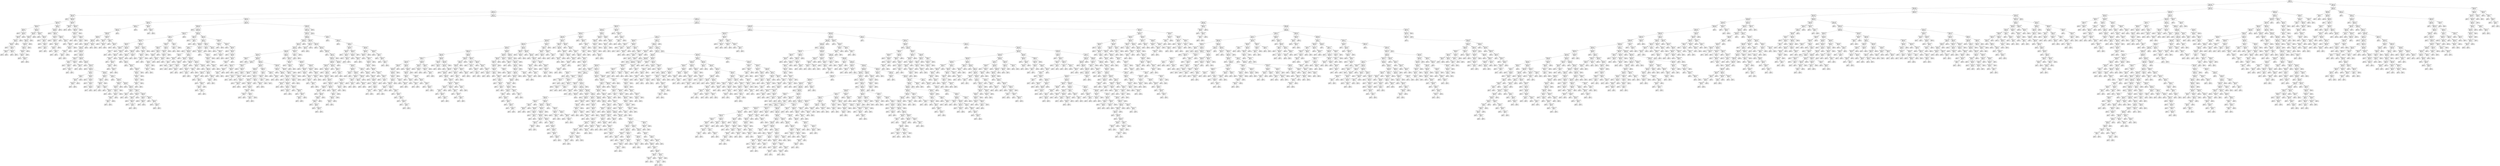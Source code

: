 digraph Tree {
node [shape=box] ;
0 [label="recipe <= 0.5\ngini = 0.5\nsamples = 7395\nvalue = [3599, 3796]"] ;
1 [label="image_ratio <= 0.379\ngini = 0.496\nsamples = 6461\nvalue = [3517, 2944]"] ;
0 -> 1 [labeldistance=2.5, labelangle=45, headlabel="True"] ;
2 [label="html_ratio <= 0.271\ngini = 0.499\nsamples = 5422\nvalue = [2799, 2623]"] ;
1 -> 2 ;
3 [label="html_ratio <= 0.159\ngini = 0.5\nsamples = 4235\nvalue = [2123, 2112]"] ;
2 -> 3 ;
4 [label="html_ratio <= 0.083\ngini = 0.446\nsamples = 134\nvalue = [89, 45]"] ;
3 -> 4 ;
5 [label="gini = 0.0\nsamples = 2\nvalue = [0, 2]"] ;
4 -> 5 ;
6 [label="image_ratio <= 0.257\ngini = 0.439\nsamples = 132\nvalue = [89, 43]"] ;
4 -> 6 ;
7 [label="image_ratio <= 0.065\ngini = 0.415\nsamples = 109\nvalue = [77, 32]"] ;
6 -> 7 ;
8 [label="html_ratio <= 0.136\ngini = 0.473\nsamples = 60\nvalue = [37, 23]"] ;
7 -> 8 ;
9 [label="html_ratio <= 0.1\ngini = 0.497\nsamples = 24\nvalue = [11, 13]"] ;
8 -> 9 ;
10 [label="gini = 0.0\nsamples = 4\nvalue = [4, 0]"] ;
9 -> 10 ;
11 [label="html_ratio <= 0.128\ngini = 0.455\nsamples = 20\nvalue = [7, 13]"] ;
9 -> 11 ;
12 [label="html_ratio <= 0.126\ngini = 0.498\nsamples = 15\nvalue = [7, 8]"] ;
11 -> 12 ;
13 [label="html_ratio <= 0.117\ngini = 0.444\nsamples = 12\nvalue = [4, 8]"] ;
12 -> 13 ;
14 [label="html_ratio <= 0.103\ngini = 0.494\nsamples = 9\nvalue = [4, 5]"] ;
13 -> 14 ;
15 [label="gini = 0.0\nsamples = 2\nvalue = [0, 2]"] ;
14 -> 15 ;
16 [label="image_ratio <= -0.498\ngini = 0.49\nsamples = 7\nvalue = [4, 3]"] ;
14 -> 16 ;
17 [label="html_ratio <= 0.116\ngini = 0.375\nsamples = 4\nvalue = [3, 1]"] ;
16 -> 17 ;
18 [label="gini = 0.0\nsamples = 3\nvalue = [3, 0]"] ;
17 -> 18 ;
19 [label="gini = 0.0\nsamples = 1\nvalue = [0, 1]"] ;
17 -> 19 ;
20 [label="html_ratio <= 0.116\ngini = 0.444\nsamples = 3\nvalue = [1, 2]"] ;
16 -> 20 ;
21 [label="gini = 0.0\nsamples = 2\nvalue = [0, 2]"] ;
20 -> 21 ;
22 [label="gini = 0.0\nsamples = 1\nvalue = [1, 0]"] ;
20 -> 22 ;
23 [label="gini = 0.0\nsamples = 3\nvalue = [0, 3]"] ;
13 -> 23 ;
24 [label="gini = 0.0\nsamples = 3\nvalue = [3, 0]"] ;
12 -> 24 ;
25 [label="gini = 0.0\nsamples = 5\nvalue = [0, 5]"] ;
11 -> 25 ;
26 [label="image_ratio <= 0.002\ngini = 0.401\nsamples = 36\nvalue = [26, 10]"] ;
8 -> 26 ;
27 [label="html_ratio <= 0.153\ngini = 0.269\nsamples = 25\nvalue = [21, 4]"] ;
26 -> 27 ;
28 [label="html_ratio <= 0.152\ngini = 0.332\nsamples = 19\nvalue = [15, 4]"] ;
27 -> 28 ;
29 [label="html_ratio <= 0.15\ngini = 0.278\nsamples = 18\nvalue = [15, 3]"] ;
28 -> 29 ;
30 [label="html_ratio <= 0.148\ngini = 0.355\nsamples = 13\nvalue = [10, 3]"] ;
29 -> 30 ;
31 [label="html_ratio <= 0.145\ngini = 0.278\nsamples = 12\nvalue = [10, 2]"] ;
30 -> 31 ;
32 [label="html_ratio <= 0.145\ngini = 0.375\nsamples = 8\nvalue = [6, 2]"] ;
31 -> 32 ;
33 [label="html_ratio <= 0.142\ngini = 0.245\nsamples = 7\nvalue = [6, 1]"] ;
32 -> 33 ;
34 [label="gini = 0.0\nsamples = 3\nvalue = [3, 0]"] ;
33 -> 34 ;
35 [label="html_ratio <= 0.142\ngini = 0.375\nsamples = 4\nvalue = [3, 1]"] ;
33 -> 35 ;
36 [label="gini = 0.0\nsamples = 1\nvalue = [0, 1]"] ;
35 -> 36 ;
37 [label="gini = 0.0\nsamples = 3\nvalue = [3, 0]"] ;
35 -> 37 ;
38 [label="gini = 0.0\nsamples = 1\nvalue = [0, 1]"] ;
32 -> 38 ;
39 [label="gini = 0.0\nsamples = 4\nvalue = [4, 0]"] ;
31 -> 39 ;
40 [label="gini = 0.0\nsamples = 1\nvalue = [0, 1]"] ;
30 -> 40 ;
41 [label="gini = 0.0\nsamples = 5\nvalue = [5, 0]"] ;
29 -> 41 ;
42 [label="gini = 0.0\nsamples = 1\nvalue = [0, 1]"] ;
28 -> 42 ;
43 [label="gini = 0.0\nsamples = 6\nvalue = [6, 0]"] ;
27 -> 43 ;
44 [label="html_ratio <= 0.139\ngini = 0.496\nsamples = 11\nvalue = [5, 6]"] ;
26 -> 44 ;
45 [label="gini = 0.0\nsamples = 2\nvalue = [2, 0]"] ;
44 -> 45 ;
46 [label="html_ratio <= 0.152\ngini = 0.444\nsamples = 9\nvalue = [3, 6]"] ;
44 -> 46 ;
47 [label="gini = 0.0\nsamples = 2\nvalue = [0, 2]"] ;
46 -> 47 ;
48 [label="html_ratio <= 0.155\ngini = 0.49\nsamples = 7\nvalue = [3, 4]"] ;
46 -> 48 ;
49 [label="gini = 0.0\nsamples = 2\nvalue = [2, 0]"] ;
48 -> 49 ;
50 [label="html_ratio <= 0.157\ngini = 0.32\nsamples = 5\nvalue = [1, 4]"] ;
48 -> 50 ;
51 [label="gini = 0.0\nsamples = 3\nvalue = [0, 3]"] ;
50 -> 51 ;
52 [label="html_ratio <= 0.157\ngini = 0.5\nsamples = 2\nvalue = [1, 1]"] ;
50 -> 52 ;
53 [label="gini = 0.0\nsamples = 1\nvalue = [1, 0]"] ;
52 -> 53 ;
54 [label="gini = 0.0\nsamples = 1\nvalue = [0, 1]"] ;
52 -> 54 ;
55 [label="html_ratio <= 0.153\ngini = 0.3\nsamples = 49\nvalue = [40, 9]"] ;
7 -> 55 ;
56 [label="html_ratio <= 0.116\ngini = 0.355\nsamples = 39\nvalue = [30, 9]"] ;
55 -> 56 ;
57 [label="gini = 0.0\nsamples = 9\nvalue = [9, 0]"] ;
56 -> 57 ;
58 [label="image_ratio <= 0.164\ngini = 0.42\nsamples = 30\nvalue = [21, 9]"] ;
56 -> 58 ;
59 [label="html_ratio <= 0.125\ngini = 0.497\nsamples = 13\nvalue = [7, 6]"] ;
58 -> 59 ;
60 [label="gini = 0.0\nsamples = 2\nvalue = [0, 2]"] ;
59 -> 60 ;
61 [label="image_ratio <= 0.13\ngini = 0.463\nsamples = 11\nvalue = [7, 4]"] ;
59 -> 61 ;
62 [label="gini = 0.0\nsamples = 5\nvalue = [5, 0]"] ;
61 -> 62 ;
63 [label="html_ratio <= 0.137\ngini = 0.444\nsamples = 6\nvalue = [2, 4]"] ;
61 -> 63 ;
64 [label="image_ratio <= 0.144\ngini = 0.444\nsamples = 3\nvalue = [2, 1]"] ;
63 -> 64 ;
65 [label="gini = 0.0\nsamples = 1\nvalue = [1, 0]"] ;
64 -> 65 ;
66 [label="image_ratio <= 0.15\ngini = 0.5\nsamples = 2\nvalue = [1, 1]"] ;
64 -> 66 ;
67 [label="gini = 0.0\nsamples = 1\nvalue = [0, 1]"] ;
66 -> 67 ;
68 [label="gini = 0.0\nsamples = 1\nvalue = [1, 0]"] ;
66 -> 68 ;
69 [label="gini = 0.0\nsamples = 3\nvalue = [0, 3]"] ;
63 -> 69 ;
70 [label="html_ratio <= 0.132\ngini = 0.291\nsamples = 17\nvalue = [14, 3]"] ;
58 -> 70 ;
71 [label="gini = 0.0\nsamples = 7\nvalue = [7, 0]"] ;
70 -> 71 ;
72 [label="html_ratio <= 0.136\ngini = 0.42\nsamples = 10\nvalue = [7, 3]"] ;
70 -> 72 ;
73 [label="gini = 0.0\nsamples = 1\nvalue = [0, 1]"] ;
72 -> 73 ;
74 [label="image_ratio <= 0.213\ngini = 0.346\nsamples = 9\nvalue = [7, 2]"] ;
72 -> 74 ;
75 [label="image_ratio <= 0.208\ngini = 0.444\nsamples = 6\nvalue = [4, 2]"] ;
74 -> 75 ;
76 [label="image_ratio <= 0.184\ngini = 0.32\nsamples = 5\nvalue = [4, 1]"] ;
75 -> 76 ;
77 [label="html_ratio <= 0.147\ngini = 0.5\nsamples = 2\nvalue = [1, 1]"] ;
76 -> 77 ;
78 [label="gini = 0.0\nsamples = 1\nvalue = [0, 1]"] ;
77 -> 78 ;
79 [label="gini = 0.0\nsamples = 1\nvalue = [1, 0]"] ;
77 -> 79 ;
80 [label="gini = 0.0\nsamples = 3\nvalue = [3, 0]"] ;
76 -> 80 ;
81 [label="gini = 0.0\nsamples = 1\nvalue = [0, 1]"] ;
75 -> 81 ;
82 [label="gini = 0.0\nsamples = 3\nvalue = [3, 0]"] ;
74 -> 82 ;
83 [label="gini = 0.0\nsamples = 10\nvalue = [10, 0]"] ;
55 -> 83 ;
84 [label="image_ratio <= 0.295\ngini = 0.499\nsamples = 23\nvalue = [12, 11]"] ;
6 -> 84 ;
85 [label="html_ratio <= 0.158\ngini = 0.375\nsamples = 8\nvalue = [2, 6]"] ;
84 -> 85 ;
86 [label="gini = 0.0\nsamples = 6\nvalue = [0, 6]"] ;
85 -> 86 ;
87 [label="gini = 0.0\nsamples = 2\nvalue = [2, 0]"] ;
85 -> 87 ;
88 [label="html_ratio <= 0.156\ngini = 0.444\nsamples = 15\nvalue = [10, 5]"] ;
84 -> 88 ;
89 [label="image_ratio <= 0.369\ngini = 0.355\nsamples = 13\nvalue = [10, 3]"] ;
88 -> 89 ;
90 [label="image_ratio <= 0.296\ngini = 0.278\nsamples = 12\nvalue = [10, 2]"] ;
89 -> 90 ;
91 [label="html_ratio <= 0.149\ngini = 0.5\nsamples = 2\nvalue = [1, 1]"] ;
90 -> 91 ;
92 [label="gini = 0.0\nsamples = 1\nvalue = [0, 1]"] ;
91 -> 92 ;
93 [label="gini = 0.0\nsamples = 1\nvalue = [1, 0]"] ;
91 -> 93 ;
94 [label="html_ratio <= 0.145\ngini = 0.18\nsamples = 10\nvalue = [9, 1]"] ;
90 -> 94 ;
95 [label="html_ratio <= 0.14\ngini = 0.32\nsamples = 5\nvalue = [4, 1]"] ;
94 -> 95 ;
96 [label="gini = 0.0\nsamples = 4\nvalue = [4, 0]"] ;
95 -> 96 ;
97 [label="gini = 0.0\nsamples = 1\nvalue = [0, 1]"] ;
95 -> 97 ;
98 [label="gini = 0.0\nsamples = 5\nvalue = [5, 0]"] ;
94 -> 98 ;
99 [label="gini = 0.0\nsamples = 1\nvalue = [0, 1]"] ;
89 -> 99 ;
100 [label="gini = 0.0\nsamples = 2\nvalue = [0, 2]"] ;
88 -> 100 ;
101 [label="html_ratio <= 0.201\ngini = 0.5\nsamples = 4101\nvalue = [2034, 2067]"] ;
3 -> 101 ;
102 [label="image_ratio <= 0.017\ngini = 0.49\nsamples = 881\nvalue = [377, 504]"] ;
101 -> 102 ;
103 [label="image_ratio <= 0.015\ngini = 0.497\nsamples = 141\nvalue = [76, 65]"] ;
102 -> 103 ;
104 [label="image_ratio <= 0.012\ngini = 0.5\nsamples = 132\nvalue = [68, 64]"] ;
103 -> 104 ;
105 [label="image_ratio <= 0.011\ngini = 0.497\nsamples = 127\nvalue = [68, 59]"] ;
104 -> 105 ;
106 [label="image_ratio <= 0.002\ngini = 0.499\nsamples = 124\nvalue = [65, 59]"] ;
105 -> 106 ;
107 [label="image_ratio <= -0.5\ngini = 0.494\nsamples = 110\nvalue = [61, 49]"] ;
106 -> 107 ;
108 [label="html_ratio <= 0.2\ngini = 0.497\nsamples = 106\nvalue = [57, 49]"] ;
107 -> 108 ;
109 [label="html_ratio <= 0.199\ngini = 0.499\nsamples = 101\nvalue = [53, 48]"] ;
108 -> 109 ;
110 [label="html_ratio <= 0.161\ngini = 0.497\nsamples = 98\nvalue = [53, 45]"] ;
109 -> 110 ;
111 [label="gini = 0.0\nsamples = 1\nvalue = [0, 1]"] ;
110 -> 111 ;
112 [label="html_ratio <= 0.162\ngini = 0.496\nsamples = 97\nvalue = [53, 44]"] ;
110 -> 112 ;
113 [label="gini = 0.0\nsamples = 3\nvalue = [3, 0]"] ;
112 -> 113 ;
114 [label="html_ratio <= 0.165\ngini = 0.498\nsamples = 94\nvalue = [50, 44]"] ;
112 -> 114 ;
115 [label="html_ratio <= 0.163\ngini = 0.42\nsamples = 10\nvalue = [3, 7]"] ;
114 -> 115 ;
116 [label="html_ratio <= 0.163\ngini = 0.5\nsamples = 4\nvalue = [2, 2]"] ;
115 -> 116 ;
117 [label="gini = 0.0\nsamples = 1\nvalue = [0, 1]"] ;
116 -> 117 ;
118 [label="html_ratio <= 0.163\ngini = 0.444\nsamples = 3\nvalue = [2, 1]"] ;
116 -> 118 ;
119 [label="gini = 0.0\nsamples = 1\nvalue = [1, 0]"] ;
118 -> 119 ;
120 [label="html_ratio <= 0.163\ngini = 0.5\nsamples = 2\nvalue = [1, 1]"] ;
118 -> 120 ;
121 [label="gini = 0.0\nsamples = 1\nvalue = [0, 1]"] ;
120 -> 121 ;
122 [label="gini = 0.0\nsamples = 1\nvalue = [1, 0]"] ;
120 -> 122 ;
123 [label="html_ratio <= 0.164\ngini = 0.278\nsamples = 6\nvalue = [1, 5]"] ;
115 -> 123 ;
124 [label="gini = 0.0\nsamples = 3\nvalue = [0, 3]"] ;
123 -> 124 ;
125 [label="html_ratio <= 0.164\ngini = 0.444\nsamples = 3\nvalue = [1, 2]"] ;
123 -> 125 ;
126 [label="gini = 0.0\nsamples = 1\nvalue = [1, 0]"] ;
125 -> 126 ;
127 [label="gini = 0.0\nsamples = 2\nvalue = [0, 2]"] ;
125 -> 127 ;
128 [label="html_ratio <= 0.166\ngini = 0.493\nsamples = 84\nvalue = [47, 37]"] ;
114 -> 128 ;
129 [label="gini = 0.0\nsamples = 3\nvalue = [3, 0]"] ;
128 -> 129 ;
130 [label="html_ratio <= 0.167\ngini = 0.496\nsamples = 81\nvalue = [44, 37]"] ;
128 -> 130 ;
131 [label="gini = 0.0\nsamples = 2\nvalue = [0, 2]"] ;
130 -> 131 ;
132 [label="html_ratio <= 0.168\ngini = 0.494\nsamples = 79\nvalue = [44, 35]"] ;
130 -> 132 ;
133 [label="gini = 0.0\nsamples = 3\nvalue = [3, 0]"] ;
132 -> 133 ;
134 [label="html_ratio <= 0.174\ngini = 0.497\nsamples = 76\nvalue = [41, 35]"] ;
132 -> 134 ;
135 [label="html_ratio <= 0.171\ngini = 0.48\nsamples = 15\nvalue = [6, 9]"] ;
134 -> 135 ;
136 [label="html_ratio <= 0.17\ngini = 0.49\nsamples = 7\nvalue = [4, 3]"] ;
135 -> 136 ;
137 [label="html_ratio <= 0.169\ngini = 0.48\nsamples = 5\nvalue = [2, 3]"] ;
136 -> 137 ;
138 [label="html_ratio <= 0.168\ngini = 0.444\nsamples = 3\nvalue = [2, 1]"] ;
137 -> 138 ;
139 [label="gini = 0.0\nsamples = 1\nvalue = [0, 1]"] ;
138 -> 139 ;
140 [label="gini = 0.0\nsamples = 2\nvalue = [2, 0]"] ;
138 -> 140 ;
141 [label="gini = 0.0\nsamples = 2\nvalue = [0, 2]"] ;
137 -> 141 ;
142 [label="gini = 0.0\nsamples = 2\nvalue = [2, 0]"] ;
136 -> 142 ;
143 [label="html_ratio <= 0.172\ngini = 0.375\nsamples = 8\nvalue = [2, 6]"] ;
135 -> 143 ;
144 [label="gini = 0.0\nsamples = 2\nvalue = [0, 2]"] ;
143 -> 144 ;
145 [label="html_ratio <= 0.172\ngini = 0.444\nsamples = 6\nvalue = [2, 4]"] ;
143 -> 145 ;
146 [label="gini = 0.0\nsamples = 1\nvalue = [1, 0]"] ;
145 -> 146 ;
147 [label="html_ratio <= 0.173\ngini = 0.32\nsamples = 5\nvalue = [1, 4]"] ;
145 -> 147 ;
148 [label="gini = 0.0\nsamples = 2\nvalue = [0, 2]"] ;
147 -> 148 ;
149 [label="html_ratio <= 0.174\ngini = 0.444\nsamples = 3\nvalue = [1, 2]"] ;
147 -> 149 ;
150 [label="gini = 0.0\nsamples = 1\nvalue = [1, 0]"] ;
149 -> 150 ;
151 [label="gini = 0.0\nsamples = 2\nvalue = [0, 2]"] ;
149 -> 151 ;
152 [label="html_ratio <= 0.182\ngini = 0.489\nsamples = 61\nvalue = [35, 26]"] ;
134 -> 152 ;
153 [label="html_ratio <= 0.18\ngini = 0.337\nsamples = 14\nvalue = [11, 3]"] ;
152 -> 153 ;
154 [label="html_ratio <= 0.179\ngini = 0.42\nsamples = 10\nvalue = [7, 3]"] ;
153 -> 154 ;
155 [label="html_ratio <= 0.175\ngini = 0.346\nsamples = 9\nvalue = [7, 2]"] ;
154 -> 155 ;
156 [label="html_ratio <= 0.175\ngini = 0.5\nsamples = 2\nvalue = [1, 1]"] ;
155 -> 156 ;
157 [label="gini = 0.0\nsamples = 1\nvalue = [1, 0]"] ;
156 -> 157 ;
158 [label="gini = 0.0\nsamples = 1\nvalue = [0, 1]"] ;
156 -> 158 ;
159 [label="html_ratio <= 0.178\ngini = 0.245\nsamples = 7\nvalue = [6, 1]"] ;
155 -> 159 ;
160 [label="gini = 0.0\nsamples = 4\nvalue = [4, 0]"] ;
159 -> 160 ;
161 [label="html_ratio <= 0.179\ngini = 0.444\nsamples = 3\nvalue = [2, 1]"] ;
159 -> 161 ;
162 [label="gini = 0.0\nsamples = 1\nvalue = [0, 1]"] ;
161 -> 162 ;
163 [label="gini = 0.0\nsamples = 2\nvalue = [2, 0]"] ;
161 -> 163 ;
164 [label="gini = 0.0\nsamples = 1\nvalue = [0, 1]"] ;
154 -> 164 ;
165 [label="gini = 0.0\nsamples = 4\nvalue = [4, 0]"] ;
153 -> 165 ;
166 [label="html_ratio <= 0.184\ngini = 0.5\nsamples = 47\nvalue = [24, 23]"] ;
152 -> 166 ;
167 [label="gini = 0.0\nsamples = 3\nvalue = [0, 3]"] ;
166 -> 167 ;
168 [label="html_ratio <= 0.189\ngini = 0.496\nsamples = 44\nvalue = [24, 20]"] ;
166 -> 168 ;
169 [label="html_ratio <= 0.188\ngini = 0.426\nsamples = 13\nvalue = [9, 4]"] ;
168 -> 169 ;
170 [label="html_ratio <= 0.188\ngini = 0.463\nsamples = 11\nvalue = [7, 4]"] ;
169 -> 170 ;
171 [label="html_ratio <= 0.187\ngini = 0.42\nsamples = 10\nvalue = [7, 3]"] ;
170 -> 171 ;
172 [label="html_ratio <= 0.186\ngini = 0.49\nsamples = 7\nvalue = [4, 3]"] ;
171 -> 172 ;
173 [label="html_ratio <= 0.184\ngini = 0.32\nsamples = 5\nvalue = [4, 1]"] ;
172 -> 173 ;
174 [label="html_ratio <= 0.184\ngini = 0.5\nsamples = 2\nvalue = [1, 1]"] ;
173 -> 174 ;
175 [label="gini = 0.0\nsamples = 1\nvalue = [1, 0]"] ;
174 -> 175 ;
176 [label="gini = 0.0\nsamples = 1\nvalue = [0, 1]"] ;
174 -> 176 ;
177 [label="gini = 0.0\nsamples = 3\nvalue = [3, 0]"] ;
173 -> 177 ;
178 [label="gini = 0.0\nsamples = 2\nvalue = [0, 2]"] ;
172 -> 178 ;
179 [label="gini = 0.0\nsamples = 3\nvalue = [3, 0]"] ;
171 -> 179 ;
180 [label="gini = 0.0\nsamples = 1\nvalue = [0, 1]"] ;
170 -> 180 ;
181 [label="gini = 0.0\nsamples = 2\nvalue = [2, 0]"] ;
169 -> 181 ;
182 [label="html_ratio <= 0.19\ngini = 0.499\nsamples = 31\nvalue = [15, 16]"] ;
168 -> 182 ;
183 [label="gini = 0.0\nsamples = 4\nvalue = [0, 4]"] ;
182 -> 183 ;
184 [label="html_ratio <= 0.191\ngini = 0.494\nsamples = 27\nvalue = [15, 12]"] ;
182 -> 184 ;
185 [label="html_ratio <= 0.19\ngini = 0.32\nsamples = 5\nvalue = [4, 1]"] ;
184 -> 185 ;
186 [label="html_ratio <= 0.19\ngini = 0.5\nsamples = 2\nvalue = [1, 1]"] ;
185 -> 186 ;
187 [label="gini = 0.0\nsamples = 1\nvalue = [1, 0]"] ;
186 -> 187 ;
188 [label="gini = 0.0\nsamples = 1\nvalue = [0, 1]"] ;
186 -> 188 ;
189 [label="gini = 0.0\nsamples = 3\nvalue = [3, 0]"] ;
185 -> 189 ;
190 [label="html_ratio <= 0.194\ngini = 0.5\nsamples = 22\nvalue = [11, 11]"] ;
184 -> 190 ;
191 [label="html_ratio <= 0.194\ngini = 0.375\nsamples = 8\nvalue = [2, 6]"] ;
190 -> 191 ;
192 [label="html_ratio <= 0.192\ngini = 0.48\nsamples = 5\nvalue = [2, 3]"] ;
191 -> 192 ;
193 [label="gini = 0.0\nsamples = 2\nvalue = [0, 2]"] ;
192 -> 193 ;
194 [label="html_ratio <= 0.193\ngini = 0.444\nsamples = 3\nvalue = [2, 1]"] ;
192 -> 194 ;
195 [label="gini = 0.0\nsamples = 1\nvalue = [1, 0]"] ;
194 -> 195 ;
196 [label="html_ratio <= 0.193\ngini = 0.5\nsamples = 2\nvalue = [1, 1]"] ;
194 -> 196 ;
197 [label="gini = 0.0\nsamples = 1\nvalue = [0, 1]"] ;
196 -> 197 ;
198 [label="gini = 0.0\nsamples = 1\nvalue = [1, 0]"] ;
196 -> 198 ;
199 [label="gini = 0.0\nsamples = 3\nvalue = [0, 3]"] ;
191 -> 199 ;
200 [label="html_ratio <= 0.198\ngini = 0.459\nsamples = 14\nvalue = [9, 5]"] ;
190 -> 200 ;
201 [label="html_ratio <= 0.196\ngini = 0.245\nsamples = 7\nvalue = [6, 1]"] ;
200 -> 201 ;
202 [label="gini = 0.0\nsamples = 3\nvalue = [3, 0]"] ;
201 -> 202 ;
203 [label="html_ratio <= 0.197\ngini = 0.375\nsamples = 4\nvalue = [3, 1]"] ;
201 -> 203 ;
204 [label="gini = 0.0\nsamples = 1\nvalue = [0, 1]"] ;
203 -> 204 ;
205 [label="gini = 0.0\nsamples = 3\nvalue = [3, 0]"] ;
203 -> 205 ;
206 [label="html_ratio <= 0.199\ngini = 0.49\nsamples = 7\nvalue = [3, 4]"] ;
200 -> 206 ;
207 [label="gini = 0.0\nsamples = 2\nvalue = [0, 2]"] ;
206 -> 207 ;
208 [label="html_ratio <= 0.199\ngini = 0.48\nsamples = 5\nvalue = [3, 2]"] ;
206 -> 208 ;
209 [label="gini = 0.0\nsamples = 2\nvalue = [2, 0]"] ;
208 -> 209 ;
210 [label="html_ratio <= 0.199\ngini = 0.444\nsamples = 3\nvalue = [1, 2]"] ;
208 -> 210 ;
211 [label="gini = 0.0\nsamples = 2\nvalue = [0, 2]"] ;
210 -> 211 ;
212 [label="gini = 0.0\nsamples = 1\nvalue = [1, 0]"] ;
210 -> 212 ;
213 [label="gini = 0.0\nsamples = 3\nvalue = [0, 3]"] ;
109 -> 213 ;
214 [label="html_ratio <= 0.201\ngini = 0.32\nsamples = 5\nvalue = [4, 1]"] ;
108 -> 214 ;
215 [label="gini = 0.0\nsamples = 4\nvalue = [4, 0]"] ;
214 -> 215 ;
216 [label="gini = 0.0\nsamples = 1\nvalue = [0, 1]"] ;
214 -> 216 ;
217 [label="gini = 0.0\nsamples = 4\nvalue = [4, 0]"] ;
107 -> 217 ;
218 [label="image_ratio <= 0.008\ngini = 0.408\nsamples = 14\nvalue = [4, 10]"] ;
106 -> 218 ;
219 [label="image_ratio <= 0.004\ngini = 0.219\nsamples = 8\nvalue = [1, 7]"] ;
218 -> 219 ;
220 [label="gini = 0.0\nsamples = 4\nvalue = [0, 4]"] ;
219 -> 220 ;
221 [label="image_ratio <= 0.005\ngini = 0.375\nsamples = 4\nvalue = [1, 3]"] ;
219 -> 221 ;
222 [label="gini = 0.0\nsamples = 1\nvalue = [1, 0]"] ;
221 -> 222 ;
223 [label="gini = 0.0\nsamples = 3\nvalue = [0, 3]"] ;
221 -> 223 ;
224 [label="image_ratio <= 0.009\ngini = 0.5\nsamples = 6\nvalue = [3, 3]"] ;
218 -> 224 ;
225 [label="gini = 0.0\nsamples = 2\nvalue = [2, 0]"] ;
224 -> 225 ;
226 [label="html_ratio <= 0.184\ngini = 0.375\nsamples = 4\nvalue = [1, 3]"] ;
224 -> 226 ;
227 [label="gini = 0.0\nsamples = 3\nvalue = [0, 3]"] ;
226 -> 227 ;
228 [label="gini = 0.0\nsamples = 1\nvalue = [1, 0]"] ;
226 -> 228 ;
229 [label="gini = 0.0\nsamples = 3\nvalue = [3, 0]"] ;
105 -> 229 ;
230 [label="gini = 0.0\nsamples = 5\nvalue = [0, 5]"] ;
104 -> 230 ;
231 [label="html_ratio <= 0.171\ngini = 0.198\nsamples = 9\nvalue = [8, 1]"] ;
103 -> 231 ;
232 [label="gini = 0.0\nsamples = 5\nvalue = [5, 0]"] ;
231 -> 232 ;
233 [label="html_ratio <= 0.172\ngini = 0.375\nsamples = 4\nvalue = [3, 1]"] ;
231 -> 233 ;
234 [label="gini = 0.0\nsamples = 1\nvalue = [0, 1]"] ;
233 -> 234 ;
235 [label="gini = 0.0\nsamples = 3\nvalue = [3, 0]"] ;
233 -> 235 ;
236 [label="html_ratio <= 0.181\ngini = 0.483\nsamples = 740\nvalue = [301, 439]"] ;
102 -> 236 ;
237 [label="image_ratio <= 0.018\ngini = 0.498\nsamples = 269\nvalue = [125, 144]"] ;
236 -> 237 ;
238 [label="gini = 0.0\nsamples = 5\nvalue = [0, 5]"] ;
237 -> 238 ;
239 [label="image_ratio <= 0.109\ngini = 0.499\nsamples = 264\nvalue = [125, 139]"] ;
237 -> 239 ;
240 [label="image_ratio <= 0.097\ngini = 0.497\nsamples = 111\nvalue = [60, 51]"] ;
239 -> 240 ;
241 [label="html_ratio <= 0.175\ngini = 0.5\nsamples = 103\nvalue = [52, 51]"] ;
240 -> 241 ;
242 [label="html_ratio <= 0.168\ngini = 0.492\nsamples = 71\nvalue = [31, 40]"] ;
241 -> 242 ;
243 [label="html_ratio <= 0.161\ngini = 0.483\nsamples = 27\nvalue = [16, 11]"] ;
242 -> 243 ;
244 [label="image_ratio <= 0.021\ngini = 0.278\nsamples = 6\nvalue = [1, 5]"] ;
243 -> 244 ;
245 [label="html_ratio <= 0.16\ngini = 0.5\nsamples = 2\nvalue = [1, 1]"] ;
244 -> 245 ;
246 [label="gini = 0.0\nsamples = 1\nvalue = [0, 1]"] ;
245 -> 246 ;
247 [label="gini = 0.0\nsamples = 1\nvalue = [1, 0]"] ;
245 -> 247 ;
248 [label="gini = 0.0\nsamples = 4\nvalue = [0, 4]"] ;
244 -> 248 ;
249 [label="image_ratio <= 0.049\ngini = 0.408\nsamples = 21\nvalue = [15, 6]"] ;
243 -> 249 ;
250 [label="image_ratio <= 0.044\ngini = 0.49\nsamples = 14\nvalue = [8, 6]"] ;
249 -> 250 ;
251 [label="image_ratio <= 0.029\ngini = 0.444\nsamples = 12\nvalue = [8, 4]"] ;
250 -> 251 ;
252 [label="image_ratio <= 0.018\ngini = 0.49\nsamples = 7\nvalue = [3, 4]"] ;
251 -> 252 ;
253 [label="gini = 0.0\nsamples = 1\nvalue = [1, 0]"] ;
252 -> 253 ;
254 [label="html_ratio <= 0.166\ngini = 0.444\nsamples = 6\nvalue = [2, 4]"] ;
252 -> 254 ;
255 [label="html_ratio <= 0.164\ngini = 0.32\nsamples = 5\nvalue = [1, 4]"] ;
254 -> 255 ;
256 [label="gini = 0.0\nsamples = 2\nvalue = [0, 2]"] ;
255 -> 256 ;
257 [label="html_ratio <= 0.165\ngini = 0.444\nsamples = 3\nvalue = [1, 2]"] ;
255 -> 257 ;
258 [label="gini = 0.0\nsamples = 1\nvalue = [1, 0]"] ;
257 -> 258 ;
259 [label="gini = 0.0\nsamples = 2\nvalue = [0, 2]"] ;
257 -> 259 ;
260 [label="gini = 0.0\nsamples = 1\nvalue = [1, 0]"] ;
254 -> 260 ;
261 [label="gini = 0.0\nsamples = 5\nvalue = [5, 0]"] ;
251 -> 261 ;
262 [label="gini = 0.0\nsamples = 2\nvalue = [0, 2]"] ;
250 -> 262 ;
263 [label="gini = 0.0\nsamples = 7\nvalue = [7, 0]"] ;
249 -> 263 ;
264 [label="image_ratio <= 0.049\ngini = 0.449\nsamples = 44\nvalue = [15, 29]"] ;
242 -> 264 ;
265 [label="image_ratio <= 0.046\ngini = 0.482\nsamples = 32\nvalue = [13, 19]"] ;
264 -> 265 ;
266 [label="image_ratio <= 0.031\ngini = 0.452\nsamples = 29\nvalue = [10, 19]"] ;
265 -> 266 ;
267 [label="image_ratio <= 0.027\ngini = 0.49\nsamples = 21\nvalue = [9, 12]"] ;
266 -> 267 ;
268 [label="image_ratio <= 0.018\ngini = 0.465\nsamples = 19\nvalue = [7, 12]"] ;
267 -> 268 ;
269 [label="gini = 0.0\nsamples = 1\nvalue = [1, 0]"] ;
268 -> 269 ;
270 [label="html_ratio <= 0.17\ngini = 0.444\nsamples = 18\nvalue = [6, 12]"] ;
268 -> 270 ;
271 [label="gini = 0.0\nsamples = 5\nvalue = [0, 5]"] ;
270 -> 271 ;
272 [label="image_ratio <= 0.019\ngini = 0.497\nsamples = 13\nvalue = [6, 7]"] ;
270 -> 272 ;
273 [label="gini = 0.0\nsamples = 2\nvalue = [0, 2]"] ;
272 -> 273 ;
274 [label="image_ratio <= 0.026\ngini = 0.496\nsamples = 11\nvalue = [6, 5]"] ;
272 -> 274 ;
275 [label="image_ratio <= 0.021\ngini = 0.444\nsamples = 9\nvalue = [6, 3]"] ;
274 -> 275 ;
276 [label="image_ratio <= 0.021\ngini = 0.5\nsamples = 6\nvalue = [3, 3]"] ;
275 -> 276 ;
277 [label="image_ratio <= 0.02\ngini = 0.375\nsamples = 4\nvalue = [3, 1]"] ;
276 -> 277 ;
278 [label="image_ratio <= 0.02\ngini = 0.5\nsamples = 2\nvalue = [1, 1]"] ;
277 -> 278 ;
279 [label="gini = 0.0\nsamples = 1\nvalue = [1, 0]"] ;
278 -> 279 ;
280 [label="gini = 0.0\nsamples = 1\nvalue = [0, 1]"] ;
278 -> 280 ;
281 [label="gini = 0.0\nsamples = 2\nvalue = [2, 0]"] ;
277 -> 281 ;
282 [label="gini = 0.0\nsamples = 2\nvalue = [0, 2]"] ;
276 -> 282 ;
283 [label="gini = 0.0\nsamples = 3\nvalue = [3, 0]"] ;
275 -> 283 ;
284 [label="gini = 0.0\nsamples = 2\nvalue = [0, 2]"] ;
274 -> 284 ;
285 [label="gini = 0.0\nsamples = 2\nvalue = [2, 0]"] ;
267 -> 285 ;
286 [label="html_ratio <= 0.169\ngini = 0.219\nsamples = 8\nvalue = [1, 7]"] ;
266 -> 286 ;
287 [label="gini = 0.0\nsamples = 1\nvalue = [1, 0]"] ;
286 -> 287 ;
288 [label="gini = 0.0\nsamples = 7\nvalue = [0, 7]"] ;
286 -> 288 ;
289 [label="gini = 0.0\nsamples = 3\nvalue = [3, 0]"] ;
265 -> 289 ;
290 [label="html_ratio <= 0.171\ngini = 0.278\nsamples = 12\nvalue = [2, 10]"] ;
264 -> 290 ;
291 [label="html_ratio <= 0.17\ngini = 0.444\nsamples = 6\nvalue = [2, 4]"] ;
290 -> 291 ;
292 [label="image_ratio <= 0.063\ngini = 0.32\nsamples = 5\nvalue = [1, 4]"] ;
291 -> 292 ;
293 [label="image_ratio <= 0.061\ngini = 0.5\nsamples = 2\nvalue = [1, 1]"] ;
292 -> 293 ;
294 [label="gini = 0.0\nsamples = 1\nvalue = [0, 1]"] ;
293 -> 294 ;
295 [label="gini = 0.0\nsamples = 1\nvalue = [1, 0]"] ;
293 -> 295 ;
296 [label="gini = 0.0\nsamples = 3\nvalue = [0, 3]"] ;
292 -> 296 ;
297 [label="gini = 0.0\nsamples = 1\nvalue = [1, 0]"] ;
291 -> 297 ;
298 [label="gini = 0.0\nsamples = 6\nvalue = [0, 6]"] ;
290 -> 298 ;
299 [label="image_ratio <= 0.091\ngini = 0.451\nsamples = 32\nvalue = [21, 11]"] ;
241 -> 299 ;
300 [label="image_ratio <= 0.058\ngini = 0.384\nsamples = 27\nvalue = [20, 7]"] ;
299 -> 300 ;
301 [label="image_ratio <= 0.021\ngini = 0.473\nsamples = 13\nvalue = [8, 5]"] ;
300 -> 301 ;
302 [label="gini = 0.0\nsamples = 3\nvalue = [3, 0]"] ;
301 -> 302 ;
303 [label="html_ratio <= 0.18\ngini = 0.5\nsamples = 10\nvalue = [5, 5]"] ;
301 -> 303 ;
304 [label="html_ratio <= 0.175\ngini = 0.469\nsamples = 8\nvalue = [3, 5]"] ;
303 -> 304 ;
305 [label="gini = 0.0\nsamples = 1\nvalue = [1, 0]"] ;
304 -> 305 ;
306 [label="html_ratio <= 0.178\ngini = 0.408\nsamples = 7\nvalue = [2, 5]"] ;
304 -> 306 ;
307 [label="html_ratio <= 0.177\ngini = 0.48\nsamples = 5\nvalue = [2, 3]"] ;
306 -> 307 ;
308 [label="html_ratio <= 0.176\ngini = 0.375\nsamples = 4\nvalue = [1, 3]"] ;
307 -> 308 ;
309 [label="image_ratio <= 0.025\ngini = 0.5\nsamples = 2\nvalue = [1, 1]"] ;
308 -> 309 ;
310 [label="gini = 0.0\nsamples = 1\nvalue = [1, 0]"] ;
309 -> 310 ;
311 [label="gini = 0.0\nsamples = 1\nvalue = [0, 1]"] ;
309 -> 311 ;
312 [label="gini = 0.0\nsamples = 2\nvalue = [0, 2]"] ;
308 -> 312 ;
313 [label="gini = 0.0\nsamples = 1\nvalue = [1, 0]"] ;
307 -> 313 ;
314 [label="gini = 0.0\nsamples = 2\nvalue = [0, 2]"] ;
306 -> 314 ;
315 [label="gini = 0.0\nsamples = 2\nvalue = [2, 0]"] ;
303 -> 315 ;
316 [label="html_ratio <= 0.179\ngini = 0.245\nsamples = 14\nvalue = [12, 2]"] ;
300 -> 316 ;
317 [label="html_ratio <= 0.179\ngini = 0.346\nsamples = 9\nvalue = [7, 2]"] ;
316 -> 317 ;
318 [label="html_ratio <= 0.176\ngini = 0.219\nsamples = 8\nvalue = [7, 1]"] ;
317 -> 318 ;
319 [label="html_ratio <= 0.176\ngini = 0.444\nsamples = 3\nvalue = [2, 1]"] ;
318 -> 319 ;
320 [label="gini = 0.0\nsamples = 2\nvalue = [2, 0]"] ;
319 -> 320 ;
321 [label="gini = 0.0\nsamples = 1\nvalue = [0, 1]"] ;
319 -> 321 ;
322 [label="gini = 0.0\nsamples = 5\nvalue = [5, 0]"] ;
318 -> 322 ;
323 [label="gini = 0.0\nsamples = 1\nvalue = [0, 1]"] ;
317 -> 323 ;
324 [label="gini = 0.0\nsamples = 5\nvalue = [5, 0]"] ;
316 -> 324 ;
325 [label="html_ratio <= 0.177\ngini = 0.32\nsamples = 5\nvalue = [1, 4]"] ;
299 -> 325 ;
326 [label="image_ratio <= 0.094\ngini = 0.5\nsamples = 2\nvalue = [1, 1]"] ;
325 -> 326 ;
327 [label="gini = 0.0\nsamples = 1\nvalue = [1, 0]"] ;
326 -> 327 ;
328 [label="gini = 0.0\nsamples = 1\nvalue = [0, 1]"] ;
326 -> 328 ;
329 [label="gini = 0.0\nsamples = 3\nvalue = [0, 3]"] ;
325 -> 329 ;
330 [label="gini = 0.0\nsamples = 8\nvalue = [8, 0]"] ;
240 -> 330 ;
331 [label="image_ratio <= 0.131\ngini = 0.489\nsamples = 153\nvalue = [65, 88]"] ;
239 -> 331 ;
332 [label="html_ratio <= 0.175\ngini = 0.142\nsamples = 13\nvalue = [1, 12]"] ;
331 -> 332 ;
333 [label="gini = 0.0\nsamples = 11\nvalue = [0, 11]"] ;
332 -> 333 ;
334 [label="image_ratio <= 0.116\ngini = 0.5\nsamples = 2\nvalue = [1, 1]"] ;
332 -> 334 ;
335 [label="gini = 0.0\nsamples = 1\nvalue = [1, 0]"] ;
334 -> 335 ;
336 [label="gini = 0.0\nsamples = 1\nvalue = [0, 1]"] ;
334 -> 336 ;
337 [label="html_ratio <= 0.178\ngini = 0.496\nsamples = 140\nvalue = [64, 76]"] ;
331 -> 337 ;
338 [label="html_ratio <= 0.176\ngini = 0.5\nsamples = 115\nvalue = [56, 59]"] ;
337 -> 338 ;
339 [label="image_ratio <= 0.297\ngini = 0.493\nsamples = 95\nvalue = [42, 53]"] ;
338 -> 339 ;
340 [label="image_ratio <= 0.133\ngini = 0.5\nsamples = 77\nvalue = [38, 39]"] ;
339 -> 340 ;
341 [label="gini = 0.0\nsamples = 2\nvalue = [2, 0]"] ;
340 -> 341 ;
342 [label="image_ratio <= 0.145\ngini = 0.499\nsamples = 75\nvalue = [36, 39]"] ;
340 -> 342 ;
343 [label="html_ratio <= 0.172\ngini = 0.375\nsamples = 8\nvalue = [2, 6]"] ;
342 -> 343 ;
344 [label="image_ratio <= 0.135\ngini = 0.245\nsamples = 7\nvalue = [1, 6]"] ;
343 -> 344 ;
345 [label="html_ratio <= 0.171\ngini = 0.5\nsamples = 2\nvalue = [1, 1]"] ;
344 -> 345 ;
346 [label="gini = 0.0\nsamples = 1\nvalue = [1, 0]"] ;
345 -> 346 ;
347 [label="gini = 0.0\nsamples = 1\nvalue = [0, 1]"] ;
345 -> 347 ;
348 [label="gini = 0.0\nsamples = 5\nvalue = [0, 5]"] ;
344 -> 348 ;
349 [label="gini = 0.0\nsamples = 1\nvalue = [1, 0]"] ;
343 -> 349 ;
350 [label="image_ratio <= 0.161\ngini = 0.5\nsamples = 67\nvalue = [34, 33]"] ;
342 -> 350 ;
351 [label="html_ratio <= 0.175\ngini = 0.375\nsamples = 12\nvalue = [9, 3]"] ;
350 -> 351 ;
352 [label="html_ratio <= 0.162\ngini = 0.298\nsamples = 11\nvalue = [9, 2]"] ;
351 -> 352 ;
353 [label="html_ratio <= 0.162\ngini = 0.5\nsamples = 2\nvalue = [1, 1]"] ;
352 -> 353 ;
354 [label="gini = 0.0\nsamples = 1\nvalue = [1, 0]"] ;
353 -> 354 ;
355 [label="gini = 0.0\nsamples = 1\nvalue = [0, 1]"] ;
353 -> 355 ;
356 [label="html_ratio <= 0.17\ngini = 0.198\nsamples = 9\nvalue = [8, 1]"] ;
352 -> 356 ;
357 [label="gini = 0.0\nsamples = 6\nvalue = [6, 0]"] ;
356 -> 357 ;
358 [label="html_ratio <= 0.172\ngini = 0.444\nsamples = 3\nvalue = [2, 1]"] ;
356 -> 358 ;
359 [label="gini = 0.0\nsamples = 1\nvalue = [0, 1]"] ;
358 -> 359 ;
360 [label="gini = 0.0\nsamples = 2\nvalue = [2, 0]"] ;
358 -> 360 ;
361 [label="gini = 0.0\nsamples = 1\nvalue = [0, 1]"] ;
351 -> 361 ;
362 [label="html_ratio <= 0.164\ngini = 0.496\nsamples = 55\nvalue = [25, 30]"] ;
350 -> 362 ;
363 [label="image_ratio <= 0.249\ngini = 0.459\nsamples = 14\nvalue = [9, 5]"] ;
362 -> 363 ;
364 [label="html_ratio <= 0.162\ngini = 0.469\nsamples = 8\nvalue = [3, 5]"] ;
363 -> 364 ;
365 [label="gini = 0.0\nsamples = 4\nvalue = [0, 4]"] ;
364 -> 365 ;
366 [label="html_ratio <= 0.163\ngini = 0.375\nsamples = 4\nvalue = [3, 1]"] ;
364 -> 366 ;
367 [label="gini = 0.0\nsamples = 2\nvalue = [2, 0]"] ;
366 -> 367 ;
368 [label="html_ratio <= 0.163\ngini = 0.5\nsamples = 2\nvalue = [1, 1]"] ;
366 -> 368 ;
369 [label="gini = 0.0\nsamples = 1\nvalue = [0, 1]"] ;
368 -> 369 ;
370 [label="gini = 0.0\nsamples = 1\nvalue = [1, 0]"] ;
368 -> 370 ;
371 [label="gini = 0.0\nsamples = 6\nvalue = [6, 0]"] ;
363 -> 371 ;
372 [label="html_ratio <= 0.169\ngini = 0.476\nsamples = 41\nvalue = [16, 25]"] ;
362 -> 372 ;
373 [label="image_ratio <= 0.223\ngini = 0.298\nsamples = 11\nvalue = [2, 9]"] ;
372 -> 373 ;
374 [label="image_ratio <= 0.199\ngini = 0.5\nsamples = 4\nvalue = [2, 2]"] ;
373 -> 374 ;
375 [label="gini = 0.0\nsamples = 2\nvalue = [0, 2]"] ;
374 -> 375 ;
376 [label="gini = 0.0\nsamples = 2\nvalue = [2, 0]"] ;
374 -> 376 ;
377 [label="gini = 0.0\nsamples = 7\nvalue = [0, 7]"] ;
373 -> 377 ;
378 [label="html_ratio <= 0.171\ngini = 0.498\nsamples = 30\nvalue = [14, 16]"] ;
372 -> 378 ;
379 [label="gini = 0.0\nsamples = 4\nvalue = [4, 0]"] ;
378 -> 379 ;
380 [label="html_ratio <= 0.174\ngini = 0.473\nsamples = 26\nvalue = [10, 16]"] ;
378 -> 380 ;
381 [label="html_ratio <= 0.173\ngini = 0.375\nsamples = 16\nvalue = [4, 12]"] ;
380 -> 381 ;
382 [label="image_ratio <= 0.186\ngini = 0.463\nsamples = 11\nvalue = [4, 7]"] ;
381 -> 382 ;
383 [label="gini = 0.0\nsamples = 3\nvalue = [0, 3]"] ;
382 -> 383 ;
384 [label="html_ratio <= 0.171\ngini = 0.5\nsamples = 8\nvalue = [4, 4]"] ;
382 -> 384 ;
385 [label="gini = 0.0\nsamples = 2\nvalue = [0, 2]"] ;
384 -> 385 ;
386 [label="image_ratio <= 0.269\ngini = 0.444\nsamples = 6\nvalue = [4, 2]"] ;
384 -> 386 ;
387 [label="html_ratio <= 0.172\ngini = 0.32\nsamples = 5\nvalue = [4, 1]"] ;
386 -> 387 ;
388 [label="gini = 0.0\nsamples = 3\nvalue = [3, 0]"] ;
387 -> 388 ;
389 [label="html_ratio <= 0.173\ngini = 0.5\nsamples = 2\nvalue = [1, 1]"] ;
387 -> 389 ;
390 [label="gini = 0.0\nsamples = 1\nvalue = [0, 1]"] ;
389 -> 390 ;
391 [label="gini = 0.0\nsamples = 1\nvalue = [1, 0]"] ;
389 -> 391 ;
392 [label="gini = 0.0\nsamples = 1\nvalue = [0, 1]"] ;
386 -> 392 ;
393 [label="gini = 0.0\nsamples = 5\nvalue = [0, 5]"] ;
381 -> 393 ;
394 [label="html_ratio <= 0.175\ngini = 0.48\nsamples = 10\nvalue = [6, 4]"] ;
380 -> 394 ;
395 [label="gini = 0.0\nsamples = 4\nvalue = [4, 0]"] ;
394 -> 395 ;
396 [label="image_ratio <= 0.193\ngini = 0.444\nsamples = 6\nvalue = [2, 4]"] ;
394 -> 396 ;
397 [label="html_ratio <= 0.176\ngini = 0.444\nsamples = 3\nvalue = [2, 1]"] ;
396 -> 397 ;
398 [label="gini = 0.0\nsamples = 2\nvalue = [2, 0]"] ;
397 -> 398 ;
399 [label="gini = 0.0\nsamples = 1\nvalue = [0, 1]"] ;
397 -> 399 ;
400 [label="gini = 0.0\nsamples = 3\nvalue = [0, 3]"] ;
396 -> 400 ;
401 [label="image_ratio <= 0.318\ngini = 0.346\nsamples = 18\nvalue = [4, 14]"] ;
339 -> 401 ;
402 [label="gini = 0.0\nsamples = 5\nvalue = [0, 5]"] ;
401 -> 402 ;
403 [label="image_ratio <= 0.322\ngini = 0.426\nsamples = 13\nvalue = [4, 9]"] ;
401 -> 403 ;
404 [label="gini = 0.0\nsamples = 1\nvalue = [1, 0]"] ;
403 -> 404 ;
405 [label="html_ratio <= 0.172\ngini = 0.375\nsamples = 12\nvalue = [3, 9]"] ;
403 -> 405 ;
406 [label="image_ratio <= 0.363\ngini = 0.469\nsamples = 8\nvalue = [3, 5]"] ;
405 -> 406 ;
407 [label="html_ratio <= 0.167\ngini = 0.408\nsamples = 7\nvalue = [2, 5]"] ;
406 -> 407 ;
408 [label="gini = 0.0\nsamples = 4\nvalue = [0, 4]"] ;
407 -> 408 ;
409 [label="image_ratio <= 0.327\ngini = 0.444\nsamples = 3\nvalue = [2, 1]"] ;
407 -> 409 ;
410 [label="gini = 0.0\nsamples = 1\nvalue = [0, 1]"] ;
409 -> 410 ;
411 [label="gini = 0.0\nsamples = 2\nvalue = [2, 0]"] ;
409 -> 411 ;
412 [label="gini = 0.0\nsamples = 1\nvalue = [1, 0]"] ;
406 -> 412 ;
413 [label="gini = 0.0\nsamples = 4\nvalue = [0, 4]"] ;
405 -> 413 ;
414 [label="image_ratio <= 0.18\ngini = 0.42\nsamples = 20\nvalue = [14, 6]"] ;
338 -> 414 ;
415 [label="html_ratio <= 0.178\ngini = 0.32\nsamples = 5\nvalue = [1, 4]"] ;
414 -> 415 ;
416 [label="gini = 0.0\nsamples = 4\nvalue = [0, 4]"] ;
415 -> 416 ;
417 [label="gini = 0.0\nsamples = 1\nvalue = [1, 0]"] ;
415 -> 417 ;
418 [label="html_ratio <= 0.177\ngini = 0.231\nsamples = 15\nvalue = [13, 2]"] ;
414 -> 418 ;
419 [label="gini = 0.0\nsamples = 10\nvalue = [10, 0]"] ;
418 -> 419 ;
420 [label="image_ratio <= 0.241\ngini = 0.48\nsamples = 5\nvalue = [3, 2]"] ;
418 -> 420 ;
421 [label="gini = 0.0\nsamples = 2\nvalue = [2, 0]"] ;
420 -> 421 ;
422 [label="image_ratio <= 0.332\ngini = 0.444\nsamples = 3\nvalue = [1, 2]"] ;
420 -> 422 ;
423 [label="gini = 0.0\nsamples = 2\nvalue = [0, 2]"] ;
422 -> 423 ;
424 [label="gini = 0.0\nsamples = 1\nvalue = [1, 0]"] ;
422 -> 424 ;
425 [label="html_ratio <= 0.179\ngini = 0.435\nsamples = 25\nvalue = [8, 17]"] ;
337 -> 425 ;
426 [label="image_ratio <= 0.151\ngini = 0.198\nsamples = 9\nvalue = [1, 8]"] ;
425 -> 426 ;
427 [label="gini = 0.0\nsamples = 1\nvalue = [1, 0]"] ;
426 -> 427 ;
428 [label="gini = 0.0\nsamples = 8\nvalue = [0, 8]"] ;
426 -> 428 ;
429 [label="image_ratio <= 0.169\ngini = 0.492\nsamples = 16\nvalue = [7, 9]"] ;
425 -> 429 ;
430 [label="gini = 0.0\nsamples = 4\nvalue = [0, 4]"] ;
429 -> 430 ;
431 [label="image_ratio <= 0.207\ngini = 0.486\nsamples = 12\nvalue = [7, 5]"] ;
429 -> 431 ;
432 [label="gini = 0.0\nsamples = 3\nvalue = [3, 0]"] ;
431 -> 432 ;
433 [label="html_ratio <= 0.179\ngini = 0.494\nsamples = 9\nvalue = [4, 5]"] ;
431 -> 433 ;
434 [label="gini = 0.0\nsamples = 1\nvalue = [1, 0]"] ;
433 -> 434 ;
435 [label="html_ratio <= 0.179\ngini = 0.469\nsamples = 8\nvalue = [3, 5]"] ;
433 -> 435 ;
436 [label="gini = 0.0\nsamples = 3\nvalue = [0, 3]"] ;
435 -> 436 ;
437 [label="html_ratio <= 0.181\ngini = 0.48\nsamples = 5\nvalue = [3, 2]"] ;
435 -> 437 ;
438 [label="image_ratio <= 0.346\ngini = 0.375\nsamples = 4\nvalue = [3, 1]"] ;
437 -> 438 ;
439 [label="gini = 0.0\nsamples = 3\nvalue = [3, 0]"] ;
438 -> 439 ;
440 [label="gini = 0.0\nsamples = 1\nvalue = [0, 1]"] ;
438 -> 440 ;
441 [label="gini = 0.0\nsamples = 1\nvalue = [0, 1]"] ;
437 -> 441 ;
442 [label="html_ratio <= 0.201\ngini = 0.468\nsamples = 471\nvalue = [176, 295]"] ;
236 -> 442 ;
443 [label="image_ratio <= 0.365\ngini = 0.471\nsamples = 463\nvalue = [176, 287]"] ;
442 -> 443 ;
444 [label="image_ratio <= 0.251\ngini = 0.474\nsamples = 457\nvalue = [176, 281]"] ;
443 -> 444 ;
445 [label="image_ratio <= 0.121\ngini = 0.461\nsamples = 385\nvalue = [139, 246]"] ;
444 -> 445 ;
446 [label="image_ratio <= 0.119\ngini = 0.48\nsamples = 225\nvalue = [90, 135]"] ;
445 -> 446 ;
447 [label="html_ratio <= 0.201\ngini = 0.477\nsamples = 222\nvalue = [87, 135]"] ;
446 -> 447 ;
448 [label="html_ratio <= 0.2\ngini = 0.474\nsamples = 220\nvalue = [85, 135]"] ;
447 -> 448 ;
449 [label="html_ratio <= 0.197\ngini = 0.482\nsamples = 205\nvalue = [83, 122]"] ;
448 -> 449 ;
450 [label="html_ratio <= 0.182\ngini = 0.467\nsamples = 164\nvalue = [61, 103]"] ;
449 -> 450 ;
451 [label="html_ratio <= 0.181\ngini = 0.375\nsamples = 4\nvalue = [3, 1]"] ;
450 -> 451 ;
452 [label="gini = 0.0\nsamples = 1\nvalue = [0, 1]"] ;
451 -> 452 ;
453 [label="gini = 0.0\nsamples = 3\nvalue = [3, 0]"] ;
451 -> 453 ;
454 [label="image_ratio <= 0.039\ngini = 0.462\nsamples = 160\nvalue = [58, 102]"] ;
450 -> 454 ;
455 [label="image_ratio <= 0.028\ngini = 0.5\nsamples = 20\nvalue = [10, 10]"] ;
454 -> 455 ;
456 [label="html_ratio <= 0.192\ngini = 0.444\nsamples = 12\nvalue = [4, 8]"] ;
455 -> 456 ;
457 [label="html_ratio <= 0.184\ngini = 0.219\nsamples = 8\nvalue = [1, 7]"] ;
456 -> 457 ;
458 [label="html_ratio <= 0.184\ngini = 0.5\nsamples = 2\nvalue = [1, 1]"] ;
457 -> 458 ;
459 [label="gini = 0.0\nsamples = 1\nvalue = [0, 1]"] ;
458 -> 459 ;
460 [label="gini = 0.0\nsamples = 1\nvalue = [1, 0]"] ;
458 -> 460 ;
461 [label="gini = 0.0\nsamples = 6\nvalue = [0, 6]"] ;
457 -> 461 ;
462 [label="html_ratio <= 0.196\ngini = 0.375\nsamples = 4\nvalue = [3, 1]"] ;
456 -> 462 ;
463 [label="gini = 0.0\nsamples = 3\nvalue = [3, 0]"] ;
462 -> 463 ;
464 [label="gini = 0.0\nsamples = 1\nvalue = [0, 1]"] ;
462 -> 464 ;
465 [label="html_ratio <= 0.187\ngini = 0.375\nsamples = 8\nvalue = [6, 2]"] ;
455 -> 465 ;
466 [label="gini = 0.0\nsamples = 2\nvalue = [2, 0]"] ;
465 -> 466 ;
467 [label="html_ratio <= 0.189\ngini = 0.444\nsamples = 6\nvalue = [4, 2]"] ;
465 -> 467 ;
468 [label="gini = 0.0\nsamples = 1\nvalue = [0, 1]"] ;
467 -> 468 ;
469 [label="html_ratio <= 0.193\ngini = 0.32\nsamples = 5\nvalue = [4, 1]"] ;
467 -> 469 ;
470 [label="gini = 0.0\nsamples = 3\nvalue = [3, 0]"] ;
469 -> 470 ;
471 [label="html_ratio <= 0.194\ngini = 0.5\nsamples = 2\nvalue = [1, 1]"] ;
469 -> 471 ;
472 [label="gini = 0.0\nsamples = 1\nvalue = [0, 1]"] ;
471 -> 472 ;
473 [label="gini = 0.0\nsamples = 1\nvalue = [1, 0]"] ;
471 -> 473 ;
474 [label="html_ratio <= 0.19\ngini = 0.451\nsamples = 140\nvalue = [48, 92]"] ;
454 -> 474 ;
475 [label="html_ratio <= 0.188\ngini = 0.485\nsamples = 75\nvalue = [31, 44]"] ;
474 -> 475 ;
476 [label="image_ratio <= 0.06\ngini = 0.432\nsamples = 57\nvalue = [18, 39]"] ;
475 -> 476 ;
477 [label="image_ratio <= 0.055\ngini = 0.497\nsamples = 13\nvalue = [7, 6]"] ;
476 -> 477 ;
478 [label="html_ratio <= 0.183\ngini = 0.444\nsamples = 9\nvalue = [3, 6]"] ;
477 -> 478 ;
479 [label="gini = 0.0\nsamples = 1\nvalue = [1, 0]"] ;
478 -> 479 ;
480 [label="image_ratio <= 0.048\ngini = 0.375\nsamples = 8\nvalue = [2, 6]"] ;
478 -> 480 ;
481 [label="gini = 0.0\nsamples = 3\nvalue = [0, 3]"] ;
480 -> 481 ;
482 [label="image_ratio <= 0.052\ngini = 0.48\nsamples = 5\nvalue = [2, 3]"] ;
480 -> 482 ;
483 [label="gini = 0.0\nsamples = 2\nvalue = [2, 0]"] ;
482 -> 483 ;
484 [label="gini = 0.0\nsamples = 3\nvalue = [0, 3]"] ;
482 -> 484 ;
485 [label="gini = 0.0\nsamples = 4\nvalue = [4, 0]"] ;
477 -> 485 ;
486 [label="image_ratio <= 0.089\ngini = 0.375\nsamples = 44\nvalue = [11, 33]"] ;
476 -> 486 ;
487 [label="gini = 0.0\nsamples = 16\nvalue = [0, 16]"] ;
486 -> 487 ;
488 [label="image_ratio <= 0.113\ngini = 0.477\nsamples = 28\nvalue = [11, 17]"] ;
486 -> 488 ;
489 [label="image_ratio <= 0.094\ngini = 0.494\nsamples = 18\nvalue = [10, 8]"] ;
488 -> 489 ;
490 [label="gini = 0.0\nsamples = 3\nvalue = [3, 0]"] ;
489 -> 490 ;
491 [label="image_ratio <= 0.097\ngini = 0.498\nsamples = 15\nvalue = [7, 8]"] ;
489 -> 491 ;
492 [label="gini = 0.0\nsamples = 3\nvalue = [0, 3]"] ;
491 -> 492 ;
493 [label="html_ratio <= 0.187\ngini = 0.486\nsamples = 12\nvalue = [7, 5]"] ;
491 -> 493 ;
494 [label="html_ratio <= 0.185\ngini = 0.494\nsamples = 9\nvalue = [4, 5]"] ;
493 -> 494 ;
495 [label="image_ratio <= 0.109\ngini = 0.375\nsamples = 4\nvalue = [3, 1]"] ;
494 -> 495 ;
496 [label="gini = 0.0\nsamples = 3\nvalue = [3, 0]"] ;
495 -> 496 ;
497 [label="gini = 0.0\nsamples = 1\nvalue = [0, 1]"] ;
495 -> 497 ;
498 [label="image_ratio <= 0.1\ngini = 0.32\nsamples = 5\nvalue = [1, 4]"] ;
494 -> 498 ;
499 [label="html_ratio <= 0.186\ngini = 0.5\nsamples = 2\nvalue = [1, 1]"] ;
498 -> 499 ;
500 [label="gini = 0.0\nsamples = 1\nvalue = [1, 0]"] ;
499 -> 500 ;
501 [label="gini = 0.0\nsamples = 1\nvalue = [0, 1]"] ;
499 -> 501 ;
502 [label="gini = 0.0\nsamples = 3\nvalue = [0, 3]"] ;
498 -> 502 ;
503 [label="gini = 0.0\nsamples = 3\nvalue = [3, 0]"] ;
493 -> 503 ;
504 [label="image_ratio <= 0.117\ngini = 0.18\nsamples = 10\nvalue = [1, 9]"] ;
488 -> 504 ;
505 [label="gini = 0.0\nsamples = 7\nvalue = [0, 7]"] ;
504 -> 505 ;
506 [label="image_ratio <= 0.118\ngini = 0.444\nsamples = 3\nvalue = [1, 2]"] ;
504 -> 506 ;
507 [label="gini = 0.0\nsamples = 1\nvalue = [1, 0]"] ;
506 -> 507 ;
508 [label="gini = 0.0\nsamples = 2\nvalue = [0, 2]"] ;
506 -> 508 ;
509 [label="image_ratio <= 0.074\ngini = 0.401\nsamples = 18\nvalue = [13, 5]"] ;
475 -> 509 ;
510 [label="html_ratio <= 0.19\ngini = 0.48\nsamples = 5\nvalue = [2, 3]"] ;
509 -> 510 ;
511 [label="html_ratio <= 0.189\ngini = 0.375\nsamples = 4\nvalue = [1, 3]"] ;
510 -> 511 ;
512 [label="image_ratio <= 0.063\ngini = 0.5\nsamples = 2\nvalue = [1, 1]"] ;
511 -> 512 ;
513 [label="gini = 0.0\nsamples = 1\nvalue = [0, 1]"] ;
512 -> 513 ;
514 [label="gini = 0.0\nsamples = 1\nvalue = [1, 0]"] ;
512 -> 514 ;
515 [label="gini = 0.0\nsamples = 2\nvalue = [0, 2]"] ;
511 -> 515 ;
516 [label="gini = 0.0\nsamples = 1\nvalue = [1, 0]"] ;
510 -> 516 ;
517 [label="image_ratio <= 0.105\ngini = 0.26\nsamples = 13\nvalue = [11, 2]"] ;
509 -> 517 ;
518 [label="gini = 0.0\nsamples = 8\nvalue = [8, 0]"] ;
517 -> 518 ;
519 [label="image_ratio <= 0.111\ngini = 0.48\nsamples = 5\nvalue = [3, 2]"] ;
517 -> 519 ;
520 [label="gini = 0.0\nsamples = 2\nvalue = [0, 2]"] ;
519 -> 520 ;
521 [label="gini = 0.0\nsamples = 3\nvalue = [3, 0]"] ;
519 -> 521 ;
522 [label="image_ratio <= 0.106\ngini = 0.386\nsamples = 65\nvalue = [17, 48]"] ;
474 -> 522 ;
523 [label="image_ratio <= 0.046\ngini = 0.32\nsamples = 50\nvalue = [10, 40]"] ;
522 -> 523 ;
524 [label="gini = 0.0\nsamples = 6\nvalue = [0, 6]"] ;
523 -> 524 ;
525 [label="image_ratio <= 0.047\ngini = 0.351\nsamples = 44\nvalue = [10, 34]"] ;
523 -> 525 ;
526 [label="gini = 0.0\nsamples = 1\nvalue = [1, 0]"] ;
525 -> 526 ;
527 [label="html_ratio <= 0.192\ngini = 0.331\nsamples = 43\nvalue = [9, 34]"] ;
525 -> 527 ;
528 [label="gini = 0.0\nsamples = 11\nvalue = [0, 11]"] ;
527 -> 528 ;
529 [label="image_ratio <= 0.05\ngini = 0.404\nsamples = 32\nvalue = [9, 23]"] ;
527 -> 529 ;
530 [label="html_ratio <= 0.194\ngini = 0.48\nsamples = 5\nvalue = [3, 2]"] ;
529 -> 530 ;
531 [label="gini = 0.0\nsamples = 2\nvalue = [0, 2]"] ;
530 -> 531 ;
532 [label="gini = 0.0\nsamples = 3\nvalue = [3, 0]"] ;
530 -> 532 ;
533 [label="html_ratio <= 0.194\ngini = 0.346\nsamples = 27\nvalue = [6, 21]"] ;
529 -> 533 ;
534 [label="image_ratio <= 0.07\ngini = 0.5\nsamples = 8\nvalue = [4, 4]"] ;
533 -> 534 ;
535 [label="gini = 0.0\nsamples = 3\nvalue = [3, 0]"] ;
534 -> 535 ;
536 [label="html_ratio <= 0.193\ngini = 0.32\nsamples = 5\nvalue = [1, 4]"] ;
534 -> 536 ;
537 [label="gini = 0.0\nsamples = 1\nvalue = [1, 0]"] ;
536 -> 537 ;
538 [label="gini = 0.0\nsamples = 4\nvalue = [0, 4]"] ;
536 -> 538 ;
539 [label="image_ratio <= 0.08\ngini = 0.188\nsamples = 19\nvalue = [2, 17]"] ;
533 -> 539 ;
540 [label="gini = 0.0\nsamples = 11\nvalue = [0, 11]"] ;
539 -> 540 ;
541 [label="image_ratio <= 0.083\ngini = 0.375\nsamples = 8\nvalue = [2, 6]"] ;
539 -> 541 ;
542 [label="gini = 0.0\nsamples = 1\nvalue = [1, 0]"] ;
541 -> 542 ;
543 [label="html_ratio <= 0.195\ngini = 0.245\nsamples = 7\nvalue = [1, 6]"] ;
541 -> 543 ;
544 [label="image_ratio <= 0.101\ngini = 0.5\nsamples = 2\nvalue = [1, 1]"] ;
543 -> 544 ;
545 [label="gini = 0.0\nsamples = 1\nvalue = [1, 0]"] ;
544 -> 545 ;
546 [label="gini = 0.0\nsamples = 1\nvalue = [0, 1]"] ;
544 -> 546 ;
547 [label="gini = 0.0\nsamples = 5\nvalue = [0, 5]"] ;
543 -> 547 ;
548 [label="html_ratio <= 0.196\ngini = 0.498\nsamples = 15\nvalue = [7, 8]"] ;
522 -> 548 ;
549 [label="image_ratio <= 0.114\ngini = 0.397\nsamples = 11\nvalue = [3, 8]"] ;
548 -> 549 ;
550 [label="image_ratio <= 0.111\ngini = 0.5\nsamples = 6\nvalue = [3, 3]"] ;
549 -> 550 ;
551 [label="image_ratio <= 0.108\ngini = 0.375\nsamples = 4\nvalue = [1, 3]"] ;
550 -> 551 ;
552 [label="gini = 0.0\nsamples = 1\nvalue = [1, 0]"] ;
551 -> 552 ;
553 [label="gini = 0.0\nsamples = 3\nvalue = [0, 3]"] ;
551 -> 553 ;
554 [label="gini = 0.0\nsamples = 2\nvalue = [2, 0]"] ;
550 -> 554 ;
555 [label="gini = 0.0\nsamples = 5\nvalue = [0, 5]"] ;
549 -> 555 ;
556 [label="gini = 0.0\nsamples = 4\nvalue = [4, 0]"] ;
548 -> 556 ;
557 [label="html_ratio <= 0.197\ngini = 0.497\nsamples = 41\nvalue = [22, 19]"] ;
449 -> 557 ;
558 [label="gini = 0.0\nsamples = 4\nvalue = [4, 0]"] ;
557 -> 558 ;
559 [label="html_ratio <= 0.198\ngini = 0.5\nsamples = 37\nvalue = [18, 19]"] ;
557 -> 559 ;
560 [label="image_ratio <= 0.098\ngini = 0.375\nsamples = 8\nvalue = [2, 6]"] ;
559 -> 560 ;
561 [label="gini = 0.0\nsamples = 5\nvalue = [0, 5]"] ;
560 -> 561 ;
562 [label="image_ratio <= 0.108\ngini = 0.444\nsamples = 3\nvalue = [2, 1]"] ;
560 -> 562 ;
563 [label="gini = 0.0\nsamples = 2\nvalue = [2, 0]"] ;
562 -> 563 ;
564 [label="gini = 0.0\nsamples = 1\nvalue = [0, 1]"] ;
562 -> 564 ;
565 [label="html_ratio <= 0.199\ngini = 0.495\nsamples = 29\nvalue = [16, 13]"] ;
559 -> 565 ;
566 [label="image_ratio <= 0.086\ngini = 0.355\nsamples = 13\nvalue = [10, 3]"] ;
565 -> 566 ;
567 [label="gini = 0.0\nsamples = 5\nvalue = [5, 0]"] ;
566 -> 567 ;
568 [label="image_ratio <= 0.087\ngini = 0.469\nsamples = 8\nvalue = [5, 3]"] ;
566 -> 568 ;
569 [label="gini = 0.0\nsamples = 1\nvalue = [0, 1]"] ;
568 -> 569 ;
570 [label="html_ratio <= 0.198\ngini = 0.408\nsamples = 7\nvalue = [5, 2]"] ;
568 -> 570 ;
571 [label="gini = 0.0\nsamples = 3\nvalue = [3, 0]"] ;
570 -> 571 ;
572 [label="html_ratio <= 0.198\ngini = 0.5\nsamples = 4\nvalue = [2, 2]"] ;
570 -> 572 ;
573 [label="gini = 0.0\nsamples = 1\nvalue = [0, 1]"] ;
572 -> 573 ;
574 [label="html_ratio <= 0.198\ngini = 0.444\nsamples = 3\nvalue = [2, 1]"] ;
572 -> 574 ;
575 [label="gini = 0.0\nsamples = 1\nvalue = [1, 0]"] ;
574 -> 575 ;
576 [label="html_ratio <= 0.199\ngini = 0.5\nsamples = 2\nvalue = [1, 1]"] ;
574 -> 576 ;
577 [label="gini = 0.0\nsamples = 1\nvalue = [0, 1]"] ;
576 -> 577 ;
578 [label="gini = 0.0\nsamples = 1\nvalue = [1, 0]"] ;
576 -> 578 ;
579 [label="image_ratio <= 0.087\ngini = 0.469\nsamples = 16\nvalue = [6, 10]"] ;
565 -> 579 ;
580 [label="html_ratio <= 0.199\ngini = 0.496\nsamples = 11\nvalue = [6, 5]"] ;
579 -> 580 ;
581 [label="gini = 0.0\nsamples = 3\nvalue = [0, 3]"] ;
580 -> 581 ;
582 [label="image_ratio <= 0.071\ngini = 0.375\nsamples = 8\nvalue = [6, 2]"] ;
580 -> 582 ;
583 [label="image_ratio <= 0.056\ngini = 0.444\nsamples = 3\nvalue = [1, 2]"] ;
582 -> 583 ;
584 [label="gini = 0.0\nsamples = 1\nvalue = [1, 0]"] ;
583 -> 584 ;
585 [label="gini = 0.0\nsamples = 2\nvalue = [0, 2]"] ;
583 -> 585 ;
586 [label="gini = 0.0\nsamples = 5\nvalue = [5, 0]"] ;
582 -> 586 ;
587 [label="gini = 0.0\nsamples = 5\nvalue = [0, 5]"] ;
579 -> 587 ;
588 [label="image_ratio <= 0.051\ngini = 0.231\nsamples = 15\nvalue = [2, 13]"] ;
448 -> 588 ;
589 [label="html_ratio <= 0.201\ngini = 0.5\nsamples = 4\nvalue = [2, 2]"] ;
588 -> 589 ;
590 [label="gini = 0.0\nsamples = 2\nvalue = [0, 2]"] ;
589 -> 590 ;
591 [label="gini = 0.0\nsamples = 2\nvalue = [2, 0]"] ;
589 -> 591 ;
592 [label="gini = 0.0\nsamples = 11\nvalue = [0, 11]"] ;
588 -> 592 ;
593 [label="gini = 0.0\nsamples = 2\nvalue = [2, 0]"] ;
447 -> 593 ;
594 [label="gini = 0.0\nsamples = 3\nvalue = [3, 0]"] ;
446 -> 594 ;
595 [label="html_ratio <= 0.184\ngini = 0.425\nsamples = 160\nvalue = [49, 111]"] ;
445 -> 595 ;
596 [label="html_ratio <= 0.183\ngini = 0.18\nsamples = 20\nvalue = [2, 18]"] ;
595 -> 596 ;
597 [label="html_ratio <= 0.183\ngini = 0.32\nsamples = 10\nvalue = [2, 8]"] ;
596 -> 597 ;
598 [label="gini = 0.0\nsamples = 8\nvalue = [0, 8]"] ;
597 -> 598 ;
599 [label="gini = 0.0\nsamples = 2\nvalue = [2, 0]"] ;
597 -> 599 ;
600 [label="gini = 0.0\nsamples = 10\nvalue = [0, 10]"] ;
596 -> 600 ;
601 [label="html_ratio <= 0.184\ngini = 0.446\nsamples = 140\nvalue = [47, 93]"] ;
595 -> 601 ;
602 [label="gini = 0.0\nsamples = 3\nvalue = [3, 0]"] ;
601 -> 602 ;
603 [label="image_ratio <= 0.126\ngini = 0.436\nsamples = 137\nvalue = [44, 93]"] ;
601 -> 603 ;
604 [label="gini = 0.0\nsamples = 5\nvalue = [0, 5]"] ;
603 -> 604 ;
605 [label="image_ratio <= 0.126\ngini = 0.444\nsamples = 132\nvalue = [44, 88]"] ;
603 -> 605 ;
606 [label="gini = 0.0\nsamples = 1\nvalue = [1, 0]"] ;
605 -> 606 ;
607 [label="html_ratio <= 0.201\ngini = 0.441\nsamples = 131\nvalue = [43, 88]"] ;
605 -> 607 ;
608 [label="image_ratio <= 0.18\ngini = 0.437\nsamples = 130\nvalue = [42, 88]"] ;
607 -> 608 ;
609 [label="html_ratio <= 0.196\ngini = 0.397\nsamples = 66\nvalue = [18, 48]"] ;
608 -> 609 ;
610 [label="image_ratio <= 0.129\ngini = 0.444\nsamples = 48\nvalue = [16, 32]"] ;
609 -> 610 ;
611 [label="gini = 0.0\nsamples = 5\nvalue = [0, 5]"] ;
610 -> 611 ;
612 [label="image_ratio <= 0.131\ngini = 0.467\nsamples = 43\nvalue = [16, 27]"] ;
610 -> 612 ;
613 [label="gini = 0.0\nsamples = 2\nvalue = [2, 0]"] ;
612 -> 613 ;
614 [label="html_ratio <= 0.196\ngini = 0.45\nsamples = 41\nvalue = [14, 27]"] ;
612 -> 614 ;
615 [label="html_ratio <= 0.185\ngini = 0.439\nsamples = 40\nvalue = [13, 27]"] ;
614 -> 615 ;
616 [label="gini = 0.0\nsamples = 3\nvalue = [0, 3]"] ;
615 -> 616 ;
617 [label="html_ratio <= 0.185\ngini = 0.456\nsamples = 37\nvalue = [13, 24]"] ;
615 -> 617 ;
618 [label="gini = 0.0\nsamples = 2\nvalue = [2, 0]"] ;
617 -> 618 ;
619 [label="image_ratio <= 0.154\ngini = 0.431\nsamples = 35\nvalue = [11, 24]"] ;
617 -> 619 ;
620 [label="image_ratio <= 0.153\ngini = 0.492\nsamples = 16\nvalue = [7, 9]"] ;
619 -> 620 ;
621 [label="html_ratio <= 0.189\ngini = 0.459\nsamples = 14\nvalue = [5, 9]"] ;
620 -> 621 ;
622 [label="gini = 0.0\nsamples = 3\nvalue = [0, 3]"] ;
621 -> 622 ;
623 [label="html_ratio <= 0.195\ngini = 0.496\nsamples = 11\nvalue = [5, 6]"] ;
621 -> 623 ;
624 [label="image_ratio <= 0.135\ngini = 0.494\nsamples = 9\nvalue = [5, 4]"] ;
623 -> 624 ;
625 [label="html_ratio <= 0.192\ngini = 0.49\nsamples = 7\nvalue = [3, 4]"] ;
624 -> 625 ;
626 [label="gini = 0.0\nsamples = 2\nvalue = [0, 2]"] ;
625 -> 626 ;
627 [label="html_ratio <= 0.193\ngini = 0.48\nsamples = 5\nvalue = [3, 2]"] ;
625 -> 627 ;
628 [label="gini = 0.0\nsamples = 2\nvalue = [2, 0]"] ;
627 -> 628 ;
629 [label="html_ratio <= 0.194\ngini = 0.444\nsamples = 3\nvalue = [1, 2]"] ;
627 -> 629 ;
630 [label="gini = 0.0\nsamples = 2\nvalue = [0, 2]"] ;
629 -> 630 ;
631 [label="gini = 0.0\nsamples = 1\nvalue = [1, 0]"] ;
629 -> 631 ;
632 [label="gini = 0.0\nsamples = 2\nvalue = [2, 0]"] ;
624 -> 632 ;
633 [label="gini = 0.0\nsamples = 2\nvalue = [0, 2]"] ;
623 -> 633 ;
634 [label="gini = 0.0\nsamples = 2\nvalue = [2, 0]"] ;
620 -> 634 ;
635 [label="image_ratio <= 0.168\ngini = 0.332\nsamples = 19\nvalue = [4, 15]"] ;
619 -> 635 ;
636 [label="gini = 0.0\nsamples = 8\nvalue = [0, 8]"] ;
635 -> 636 ;
637 [label="html_ratio <= 0.192\ngini = 0.463\nsamples = 11\nvalue = [4, 7]"] ;
635 -> 637 ;
638 [label="image_ratio <= 0.18\ngini = 0.5\nsamples = 8\nvalue = [4, 4]"] ;
637 -> 638 ;
639 [label="image_ratio <= 0.176\ngini = 0.444\nsamples = 6\nvalue = [4, 2]"] ;
638 -> 639 ;
640 [label="html_ratio <= 0.19\ngini = 0.444\nsamples = 3\nvalue = [1, 2]"] ;
639 -> 640 ;
641 [label="gini = 0.0\nsamples = 2\nvalue = [0, 2]"] ;
640 -> 641 ;
642 [label="gini = 0.0\nsamples = 1\nvalue = [1, 0]"] ;
640 -> 642 ;
643 [label="gini = 0.0\nsamples = 3\nvalue = [3, 0]"] ;
639 -> 643 ;
644 [label="gini = 0.0\nsamples = 2\nvalue = [0, 2]"] ;
638 -> 644 ;
645 [label="gini = 0.0\nsamples = 3\nvalue = [0, 3]"] ;
637 -> 645 ;
646 [label="gini = 0.0\nsamples = 1\nvalue = [1, 0]"] ;
614 -> 646 ;
647 [label="image_ratio <= 0.132\ngini = 0.198\nsamples = 18\nvalue = [2, 16]"] ;
609 -> 647 ;
648 [label="gini = 0.0\nsamples = 1\nvalue = [1, 0]"] ;
647 -> 648 ;
649 [label="html_ratio <= 0.201\ngini = 0.111\nsamples = 17\nvalue = [1, 16]"] ;
647 -> 649 ;
650 [label="gini = 0.0\nsamples = 15\nvalue = [0, 15]"] ;
649 -> 650 ;
651 [label="html_ratio <= 0.201\ngini = 0.5\nsamples = 2\nvalue = [1, 1]"] ;
649 -> 651 ;
652 [label="gini = 0.0\nsamples = 1\nvalue = [1, 0]"] ;
651 -> 652 ;
653 [label="gini = 0.0\nsamples = 1\nvalue = [0, 1]"] ;
651 -> 653 ;
654 [label="image_ratio <= 0.182\ngini = 0.469\nsamples = 64\nvalue = [24, 40]"] ;
608 -> 654 ;
655 [label="gini = 0.0\nsamples = 3\nvalue = [3, 0]"] ;
654 -> 655 ;
656 [label="html_ratio <= 0.194\ngini = 0.451\nsamples = 61\nvalue = [21, 40]"] ;
654 -> 656 ;
657 [label="image_ratio <= 0.193\ngini = 0.393\nsamples = 41\nvalue = [11, 30]"] ;
656 -> 657 ;
658 [label="html_ratio <= 0.193\ngini = 0.375\nsamples = 4\nvalue = [3, 1]"] ;
657 -> 658 ;
659 [label="gini = 0.0\nsamples = 3\nvalue = [3, 0]"] ;
658 -> 659 ;
660 [label="gini = 0.0\nsamples = 1\nvalue = [0, 1]"] ;
658 -> 660 ;
661 [label="html_ratio <= 0.188\ngini = 0.339\nsamples = 37\nvalue = [8, 29]"] ;
657 -> 661 ;
662 [label="image_ratio <= 0.229\ngini = 0.48\nsamples = 15\nvalue = [6, 9]"] ;
661 -> 662 ;
663 [label="html_ratio <= 0.186\ngini = 0.32\nsamples = 10\nvalue = [2, 8]"] ;
662 -> 663 ;
664 [label="gini = 0.0\nsamples = 5\nvalue = [0, 5]"] ;
663 -> 664 ;
665 [label="image_ratio <= 0.212\ngini = 0.48\nsamples = 5\nvalue = [2, 3]"] ;
663 -> 665 ;
666 [label="html_ratio <= 0.187\ngini = 0.375\nsamples = 4\nvalue = [1, 3]"] ;
665 -> 666 ;
667 [label="gini = 0.0\nsamples = 1\nvalue = [1, 0]"] ;
666 -> 667 ;
668 [label="gini = 0.0\nsamples = 3\nvalue = [0, 3]"] ;
666 -> 668 ;
669 [label="gini = 0.0\nsamples = 1\nvalue = [1, 0]"] ;
665 -> 669 ;
670 [label="html_ratio <= 0.187\ngini = 0.32\nsamples = 5\nvalue = [4, 1]"] ;
662 -> 670 ;
671 [label="gini = 0.0\nsamples = 3\nvalue = [3, 0]"] ;
670 -> 671 ;
672 [label="html_ratio <= 0.188\ngini = 0.5\nsamples = 2\nvalue = [1, 1]"] ;
670 -> 672 ;
673 [label="gini = 0.0\nsamples = 1\nvalue = [0, 1]"] ;
672 -> 673 ;
674 [label="gini = 0.0\nsamples = 1\nvalue = [1, 0]"] ;
672 -> 674 ;
675 [label="image_ratio <= 0.222\ngini = 0.165\nsamples = 22\nvalue = [2, 20]"] ;
661 -> 675 ;
676 [label="html_ratio <= 0.191\ngini = 0.444\nsamples = 6\nvalue = [2, 4]"] ;
675 -> 676 ;
677 [label="gini = 0.0\nsamples = 3\nvalue = [0, 3]"] ;
676 -> 677 ;
678 [label="image_ratio <= 0.203\ngini = 0.444\nsamples = 3\nvalue = [2, 1]"] ;
676 -> 678 ;
679 [label="gini = 0.0\nsamples = 1\nvalue = [0, 1]"] ;
678 -> 679 ;
680 [label="gini = 0.0\nsamples = 2\nvalue = [2, 0]"] ;
678 -> 680 ;
681 [label="gini = 0.0\nsamples = 16\nvalue = [0, 16]"] ;
675 -> 681 ;
682 [label="image_ratio <= 0.186\ngini = 0.5\nsamples = 20\nvalue = [10, 10]"] ;
656 -> 682 ;
683 [label="gini = 0.0\nsamples = 4\nvalue = [0, 4]"] ;
682 -> 683 ;
684 [label="html_ratio <= 0.197\ngini = 0.469\nsamples = 16\nvalue = [10, 6]"] ;
682 -> 684 ;
685 [label="gini = 0.0\nsamples = 5\nvalue = [5, 0]"] ;
684 -> 685 ;
686 [label="html_ratio <= 0.198\ngini = 0.496\nsamples = 11\nvalue = [5, 6]"] ;
684 -> 686 ;
687 [label="gini = 0.0\nsamples = 3\nvalue = [0, 3]"] ;
686 -> 687 ;
688 [label="html_ratio <= 0.199\ngini = 0.469\nsamples = 8\nvalue = [5, 3]"] ;
686 -> 688 ;
689 [label="gini = 0.0\nsamples = 3\nvalue = [3, 0]"] ;
688 -> 689 ;
690 [label="image_ratio <= 0.204\ngini = 0.48\nsamples = 5\nvalue = [2, 3]"] ;
688 -> 690 ;
691 [label="gini = 0.0\nsamples = 1\nvalue = [1, 0]"] ;
690 -> 691 ;
692 [label="html_ratio <= 0.2\ngini = 0.375\nsamples = 4\nvalue = [1, 3]"] ;
690 -> 692 ;
693 [label="image_ratio <= 0.237\ngini = 0.5\nsamples = 2\nvalue = [1, 1]"] ;
692 -> 693 ;
694 [label="gini = 0.0\nsamples = 1\nvalue = [1, 0]"] ;
693 -> 694 ;
695 [label="gini = 0.0\nsamples = 1\nvalue = [0, 1]"] ;
693 -> 695 ;
696 [label="gini = 0.0\nsamples = 2\nvalue = [0, 2]"] ;
692 -> 696 ;
697 [label="gini = 0.0\nsamples = 1\nvalue = [1, 0]"] ;
607 -> 697 ;
698 [label="image_ratio <= 0.253\ngini = 0.5\nsamples = 72\nvalue = [37, 35]"] ;
444 -> 698 ;
699 [label="gini = 0.0\nsamples = 4\nvalue = [4, 0]"] ;
698 -> 699 ;
700 [label="html_ratio <= 0.182\ngini = 0.5\nsamples = 68\nvalue = [33, 35]"] ;
698 -> 700 ;
701 [label="gini = 0.0\nsamples = 3\nvalue = [0, 3]"] ;
700 -> 701 ;
702 [label="image_ratio <= 0.294\ngini = 0.5\nsamples = 65\nvalue = [33, 32]"] ;
700 -> 702 ;
703 [label="image_ratio <= 0.268\ngini = 0.466\nsamples = 27\nvalue = [17, 10]"] ;
702 -> 703 ;
704 [label="html_ratio <= 0.191\ngini = 0.463\nsamples = 11\nvalue = [4, 7]"] ;
703 -> 704 ;
705 [label="gini = 0.0\nsamples = 4\nvalue = [0, 4]"] ;
704 -> 705 ;
706 [label="html_ratio <= 0.196\ngini = 0.49\nsamples = 7\nvalue = [4, 3]"] ;
704 -> 706 ;
707 [label="gini = 0.0\nsamples = 3\nvalue = [3, 0]"] ;
706 -> 707 ;
708 [label="html_ratio <= 0.199\ngini = 0.375\nsamples = 4\nvalue = [1, 3]"] ;
706 -> 708 ;
709 [label="gini = 0.0\nsamples = 3\nvalue = [0, 3]"] ;
708 -> 709 ;
710 [label="gini = 0.0\nsamples = 1\nvalue = [1, 0]"] ;
708 -> 710 ;
711 [label="html_ratio <= 0.193\ngini = 0.305\nsamples = 16\nvalue = [13, 3]"] ;
703 -> 711 ;
712 [label="html_ratio <= 0.189\ngini = 0.444\nsamples = 9\nvalue = [6, 3]"] ;
711 -> 712 ;
713 [label="gini = 0.0\nsamples = 5\nvalue = [5, 0]"] ;
712 -> 713 ;
714 [label="image_ratio <= 0.29\ngini = 0.375\nsamples = 4\nvalue = [1, 3]"] ;
712 -> 714 ;
715 [label="gini = 0.0\nsamples = 3\nvalue = [0, 3]"] ;
714 -> 715 ;
716 [label="gini = 0.0\nsamples = 1\nvalue = [1, 0]"] ;
714 -> 716 ;
717 [label="gini = 0.0\nsamples = 7\nvalue = [7, 0]"] ;
711 -> 717 ;
718 [label="image_ratio <= 0.342\ngini = 0.488\nsamples = 38\nvalue = [16, 22]"] ;
702 -> 718 ;
719 [label="html_ratio <= 0.194\ngini = 0.403\nsamples = 25\nvalue = [7, 18]"] ;
718 -> 719 ;
720 [label="image_ratio <= 0.309\ngini = 0.484\nsamples = 17\nvalue = [7, 10]"] ;
719 -> 720 ;
721 [label="gini = 0.0\nsamples = 3\nvalue = [0, 3]"] ;
720 -> 721 ;
722 [label="image_ratio <= 0.334\ngini = 0.5\nsamples = 14\nvalue = [7, 7]"] ;
720 -> 722 ;
723 [label="html_ratio <= 0.19\ngini = 0.486\nsamples = 12\nvalue = [7, 5]"] ;
722 -> 723 ;
724 [label="html_ratio <= 0.183\ngini = 0.494\nsamples = 9\nvalue = [4, 5]"] ;
723 -> 724 ;
725 [label="gini = 0.0\nsamples = 1\nvalue = [1, 0]"] ;
724 -> 725 ;
726 [label="image_ratio <= 0.32\ngini = 0.469\nsamples = 8\nvalue = [3, 5]"] ;
724 -> 726 ;
727 [label="gini = 0.0\nsamples = 3\nvalue = [0, 3]"] ;
726 -> 727 ;
728 [label="image_ratio <= 0.325\ngini = 0.48\nsamples = 5\nvalue = [3, 2]"] ;
726 -> 728 ;
729 [label="gini = 0.0\nsamples = 2\nvalue = [2, 0]"] ;
728 -> 729 ;
730 [label="html_ratio <= 0.185\ngini = 0.444\nsamples = 3\nvalue = [1, 2]"] ;
728 -> 730 ;
731 [label="gini = 0.0\nsamples = 1\nvalue = [0, 1]"] ;
730 -> 731 ;
732 [label="html_ratio <= 0.188\ngini = 0.5\nsamples = 2\nvalue = [1, 1]"] ;
730 -> 732 ;
733 [label="gini = 0.0\nsamples = 1\nvalue = [1, 0]"] ;
732 -> 733 ;
734 [label="gini = 0.0\nsamples = 1\nvalue = [0, 1]"] ;
732 -> 734 ;
735 [label="gini = 0.0\nsamples = 3\nvalue = [3, 0]"] ;
723 -> 735 ;
736 [label="gini = 0.0\nsamples = 2\nvalue = [0, 2]"] ;
722 -> 736 ;
737 [label="gini = 0.0\nsamples = 8\nvalue = [0, 8]"] ;
719 -> 737 ;
738 [label="image_ratio <= 0.355\ngini = 0.426\nsamples = 13\nvalue = [9, 4]"] ;
718 -> 738 ;
739 [label="gini = 0.0\nsamples = 5\nvalue = [5, 0]"] ;
738 -> 739 ;
740 [label="html_ratio <= 0.187\ngini = 0.5\nsamples = 8\nvalue = [4, 4]"] ;
738 -> 740 ;
741 [label="gini = 0.0\nsamples = 2\nvalue = [2, 0]"] ;
740 -> 741 ;
742 [label="html_ratio <= 0.189\ngini = 0.444\nsamples = 6\nvalue = [2, 4]"] ;
740 -> 742 ;
743 [label="gini = 0.0\nsamples = 2\nvalue = [0, 2]"] ;
742 -> 743 ;
744 [label="html_ratio <= 0.192\ngini = 0.5\nsamples = 4\nvalue = [2, 2]"] ;
742 -> 744 ;
745 [label="gini = 0.0\nsamples = 2\nvalue = [2, 0]"] ;
744 -> 745 ;
746 [label="gini = 0.0\nsamples = 2\nvalue = [0, 2]"] ;
744 -> 746 ;
747 [label="gini = 0.0\nsamples = 6\nvalue = [0, 6]"] ;
443 -> 747 ;
748 [label="gini = 0.0\nsamples = 8\nvalue = [0, 8]"] ;
442 -> 748 ;
749 [label="image_ratio <= 0.154\ngini = 0.5\nsamples = 3220\nvalue = [1657, 1563]"] ;
101 -> 749 ;
750 [label="image_ratio <= 0.006\ngini = 0.5\nsamples = 2529\nvalue = [1254, 1275]"] ;
749 -> 750 ;
751 [label="image_ratio <= 0.004\ngini = 0.488\nsamples = 371\nvalue = [214, 157]"] ;
750 -> 751 ;
752 [label="html_ratio <= 0.267\ngini = 0.492\nsamples = 349\nvalue = [196, 153]"] ;
751 -> 752 ;
753 [label="image_ratio <= 0.001\ngini = 0.487\nsamples = 320\nvalue = [186, 134]"] ;
752 -> 753 ;
754 [label="html_ratio <= 0.259\ngini = 0.483\nsamples = 306\nvalue = [181, 125]"] ;
753 -> 754 ;
755 [label="html_ratio <= 0.256\ngini = 0.489\nsamples = 268\nvalue = [154, 114]"] ;
754 -> 755 ;
756 [label="html_ratio <= 0.249\ngini = 0.481\nsamples = 253\nvalue = [151, 102]"] ;
755 -> 756 ;
757 [label="html_ratio <= 0.237\ngini = 0.488\nsamples = 217\nvalue = [125, 92]"] ;
756 -> 757 ;
758 [label="html_ratio <= 0.228\ngini = 0.471\nsamples = 153\nvalue = [95, 58]"] ;
757 -> 758 ;
759 [label="html_ratio <= 0.219\ngini = 0.495\nsamples = 109\nvalue = [60, 49]"] ;
758 -> 759 ;
760 [label="html_ratio <= 0.215\ngini = 0.471\nsamples = 71\nvalue = [44, 27]"] ;
759 -> 760 ;
761 [label="html_ratio <= 0.208\ngini = 0.492\nsamples = 55\nvalue = [31, 24]"] ;
760 -> 761 ;
762 [label="html_ratio <= 0.206\ngini = 0.444\nsamples = 33\nvalue = [22, 11]"] ;
761 -> 762 ;
763 [label="html_ratio <= 0.206\ngini = 0.488\nsamples = 26\nvalue = [15, 11]"] ;
762 -> 763 ;
764 [label="html_ratio <= 0.205\ngini = 0.469\nsamples = 24\nvalue = [15, 9]"] ;
763 -> 764 ;
765 [label="html_ratio <= 0.204\ngini = 0.49\nsamples = 21\nvalue = [12, 9]"] ;
764 -> 765 ;
766 [label="html_ratio <= 0.204\ngini = 0.444\nsamples = 15\nvalue = [10, 5]"] ;
765 -> 766 ;
767 [label="html_ratio <= 0.202\ngini = 0.486\nsamples = 12\nvalue = [7, 5]"] ;
766 -> 767 ;
768 [label="html_ratio <= 0.202\ngini = 0.32\nsamples = 5\nvalue = [4, 1]"] ;
767 -> 768 ;
769 [label="html_ratio <= 0.202\ngini = 0.5\nsamples = 2\nvalue = [1, 1]"] ;
768 -> 769 ;
770 [label="gini = 0.0\nsamples = 1\nvalue = [1, 0]"] ;
769 -> 770 ;
771 [label="gini = 0.0\nsamples = 1\nvalue = [0, 1]"] ;
769 -> 771 ;
772 [label="gini = 0.0\nsamples = 3\nvalue = [3, 0]"] ;
768 -> 772 ;
773 [label="html_ratio <= 0.203\ngini = 0.49\nsamples = 7\nvalue = [3, 4]"] ;
767 -> 773 ;
774 [label="gini = 0.0\nsamples = 1\nvalue = [0, 1]"] ;
773 -> 774 ;
775 [label="html_ratio <= 0.203\ngini = 0.5\nsamples = 6\nvalue = [3, 3]"] ;
773 -> 775 ;
776 [label="gini = 0.0\nsamples = 1\nvalue = [1, 0]"] ;
775 -> 776 ;
777 [label="html_ratio <= 0.203\ngini = 0.48\nsamples = 5\nvalue = [2, 3]"] ;
775 -> 777 ;
778 [label="gini = 0.0\nsamples = 1\nvalue = [0, 1]"] ;
777 -> 778 ;
779 [label="html_ratio <= 0.203\ngini = 0.5\nsamples = 4\nvalue = [2, 2]"] ;
777 -> 779 ;
780 [label="gini = 0.0\nsamples = 1\nvalue = [1, 0]"] ;
779 -> 780 ;
781 [label="html_ratio <= 0.203\ngini = 0.444\nsamples = 3\nvalue = [1, 2]"] ;
779 -> 781 ;
782 [label="gini = 0.0\nsamples = 1\nvalue = [0, 1]"] ;
781 -> 782 ;
783 [label="html_ratio <= 0.204\ngini = 0.5\nsamples = 2\nvalue = [1, 1]"] ;
781 -> 783 ;
784 [label="gini = 0.0\nsamples = 1\nvalue = [1, 0]"] ;
783 -> 784 ;
785 [label="gini = 0.0\nsamples = 1\nvalue = [0, 1]"] ;
783 -> 785 ;
786 [label="gini = 0.0\nsamples = 3\nvalue = [3, 0]"] ;
766 -> 786 ;
787 [label="html_ratio <= 0.204\ngini = 0.444\nsamples = 6\nvalue = [2, 4]"] ;
765 -> 787 ;
788 [label="gini = 0.0\nsamples = 3\nvalue = [0, 3]"] ;
787 -> 788 ;
789 [label="html_ratio <= 0.205\ngini = 0.444\nsamples = 3\nvalue = [2, 1]"] ;
787 -> 789 ;
790 [label="gini = 0.0\nsamples = 2\nvalue = [2, 0]"] ;
789 -> 790 ;
791 [label="gini = 0.0\nsamples = 1\nvalue = [0, 1]"] ;
789 -> 791 ;
792 [label="gini = 0.0\nsamples = 3\nvalue = [3, 0]"] ;
764 -> 792 ;
793 [label="gini = 0.0\nsamples = 2\nvalue = [0, 2]"] ;
763 -> 793 ;
794 [label="gini = 0.0\nsamples = 7\nvalue = [7, 0]"] ;
762 -> 794 ;
795 [label="html_ratio <= 0.211\ngini = 0.483\nsamples = 22\nvalue = [9, 13]"] ;
761 -> 795 ;
796 [label="gini = 0.0\nsamples = 6\nvalue = [0, 6]"] ;
795 -> 796 ;
797 [label="html_ratio <= 0.215\ngini = 0.492\nsamples = 16\nvalue = [9, 7]"] ;
795 -> 797 ;
798 [label="html_ratio <= 0.212\ngini = 0.459\nsamples = 14\nvalue = [9, 5]"] ;
797 -> 798 ;
799 [label="html_ratio <= 0.211\ngini = 0.48\nsamples = 5\nvalue = [2, 3]"] ;
798 -> 799 ;
800 [label="gini = 0.0\nsamples = 1\nvalue = [1, 0]"] ;
799 -> 800 ;
801 [label="html_ratio <= 0.212\ngini = 0.375\nsamples = 4\nvalue = [1, 3]"] ;
799 -> 801 ;
802 [label="gini = 0.0\nsamples = 2\nvalue = [0, 2]"] ;
801 -> 802 ;
803 [label="html_ratio <= 0.212\ngini = 0.5\nsamples = 2\nvalue = [1, 1]"] ;
801 -> 803 ;
804 [label="gini = 0.0\nsamples = 1\nvalue = [1, 0]"] ;
803 -> 804 ;
805 [label="gini = 0.0\nsamples = 1\nvalue = [0, 1]"] ;
803 -> 805 ;
806 [label="html_ratio <= 0.214\ngini = 0.346\nsamples = 9\nvalue = [7, 2]"] ;
798 -> 806 ;
807 [label="gini = 0.0\nsamples = 3\nvalue = [3, 0]"] ;
806 -> 807 ;
808 [label="html_ratio <= 0.214\ngini = 0.444\nsamples = 6\nvalue = [4, 2]"] ;
806 -> 808 ;
809 [label="gini = 0.0\nsamples = 1\nvalue = [0, 1]"] ;
808 -> 809 ;
810 [label="html_ratio <= 0.214\ngini = 0.32\nsamples = 5\nvalue = [4, 1]"] ;
808 -> 810 ;
811 [label="gini = 0.0\nsamples = 2\nvalue = [2, 0]"] ;
810 -> 811 ;
812 [label="html_ratio <= 0.214\ngini = 0.444\nsamples = 3\nvalue = [2, 1]"] ;
810 -> 812 ;
813 [label="gini = 0.0\nsamples = 1\nvalue = [0, 1]"] ;
812 -> 813 ;
814 [label="gini = 0.0\nsamples = 2\nvalue = [2, 0]"] ;
812 -> 814 ;
815 [label="gini = 0.0\nsamples = 2\nvalue = [0, 2]"] ;
797 -> 815 ;
816 [label="html_ratio <= 0.218\ngini = 0.305\nsamples = 16\nvalue = [13, 3]"] ;
760 -> 816 ;
817 [label="html_ratio <= 0.217\ngini = 0.165\nsamples = 11\nvalue = [10, 1]"] ;
816 -> 817 ;
818 [label="gini = 0.0\nsamples = 5\nvalue = [5, 0]"] ;
817 -> 818 ;
819 [label="html_ratio <= 0.217\ngini = 0.278\nsamples = 6\nvalue = [5, 1]"] ;
817 -> 819 ;
820 [label="gini = 0.0\nsamples = 1\nvalue = [0, 1]"] ;
819 -> 820 ;
821 [label="gini = 0.0\nsamples = 5\nvalue = [5, 0]"] ;
819 -> 821 ;
822 [label="html_ratio <= 0.219\ngini = 0.48\nsamples = 5\nvalue = [3, 2]"] ;
816 -> 822 ;
823 [label="html_ratio <= 0.219\ngini = 0.444\nsamples = 3\nvalue = [1, 2]"] ;
822 -> 823 ;
824 [label="gini = 0.0\nsamples = 1\nvalue = [0, 1]"] ;
823 -> 824 ;
825 [label="html_ratio <= 0.219\ngini = 0.5\nsamples = 2\nvalue = [1, 1]"] ;
823 -> 825 ;
826 [label="gini = 0.0\nsamples = 1\nvalue = [1, 0]"] ;
825 -> 826 ;
827 [label="gini = 0.0\nsamples = 1\nvalue = [0, 1]"] ;
825 -> 827 ;
828 [label="gini = 0.0\nsamples = 2\nvalue = [2, 0]"] ;
822 -> 828 ;
829 [label="html_ratio <= 0.222\ngini = 0.488\nsamples = 38\nvalue = [16, 22]"] ;
759 -> 829 ;
830 [label="html_ratio <= 0.221\ngini = 0.198\nsamples = 9\nvalue = [1, 8]"] ;
829 -> 830 ;
831 [label="gini = 0.0\nsamples = 5\nvalue = [0, 5]"] ;
830 -> 831 ;
832 [label="html_ratio <= 0.221\ngini = 0.375\nsamples = 4\nvalue = [1, 3]"] ;
830 -> 832 ;
833 [label="gini = 0.0\nsamples = 1\nvalue = [1, 0]"] ;
832 -> 833 ;
834 [label="gini = 0.0\nsamples = 3\nvalue = [0, 3]"] ;
832 -> 834 ;
835 [label="html_ratio <= 0.228\ngini = 0.499\nsamples = 29\nvalue = [15, 14]"] ;
829 -> 835 ;
836 [label="html_ratio <= 0.223\ngini = 0.494\nsamples = 27\nvalue = [15, 12]"] ;
835 -> 836 ;
837 [label="gini = 0.0\nsamples = 2\nvalue = [2, 0]"] ;
836 -> 837 ;
838 [label="html_ratio <= 0.224\ngini = 0.499\nsamples = 25\nvalue = [13, 12]"] ;
836 -> 838 ;
839 [label="gini = 0.0\nsamples = 3\nvalue = [0, 3]"] ;
838 -> 839 ;
840 [label="html_ratio <= 0.224\ngini = 0.483\nsamples = 22\nvalue = [13, 9]"] ;
838 -> 840 ;
841 [label="gini = 0.0\nsamples = 2\nvalue = [2, 0]"] ;
840 -> 841 ;
842 [label="html_ratio <= 0.224\ngini = 0.495\nsamples = 20\nvalue = [11, 9]"] ;
840 -> 842 ;
843 [label="gini = 0.0\nsamples = 2\nvalue = [0, 2]"] ;
842 -> 843 ;
844 [label="html_ratio <= 0.226\ngini = 0.475\nsamples = 18\nvalue = [11, 7]"] ;
842 -> 844 ;
845 [label="html_ratio <= 0.225\ngini = 0.497\nsamples = 13\nvalue = [7, 6]"] ;
844 -> 845 ;
846 [label="html_ratio <= 0.225\ngini = 0.408\nsamples = 7\nvalue = [5, 2]"] ;
845 -> 846 ;
847 [label="html_ratio <= 0.224\ngini = 0.5\nsamples = 4\nvalue = [2, 2]"] ;
846 -> 847 ;
848 [label="gini = 0.0\nsamples = 1\nvalue = [1, 0]"] ;
847 -> 848 ;
849 [label="html_ratio <= 0.225\ngini = 0.444\nsamples = 3\nvalue = [1, 2]"] ;
847 -> 849 ;
850 [label="gini = 0.0\nsamples = 1\nvalue = [0, 1]"] ;
849 -> 850 ;
851 [label="html_ratio <= 0.225\ngini = 0.5\nsamples = 2\nvalue = [1, 1]"] ;
849 -> 851 ;
852 [label="gini = 0.0\nsamples = 1\nvalue = [1, 0]"] ;
851 -> 852 ;
853 [label="gini = 0.0\nsamples = 1\nvalue = [0, 1]"] ;
851 -> 853 ;
854 [label="gini = 0.0\nsamples = 3\nvalue = [3, 0]"] ;
846 -> 854 ;
855 [label="html_ratio <= 0.226\ngini = 0.444\nsamples = 6\nvalue = [2, 4]"] ;
845 -> 855 ;
856 [label="gini = 0.0\nsamples = 2\nvalue = [0, 2]"] ;
855 -> 856 ;
857 [label="html_ratio <= 0.226\ngini = 0.5\nsamples = 4\nvalue = [2, 2]"] ;
855 -> 857 ;
858 [label="gini = 0.0\nsamples = 1\nvalue = [1, 0]"] ;
857 -> 858 ;
859 [label="html_ratio <= 0.226\ngini = 0.444\nsamples = 3\nvalue = [1, 2]"] ;
857 -> 859 ;
860 [label="gini = 0.0\nsamples = 1\nvalue = [0, 1]"] ;
859 -> 860 ;
861 [label="html_ratio <= 0.226\ngini = 0.5\nsamples = 2\nvalue = [1, 1]"] ;
859 -> 861 ;
862 [label="gini = 0.0\nsamples = 1\nvalue = [1, 0]"] ;
861 -> 862 ;
863 [label="gini = 0.0\nsamples = 1\nvalue = [0, 1]"] ;
861 -> 863 ;
864 [label="html_ratio <= 0.227\ngini = 0.32\nsamples = 5\nvalue = [4, 1]"] ;
844 -> 864 ;
865 [label="gini = 0.0\nsamples = 3\nvalue = [3, 0]"] ;
864 -> 865 ;
866 [label="html_ratio <= 0.227\ngini = 0.5\nsamples = 2\nvalue = [1, 1]"] ;
864 -> 866 ;
867 [label="gini = 0.0\nsamples = 1\nvalue = [0, 1]"] ;
866 -> 867 ;
868 [label="gini = 0.0\nsamples = 1\nvalue = [1, 0]"] ;
866 -> 868 ;
869 [label="gini = 0.0\nsamples = 2\nvalue = [0, 2]"] ;
835 -> 869 ;
870 [label="html_ratio <= 0.234\ngini = 0.325\nsamples = 44\nvalue = [35, 9]"] ;
758 -> 870 ;
871 [label="html_ratio <= 0.232\ngini = 0.245\nsamples = 28\nvalue = [24, 4]"] ;
870 -> 871 ;
872 [label="html_ratio <= 0.231\ngini = 0.32\nsamples = 20\nvalue = [16, 4]"] ;
871 -> 872 ;
873 [label="html_ratio <= 0.23\ngini = 0.266\nsamples = 19\nvalue = [16, 3]"] ;
872 -> 873 ;
874 [label="html_ratio <= 0.229\ngini = 0.408\nsamples = 7\nvalue = [5, 2]"] ;
873 -> 874 ;
875 [label="gini = 0.0\nsamples = 4\nvalue = [4, 0]"] ;
874 -> 875 ;
876 [label="html_ratio <= 0.229\ngini = 0.444\nsamples = 3\nvalue = [1, 2]"] ;
874 -> 876 ;
877 [label="gini = 0.0\nsamples = 1\nvalue = [0, 1]"] ;
876 -> 877 ;
878 [label="html_ratio <= 0.23\ngini = 0.5\nsamples = 2\nvalue = [1, 1]"] ;
876 -> 878 ;
879 [label="gini = 0.0\nsamples = 1\nvalue = [1, 0]"] ;
878 -> 879 ;
880 [label="gini = 0.0\nsamples = 1\nvalue = [0, 1]"] ;
878 -> 880 ;
881 [label="html_ratio <= 0.23\ngini = 0.153\nsamples = 12\nvalue = [11, 1]"] ;
873 -> 881 ;
882 [label="gini = 0.0\nsamples = 9\nvalue = [9, 0]"] ;
881 -> 882 ;
883 [label="html_ratio <= 0.231\ngini = 0.444\nsamples = 3\nvalue = [2, 1]"] ;
881 -> 883 ;
884 [label="gini = 0.0\nsamples = 1\nvalue = [0, 1]"] ;
883 -> 884 ;
885 [label="gini = 0.0\nsamples = 2\nvalue = [2, 0]"] ;
883 -> 885 ;
886 [label="gini = 0.0\nsamples = 1\nvalue = [0, 1]"] ;
872 -> 886 ;
887 [label="gini = 0.0\nsamples = 8\nvalue = [8, 0]"] ;
871 -> 887 ;
888 [label="html_ratio <= 0.235\ngini = 0.43\nsamples = 16\nvalue = [11, 5]"] ;
870 -> 888 ;
889 [label="html_ratio <= 0.234\ngini = 0.48\nsamples = 5\nvalue = [2, 3]"] ;
888 -> 889 ;
890 [label="gini = 0.0\nsamples = 1\nvalue = [0, 1]"] ;
889 -> 890 ;
891 [label="html_ratio <= 0.235\ngini = 0.5\nsamples = 4\nvalue = [2, 2]"] ;
889 -> 891 ;
892 [label="gini = 0.0\nsamples = 1\nvalue = [1, 0]"] ;
891 -> 892 ;
893 [label="html_ratio <= 0.235\ngini = 0.444\nsamples = 3\nvalue = [1, 2]"] ;
891 -> 893 ;
894 [label="gini = 0.0\nsamples = 1\nvalue = [0, 1]"] ;
893 -> 894 ;
895 [label="html_ratio <= 0.235\ngini = 0.5\nsamples = 2\nvalue = [1, 1]"] ;
893 -> 895 ;
896 [label="gini = 0.0\nsamples = 1\nvalue = [1, 0]"] ;
895 -> 896 ;
897 [label="gini = 0.0\nsamples = 1\nvalue = [0, 1]"] ;
895 -> 897 ;
898 [label="html_ratio <= 0.235\ngini = 0.298\nsamples = 11\nvalue = [9, 2]"] ;
888 -> 898 ;
899 [label="gini = 0.0\nsamples = 3\nvalue = [3, 0]"] ;
898 -> 899 ;
900 [label="html_ratio <= 0.235\ngini = 0.375\nsamples = 8\nvalue = [6, 2]"] ;
898 -> 900 ;
901 [label="gini = 0.0\nsamples = 1\nvalue = [0, 1]"] ;
900 -> 901 ;
902 [label="html_ratio <= 0.236\ngini = 0.245\nsamples = 7\nvalue = [6, 1]"] ;
900 -> 902 ;
903 [label="gini = 0.0\nsamples = 4\nvalue = [4, 0]"] ;
902 -> 903 ;
904 [label="html_ratio <= 0.236\ngini = 0.444\nsamples = 3\nvalue = [2, 1]"] ;
902 -> 904 ;
905 [label="gini = 0.0\nsamples = 1\nvalue = [0, 1]"] ;
904 -> 905 ;
906 [label="gini = 0.0\nsamples = 2\nvalue = [2, 0]"] ;
904 -> 906 ;
907 [label="html_ratio <= 0.242\ngini = 0.498\nsamples = 64\nvalue = [30, 34]"] ;
757 -> 907 ;
908 [label="html_ratio <= 0.241\ngini = 0.459\nsamples = 28\nvalue = [10, 18]"] ;
907 -> 908 ;
909 [label="html_ratio <= 0.241\ngini = 0.495\nsamples = 20\nvalue = [9, 11]"] ;
908 -> 909 ;
910 [label="html_ratio <= 0.24\ngini = 0.475\nsamples = 18\nvalue = [7, 11]"] ;
909 -> 910 ;
911 [label="html_ratio <= 0.239\ngini = 0.498\nsamples = 15\nvalue = [7, 8]"] ;
910 -> 911 ;
912 [label="html_ratio <= 0.238\ngini = 0.444\nsamples = 9\nvalue = [3, 6]"] ;
911 -> 912 ;
913 [label="html_ratio <= 0.237\ngini = 0.5\nsamples = 6\nvalue = [3, 3]"] ;
912 -> 913 ;
914 [label="gini = 0.0\nsamples = 1\nvalue = [0, 1]"] ;
913 -> 914 ;
915 [label="html_ratio <= 0.237\ngini = 0.48\nsamples = 5\nvalue = [3, 2]"] ;
913 -> 915 ;
916 [label="gini = 0.0\nsamples = 1\nvalue = [1, 0]"] ;
915 -> 916 ;
917 [label="html_ratio <= 0.237\ngini = 0.5\nsamples = 4\nvalue = [2, 2]"] ;
915 -> 917 ;
918 [label="gini = 0.0\nsamples = 1\nvalue = [0, 1]"] ;
917 -> 918 ;
919 [label="html_ratio <= 0.237\ngini = 0.444\nsamples = 3\nvalue = [2, 1]"] ;
917 -> 919 ;
920 [label="gini = 0.0\nsamples = 1\nvalue = [1, 0]"] ;
919 -> 920 ;
921 [label="html_ratio <= 0.238\ngini = 0.5\nsamples = 2\nvalue = [1, 1]"] ;
919 -> 921 ;
922 [label="gini = 0.0\nsamples = 1\nvalue = [0, 1]"] ;
921 -> 922 ;
923 [label="gini = 0.0\nsamples = 1\nvalue = [1, 0]"] ;
921 -> 923 ;
924 [label="gini = 0.0\nsamples = 3\nvalue = [0, 3]"] ;
912 -> 924 ;
925 [label="html_ratio <= 0.24\ngini = 0.444\nsamples = 6\nvalue = [4, 2]"] ;
911 -> 925 ;
926 [label="gini = 0.0\nsamples = 3\nvalue = [3, 0]"] ;
925 -> 926 ;
927 [label="html_ratio <= 0.24\ngini = 0.444\nsamples = 3\nvalue = [1, 2]"] ;
925 -> 927 ;
928 [label="gini = 0.0\nsamples = 2\nvalue = [0, 2]"] ;
927 -> 928 ;
929 [label="gini = 0.0\nsamples = 1\nvalue = [1, 0]"] ;
927 -> 929 ;
930 [label="gini = 0.0\nsamples = 3\nvalue = [0, 3]"] ;
910 -> 930 ;
931 [label="gini = 0.0\nsamples = 2\nvalue = [2, 0]"] ;
909 -> 931 ;
932 [label="html_ratio <= 0.242\ngini = 0.219\nsamples = 8\nvalue = [1, 7]"] ;
908 -> 932 ;
933 [label="gini = 0.0\nsamples = 5\nvalue = [0, 5]"] ;
932 -> 933 ;
934 [label="html_ratio <= 0.242\ngini = 0.444\nsamples = 3\nvalue = [1, 2]"] ;
932 -> 934 ;
935 [label="gini = 0.0\nsamples = 1\nvalue = [1, 0]"] ;
934 -> 935 ;
936 [label="gini = 0.0\nsamples = 2\nvalue = [0, 2]"] ;
934 -> 936 ;
937 [label="image_ratio <= -0.5\ngini = 0.494\nsamples = 36\nvalue = [20, 16]"] ;
907 -> 937 ;
938 [label="html_ratio <= 0.248\ngini = 0.484\nsamples = 34\nvalue = [20, 14]"] ;
937 -> 938 ;
939 [label="html_ratio <= 0.248\ngini = 0.469\nsamples = 32\nvalue = [20, 12]"] ;
938 -> 939 ;
940 [label="html_ratio <= 0.247\ngini = 0.48\nsamples = 30\nvalue = [18, 12]"] ;
939 -> 940 ;
941 [label="html_ratio <= 0.246\ngini = 0.471\nsamples = 29\nvalue = [18, 11]"] ;
940 -> 941 ;
942 [label="html_ratio <= 0.246\ngini = 0.491\nsamples = 23\nvalue = [13, 10]"] ;
941 -> 942 ;
943 [label="html_ratio <= 0.245\ngini = 0.455\nsamples = 20\nvalue = [13, 7]"] ;
942 -> 943 ;
944 [label="html_ratio <= 0.245\ngini = 0.492\nsamples = 16\nvalue = [9, 7]"] ;
943 -> 944 ;
945 [label="html_ratio <= 0.245\ngini = 0.48\nsamples = 15\nvalue = [9, 6]"] ;
944 -> 945 ;
946 [label="html_ratio <= 0.244\ngini = 0.497\nsamples = 13\nvalue = [7, 6]"] ;
945 -> 946 ;
947 [label="html_ratio <= 0.243\ngini = 0.444\nsamples = 9\nvalue = [6, 3]"] ;
946 -> 947 ;
948 [label="html_ratio <= 0.243\ngini = 0.5\nsamples = 6\nvalue = [3, 3]"] ;
947 -> 948 ;
949 [label="gini = 0.0\nsamples = 1\nvalue = [1, 0]"] ;
948 -> 949 ;
950 [label="html_ratio <= 0.243\ngini = 0.48\nsamples = 5\nvalue = [2, 3]"] ;
948 -> 950 ;
951 [label="gini = 0.0\nsamples = 1\nvalue = [0, 1]"] ;
950 -> 951 ;
952 [label="html_ratio <= 0.243\ngini = 0.5\nsamples = 4\nvalue = [2, 2]"] ;
950 -> 952 ;
953 [label="gini = 0.0\nsamples = 1\nvalue = [1, 0]"] ;
952 -> 953 ;
954 [label="html_ratio <= 0.243\ngini = 0.444\nsamples = 3\nvalue = [1, 2]"] ;
952 -> 954 ;
955 [label="gini = 0.0\nsamples = 1\nvalue = [0, 1]"] ;
954 -> 955 ;
956 [label="html_ratio <= 0.243\ngini = 0.5\nsamples = 2\nvalue = [1, 1]"] ;
954 -> 956 ;
957 [label="gini = 0.0\nsamples = 1\nvalue = [1, 0]"] ;
956 -> 957 ;
958 [label="gini = 0.0\nsamples = 1\nvalue = [0, 1]"] ;
956 -> 958 ;
959 [label="gini = 0.0\nsamples = 3\nvalue = [3, 0]"] ;
947 -> 959 ;
960 [label="html_ratio <= 0.244\ngini = 0.375\nsamples = 4\nvalue = [1, 3]"] ;
946 -> 960 ;
961 [label="gini = 0.0\nsamples = 2\nvalue = [0, 2]"] ;
960 -> 961 ;
962 [label="html_ratio <= 0.244\ngini = 0.5\nsamples = 2\nvalue = [1, 1]"] ;
960 -> 962 ;
963 [label="gini = 0.0\nsamples = 1\nvalue = [1, 0]"] ;
962 -> 963 ;
964 [label="gini = 0.0\nsamples = 1\nvalue = [0, 1]"] ;
962 -> 964 ;
965 [label="gini = 0.0\nsamples = 2\nvalue = [2, 0]"] ;
945 -> 965 ;
966 [label="gini = 0.0\nsamples = 1\nvalue = [0, 1]"] ;
944 -> 966 ;
967 [label="gini = 0.0\nsamples = 4\nvalue = [4, 0]"] ;
943 -> 967 ;
968 [label="gini = 0.0\nsamples = 3\nvalue = [0, 3]"] ;
942 -> 968 ;
969 [label="html_ratio <= 0.247\ngini = 0.278\nsamples = 6\nvalue = [5, 1]"] ;
941 -> 969 ;
970 [label="gini = 0.0\nsamples = 3\nvalue = [3, 0]"] ;
969 -> 970 ;
971 [label="html_ratio <= 0.247\ngini = 0.444\nsamples = 3\nvalue = [2, 1]"] ;
969 -> 971 ;
972 [label="gini = 0.0\nsamples = 1\nvalue = [0, 1]"] ;
971 -> 972 ;
973 [label="gini = 0.0\nsamples = 2\nvalue = [2, 0]"] ;
971 -> 973 ;
974 [label="gini = 0.0\nsamples = 1\nvalue = [0, 1]"] ;
940 -> 974 ;
975 [label="gini = 0.0\nsamples = 2\nvalue = [2, 0]"] ;
939 -> 975 ;
976 [label="gini = 0.0\nsamples = 2\nvalue = [0, 2]"] ;
938 -> 976 ;
977 [label="gini = 0.0\nsamples = 2\nvalue = [0, 2]"] ;
937 -> 977 ;
978 [label="html_ratio <= 0.251\ngini = 0.401\nsamples = 36\nvalue = [26, 10]"] ;
756 -> 978 ;
979 [label="html_ratio <= 0.25\ngini = 0.153\nsamples = 12\nvalue = [11, 1]"] ;
978 -> 979 ;
980 [label="gini = 0.0\nsamples = 6\nvalue = [6, 0]"] ;
979 -> 980 ;
981 [label="html_ratio <= 0.251\ngini = 0.278\nsamples = 6\nvalue = [5, 1]"] ;
979 -> 981 ;
982 [label="gini = 0.0\nsamples = 1\nvalue = [0, 1]"] ;
981 -> 982 ;
983 [label="gini = 0.0\nsamples = 5\nvalue = [5, 0]"] ;
981 -> 983 ;
984 [label="html_ratio <= 0.252\ngini = 0.469\nsamples = 24\nvalue = [15, 9]"] ;
978 -> 984 ;
985 [label="gini = 0.0\nsamples = 3\nvalue = [0, 3]"] ;
984 -> 985 ;
986 [label="html_ratio <= 0.252\ngini = 0.408\nsamples = 21\nvalue = [15, 6]"] ;
984 -> 986 ;
987 [label="gini = 0.0\nsamples = 3\nvalue = [3, 0]"] ;
986 -> 987 ;
988 [label="html_ratio <= 0.254\ngini = 0.444\nsamples = 18\nvalue = [12, 6]"] ;
986 -> 988 ;
989 [label="html_ratio <= 0.253\ngini = 0.49\nsamples = 7\nvalue = [3, 4]"] ;
988 -> 989 ;
990 [label="html_ratio <= 0.253\ngini = 0.48\nsamples = 5\nvalue = [3, 2]"] ;
989 -> 990 ;
991 [label="html_ratio <= 0.253\ngini = 0.444\nsamples = 3\nvalue = [1, 2]"] ;
990 -> 991 ;
992 [label="gini = 0.0\nsamples = 1\nvalue = [0, 1]"] ;
991 -> 992 ;
993 [label="html_ratio <= 0.253\ngini = 0.5\nsamples = 2\nvalue = [1, 1]"] ;
991 -> 993 ;
994 [label="gini = 0.0\nsamples = 1\nvalue = [1, 0]"] ;
993 -> 994 ;
995 [label="gini = 0.0\nsamples = 1\nvalue = [0, 1]"] ;
993 -> 995 ;
996 [label="gini = 0.0\nsamples = 2\nvalue = [2, 0]"] ;
990 -> 996 ;
997 [label="gini = 0.0\nsamples = 2\nvalue = [0, 2]"] ;
989 -> 997 ;
998 [label="html_ratio <= 0.255\ngini = 0.298\nsamples = 11\nvalue = [9, 2]"] ;
988 -> 998 ;
999 [label="gini = 0.0\nsamples = 4\nvalue = [4, 0]"] ;
998 -> 999 ;
1000 [label="html_ratio <= 0.255\ngini = 0.408\nsamples = 7\nvalue = [5, 2]"] ;
998 -> 1000 ;
1001 [label="gini = 0.0\nsamples = 1\nvalue = [0, 1]"] ;
1000 -> 1001 ;
1002 [label="html_ratio <= 0.256\ngini = 0.278\nsamples = 6\nvalue = [5, 1]"] ;
1000 -> 1002 ;
1003 [label="html_ratio <= 0.255\ngini = 0.444\nsamples = 3\nvalue = [2, 1]"] ;
1002 -> 1003 ;
1004 [label="gini = 0.0\nsamples = 2\nvalue = [2, 0]"] ;
1003 -> 1004 ;
1005 [label="gini = 0.0\nsamples = 1\nvalue = [0, 1]"] ;
1003 -> 1005 ;
1006 [label="gini = 0.0\nsamples = 3\nvalue = [3, 0]"] ;
1002 -> 1006 ;
1007 [label="html_ratio <= 0.258\ngini = 0.32\nsamples = 15\nvalue = [3, 12]"] ;
755 -> 1007 ;
1008 [label="html_ratio <= 0.258\ngini = 0.42\nsamples = 10\nvalue = [3, 7]"] ;
1007 -> 1008 ;
1009 [label="html_ratio <= 0.257\ngini = 0.245\nsamples = 7\nvalue = [1, 6]"] ;
1008 -> 1009 ;
1010 [label="gini = 0.0\nsamples = 3\nvalue = [0, 3]"] ;
1009 -> 1010 ;
1011 [label="html_ratio <= 0.257\ngini = 0.375\nsamples = 4\nvalue = [1, 3]"] ;
1009 -> 1011 ;
1012 [label="gini = 0.0\nsamples = 1\nvalue = [1, 0]"] ;
1011 -> 1012 ;
1013 [label="gini = 0.0\nsamples = 3\nvalue = [0, 3]"] ;
1011 -> 1013 ;
1014 [label="html_ratio <= 0.258\ngini = 0.444\nsamples = 3\nvalue = [2, 1]"] ;
1008 -> 1014 ;
1015 [label="gini = 0.0\nsamples = 1\nvalue = [1, 0]"] ;
1014 -> 1015 ;
1016 [label="html_ratio <= 0.258\ngini = 0.5\nsamples = 2\nvalue = [1, 1]"] ;
1014 -> 1016 ;
1017 [label="gini = 0.0\nsamples = 1\nvalue = [0, 1]"] ;
1016 -> 1017 ;
1018 [label="gini = 0.0\nsamples = 1\nvalue = [1, 0]"] ;
1016 -> 1018 ;
1019 [label="gini = 0.0\nsamples = 5\nvalue = [0, 5]"] ;
1007 -> 1019 ;
1020 [label="html_ratio <= 0.266\ngini = 0.411\nsamples = 38\nvalue = [27, 11]"] ;
754 -> 1020 ;
1021 [label="html_ratio <= 0.259\ngini = 0.346\nsamples = 27\nvalue = [21, 6]"] ;
1020 -> 1021 ;
1022 [label="gini = 0.0\nsamples = 4\nvalue = [4, 0]"] ;
1021 -> 1022 ;
1023 [label="html_ratio <= 0.26\ngini = 0.386\nsamples = 23\nvalue = [17, 6]"] ;
1021 -> 1023 ;
1024 [label="gini = 0.0\nsamples = 2\nvalue = [0, 2]"] ;
1023 -> 1024 ;
1025 [label="html_ratio <= 0.263\ngini = 0.308\nsamples = 21\nvalue = [17, 4]"] ;
1023 -> 1025 ;
1026 [label="html_ratio <= 0.261\ngini = 0.18\nsamples = 10\nvalue = [9, 1]"] ;
1025 -> 1026 ;
1027 [label="html_ratio <= 0.261\ngini = 0.375\nsamples = 4\nvalue = [3, 1]"] ;
1026 -> 1027 ;
1028 [label="gini = 0.0\nsamples = 3\nvalue = [3, 0]"] ;
1027 -> 1028 ;
1029 [label="gini = 0.0\nsamples = 1\nvalue = [0, 1]"] ;
1027 -> 1029 ;
1030 [label="gini = 0.0\nsamples = 6\nvalue = [6, 0]"] ;
1026 -> 1030 ;
1031 [label="html_ratio <= 0.263\ngini = 0.397\nsamples = 11\nvalue = [8, 3]"] ;
1025 -> 1031 ;
1032 [label="gini = 0.0\nsamples = 1\nvalue = [0, 1]"] ;
1031 -> 1032 ;
1033 [label="html_ratio <= 0.265\ngini = 0.32\nsamples = 10\nvalue = [8, 2]"] ;
1031 -> 1033 ;
1034 [label="html_ratio <= 0.265\ngini = 0.408\nsamples = 7\nvalue = [5, 2]"] ;
1033 -> 1034 ;
1035 [label="html_ratio <= 0.264\ngini = 0.278\nsamples = 6\nvalue = [5, 1]"] ;
1034 -> 1035 ;
1036 [label="html_ratio <= 0.263\ngini = 0.444\nsamples = 3\nvalue = [2, 1]"] ;
1035 -> 1036 ;
1037 [label="gini = 0.0\nsamples = 2\nvalue = [2, 0]"] ;
1036 -> 1037 ;
1038 [label="gini = 0.0\nsamples = 1\nvalue = [0, 1]"] ;
1036 -> 1038 ;
1039 [label="gini = 0.0\nsamples = 3\nvalue = [3, 0]"] ;
1035 -> 1039 ;
1040 [label="gini = 0.0\nsamples = 1\nvalue = [0, 1]"] ;
1034 -> 1040 ;
1041 [label="gini = 0.0\nsamples = 3\nvalue = [3, 0]"] ;
1033 -> 1041 ;
1042 [label="html_ratio <= 0.266\ngini = 0.496\nsamples = 11\nvalue = [6, 5]"] ;
1020 -> 1042 ;
1043 [label="gini = 0.0\nsamples = 2\nvalue = [0, 2]"] ;
1042 -> 1043 ;
1044 [label="html_ratio <= 0.266\ngini = 0.444\nsamples = 9\nvalue = [6, 3]"] ;
1042 -> 1044 ;
1045 [label="gini = 0.0\nsamples = 2\nvalue = [2, 0]"] ;
1044 -> 1045 ;
1046 [label="html_ratio <= 0.266\ngini = 0.49\nsamples = 7\nvalue = [4, 3]"] ;
1044 -> 1046 ;
1047 [label="gini = 0.0\nsamples = 1\nvalue = [0, 1]"] ;
1046 -> 1047 ;
1048 [label="html_ratio <= 0.266\ngini = 0.444\nsamples = 6\nvalue = [4, 2]"] ;
1046 -> 1048 ;
1049 [label="gini = 0.0\nsamples = 2\nvalue = [2, 0]"] ;
1048 -> 1049 ;
1050 [label="html_ratio <= 0.267\ngini = 0.5\nsamples = 4\nvalue = [2, 2]"] ;
1048 -> 1050 ;
1051 [label="gini = 0.0\nsamples = 1\nvalue = [0, 1]"] ;
1050 -> 1051 ;
1052 [label="html_ratio <= 0.267\ngini = 0.444\nsamples = 3\nvalue = [2, 1]"] ;
1050 -> 1052 ;
1053 [label="gini = 0.0\nsamples = 1\nvalue = [1, 0]"] ;
1052 -> 1053 ;
1054 [label="html_ratio <= 0.267\ngini = 0.5\nsamples = 2\nvalue = [1, 1]"] ;
1052 -> 1054 ;
1055 [label="gini = 0.0\nsamples = 1\nvalue = [0, 1]"] ;
1054 -> 1055 ;
1056 [label="gini = 0.0\nsamples = 1\nvalue = [1, 0]"] ;
1054 -> 1056 ;
1057 [label="html_ratio <= 0.219\ngini = 0.459\nsamples = 14\nvalue = [5, 9]"] ;
753 -> 1057 ;
1058 [label="gini = 0.0\nsamples = 2\nvalue = [2, 0]"] ;
1057 -> 1058 ;
1059 [label="image_ratio <= 0.003\ngini = 0.375\nsamples = 12\nvalue = [3, 9]"] ;
1057 -> 1059 ;
1060 [label="gini = 0.0\nsamples = 7\nvalue = [0, 7]"] ;
1059 -> 1060 ;
1061 [label="image_ratio <= 0.003\ngini = 0.48\nsamples = 5\nvalue = [3, 2]"] ;
1059 -> 1061 ;
1062 [label="image_ratio <= 0.003\ngini = 0.375\nsamples = 4\nvalue = [3, 1]"] ;
1061 -> 1062 ;
1063 [label="html_ratio <= 0.259\ngini = 0.5\nsamples = 2\nvalue = [1, 1]"] ;
1062 -> 1063 ;
1064 [label="gini = 0.0\nsamples = 1\nvalue = [0, 1]"] ;
1063 -> 1064 ;
1065 [label="gini = 0.0\nsamples = 1\nvalue = [1, 0]"] ;
1063 -> 1065 ;
1066 [label="gini = 0.0\nsamples = 2\nvalue = [2, 0]"] ;
1062 -> 1066 ;
1067 [label="gini = 0.0\nsamples = 1\nvalue = [0, 1]"] ;
1061 -> 1067 ;
1068 [label="html_ratio <= 0.27\ngini = 0.452\nsamples = 29\nvalue = [10, 19]"] ;
752 -> 1068 ;
1069 [label="html_ratio <= 0.269\ngini = 0.375\nsamples = 20\nvalue = [5, 15]"] ;
1068 -> 1069 ;
1070 [label="html_ratio <= 0.268\ngini = 0.459\nsamples = 14\nvalue = [5, 9]"] ;
1069 -> 1070 ;
1071 [label="html_ratio <= 0.268\ngini = 0.375\nsamples = 12\nvalue = [3, 9]"] ;
1070 -> 1071 ;
1072 [label="html_ratio <= 0.267\ngini = 0.49\nsamples = 7\nvalue = [3, 4]"] ;
1071 -> 1072 ;
1073 [label="html_ratio <= 0.267\ngini = 0.32\nsamples = 5\nvalue = [1, 4]"] ;
1072 -> 1073 ;
1074 [label="gini = 0.0\nsamples = 2\nvalue = [0, 2]"] ;
1073 -> 1074 ;
1075 [label="html_ratio <= 0.267\ngini = 0.444\nsamples = 3\nvalue = [1, 2]"] ;
1073 -> 1075 ;
1076 [label="gini = 0.0\nsamples = 1\nvalue = [1, 0]"] ;
1075 -> 1076 ;
1077 [label="gini = 0.0\nsamples = 2\nvalue = [0, 2]"] ;
1075 -> 1077 ;
1078 [label="gini = 0.0\nsamples = 2\nvalue = [2, 0]"] ;
1072 -> 1078 ;
1079 [label="gini = 0.0\nsamples = 5\nvalue = [0, 5]"] ;
1071 -> 1079 ;
1080 [label="gini = 0.0\nsamples = 2\nvalue = [2, 0]"] ;
1070 -> 1080 ;
1081 [label="gini = 0.0\nsamples = 6\nvalue = [0, 6]"] ;
1069 -> 1081 ;
1082 [label="html_ratio <= 0.27\ngini = 0.494\nsamples = 9\nvalue = [5, 4]"] ;
1068 -> 1082 ;
1083 [label="gini = 0.0\nsamples = 3\nvalue = [3, 0]"] ;
1082 -> 1083 ;
1084 [label="html_ratio <= 0.27\ngini = 0.444\nsamples = 6\nvalue = [2, 4]"] ;
1082 -> 1084 ;
1085 [label="html_ratio <= 0.27\ngini = 0.32\nsamples = 5\nvalue = [1, 4]"] ;
1084 -> 1085 ;
1086 [label="html_ratio <= 0.27\ngini = 0.5\nsamples = 2\nvalue = [1, 1]"] ;
1085 -> 1086 ;
1087 [label="gini = 0.0\nsamples = 1\nvalue = [0, 1]"] ;
1086 -> 1087 ;
1088 [label="gini = 0.0\nsamples = 1\nvalue = [1, 0]"] ;
1086 -> 1088 ;
1089 [label="gini = 0.0\nsamples = 3\nvalue = [0, 3]"] ;
1085 -> 1089 ;
1090 [label="gini = 0.0\nsamples = 1\nvalue = [1, 0]"] ;
1084 -> 1090 ;
1091 [label="image_ratio <= 0.005\ngini = 0.298\nsamples = 22\nvalue = [18, 4]"] ;
751 -> 1091 ;
1092 [label="gini = 0.0\nsamples = 10\nvalue = [10, 0]"] ;
1091 -> 1092 ;
1093 [label="image_ratio <= 0.005\ngini = 0.444\nsamples = 12\nvalue = [8, 4]"] ;
1091 -> 1093 ;
1094 [label="gini = 0.0\nsamples = 2\nvalue = [0, 2]"] ;
1093 -> 1094 ;
1095 [label="html_ratio <= 0.252\ngini = 0.32\nsamples = 10\nvalue = [8, 2]"] ;
1093 -> 1095 ;
1096 [label="image_ratio <= 0.005\ngini = 0.5\nsamples = 4\nvalue = [2, 2]"] ;
1095 -> 1096 ;
1097 [label="gini = 0.0\nsamples = 2\nvalue = [2, 0]"] ;
1096 -> 1097 ;
1098 [label="gini = 0.0\nsamples = 2\nvalue = [0, 2]"] ;
1096 -> 1098 ;
1099 [label="gini = 0.0\nsamples = 6\nvalue = [6, 0]"] ;
1095 -> 1099 ;
1100 [label="html_ratio <= 0.266\ngini = 0.499\nsamples = 2158\nvalue = [1040, 1118]"] ;
750 -> 1100 ;
1101 [label="image_ratio <= 0.045\ngini = 0.5\nsamples = 2023\nvalue = [985, 1038]"] ;
1100 -> 1101 ;
1102 [label="image_ratio <= 0.045\ngini = 0.499\nsamples = 773\nvalue = [403, 370]"] ;
1101 -> 1102 ;
1103 [label="html_ratio <= 0.206\ngini = 0.5\nsamples = 751\nvalue = [386, 365]"] ;
1102 -> 1103 ;
1104 [label="html_ratio <= 0.203\ngini = 0.388\nsamples = 19\nvalue = [14, 5]"] ;
1103 -> 1104 ;
1105 [label="html_ratio <= 0.202\ngini = 0.444\nsamples = 3\nvalue = [1, 2]"] ;
1104 -> 1105 ;
1106 [label="gini = 0.0\nsamples = 1\nvalue = [0, 1]"] ;
1105 -> 1106 ;
1107 [label="html_ratio <= 0.203\ngini = 0.5\nsamples = 2\nvalue = [1, 1]"] ;
1105 -> 1107 ;
1108 [label="gini = 0.0\nsamples = 1\nvalue = [1, 0]"] ;
1107 -> 1108 ;
1109 [label="gini = 0.0\nsamples = 1\nvalue = [0, 1]"] ;
1107 -> 1109 ;
1110 [label="image_ratio <= 0.037\ngini = 0.305\nsamples = 16\nvalue = [13, 3]"] ;
1104 -> 1110 ;
1111 [label="image_ratio <= 0.017\ngini = 0.165\nsamples = 11\nvalue = [10, 1]"] ;
1110 -> 1111 ;
1112 [label="image_ratio <= 0.015\ngini = 0.444\nsamples = 3\nvalue = [2, 1]"] ;
1111 -> 1112 ;
1113 [label="gini = 0.0\nsamples = 2\nvalue = [2, 0]"] ;
1112 -> 1113 ;
1114 [label="gini = 0.0\nsamples = 1\nvalue = [0, 1]"] ;
1112 -> 1114 ;
1115 [label="gini = 0.0\nsamples = 8\nvalue = [8, 0]"] ;
1111 -> 1115 ;
1116 [label="image_ratio <= 0.038\ngini = 0.48\nsamples = 5\nvalue = [3, 2]"] ;
1110 -> 1116 ;
1117 [label="gini = 0.0\nsamples = 1\nvalue = [0, 1]"] ;
1116 -> 1117 ;
1118 [label="image_ratio <= 0.04\ngini = 0.375\nsamples = 4\nvalue = [3, 1]"] ;
1116 -> 1118 ;
1119 [label="gini = 0.0\nsamples = 2\nvalue = [2, 0]"] ;
1118 -> 1119 ;
1120 [label="image_ratio <= 0.042\ngini = 0.5\nsamples = 2\nvalue = [1, 1]"] ;
1118 -> 1120 ;
1121 [label="gini = 0.0\nsamples = 1\nvalue = [0, 1]"] ;
1120 -> 1121 ;
1122 [label="gini = 0.0\nsamples = 1\nvalue = [1, 0]"] ;
1120 -> 1122 ;
1123 [label="html_ratio <= 0.266\ngini = 0.5\nsamples = 732\nvalue = [372, 360]"] ;
1103 -> 1123 ;
1124 [label="image_ratio <= 0.007\ngini = 0.5\nsamples = 728\nvalue = [368, 360]"] ;
1123 -> 1124 ;
1125 [label="image_ratio <= 0.007\ngini = 0.42\nsamples = 20\nvalue = [6, 14]"] ;
1124 -> 1125 ;
1126 [label="image_ratio <= 0.006\ngini = 0.497\nsamples = 13\nvalue = [6, 7]"] ;
1125 -> 1126 ;
1127 [label="image_ratio <= 0.006\ngini = 0.346\nsamples = 9\nvalue = [2, 7]"] ;
1126 -> 1127 ;
1128 [label="html_ratio <= 0.236\ngini = 0.444\nsamples = 3\nvalue = [2, 1]"] ;
1127 -> 1128 ;
1129 [label="gini = 0.0\nsamples = 1\nvalue = [0, 1]"] ;
1128 -> 1129 ;
1130 [label="gini = 0.0\nsamples = 2\nvalue = [2, 0]"] ;
1128 -> 1130 ;
1131 [label="gini = 0.0\nsamples = 6\nvalue = [0, 6]"] ;
1127 -> 1131 ;
1132 [label="gini = 0.0\nsamples = 4\nvalue = [4, 0]"] ;
1126 -> 1132 ;
1133 [label="gini = 0.0\nsamples = 7\nvalue = [0, 7]"] ;
1125 -> 1133 ;
1134 [label="image_ratio <= 0.045\ngini = 0.5\nsamples = 708\nvalue = [362, 346]"] ;
1124 -> 1134 ;
1135 [label="html_ratio <= 0.251\ngini = 0.5\nsamples = 705\nvalue = [362, 343]"] ;
1134 -> 1135 ;
1136 [label="html_ratio <= 0.249\ngini = 0.497\nsamples = 476\nvalue = [255, 221]"] ;
1135 -> 1136 ;
1137 [label="html_ratio <= 0.249\ngini = 0.499\nsamples = 450\nvalue = [236, 214]"] ;
1136 -> 1137 ;
1138 [label="html_ratio <= 0.248\ngini = 0.498\nsamples = 440\nvalue = [234, 206]"] ;
1137 -> 1138 ;
1139 [label="image_ratio <= 0.009\ngini = 0.499\nsamples = 419\nvalue = [218, 201]"] ;
1138 -> 1139 ;
1140 [label="html_ratio <= 0.225\ngini = 0.219\nsamples = 8\nvalue = [7, 1]"] ;
1139 -> 1140 ;
1141 [label="image_ratio <= 0.007\ngini = 0.444\nsamples = 3\nvalue = [2, 1]"] ;
1140 -> 1141 ;
1142 [label="gini = 0.0\nsamples = 2\nvalue = [2, 0]"] ;
1141 -> 1142 ;
1143 [label="gini = 0.0\nsamples = 1\nvalue = [0, 1]"] ;
1141 -> 1143 ;
1144 [label="gini = 0.0\nsamples = 5\nvalue = [5, 0]"] ;
1140 -> 1144 ;
1145 [label="image_ratio <= 0.037\ngini = 0.5\nsamples = 411\nvalue = [211, 200]"] ;
1139 -> 1145 ;
1146 [label="html_ratio <= 0.207\ngini = 0.5\nsamples = 329\nvalue = [161, 168]"] ;
1145 -> 1146 ;
1147 [label="image_ratio <= 0.029\ngini = 0.245\nsamples = 7\nvalue = [1, 6]"] ;
1146 -> 1147 ;
1148 [label="gini = 0.0\nsamples = 4\nvalue = [0, 4]"] ;
1147 -> 1148 ;
1149 [label="image_ratio <= 0.031\ngini = 0.444\nsamples = 3\nvalue = [1, 2]"] ;
1147 -> 1149 ;
1150 [label="gini = 0.0\nsamples = 1\nvalue = [1, 0]"] ;
1149 -> 1150 ;
1151 [label="gini = 0.0\nsamples = 2\nvalue = [0, 2]"] ;
1149 -> 1151 ;
1152 [label="html_ratio <= 0.209\ngini = 0.5\nsamples = 322\nvalue = [160, 162]"] ;
1146 -> 1152 ;
1153 [label="image_ratio <= 0.014\ngini = 0.26\nsamples = 13\nvalue = [11, 2]"] ;
1152 -> 1153 ;
1154 [label="gini = 0.0\nsamples = 1\nvalue = [0, 1]"] ;
1153 -> 1154 ;
1155 [label="image_ratio <= 0.028\ngini = 0.153\nsamples = 12\nvalue = [11, 1]"] ;
1153 -> 1155 ;
1156 [label="gini = 0.0\nsamples = 8\nvalue = [8, 0]"] ;
1155 -> 1156 ;
1157 [label="image_ratio <= 0.031\ngini = 0.375\nsamples = 4\nvalue = [3, 1]"] ;
1155 -> 1157 ;
1158 [label="gini = 0.0\nsamples = 1\nvalue = [0, 1]"] ;
1157 -> 1158 ;
1159 [label="gini = 0.0\nsamples = 3\nvalue = [3, 0]"] ;
1157 -> 1159 ;
1160 [label="html_ratio <= 0.212\ngini = 0.499\nsamples = 309\nvalue = [149, 160]"] ;
1152 -> 1160 ;
1161 [label="image_ratio <= 0.021\ngini = 0.375\nsamples = 16\nvalue = [4, 12]"] ;
1160 -> 1161 ;
1162 [label="image_ratio <= 0.015\ngini = 0.5\nsamples = 6\nvalue = [3, 3]"] ;
1161 -> 1162 ;
1163 [label="gini = 0.0\nsamples = 3\nvalue = [0, 3]"] ;
1162 -> 1163 ;
1164 [label="gini = 0.0\nsamples = 3\nvalue = [3, 0]"] ;
1162 -> 1164 ;
1165 [label="html_ratio <= 0.21\ngini = 0.18\nsamples = 10\nvalue = [1, 9]"] ;
1161 -> 1165 ;
1166 [label="html_ratio <= 0.209\ngini = 0.375\nsamples = 4\nvalue = [1, 3]"] ;
1165 -> 1166 ;
1167 [label="gini = 0.0\nsamples = 3\nvalue = [0, 3]"] ;
1166 -> 1167 ;
1168 [label="gini = 0.0\nsamples = 1\nvalue = [1, 0]"] ;
1166 -> 1168 ;
1169 [label="gini = 0.0\nsamples = 6\nvalue = [0, 6]"] ;
1165 -> 1169 ;
1170 [label="html_ratio <= 0.247\ngini = 0.5\nsamples = 293\nvalue = [145, 148]"] ;
1160 -> 1170 ;
1171 [label="html_ratio <= 0.225\ngini = 0.5\nsamples = 290\nvalue = [145, 145]"] ;
1170 -> 1171 ;
1172 [label="image_ratio <= 0.035\ngini = 0.491\nsamples = 81\nvalue = [35, 46]"] ;
1171 -> 1172 ;
1173 [label="image_ratio <= 0.033\ngini = 0.498\nsamples = 75\nvalue = [35, 40]"] ;
1172 -> 1173 ;
1174 [label="html_ratio <= 0.213\ngini = 0.487\nsamples = 69\nvalue = [29, 40]"] ;
1173 -> 1174 ;
1175 [label="html_ratio <= 0.213\ngini = 0.444\nsamples = 9\nvalue = [6, 3]"] ;
1174 -> 1175 ;
1176 [label="html_ratio <= 0.212\ngini = 0.48\nsamples = 5\nvalue = [2, 3]"] ;
1175 -> 1176 ;
1177 [label="image_ratio <= 0.021\ngini = 0.444\nsamples = 3\nvalue = [2, 1]"] ;
1176 -> 1177 ;
1178 [label="gini = 0.0\nsamples = 1\nvalue = [0, 1]"] ;
1177 -> 1178 ;
1179 [label="gini = 0.0\nsamples = 2\nvalue = [2, 0]"] ;
1177 -> 1179 ;
1180 [label="gini = 0.0\nsamples = 2\nvalue = [0, 2]"] ;
1176 -> 1180 ;
1181 [label="gini = 0.0\nsamples = 4\nvalue = [4, 0]"] ;
1175 -> 1181 ;
1182 [label="image_ratio <= 0.026\ngini = 0.473\nsamples = 60\nvalue = [23, 37]"] ;
1174 -> 1182 ;
1183 [label="image_ratio <= 0.013\ngini = 0.433\nsamples = 41\nvalue = [13, 28]"] ;
1182 -> 1183 ;
1184 [label="html_ratio <= 0.217\ngini = 0.469\nsamples = 8\nvalue = [5, 3]"] ;
1183 -> 1184 ;
1185 [label="gini = 0.0\nsamples = 1\nvalue = [0, 1]"] ;
1184 -> 1185 ;
1186 [label="html_ratio <= 0.221\ngini = 0.408\nsamples = 7\nvalue = [5, 2]"] ;
1184 -> 1186 ;
1187 [label="gini = 0.0\nsamples = 3\nvalue = [3, 0]"] ;
1186 -> 1187 ;
1188 [label="html_ratio <= 0.223\ngini = 0.5\nsamples = 4\nvalue = [2, 2]"] ;
1186 -> 1188 ;
1189 [label="gini = 0.0\nsamples = 2\nvalue = [0, 2]"] ;
1188 -> 1189 ;
1190 [label="gini = 0.0\nsamples = 2\nvalue = [2, 0]"] ;
1188 -> 1190 ;
1191 [label="image_ratio <= 0.025\ngini = 0.367\nsamples = 33\nvalue = [8, 25]"] ;
1183 -> 1191 ;
1192 [label="image_ratio <= 0.025\ngini = 0.408\nsamples = 28\nvalue = [8, 20]"] ;
1191 -> 1192 ;
1193 [label="image_ratio <= 0.019\ngini = 0.355\nsamples = 26\nvalue = [6, 20]"] ;
1192 -> 1193 ;
1194 [label="html_ratio <= 0.225\ngini = 0.245\nsamples = 14\nvalue = [2, 12]"] ;
1193 -> 1194 ;
1195 [label="image_ratio <= 0.013\ngini = 0.142\nsamples = 13\nvalue = [1, 12]"] ;
1194 -> 1195 ;
1196 [label="image_ratio <= 0.013\ngini = 0.375\nsamples = 4\nvalue = [1, 3]"] ;
1195 -> 1196 ;
1197 [label="gini = 0.0\nsamples = 3\nvalue = [0, 3]"] ;
1196 -> 1197 ;
1198 [label="gini = 0.0\nsamples = 1\nvalue = [1, 0]"] ;
1196 -> 1198 ;
1199 [label="gini = 0.0\nsamples = 9\nvalue = [0, 9]"] ;
1195 -> 1199 ;
1200 [label="gini = 0.0\nsamples = 1\nvalue = [1, 0]"] ;
1194 -> 1200 ;
1201 [label="image_ratio <= 0.02\ngini = 0.444\nsamples = 12\nvalue = [4, 8]"] ;
1193 -> 1201 ;
1202 [label="gini = 0.0\nsamples = 1\nvalue = [1, 0]"] ;
1201 -> 1202 ;
1203 [label="html_ratio <= 0.218\ngini = 0.397\nsamples = 11\nvalue = [3, 8]"] ;
1201 -> 1203 ;
1204 [label="gini = 0.0\nsamples = 2\nvalue = [0, 2]"] ;
1203 -> 1204 ;
1205 [label="html_ratio <= 0.22\ngini = 0.444\nsamples = 9\nvalue = [3, 6]"] ;
1203 -> 1205 ;
1206 [label="gini = 0.0\nsamples = 1\nvalue = [1, 0]"] ;
1205 -> 1206 ;
1207 [label="html_ratio <= 0.221\ngini = 0.375\nsamples = 8\nvalue = [2, 6]"] ;
1205 -> 1207 ;
1208 [label="gini = 0.0\nsamples = 3\nvalue = [0, 3]"] ;
1207 -> 1208 ;
1209 [label="image_ratio <= 0.021\ngini = 0.48\nsamples = 5\nvalue = [2, 3]"] ;
1207 -> 1209 ;
1210 [label="gini = 0.0\nsamples = 2\nvalue = [0, 2]"] ;
1209 -> 1210 ;
1211 [label="image_ratio <= 0.023\ngini = 0.444\nsamples = 3\nvalue = [2, 1]"] ;
1209 -> 1211 ;
1212 [label="gini = 0.0\nsamples = 2\nvalue = [2, 0]"] ;
1211 -> 1212 ;
1213 [label="gini = 0.0\nsamples = 1\nvalue = [0, 1]"] ;
1211 -> 1213 ;
1214 [label="gini = 0.0\nsamples = 2\nvalue = [2, 0]"] ;
1192 -> 1214 ;
1215 [label="gini = 0.0\nsamples = 5\nvalue = [0, 5]"] ;
1191 -> 1215 ;
1216 [label="image_ratio <= 0.028\ngini = 0.499\nsamples = 19\nvalue = [10, 9]"] ;
1182 -> 1216 ;
1217 [label="gini = 0.0\nsamples = 3\nvalue = [3, 0]"] ;
1216 -> 1217 ;
1218 [label="html_ratio <= 0.221\ngini = 0.492\nsamples = 16\nvalue = [7, 9]"] ;
1216 -> 1218 ;
1219 [label="image_ratio <= 0.031\ngini = 0.278\nsamples = 6\nvalue = [1, 5]"] ;
1218 -> 1219 ;
1220 [label="gini = 0.0\nsamples = 4\nvalue = [0, 4]"] ;
1219 -> 1220 ;
1221 [label="image_ratio <= 0.033\ngini = 0.5\nsamples = 2\nvalue = [1, 1]"] ;
1219 -> 1221 ;
1222 [label="gini = 0.0\nsamples = 1\nvalue = [1, 0]"] ;
1221 -> 1222 ;
1223 [label="gini = 0.0\nsamples = 1\nvalue = [0, 1]"] ;
1221 -> 1223 ;
1224 [label="html_ratio <= 0.223\ngini = 0.48\nsamples = 10\nvalue = [6, 4]"] ;
1218 -> 1224 ;
1225 [label="gini = 0.0\nsamples = 4\nvalue = [4, 0]"] ;
1224 -> 1225 ;
1226 [label="image_ratio <= 0.031\ngini = 0.444\nsamples = 6\nvalue = [2, 4]"] ;
1224 -> 1226 ;
1227 [label="gini = 0.0\nsamples = 3\nvalue = [0, 3]"] ;
1226 -> 1227 ;
1228 [label="image_ratio <= 0.032\ngini = 0.444\nsamples = 3\nvalue = [2, 1]"] ;
1226 -> 1228 ;
1229 [label="gini = 0.0\nsamples = 2\nvalue = [2, 0]"] ;
1228 -> 1229 ;
1230 [label="gini = 0.0\nsamples = 1\nvalue = [0, 1]"] ;
1228 -> 1230 ;
1231 [label="gini = 0.0\nsamples = 6\nvalue = [6, 0]"] ;
1173 -> 1231 ;
1232 [label="gini = 0.0\nsamples = 6\nvalue = [0, 6]"] ;
1172 -> 1232 ;
1233 [label="html_ratio <= 0.228\ngini = 0.499\nsamples = 209\nvalue = [110, 99]"] ;
1171 -> 1233 ;
1234 [label="image_ratio <= 0.018\ngini = 0.384\nsamples = 27\nvalue = [20, 7]"] ;
1233 -> 1234 ;
1235 [label="gini = 0.0\nsamples = 8\nvalue = [8, 0]"] ;
1234 -> 1235 ;
1236 [label="image_ratio <= 0.02\ngini = 0.465\nsamples = 19\nvalue = [12, 7]"] ;
1234 -> 1236 ;
1237 [label="gini = 0.0\nsamples = 2\nvalue = [0, 2]"] ;
1236 -> 1237 ;
1238 [label="image_ratio <= 0.034\ngini = 0.415\nsamples = 17\nvalue = [12, 5]"] ;
1236 -> 1238 ;
1239 [label="html_ratio <= 0.228\ngini = 0.473\nsamples = 13\nvalue = [8, 5]"] ;
1238 -> 1239 ;
1240 [label="image_ratio <= 0.028\ngini = 0.5\nsamples = 10\nvalue = [5, 5]"] ;
1239 -> 1240 ;
1241 [label="html_ratio <= 0.228\ngini = 0.32\nsamples = 5\nvalue = [4, 1]"] ;
1240 -> 1241 ;
1242 [label="gini = 0.0\nsamples = 4\nvalue = [4, 0]"] ;
1241 -> 1242 ;
1243 [label="gini = 0.0\nsamples = 1\nvalue = [0, 1]"] ;
1241 -> 1243 ;
1244 [label="image_ratio <= 0.033\ngini = 0.32\nsamples = 5\nvalue = [1, 4]"] ;
1240 -> 1244 ;
1245 [label="gini = 0.0\nsamples = 3\nvalue = [0, 3]"] ;
1244 -> 1245 ;
1246 [label="image_ratio <= 0.034\ngini = 0.5\nsamples = 2\nvalue = [1, 1]"] ;
1244 -> 1246 ;
1247 [label="gini = 0.0\nsamples = 1\nvalue = [1, 0]"] ;
1246 -> 1247 ;
1248 [label="gini = 0.0\nsamples = 1\nvalue = [0, 1]"] ;
1246 -> 1248 ;
1249 [label="gini = 0.0\nsamples = 3\nvalue = [3, 0]"] ;
1239 -> 1249 ;
1250 [label="gini = 0.0\nsamples = 4\nvalue = [4, 0]"] ;
1238 -> 1250 ;
1251 [label="html_ratio <= 0.23\ngini = 0.5\nsamples = 182\nvalue = [90, 92]"] ;
1233 -> 1251 ;
1252 [label="image_ratio <= 0.011\ngini = 0.32\nsamples = 15\nvalue = [3, 12]"] ;
1251 -> 1252 ;
1253 [label="gini = 0.0\nsamples = 1\nvalue = [1, 0]"] ;
1252 -> 1253 ;
1254 [label="image_ratio <= 0.033\ngini = 0.245\nsamples = 14\nvalue = [2, 12]"] ;
1252 -> 1254 ;
1255 [label="gini = 0.0\nsamples = 8\nvalue = [0, 8]"] ;
1254 -> 1255 ;
1256 [label="image_ratio <= 0.033\ngini = 0.444\nsamples = 6\nvalue = [2, 4]"] ;
1254 -> 1256 ;
1257 [label="gini = 0.0\nsamples = 1\nvalue = [1, 0]"] ;
1256 -> 1257 ;
1258 [label="html_ratio <= 0.229\ngini = 0.32\nsamples = 5\nvalue = [1, 4]"] ;
1256 -> 1258 ;
1259 [label="gini = 0.0\nsamples = 3\nvalue = [0, 3]"] ;
1258 -> 1259 ;
1260 [label="image_ratio <= 0.035\ngini = 0.5\nsamples = 2\nvalue = [1, 1]"] ;
1258 -> 1260 ;
1261 [label="gini = 0.0\nsamples = 1\nvalue = [0, 1]"] ;
1260 -> 1261 ;
1262 [label="gini = 0.0\nsamples = 1\nvalue = [1, 0]"] ;
1260 -> 1262 ;
1263 [label="html_ratio <= 0.23\ngini = 0.499\nsamples = 167\nvalue = [87, 80]"] ;
1251 -> 1263 ;
1264 [label="gini = 0.0\nsamples = 6\nvalue = [6, 0]"] ;
1263 -> 1264 ;
1265 [label="html_ratio <= 0.23\ngini = 0.5\nsamples = 161\nvalue = [81, 80]"] ;
1263 -> 1265 ;
1266 [label="gini = 0.0\nsamples = 3\nvalue = [0, 3]"] ;
1265 -> 1266 ;
1267 [label="html_ratio <= 0.231\ngini = 0.5\nsamples = 158\nvalue = [81, 77]"] ;
1265 -> 1267 ;
1268 [label="image_ratio <= 0.017\ngini = 0.278\nsamples = 6\nvalue = [5, 1]"] ;
1267 -> 1268 ;
1269 [label="gini = 0.0\nsamples = 1\nvalue = [0, 1]"] ;
1268 -> 1269 ;
1270 [label="gini = 0.0\nsamples = 5\nvalue = [5, 0]"] ;
1268 -> 1270 ;
1271 [label="html_ratio <= 0.238\ngini = 0.5\nsamples = 152\nvalue = [76, 76]"] ;
1267 -> 1271 ;
1272 [label="html_ratio <= 0.236\ngini = 0.486\nsamples = 65\nvalue = [27, 38]"] ;
1271 -> 1272 ;
1273 [label="html_ratio <= 0.235\ngini = 0.499\nsamples = 54\nvalue = [26, 28]"] ;
1272 -> 1273 ;
1274 [label="html_ratio <= 0.233\ngini = 0.47\nsamples = 37\nvalue = [14, 23]"] ;
1273 -> 1274 ;
1275 [label="html_ratio <= 0.233\ngini = 0.5\nsamples = 20\nvalue = [10, 10]"] ;
1274 -> 1275 ;
1276 [label="image_ratio <= 0.031\ngini = 0.469\nsamples = 16\nvalue = [6, 10]"] ;
1275 -> 1276 ;
1277 [label="html_ratio <= 0.232\ngini = 0.408\nsamples = 14\nvalue = [4, 10]"] ;
1276 -> 1277 ;
1278 [label="html_ratio <= 0.231\ngini = 0.48\nsamples = 10\nvalue = [4, 6]"] ;
1277 -> 1278 ;
1279 [label="html_ratio <= 0.231\ngini = 0.278\nsamples = 6\nvalue = [1, 5]"] ;
1278 -> 1279 ;
1280 [label="html_ratio <= 0.231\ngini = 0.444\nsamples = 3\nvalue = [1, 2]"] ;
1279 -> 1280 ;
1281 [label="gini = 0.0\nsamples = 2\nvalue = [0, 2]"] ;
1280 -> 1281 ;
1282 [label="gini = 0.0\nsamples = 1\nvalue = [1, 0]"] ;
1280 -> 1282 ;
1283 [label="gini = 0.0\nsamples = 3\nvalue = [0, 3]"] ;
1279 -> 1283 ;
1284 [label="image_ratio <= 0.016\ngini = 0.375\nsamples = 4\nvalue = [3, 1]"] ;
1278 -> 1284 ;
1285 [label="gini = 0.0\nsamples = 1\nvalue = [0, 1]"] ;
1284 -> 1285 ;
1286 [label="gini = 0.0\nsamples = 3\nvalue = [3, 0]"] ;
1284 -> 1286 ;
1287 [label="gini = 0.0\nsamples = 4\nvalue = [0, 4]"] ;
1277 -> 1287 ;
1288 [label="gini = 0.0\nsamples = 2\nvalue = [2, 0]"] ;
1276 -> 1288 ;
1289 [label="gini = 0.0\nsamples = 4\nvalue = [4, 0]"] ;
1275 -> 1289 ;
1290 [label="image_ratio <= 0.032\ngini = 0.36\nsamples = 17\nvalue = [4, 13]"] ;
1274 -> 1290 ;
1291 [label="image_ratio <= 0.023\ngini = 0.26\nsamples = 13\nvalue = [2, 11]"] ;
1290 -> 1291 ;
1292 [label="image_ratio <= 0.016\ngini = 0.48\nsamples = 5\nvalue = [2, 3]"] ;
1291 -> 1292 ;
1293 [label="gini = 0.0\nsamples = 3\nvalue = [0, 3]"] ;
1292 -> 1293 ;
1294 [label="gini = 0.0\nsamples = 2\nvalue = [2, 0]"] ;
1292 -> 1294 ;
1295 [label="gini = 0.0\nsamples = 8\nvalue = [0, 8]"] ;
1291 -> 1295 ;
1296 [label="image_ratio <= 0.034\ngini = 0.5\nsamples = 4\nvalue = [2, 2]"] ;
1290 -> 1296 ;
1297 [label="gini = 0.0\nsamples = 2\nvalue = [2, 0]"] ;
1296 -> 1297 ;
1298 [label="gini = 0.0\nsamples = 2\nvalue = [0, 2]"] ;
1296 -> 1298 ;
1299 [label="html_ratio <= 0.236\ngini = 0.415\nsamples = 17\nvalue = [12, 5]"] ;
1273 -> 1299 ;
1300 [label="gini = 0.0\nsamples = 8\nvalue = [8, 0]"] ;
1299 -> 1300 ;
1301 [label="html_ratio <= 0.236\ngini = 0.494\nsamples = 9\nvalue = [4, 5]"] ;
1299 -> 1301 ;
1302 [label="gini = 0.0\nsamples = 3\nvalue = [0, 3]"] ;
1301 -> 1302 ;
1303 [label="html_ratio <= 0.236\ngini = 0.444\nsamples = 6\nvalue = [4, 2]"] ;
1301 -> 1303 ;
1304 [label="gini = 0.0\nsamples = 2\nvalue = [2, 0]"] ;
1303 -> 1304 ;
1305 [label="image_ratio <= 0.013\ngini = 0.5\nsamples = 4\nvalue = [2, 2]"] ;
1303 -> 1305 ;
1306 [label="gini = 0.0\nsamples = 1\nvalue = [1, 0]"] ;
1305 -> 1306 ;
1307 [label="html_ratio <= 0.236\ngini = 0.444\nsamples = 3\nvalue = [1, 2]"] ;
1305 -> 1307 ;
1308 [label="gini = 0.0\nsamples = 2\nvalue = [0, 2]"] ;
1307 -> 1308 ;
1309 [label="gini = 0.0\nsamples = 1\nvalue = [1, 0]"] ;
1307 -> 1309 ;
1310 [label="html_ratio <= 0.237\ngini = 0.165\nsamples = 11\nvalue = [1, 10]"] ;
1272 -> 1310 ;
1311 [label="gini = 0.0\nsamples = 8\nvalue = [0, 8]"] ;
1310 -> 1311 ;
1312 [label="html_ratio <= 0.237\ngini = 0.444\nsamples = 3\nvalue = [1, 2]"] ;
1310 -> 1312 ;
1313 [label="gini = 0.0\nsamples = 1\nvalue = [1, 0]"] ;
1312 -> 1313 ;
1314 [label="gini = 0.0\nsamples = 2\nvalue = [0, 2]"] ;
1312 -> 1314 ;
1315 [label="html_ratio <= 0.238\ngini = 0.492\nsamples = 87\nvalue = [49, 38]"] ;
1271 -> 1315 ;
1316 [label="gini = 0.0\nsamples = 5\nvalue = [5, 0]"] ;
1315 -> 1316 ;
1317 [label="html_ratio <= 0.238\ngini = 0.497\nsamples = 82\nvalue = [44, 38]"] ;
1315 -> 1317 ;
1318 [label="gini = 0.0\nsamples = 3\nvalue = [0, 3]"] ;
1317 -> 1318 ;
1319 [label="image_ratio <= 0.032\ngini = 0.494\nsamples = 79\nvalue = [44, 35]"] ;
1317 -> 1319 ;
1320 [label="image_ratio <= 0.025\ngini = 0.482\nsamples = 69\nvalue = [41, 28]"] ;
1319 -> 1320 ;
1321 [label="image_ratio <= 0.011\ngini = 0.5\nsamples = 46\nvalue = [23, 23]"] ;
1320 -> 1321 ;
1322 [label="gini = 0.0\nsamples = 3\nvalue = [3, 0]"] ;
1321 -> 1322 ;
1323 [label="image_ratio <= 0.014\ngini = 0.498\nsamples = 43\nvalue = [20, 23]"] ;
1321 -> 1323 ;
1324 [label="image_ratio <= 0.013\ngini = 0.278\nsamples = 6\nvalue = [1, 5]"] ;
1323 -> 1324 ;
1325 [label="html_ratio <= 0.242\ngini = 0.5\nsamples = 2\nvalue = [1, 1]"] ;
1324 -> 1325 ;
1326 [label="gini = 0.0\nsamples = 1\nvalue = [1, 0]"] ;
1325 -> 1326 ;
1327 [label="gini = 0.0\nsamples = 1\nvalue = [0, 1]"] ;
1325 -> 1327 ;
1328 [label="gini = 0.0\nsamples = 4\nvalue = [0, 4]"] ;
1324 -> 1328 ;
1329 [label="image_ratio <= 0.018\ngini = 0.5\nsamples = 37\nvalue = [19, 18]"] ;
1323 -> 1329 ;
1330 [label="image_ratio <= 0.016\ngini = 0.426\nsamples = 13\nvalue = [9, 4]"] ;
1329 -> 1330 ;
1331 [label="image_ratio <= 0.015\ngini = 0.5\nsamples = 6\nvalue = [3, 3]"] ;
1330 -> 1331 ;
1332 [label="gini = 0.0\nsamples = 2\nvalue = [2, 0]"] ;
1331 -> 1332 ;
1333 [label="image_ratio <= 0.015\ngini = 0.375\nsamples = 4\nvalue = [1, 3]"] ;
1331 -> 1333 ;
1334 [label="image_ratio <= 0.015\ngini = 0.5\nsamples = 2\nvalue = [1, 1]"] ;
1333 -> 1334 ;
1335 [label="gini = 0.0\nsamples = 1\nvalue = [0, 1]"] ;
1334 -> 1335 ;
1336 [label="gini = 0.0\nsamples = 1\nvalue = [1, 0]"] ;
1334 -> 1336 ;
1337 [label="gini = 0.0\nsamples = 2\nvalue = [0, 2]"] ;
1333 -> 1337 ;
1338 [label="html_ratio <= 0.241\ngini = 0.245\nsamples = 7\nvalue = [6, 1]"] ;
1330 -> 1338 ;
1339 [label="gini = 0.0\nsamples = 1\nvalue = [0, 1]"] ;
1338 -> 1339 ;
1340 [label="gini = 0.0\nsamples = 6\nvalue = [6, 0]"] ;
1338 -> 1340 ;
1341 [label="image_ratio <= 0.019\ngini = 0.486\nsamples = 24\nvalue = [10, 14]"] ;
1329 -> 1341 ;
1342 [label="html_ratio <= 0.242\ngini = 0.278\nsamples = 6\nvalue = [1, 5]"] ;
1341 -> 1342 ;
1343 [label="image_ratio <= 0.019\ngini = 0.5\nsamples = 2\nvalue = [1, 1]"] ;
1342 -> 1343 ;
1344 [label="gini = 0.0\nsamples = 1\nvalue = [1, 0]"] ;
1343 -> 1344 ;
1345 [label="gini = 0.0\nsamples = 1\nvalue = [0, 1]"] ;
1343 -> 1345 ;
1346 [label="gini = 0.0\nsamples = 4\nvalue = [0, 4]"] ;
1342 -> 1346 ;
1347 [label="image_ratio <= 0.02\ngini = 0.5\nsamples = 18\nvalue = [9, 9]"] ;
1341 -> 1347 ;
1348 [label="gini = 0.0\nsamples = 2\nvalue = [2, 0]"] ;
1347 -> 1348 ;
1349 [label="image_ratio <= 0.02\ngini = 0.492\nsamples = 16\nvalue = [7, 9]"] ;
1347 -> 1349 ;
1350 [label="gini = 0.0\nsamples = 2\nvalue = [0, 2]"] ;
1349 -> 1350 ;
1351 [label="image_ratio <= 0.021\ngini = 0.5\nsamples = 14\nvalue = [7, 7]"] ;
1349 -> 1351 ;
1352 [label="gini = 0.0\nsamples = 2\nvalue = [2, 0]"] ;
1351 -> 1352 ;
1353 [label="html_ratio <= 0.244\ngini = 0.486\nsamples = 12\nvalue = [5, 7]"] ;
1351 -> 1353 ;
1354 [label="html_ratio <= 0.241\ngini = 0.408\nsamples = 7\nvalue = [2, 5]"] ;
1353 -> 1354 ;
1355 [label="html_ratio <= 0.239\ngini = 0.444\nsamples = 3\nvalue = [2, 1]"] ;
1354 -> 1355 ;
1356 [label="gini = 0.0\nsamples = 1\nvalue = [0, 1]"] ;
1355 -> 1356 ;
1357 [label="gini = 0.0\nsamples = 2\nvalue = [2, 0]"] ;
1355 -> 1357 ;
1358 [label="gini = 0.0\nsamples = 4\nvalue = [0, 4]"] ;
1354 -> 1358 ;
1359 [label="html_ratio <= 0.247\ngini = 0.48\nsamples = 5\nvalue = [3, 2]"] ;
1353 -> 1359 ;
1360 [label="html_ratio <= 0.245\ngini = 0.375\nsamples = 4\nvalue = [3, 1]"] ;
1359 -> 1360 ;
1361 [label="image_ratio <= 0.022\ngini = 0.5\nsamples = 2\nvalue = [1, 1]"] ;
1360 -> 1361 ;
1362 [label="gini = 0.0\nsamples = 1\nvalue = [1, 0]"] ;
1361 -> 1362 ;
1363 [label="gini = 0.0\nsamples = 1\nvalue = [0, 1]"] ;
1361 -> 1363 ;
1364 [label="gini = 0.0\nsamples = 2\nvalue = [2, 0]"] ;
1360 -> 1364 ;
1365 [label="gini = 0.0\nsamples = 1\nvalue = [0, 1]"] ;
1359 -> 1365 ;
1366 [label="html_ratio <= 0.239\ngini = 0.34\nsamples = 23\nvalue = [18, 5]"] ;
1320 -> 1366 ;
1367 [label="gini = 0.0\nsamples = 2\nvalue = [0, 2]"] ;
1366 -> 1367 ;
1368 [label="html_ratio <= 0.244\ngini = 0.245\nsamples = 21\nvalue = [18, 3]"] ;
1366 -> 1368 ;
1369 [label="gini = 0.0\nsamples = 10\nvalue = [10, 0]"] ;
1368 -> 1369 ;
1370 [label="html_ratio <= 0.244\ngini = 0.397\nsamples = 11\nvalue = [8, 3]"] ;
1368 -> 1370 ;
1371 [label="gini = 0.0\nsamples = 1\nvalue = [0, 1]"] ;
1370 -> 1371 ;
1372 [label="html_ratio <= 0.245\ngini = 0.32\nsamples = 10\nvalue = [8, 2]"] ;
1370 -> 1372 ;
1373 [label="gini = 0.0\nsamples = 4\nvalue = [4, 0]"] ;
1372 -> 1373 ;
1374 [label="html_ratio <= 0.245\ngini = 0.444\nsamples = 6\nvalue = [4, 2]"] ;
1372 -> 1374 ;
1375 [label="gini = 0.0\nsamples = 2\nvalue = [0, 2]"] ;
1374 -> 1375 ;
1376 [label="gini = 0.0\nsamples = 4\nvalue = [4, 0]"] ;
1374 -> 1376 ;
1377 [label="image_ratio <= 0.035\ngini = 0.42\nsamples = 10\nvalue = [3, 7]"] ;
1319 -> 1377 ;
1378 [label="html_ratio <= 0.239\ngini = 0.219\nsamples = 8\nvalue = [1, 7]"] ;
1377 -> 1378 ;
1379 [label="gini = 0.0\nsamples = 1\nvalue = [1, 0]"] ;
1378 -> 1379 ;
1380 [label="gini = 0.0\nsamples = 7\nvalue = [0, 7]"] ;
1378 -> 1380 ;
1381 [label="gini = 0.0\nsamples = 2\nvalue = [2, 0]"] ;
1377 -> 1381 ;
1382 [label="gini = 0.0\nsamples = 3\nvalue = [0, 3]"] ;
1170 -> 1382 ;
1383 [label="html_ratio <= 0.238\ngini = 0.476\nsamples = 82\nvalue = [50, 32]"] ;
1145 -> 1383 ;
1384 [label="html_ratio <= 0.216\ngini = 0.414\nsamples = 58\nvalue = [41, 17]"] ;
1383 -> 1384 ;
1385 [label="gini = 0.0\nsamples = 8\nvalue = [8, 0]"] ;
1384 -> 1385 ;
1386 [label="html_ratio <= 0.226\ngini = 0.449\nsamples = 50\nvalue = [33, 17]"] ;
1384 -> 1386 ;
1387 [label="html_ratio <= 0.225\ngini = 0.5\nsamples = 22\nvalue = [11, 11]"] ;
1386 -> 1387 ;
1388 [label="html_ratio <= 0.224\ngini = 0.488\nsamples = 19\nvalue = [11, 8]"] ;
1387 -> 1388 ;
1389 [label="image_ratio <= 0.037\ngini = 0.498\nsamples = 15\nvalue = [7, 8]"] ;
1388 -> 1389 ;
1390 [label="gini = 0.0\nsamples = 2\nvalue = [2, 0]"] ;
1389 -> 1390 ;
1391 [label="image_ratio <= 0.038\ngini = 0.473\nsamples = 13\nvalue = [5, 8]"] ;
1389 -> 1391 ;
1392 [label="gini = 0.0\nsamples = 3\nvalue = [0, 3]"] ;
1391 -> 1392 ;
1393 [label="image_ratio <= 0.04\ngini = 0.5\nsamples = 10\nvalue = [5, 5]"] ;
1391 -> 1393 ;
1394 [label="gini = 0.0\nsamples = 3\nvalue = [3, 0]"] ;
1393 -> 1394 ;
1395 [label="html_ratio <= 0.218\ngini = 0.408\nsamples = 7\nvalue = [2, 5]"] ;
1393 -> 1395 ;
1396 [label="gini = 0.0\nsamples = 2\nvalue = [0, 2]"] ;
1395 -> 1396 ;
1397 [label="image_ratio <= 0.042\ngini = 0.48\nsamples = 5\nvalue = [2, 3]"] ;
1395 -> 1397 ;
1398 [label="gini = 0.0\nsamples = 2\nvalue = [0, 2]"] ;
1397 -> 1398 ;
1399 [label="image_ratio <= 0.043\ngini = 0.444\nsamples = 3\nvalue = [2, 1]"] ;
1397 -> 1399 ;
1400 [label="gini = 0.0\nsamples = 1\nvalue = [1, 0]"] ;
1399 -> 1400 ;
1401 [label="html_ratio <= 0.221\ngini = 0.5\nsamples = 2\nvalue = [1, 1]"] ;
1399 -> 1401 ;
1402 [label="gini = 0.0\nsamples = 1\nvalue = [0, 1]"] ;
1401 -> 1402 ;
1403 [label="gini = 0.0\nsamples = 1\nvalue = [1, 0]"] ;
1401 -> 1403 ;
1404 [label="gini = 0.0\nsamples = 4\nvalue = [4, 0]"] ;
1388 -> 1404 ;
1405 [label="gini = 0.0\nsamples = 3\nvalue = [0, 3]"] ;
1387 -> 1405 ;
1406 [label="image_ratio <= 0.038\ngini = 0.337\nsamples = 28\nvalue = [22, 6]"] ;
1386 -> 1406 ;
1407 [label="gini = 0.0\nsamples = 4\nvalue = [4, 0]"] ;
1406 -> 1407 ;
1408 [label="image_ratio <= 0.038\ngini = 0.375\nsamples = 24\nvalue = [18, 6]"] ;
1406 -> 1408 ;
1409 [label="image_ratio <= 0.038\ngini = 0.444\nsamples = 3\nvalue = [1, 2]"] ;
1408 -> 1409 ;
1410 [label="gini = 0.0\nsamples = 1\nvalue = [0, 1]"] ;
1409 -> 1410 ;
1411 [label="html_ratio <= 0.235\ngini = 0.5\nsamples = 2\nvalue = [1, 1]"] ;
1409 -> 1411 ;
1412 [label="gini = 0.0\nsamples = 1\nvalue = [1, 0]"] ;
1411 -> 1412 ;
1413 [label="gini = 0.0\nsamples = 1\nvalue = [0, 1]"] ;
1411 -> 1413 ;
1414 [label="image_ratio <= 0.043\ngini = 0.308\nsamples = 21\nvalue = [17, 4]"] ;
1408 -> 1414 ;
1415 [label="image_ratio <= 0.042\ngini = 0.36\nsamples = 17\nvalue = [13, 4]"] ;
1414 -> 1415 ;
1416 [label="image_ratio <= 0.041\ngini = 0.305\nsamples = 16\nvalue = [13, 3]"] ;
1415 -> 1416 ;
1417 [label="image_ratio <= 0.04\ngini = 0.397\nsamples = 11\nvalue = [8, 3]"] ;
1416 -> 1417 ;
1418 [label="html_ratio <= 0.227\ngini = 0.198\nsamples = 9\nvalue = [8, 1]"] ;
1417 -> 1418 ;
1419 [label="html_ratio <= 0.226\ngini = 0.444\nsamples = 3\nvalue = [2, 1]"] ;
1418 -> 1419 ;
1420 [label="gini = 0.0\nsamples = 2\nvalue = [2, 0]"] ;
1419 -> 1420 ;
1421 [label="gini = 0.0\nsamples = 1\nvalue = [0, 1]"] ;
1419 -> 1421 ;
1422 [label="gini = 0.0\nsamples = 6\nvalue = [6, 0]"] ;
1418 -> 1422 ;
1423 [label="gini = 0.0\nsamples = 2\nvalue = [0, 2]"] ;
1417 -> 1423 ;
1424 [label="gini = 0.0\nsamples = 5\nvalue = [5, 0]"] ;
1416 -> 1424 ;
1425 [label="gini = 0.0\nsamples = 1\nvalue = [0, 1]"] ;
1415 -> 1425 ;
1426 [label="gini = 0.0\nsamples = 4\nvalue = [4, 0]"] ;
1414 -> 1426 ;
1427 [label="image_ratio <= 0.038\ngini = 0.469\nsamples = 24\nvalue = [9, 15]"] ;
1383 -> 1427 ;
1428 [label="html_ratio <= 0.247\ngini = 0.32\nsamples = 5\nvalue = [4, 1]"] ;
1427 -> 1428 ;
1429 [label="gini = 0.0\nsamples = 4\nvalue = [4, 0]"] ;
1428 -> 1429 ;
1430 [label="gini = 0.0\nsamples = 1\nvalue = [0, 1]"] ;
1428 -> 1430 ;
1431 [label="image_ratio <= 0.044\ngini = 0.388\nsamples = 19\nvalue = [5, 14]"] ;
1427 -> 1431 ;
1432 [label="html_ratio <= 0.247\ngini = 0.291\nsamples = 17\nvalue = [3, 14]"] ;
1431 -> 1432 ;
1433 [label="html_ratio <= 0.242\ngini = 0.219\nsamples = 16\nvalue = [2, 14]"] ;
1432 -> 1433 ;
1434 [label="gini = 0.0\nsamples = 8\nvalue = [0, 8]"] ;
1433 -> 1434 ;
1435 [label="html_ratio <= 0.242\ngini = 0.375\nsamples = 8\nvalue = [2, 6]"] ;
1433 -> 1435 ;
1436 [label="gini = 0.0\nsamples = 1\nvalue = [1, 0]"] ;
1435 -> 1436 ;
1437 [label="image_ratio <= 0.039\ngini = 0.245\nsamples = 7\nvalue = [1, 6]"] ;
1435 -> 1437 ;
1438 [label="html_ratio <= 0.246\ngini = 0.444\nsamples = 3\nvalue = [1, 2]"] ;
1437 -> 1438 ;
1439 [label="gini = 0.0\nsamples = 1\nvalue = [1, 0]"] ;
1438 -> 1439 ;
1440 [label="gini = 0.0\nsamples = 2\nvalue = [0, 2]"] ;
1438 -> 1440 ;
1441 [label="gini = 0.0\nsamples = 4\nvalue = [0, 4]"] ;
1437 -> 1441 ;
1442 [label="gini = 0.0\nsamples = 1\nvalue = [1, 0]"] ;
1432 -> 1442 ;
1443 [label="gini = 0.0\nsamples = 2\nvalue = [2, 0]"] ;
1431 -> 1443 ;
1444 [label="image_ratio <= 0.035\ngini = 0.363\nsamples = 21\nvalue = [16, 5]"] ;
1138 -> 1444 ;
1445 [label="html_ratio <= 0.249\ngini = 0.153\nsamples = 12\nvalue = [11, 1]"] ;
1444 -> 1445 ;
1446 [label="gini = 0.0\nsamples = 10\nvalue = [10, 0]"] ;
1445 -> 1446 ;
1447 [label="image_ratio <= 0.03\ngini = 0.5\nsamples = 2\nvalue = [1, 1]"] ;
1445 -> 1447 ;
1448 [label="gini = 0.0\nsamples = 1\nvalue = [0, 1]"] ;
1447 -> 1448 ;
1449 [label="gini = 0.0\nsamples = 1\nvalue = [1, 0]"] ;
1447 -> 1449 ;
1450 [label="html_ratio <= 0.248\ngini = 0.494\nsamples = 9\nvalue = [5, 4]"] ;
1444 -> 1450 ;
1451 [label="image_ratio <= 0.043\ngini = 0.375\nsamples = 4\nvalue = [1, 3]"] ;
1450 -> 1451 ;
1452 [label="gini = 0.0\nsamples = 3\nvalue = [0, 3]"] ;
1451 -> 1452 ;
1453 [label="gini = 0.0\nsamples = 1\nvalue = [1, 0]"] ;
1451 -> 1453 ;
1454 [label="image_ratio <= 0.043\ngini = 0.32\nsamples = 5\nvalue = [4, 1]"] ;
1450 -> 1454 ;
1455 [label="gini = 0.0\nsamples = 4\nvalue = [4, 0]"] ;
1454 -> 1455 ;
1456 [label="gini = 0.0\nsamples = 1\nvalue = [0, 1]"] ;
1454 -> 1456 ;
1457 [label="image_ratio <= 0.035\ngini = 0.32\nsamples = 10\nvalue = [2, 8]"] ;
1137 -> 1457 ;
1458 [label="html_ratio <= 0.249\ngini = 0.198\nsamples = 9\nvalue = [1, 8]"] ;
1457 -> 1458 ;
1459 [label="gini = 0.0\nsamples = 7\nvalue = [0, 7]"] ;
1458 -> 1459 ;
1460 [label="html_ratio <= 0.249\ngini = 0.5\nsamples = 2\nvalue = [1, 1]"] ;
1458 -> 1460 ;
1461 [label="gini = 0.0\nsamples = 1\nvalue = [1, 0]"] ;
1460 -> 1461 ;
1462 [label="gini = 0.0\nsamples = 1\nvalue = [0, 1]"] ;
1460 -> 1462 ;
1463 [label="gini = 0.0\nsamples = 1\nvalue = [1, 0]"] ;
1457 -> 1463 ;
1464 [label="html_ratio <= 0.25\ngini = 0.393\nsamples = 26\nvalue = [19, 7]"] ;
1136 -> 1464 ;
1465 [label="image_ratio <= 0.009\ngini = 0.165\nsamples = 11\nvalue = [10, 1]"] ;
1464 -> 1465 ;
1466 [label="gini = 0.0\nsamples = 1\nvalue = [0, 1]"] ;
1465 -> 1466 ;
1467 [label="gini = 0.0\nsamples = 10\nvalue = [10, 0]"] ;
1465 -> 1467 ;
1468 [label="html_ratio <= 0.251\ngini = 0.48\nsamples = 15\nvalue = [9, 6]"] ;
1464 -> 1468 ;
1469 [label="html_ratio <= 0.251\ngini = 0.408\nsamples = 7\nvalue = [2, 5]"] ;
1468 -> 1469 ;
1470 [label="html_ratio <= 0.251\ngini = 0.48\nsamples = 5\nvalue = [2, 3]"] ;
1469 -> 1470 ;
1471 [label="html_ratio <= 0.25\ngini = 0.375\nsamples = 4\nvalue = [1, 3]"] ;
1470 -> 1471 ;
1472 [label="image_ratio <= 0.025\ngini = 0.5\nsamples = 2\nvalue = [1, 1]"] ;
1471 -> 1472 ;
1473 [label="gini = 0.0\nsamples = 1\nvalue = [0, 1]"] ;
1472 -> 1473 ;
1474 [label="gini = 0.0\nsamples = 1\nvalue = [1, 0]"] ;
1472 -> 1474 ;
1475 [label="gini = 0.0\nsamples = 2\nvalue = [0, 2]"] ;
1471 -> 1475 ;
1476 [label="gini = 0.0\nsamples = 1\nvalue = [1, 0]"] ;
1470 -> 1476 ;
1477 [label="gini = 0.0\nsamples = 2\nvalue = [0, 2]"] ;
1469 -> 1477 ;
1478 [label="html_ratio <= 0.251\ngini = 0.219\nsamples = 8\nvalue = [7, 1]"] ;
1468 -> 1478 ;
1479 [label="gini = 0.0\nsamples = 4\nvalue = [4, 0]"] ;
1478 -> 1479 ;
1480 [label="html_ratio <= 0.251\ngini = 0.375\nsamples = 4\nvalue = [3, 1]"] ;
1478 -> 1480 ;
1481 [label="gini = 0.0\nsamples = 1\nvalue = [0, 1]"] ;
1480 -> 1481 ;
1482 [label="gini = 0.0\nsamples = 3\nvalue = [3, 0]"] ;
1480 -> 1482 ;
1483 [label="image_ratio <= 0.034\ngini = 0.498\nsamples = 229\nvalue = [107, 122]"] ;
1135 -> 1483 ;
1484 [label="image_ratio <= 0.02\ngini = 0.5\nsamples = 167\nvalue = [84, 83]"] ;
1483 -> 1484 ;
1485 [label="image_ratio <= 0.018\ngini = 0.478\nsamples = 66\nvalue = [26, 40]"] ;
1484 -> 1485 ;
1486 [label="image_ratio <= 0.015\ngini = 0.497\nsamples = 50\nvalue = [23, 27]"] ;
1485 -> 1486 ;
1487 [label="html_ratio <= 0.262\ngini = 0.475\nsamples = 36\nvalue = [14, 22]"] ;
1486 -> 1487 ;
1488 [label="image_ratio <= 0.01\ngini = 0.497\nsamples = 28\nvalue = [13, 15]"] ;
1487 -> 1488 ;
1489 [label="html_ratio <= 0.259\ngini = 0.463\nsamples = 11\nvalue = [7, 4]"] ;
1488 -> 1489 ;
1490 [label="image_ratio <= 0.007\ngini = 0.278\nsamples = 6\nvalue = [5, 1]"] ;
1489 -> 1490 ;
1491 [label="gini = 0.0\nsamples = 1\nvalue = [0, 1]"] ;
1490 -> 1491 ;
1492 [label="gini = 0.0\nsamples = 5\nvalue = [5, 0]"] ;
1490 -> 1492 ;
1493 [label="html_ratio <= 0.26\ngini = 0.48\nsamples = 5\nvalue = [2, 3]"] ;
1489 -> 1493 ;
1494 [label="gini = 0.0\nsamples = 3\nvalue = [0, 3]"] ;
1493 -> 1494 ;
1495 [label="gini = 0.0\nsamples = 2\nvalue = [2, 0]"] ;
1493 -> 1495 ;
1496 [label="image_ratio <= 0.011\ngini = 0.457\nsamples = 17\nvalue = [6, 11]"] ;
1488 -> 1496 ;
1497 [label="gini = 0.0\nsamples = 3\nvalue = [0, 3]"] ;
1496 -> 1497 ;
1498 [label="image_ratio <= 0.012\ngini = 0.49\nsamples = 14\nvalue = [6, 8]"] ;
1496 -> 1498 ;
1499 [label="gini = 0.0\nsamples = 2\nvalue = [2, 0]"] ;
1498 -> 1499 ;
1500 [label="html_ratio <= 0.252\ngini = 0.444\nsamples = 12\nvalue = [4, 8]"] ;
1498 -> 1500 ;
1501 [label="gini = 0.0\nsamples = 1\nvalue = [1, 0]"] ;
1500 -> 1501 ;
1502 [label="html_ratio <= 0.262\ngini = 0.397\nsamples = 11\nvalue = [3, 8]"] ;
1500 -> 1502 ;
1503 [label="image_ratio <= 0.013\ngini = 0.32\nsamples = 10\nvalue = [2, 8]"] ;
1502 -> 1503 ;
1504 [label="html_ratio <= 0.259\ngini = 0.5\nsamples = 4\nvalue = [2, 2]"] ;
1503 -> 1504 ;
1505 [label="gini = 0.0\nsamples = 2\nvalue = [2, 0]"] ;
1504 -> 1505 ;
1506 [label="gini = 0.0\nsamples = 2\nvalue = [0, 2]"] ;
1504 -> 1506 ;
1507 [label="gini = 0.0\nsamples = 6\nvalue = [0, 6]"] ;
1503 -> 1507 ;
1508 [label="gini = 0.0\nsamples = 1\nvalue = [1, 0]"] ;
1502 -> 1508 ;
1509 [label="image_ratio <= 0.011\ngini = 0.219\nsamples = 8\nvalue = [1, 7]"] ;
1487 -> 1509 ;
1510 [label="image_ratio <= 0.009\ngini = 0.444\nsamples = 3\nvalue = [1, 2]"] ;
1509 -> 1510 ;
1511 [label="gini = 0.0\nsamples = 2\nvalue = [0, 2]"] ;
1510 -> 1511 ;
1512 [label="gini = 0.0\nsamples = 1\nvalue = [1, 0]"] ;
1510 -> 1512 ;
1513 [label="gini = 0.0\nsamples = 5\nvalue = [0, 5]"] ;
1509 -> 1513 ;
1514 [label="html_ratio <= 0.26\ngini = 0.459\nsamples = 14\nvalue = [9, 5]"] ;
1486 -> 1514 ;
1515 [label="image_ratio <= 0.017\ngini = 0.48\nsamples = 5\nvalue = [2, 3]"] ;
1514 -> 1515 ;
1516 [label="html_ratio <= 0.255\ngini = 0.444\nsamples = 3\nvalue = [2, 1]"] ;
1515 -> 1516 ;
1517 [label="gini = 0.0\nsamples = 1\nvalue = [1, 0]"] ;
1516 -> 1517 ;
1518 [label="image_ratio <= 0.016\ngini = 0.5\nsamples = 2\nvalue = [1, 1]"] ;
1516 -> 1518 ;
1519 [label="gini = 0.0\nsamples = 1\nvalue = [0, 1]"] ;
1518 -> 1519 ;
1520 [label="gini = 0.0\nsamples = 1\nvalue = [1, 0]"] ;
1518 -> 1520 ;
1521 [label="gini = 0.0\nsamples = 2\nvalue = [0, 2]"] ;
1515 -> 1521 ;
1522 [label="html_ratio <= 0.262\ngini = 0.346\nsamples = 9\nvalue = [7, 2]"] ;
1514 -> 1522 ;
1523 [label="gini = 0.0\nsamples = 3\nvalue = [3, 0]"] ;
1522 -> 1523 ;
1524 [label="html_ratio <= 0.262\ngini = 0.444\nsamples = 6\nvalue = [4, 2]"] ;
1522 -> 1524 ;
1525 [label="gini = 0.0\nsamples = 1\nvalue = [0, 1]"] ;
1524 -> 1525 ;
1526 [label="html_ratio <= 0.265\ngini = 0.32\nsamples = 5\nvalue = [4, 1]"] ;
1524 -> 1526 ;
1527 [label="gini = 0.0\nsamples = 2\nvalue = [2, 0]"] ;
1526 -> 1527 ;
1528 [label="html_ratio <= 0.265\ngini = 0.444\nsamples = 3\nvalue = [2, 1]"] ;
1526 -> 1528 ;
1529 [label="gini = 0.0\nsamples = 1\nvalue = [0, 1]"] ;
1528 -> 1529 ;
1530 [label="gini = 0.0\nsamples = 2\nvalue = [2, 0]"] ;
1528 -> 1530 ;
1531 [label="image_ratio <= 0.018\ngini = 0.305\nsamples = 16\nvalue = [3, 13]"] ;
1485 -> 1531 ;
1532 [label="gini = 0.0\nsamples = 7\nvalue = [0, 7]"] ;
1531 -> 1532 ;
1533 [label="image_ratio <= 0.019\ngini = 0.444\nsamples = 9\nvalue = [3, 6]"] ;
1531 -> 1533 ;
1534 [label="html_ratio <= 0.259\ngini = 0.48\nsamples = 5\nvalue = [3, 2]"] ;
1533 -> 1534 ;
1535 [label="gini = 0.0\nsamples = 2\nvalue = [2, 0]"] ;
1534 -> 1535 ;
1536 [label="html_ratio <= 0.264\ngini = 0.444\nsamples = 3\nvalue = [1, 2]"] ;
1534 -> 1536 ;
1537 [label="gini = 0.0\nsamples = 1\nvalue = [0, 1]"] ;
1536 -> 1537 ;
1538 [label="html_ratio <= 0.265\ngini = 0.5\nsamples = 2\nvalue = [1, 1]"] ;
1536 -> 1538 ;
1539 [label="gini = 0.0\nsamples = 1\nvalue = [1, 0]"] ;
1538 -> 1539 ;
1540 [label="gini = 0.0\nsamples = 1\nvalue = [0, 1]"] ;
1538 -> 1540 ;
1541 [label="gini = 0.0\nsamples = 4\nvalue = [0, 4]"] ;
1533 -> 1541 ;
1542 [label="image_ratio <= 0.021\ngini = 0.489\nsamples = 101\nvalue = [58, 43]"] ;
1484 -> 1542 ;
1543 [label="html_ratio <= 0.252\ngini = 0.18\nsamples = 10\nvalue = [9, 1]"] ;
1542 -> 1543 ;
1544 [label="gini = 0.0\nsamples = 1\nvalue = [0, 1]"] ;
1543 -> 1544 ;
1545 [label="gini = 0.0\nsamples = 9\nvalue = [9, 0]"] ;
1543 -> 1545 ;
1546 [label="html_ratio <= 0.252\ngini = 0.497\nsamples = 91\nvalue = [49, 42]"] ;
1542 -> 1546 ;
1547 [label="gini = 0.0\nsamples = 5\nvalue = [5, 0]"] ;
1546 -> 1547 ;
1548 [label="image_ratio <= 0.025\ngini = 0.5\nsamples = 86\nvalue = [44, 42]"] ;
1546 -> 1548 ;
1549 [label="html_ratio <= 0.265\ngini = 0.451\nsamples = 32\nvalue = [11, 21]"] ;
1548 -> 1549 ;
1550 [label="html_ratio <= 0.257\ngini = 0.483\nsamples = 27\nvalue = [11, 16]"] ;
1549 -> 1550 ;
1551 [label="html_ratio <= 0.253\ngini = 0.198\nsamples = 9\nvalue = [1, 8]"] ;
1550 -> 1551 ;
1552 [label="gini = 0.0\nsamples = 1\nvalue = [1, 0]"] ;
1551 -> 1552 ;
1553 [label="gini = 0.0\nsamples = 8\nvalue = [0, 8]"] ;
1551 -> 1553 ;
1554 [label="image_ratio <= 0.025\ngini = 0.494\nsamples = 18\nvalue = [10, 8]"] ;
1550 -> 1554 ;
1555 [label="image_ratio <= 0.024\ngini = 0.469\nsamples = 16\nvalue = [10, 6]"] ;
1554 -> 1555 ;
1556 [label="image_ratio <= 0.022\ngini = 0.49\nsamples = 14\nvalue = [8, 6]"] ;
1555 -> 1556 ;
1557 [label="image_ratio <= 0.022\ngini = 0.32\nsamples = 5\nvalue = [4, 1]"] ;
1556 -> 1557 ;
1558 [label="html_ratio <= 0.262\ngini = 0.5\nsamples = 2\nvalue = [1, 1]"] ;
1557 -> 1558 ;
1559 [label="gini = 0.0\nsamples = 1\nvalue = [0, 1]"] ;
1558 -> 1559 ;
1560 [label="gini = 0.0\nsamples = 1\nvalue = [1, 0]"] ;
1558 -> 1560 ;
1561 [label="gini = 0.0\nsamples = 3\nvalue = [3, 0]"] ;
1557 -> 1561 ;
1562 [label="html_ratio <= 0.263\ngini = 0.494\nsamples = 9\nvalue = [4, 5]"] ;
1556 -> 1562 ;
1563 [label="html_ratio <= 0.258\ngini = 0.32\nsamples = 5\nvalue = [1, 4]"] ;
1562 -> 1563 ;
1564 [label="gini = 0.0\nsamples = 1\nvalue = [1, 0]"] ;
1563 -> 1564 ;
1565 [label="gini = 0.0\nsamples = 4\nvalue = [0, 4]"] ;
1563 -> 1565 ;
1566 [label="image_ratio <= 0.022\ngini = 0.375\nsamples = 4\nvalue = [3, 1]"] ;
1562 -> 1566 ;
1567 [label="gini = 0.0\nsamples = 1\nvalue = [0, 1]"] ;
1566 -> 1567 ;
1568 [label="gini = 0.0\nsamples = 3\nvalue = [3, 0]"] ;
1566 -> 1568 ;
1569 [label="gini = 0.0\nsamples = 2\nvalue = [2, 0]"] ;
1555 -> 1569 ;
1570 [label="gini = 0.0\nsamples = 2\nvalue = [0, 2]"] ;
1554 -> 1570 ;
1571 [label="gini = 0.0\nsamples = 5\nvalue = [0, 5]"] ;
1549 -> 1571 ;
1572 [label="html_ratio <= 0.264\ngini = 0.475\nsamples = 54\nvalue = [33, 21]"] ;
1548 -> 1572 ;
1573 [label="html_ratio <= 0.259\ngini = 0.491\nsamples = 44\nvalue = [25, 19]"] ;
1572 -> 1573 ;
1574 [label="image_ratio <= 0.029\ngini = 0.42\nsamples = 20\nvalue = [14, 6]"] ;
1573 -> 1574 ;
1575 [label="image_ratio <= 0.027\ngini = 0.18\nsamples = 10\nvalue = [9, 1]"] ;
1574 -> 1575 ;
1576 [label="html_ratio <= 0.257\ngini = 0.444\nsamples = 3\nvalue = [2, 1]"] ;
1575 -> 1576 ;
1577 [label="gini = 0.0\nsamples = 2\nvalue = [2, 0]"] ;
1576 -> 1577 ;
1578 [label="gini = 0.0\nsamples = 1\nvalue = [0, 1]"] ;
1576 -> 1578 ;
1579 [label="gini = 0.0\nsamples = 7\nvalue = [7, 0]"] ;
1575 -> 1579 ;
1580 [label="image_ratio <= 0.033\ngini = 0.5\nsamples = 10\nvalue = [5, 5]"] ;
1574 -> 1580 ;
1581 [label="html_ratio <= 0.255\ngini = 0.469\nsamples = 8\nvalue = [3, 5]"] ;
1580 -> 1581 ;
1582 [label="gini = 0.0\nsamples = 3\nvalue = [0, 3]"] ;
1581 -> 1582 ;
1583 [label="image_ratio <= 0.031\ngini = 0.48\nsamples = 5\nvalue = [3, 2]"] ;
1581 -> 1583 ;
1584 [label="html_ratio <= 0.258\ngini = 0.444\nsamples = 3\nvalue = [1, 2]"] ;
1583 -> 1584 ;
1585 [label="gini = 0.0\nsamples = 2\nvalue = [0, 2]"] ;
1584 -> 1585 ;
1586 [label="gini = 0.0\nsamples = 1\nvalue = [1, 0]"] ;
1584 -> 1586 ;
1587 [label="gini = 0.0\nsamples = 2\nvalue = [2, 0]"] ;
1583 -> 1587 ;
1588 [label="gini = 0.0\nsamples = 2\nvalue = [2, 0]"] ;
1580 -> 1588 ;
1589 [label="html_ratio <= 0.259\ngini = 0.497\nsamples = 24\nvalue = [11, 13]"] ;
1573 -> 1589 ;
1590 [label="gini = 0.0\nsamples = 2\nvalue = [0, 2]"] ;
1589 -> 1590 ;
1591 [label="image_ratio <= 0.032\ngini = 0.5\nsamples = 22\nvalue = [11, 11]"] ;
1589 -> 1591 ;
1592 [label="html_ratio <= 0.26\ngini = 0.484\nsamples = 17\nvalue = [7, 10]"] ;
1591 -> 1592 ;
1593 [label="gini = 0.0\nsamples = 2\nvalue = [2, 0]"] ;
1592 -> 1593 ;
1594 [label="html_ratio <= 0.261\ngini = 0.444\nsamples = 15\nvalue = [5, 10]"] ;
1592 -> 1594 ;
1595 [label="gini = 0.0\nsamples = 5\nvalue = [0, 5]"] ;
1594 -> 1595 ;
1596 [label="image_ratio <= 0.03\ngini = 0.5\nsamples = 10\nvalue = [5, 5]"] ;
1594 -> 1596 ;
1597 [label="image_ratio <= 0.027\ngini = 0.408\nsamples = 7\nvalue = [5, 2]"] ;
1596 -> 1597 ;
1598 [label="gini = 0.0\nsamples = 2\nvalue = [0, 2]"] ;
1597 -> 1598 ;
1599 [label="gini = 0.0\nsamples = 5\nvalue = [5, 0]"] ;
1597 -> 1599 ;
1600 [label="gini = 0.0\nsamples = 3\nvalue = [0, 3]"] ;
1596 -> 1600 ;
1601 [label="image_ratio <= 0.033\ngini = 0.32\nsamples = 5\nvalue = [4, 1]"] ;
1591 -> 1601 ;
1602 [label="gini = 0.0\nsamples = 3\nvalue = [3, 0]"] ;
1601 -> 1602 ;
1603 [label="image_ratio <= 0.033\ngini = 0.5\nsamples = 2\nvalue = [1, 1]"] ;
1601 -> 1603 ;
1604 [label="gini = 0.0\nsamples = 1\nvalue = [0, 1]"] ;
1603 -> 1604 ;
1605 [label="gini = 0.0\nsamples = 1\nvalue = [1, 0]"] ;
1603 -> 1605 ;
1606 [label="html_ratio <= 0.265\ngini = 0.32\nsamples = 10\nvalue = [8, 2]"] ;
1572 -> 1606 ;
1607 [label="gini = 0.0\nsamples = 5\nvalue = [5, 0]"] ;
1606 -> 1607 ;
1608 [label="html_ratio <= 0.266\ngini = 0.48\nsamples = 5\nvalue = [3, 2]"] ;
1606 -> 1608 ;
1609 [label="image_ratio <= 0.031\ngini = 0.444\nsamples = 3\nvalue = [1, 2]"] ;
1608 -> 1609 ;
1610 [label="gini = 0.0\nsamples = 2\nvalue = [0, 2]"] ;
1609 -> 1610 ;
1611 [label="gini = 0.0\nsamples = 1\nvalue = [1, 0]"] ;
1609 -> 1611 ;
1612 [label="gini = 0.0\nsamples = 2\nvalue = [2, 0]"] ;
1608 -> 1612 ;
1613 [label="html_ratio <= 0.253\ngini = 0.467\nsamples = 62\nvalue = [23, 39]"] ;
1483 -> 1613 ;
1614 [label="gini = 0.0\nsamples = 7\nvalue = [0, 7]"] ;
1613 -> 1614 ;
1615 [label="html_ratio <= 0.255\ngini = 0.487\nsamples = 55\nvalue = [23, 32]"] ;
1613 -> 1615 ;
1616 [label="image_ratio <= 0.035\ngini = 0.375\nsamples = 8\nvalue = [6, 2]"] ;
1615 -> 1616 ;
1617 [label="gini = 0.0\nsamples = 1\nvalue = [0, 1]"] ;
1616 -> 1617 ;
1618 [label="html_ratio <= 0.254\ngini = 0.245\nsamples = 7\nvalue = [6, 1]"] ;
1616 -> 1618 ;
1619 [label="html_ratio <= 0.253\ngini = 0.5\nsamples = 2\nvalue = [1, 1]"] ;
1618 -> 1619 ;
1620 [label="gini = 0.0\nsamples = 1\nvalue = [1, 0]"] ;
1619 -> 1620 ;
1621 [label="gini = 0.0\nsamples = 1\nvalue = [0, 1]"] ;
1619 -> 1621 ;
1622 [label="gini = 0.0\nsamples = 5\nvalue = [5, 0]"] ;
1618 -> 1622 ;
1623 [label="image_ratio <= 0.037\ngini = 0.462\nsamples = 47\nvalue = [17, 30]"] ;
1615 -> 1623 ;
1624 [label="html_ratio <= 0.259\ngini = 0.245\nsamples = 14\nvalue = [2, 12]"] ;
1623 -> 1624 ;
1625 [label="gini = 0.0\nsamples = 6\nvalue = [0, 6]"] ;
1624 -> 1625 ;
1626 [label="html_ratio <= 0.26\ngini = 0.375\nsamples = 8\nvalue = [2, 6]"] ;
1624 -> 1626 ;
1627 [label="gini = 0.0\nsamples = 1\nvalue = [1, 0]"] ;
1626 -> 1627 ;
1628 [label="image_ratio <= 0.036\ngini = 0.245\nsamples = 7\nvalue = [1, 6]"] ;
1626 -> 1628 ;
1629 [label="gini = 0.0\nsamples = 5\nvalue = [0, 5]"] ;
1628 -> 1629 ;
1630 [label="html_ratio <= 0.263\ngini = 0.5\nsamples = 2\nvalue = [1, 1]"] ;
1628 -> 1630 ;
1631 [label="gini = 0.0\nsamples = 1\nvalue = [0, 1]"] ;
1630 -> 1631 ;
1632 [label="gini = 0.0\nsamples = 1\nvalue = [1, 0]"] ;
1630 -> 1632 ;
1633 [label="html_ratio <= 0.256\ngini = 0.496\nsamples = 33\nvalue = [15, 18]"] ;
1623 -> 1633 ;
1634 [label="gini = 0.0\nsamples = 3\nvalue = [0, 3]"] ;
1633 -> 1634 ;
1635 [label="html_ratio <= 0.26\ngini = 0.5\nsamples = 30\nvalue = [15, 15]"] ;
1633 -> 1635 ;
1636 [label="html_ratio <= 0.257\ngini = 0.444\nsamples = 12\nvalue = [8, 4]"] ;
1635 -> 1636 ;
1637 [label="html_ratio <= 0.257\ngini = 0.49\nsamples = 7\nvalue = [3, 4]"] ;
1636 -> 1637 ;
1638 [label="image_ratio <= 0.039\ngini = 0.375\nsamples = 4\nvalue = [3, 1]"] ;
1637 -> 1638 ;
1639 [label="html_ratio <= 0.257\ngini = 0.5\nsamples = 2\nvalue = [1, 1]"] ;
1638 -> 1639 ;
1640 [label="gini = 0.0\nsamples = 1\nvalue = [0, 1]"] ;
1639 -> 1640 ;
1641 [label="gini = 0.0\nsamples = 1\nvalue = [1, 0]"] ;
1639 -> 1641 ;
1642 [label="gini = 0.0\nsamples = 2\nvalue = [2, 0]"] ;
1638 -> 1642 ;
1643 [label="gini = 0.0\nsamples = 3\nvalue = [0, 3]"] ;
1637 -> 1643 ;
1644 [label="gini = 0.0\nsamples = 5\nvalue = [5, 0]"] ;
1636 -> 1644 ;
1645 [label="html_ratio <= 0.261\ngini = 0.475\nsamples = 18\nvalue = [7, 11]"] ;
1635 -> 1645 ;
1646 [label="gini = 0.0\nsamples = 4\nvalue = [0, 4]"] ;
1645 -> 1646 ;
1647 [label="image_ratio <= 0.043\ngini = 0.5\nsamples = 14\nvalue = [7, 7]"] ;
1645 -> 1647 ;
1648 [label="html_ratio <= 0.261\ngini = 0.486\nsamples = 12\nvalue = [5, 7]"] ;
1647 -> 1648 ;
1649 [label="gini = 0.0\nsamples = 1\nvalue = [1, 0]"] ;
1648 -> 1649 ;
1650 [label="html_ratio <= 0.264\ngini = 0.463\nsamples = 11\nvalue = [4, 7]"] ;
1648 -> 1650 ;
1651 [label="image_ratio <= 0.039\ngini = 0.278\nsamples = 6\nvalue = [1, 5]"] ;
1650 -> 1651 ;
1652 [label="gini = 0.0\nsamples = 4\nvalue = [0, 4]"] ;
1651 -> 1652 ;
1653 [label="image_ratio <= 0.04\ngini = 0.5\nsamples = 2\nvalue = [1, 1]"] ;
1651 -> 1653 ;
1654 [label="gini = 0.0\nsamples = 1\nvalue = [1, 0]"] ;
1653 -> 1654 ;
1655 [label="gini = 0.0\nsamples = 1\nvalue = [0, 1]"] ;
1653 -> 1655 ;
1656 [label="image_ratio <= 0.039\ngini = 0.48\nsamples = 5\nvalue = [3, 2]"] ;
1650 -> 1656 ;
1657 [label="gini = 0.0\nsamples = 2\nvalue = [2, 0]"] ;
1656 -> 1657 ;
1658 [label="html_ratio <= 0.265\ngini = 0.444\nsamples = 3\nvalue = [1, 2]"] ;
1656 -> 1658 ;
1659 [label="gini = 0.0\nsamples = 1\nvalue = [0, 1]"] ;
1658 -> 1659 ;
1660 [label="html_ratio <= 0.266\ngini = 0.5\nsamples = 2\nvalue = [1, 1]"] ;
1658 -> 1660 ;
1661 [label="gini = 0.0\nsamples = 1\nvalue = [1, 0]"] ;
1660 -> 1661 ;
1662 [label="gini = 0.0\nsamples = 1\nvalue = [0, 1]"] ;
1660 -> 1662 ;
1663 [label="gini = 0.0\nsamples = 2\nvalue = [2, 0]"] ;
1647 -> 1663 ;
1664 [label="gini = 0.0\nsamples = 3\nvalue = [0, 3]"] ;
1134 -> 1664 ;
1665 [label="gini = 0.0\nsamples = 4\nvalue = [4, 0]"] ;
1123 -> 1665 ;
1666 [label="html_ratio <= 0.249\ngini = 0.351\nsamples = 22\nvalue = [17, 5]"] ;
1102 -> 1666 ;
1667 [label="html_ratio <= 0.237\ngini = 0.124\nsamples = 15\nvalue = [14, 1]"] ;
1666 -> 1667 ;
1668 [label="gini = 0.0\nsamples = 10\nvalue = [10, 0]"] ;
1667 -> 1668 ;
1669 [label="html_ratio <= 0.242\ngini = 0.32\nsamples = 5\nvalue = [4, 1]"] ;
1667 -> 1669 ;
1670 [label="gini = 0.0\nsamples = 1\nvalue = [0, 1]"] ;
1669 -> 1670 ;
1671 [label="gini = 0.0\nsamples = 4\nvalue = [4, 0]"] ;
1669 -> 1671 ;
1672 [label="image_ratio <= 0.045\ngini = 0.49\nsamples = 7\nvalue = [3, 4]"] ;
1666 -> 1672 ;
1673 [label="image_ratio <= 0.045\ngini = 0.444\nsamples = 3\nvalue = [2, 1]"] ;
1672 -> 1673 ;
1674 [label="gini = 0.0\nsamples = 1\nvalue = [0, 1]"] ;
1673 -> 1674 ;
1675 [label="gini = 0.0\nsamples = 2\nvalue = [2, 0]"] ;
1673 -> 1675 ;
1676 [label="image_ratio <= 0.045\ngini = 0.375\nsamples = 4\nvalue = [1, 3]"] ;
1672 -> 1676 ;
1677 [label="gini = 0.0\nsamples = 2\nvalue = [0, 2]"] ;
1676 -> 1677 ;
1678 [label="html_ratio <= 0.264\ngini = 0.5\nsamples = 2\nvalue = [1, 1]"] ;
1676 -> 1678 ;
1679 [label="gini = 0.0\nsamples = 1\nvalue = [1, 0]"] ;
1678 -> 1679 ;
1680 [label="gini = 0.0\nsamples = 1\nvalue = [0, 1]"] ;
1678 -> 1680 ;
1681 [label="html_ratio <= 0.236\ngini = 0.498\nsamples = 1250\nvalue = [582, 668]"] ;
1101 -> 1681 ;
1682 [label="html_ratio <= 0.235\ngini = 0.492\nsamples = 689\nvalue = [302, 387]"] ;
1681 -> 1682 ;
1683 [label="html_ratio <= 0.235\ngini = 0.494\nsamples = 667\nvalue = [298, 369]"] ;
1682 -> 1683 ;
1684 [label="html_ratio <= 0.202\ngini = 0.494\nsamples = 664\nvalue = [295, 369]"] ;
1683 -> 1684 ;
1685 [label="gini = 0.0\nsamples = 2\nvalue = [2, 0]"] ;
1684 -> 1685 ;
1686 [label="html_ratio <= 0.204\ngini = 0.493\nsamples = 662\nvalue = [293, 369]"] ;
1684 -> 1686 ;
1687 [label="image_ratio <= 0.073\ngini = 0.439\nsamples = 40\nvalue = [13, 27]"] ;
1686 -> 1687 ;
1688 [label="html_ratio <= 0.203\ngini = 0.153\nsamples = 12\nvalue = [1, 11]"] ;
1687 -> 1688 ;
1689 [label="html_ratio <= 0.203\ngini = 0.278\nsamples = 6\nvalue = [1, 5]"] ;
1688 -> 1689 ;
1690 [label="gini = 0.0\nsamples = 5\nvalue = [0, 5]"] ;
1689 -> 1690 ;
1691 [label="gini = 0.0\nsamples = 1\nvalue = [1, 0]"] ;
1689 -> 1691 ;
1692 [label="gini = 0.0\nsamples = 6\nvalue = [0, 6]"] ;
1688 -> 1692 ;
1693 [label="image_ratio <= 0.143\ngini = 0.49\nsamples = 28\nvalue = [12, 16]"] ;
1687 -> 1693 ;
1694 [label="image_ratio <= 0.122\ngini = 0.497\nsamples = 26\nvalue = [12, 14]"] ;
1693 -> 1694 ;
1695 [label="image_ratio <= 0.12\ngini = 0.48\nsamples = 20\nvalue = [8, 12]"] ;
1694 -> 1695 ;
1696 [label="image_ratio <= 0.114\ngini = 0.5\nsamples = 16\nvalue = [8, 8]"] ;
1695 -> 1696 ;
1697 [label="html_ratio <= 0.204\ngini = 0.473\nsamples = 13\nvalue = [5, 8]"] ;
1696 -> 1697 ;
1698 [label="image_ratio <= 0.079\ngini = 0.5\nsamples = 10\nvalue = [5, 5]"] ;
1697 -> 1698 ;
1699 [label="gini = 0.0\nsamples = 3\nvalue = [3, 0]"] ;
1698 -> 1699 ;
1700 [label="html_ratio <= 0.204\ngini = 0.408\nsamples = 7\nvalue = [2, 5]"] ;
1698 -> 1700 ;
1701 [label="image_ratio <= 0.086\ngini = 0.278\nsamples = 6\nvalue = [1, 5]"] ;
1700 -> 1701 ;
1702 [label="html_ratio <= 0.202\ngini = 0.5\nsamples = 2\nvalue = [1, 1]"] ;
1701 -> 1702 ;
1703 [label="gini = 0.0\nsamples = 1\nvalue = [0, 1]"] ;
1702 -> 1703 ;
1704 [label="gini = 0.0\nsamples = 1\nvalue = [1, 0]"] ;
1702 -> 1704 ;
1705 [label="gini = 0.0\nsamples = 4\nvalue = [0, 4]"] ;
1701 -> 1705 ;
1706 [label="gini = 0.0\nsamples = 1\nvalue = [1, 0]"] ;
1700 -> 1706 ;
1707 [label="gini = 0.0\nsamples = 3\nvalue = [0, 3]"] ;
1697 -> 1707 ;
1708 [label="gini = 0.0\nsamples = 3\nvalue = [3, 0]"] ;
1696 -> 1708 ;
1709 [label="gini = 0.0\nsamples = 4\nvalue = [0, 4]"] ;
1695 -> 1709 ;
1710 [label="image_ratio <= 0.134\ngini = 0.444\nsamples = 6\nvalue = [4, 2]"] ;
1694 -> 1710 ;
1711 [label="gini = 0.0\nsamples = 3\nvalue = [3, 0]"] ;
1710 -> 1711 ;
1712 [label="html_ratio <= 0.202\ngini = 0.444\nsamples = 3\nvalue = [1, 2]"] ;
1710 -> 1712 ;
1713 [label="gini = 0.0\nsamples = 1\nvalue = [1, 0]"] ;
1712 -> 1713 ;
1714 [label="gini = 0.0\nsamples = 2\nvalue = [0, 2]"] ;
1712 -> 1714 ;
1715 [label="gini = 0.0\nsamples = 2\nvalue = [0, 2]"] ;
1693 -> 1715 ;
1716 [label="html_ratio <= 0.206\ngini = 0.495\nsamples = 622\nvalue = [280, 342]"] ;
1686 -> 1716 ;
1717 [label="image_ratio <= 0.092\ngini = 0.488\nsamples = 26\nvalue = [15, 11]"] ;
1716 -> 1717 ;
1718 [label="html_ratio <= 0.205\ngini = 0.473\nsamples = 13\nvalue = [5, 8]"] ;
1717 -> 1718 ;
1719 [label="image_ratio <= 0.058\ngini = 0.397\nsamples = 11\nvalue = [3, 8]"] ;
1718 -> 1719 ;
1720 [label="image_ratio <= 0.053\ngini = 0.444\nsamples = 3\nvalue = [2, 1]"] ;
1719 -> 1720 ;
1721 [label="gini = 0.0\nsamples = 1\nvalue = [0, 1]"] ;
1720 -> 1721 ;
1722 [label="gini = 0.0\nsamples = 2\nvalue = [2, 0]"] ;
1720 -> 1722 ;
1723 [label="html_ratio <= 0.205\ngini = 0.219\nsamples = 8\nvalue = [1, 7]"] ;
1719 -> 1723 ;
1724 [label="gini = 0.0\nsamples = 1\nvalue = [1, 0]"] ;
1723 -> 1724 ;
1725 [label="gini = 0.0\nsamples = 7\nvalue = [0, 7]"] ;
1723 -> 1725 ;
1726 [label="gini = 0.0\nsamples = 2\nvalue = [2, 0]"] ;
1718 -> 1726 ;
1727 [label="html_ratio <= 0.205\ngini = 0.355\nsamples = 13\nvalue = [10, 3]"] ;
1717 -> 1727 ;
1728 [label="gini = 0.0\nsamples = 6\nvalue = [6, 0]"] ;
1727 -> 1728 ;
1729 [label="html_ratio <= 0.205\ngini = 0.49\nsamples = 7\nvalue = [4, 3]"] ;
1727 -> 1729 ;
1730 [label="gini = 0.0\nsamples = 2\nvalue = [0, 2]"] ;
1729 -> 1730 ;
1731 [label="image_ratio <= 0.115\ngini = 0.32\nsamples = 5\nvalue = [4, 1]"] ;
1729 -> 1731 ;
1732 [label="gini = 0.0\nsamples = 2\nvalue = [2, 0]"] ;
1731 -> 1732 ;
1733 [label="image_ratio <= 0.125\ngini = 0.444\nsamples = 3\nvalue = [2, 1]"] ;
1731 -> 1733 ;
1734 [label="gini = 0.0\nsamples = 1\nvalue = [0, 1]"] ;
1733 -> 1734 ;
1735 [label="gini = 0.0\nsamples = 2\nvalue = [2, 0]"] ;
1733 -> 1735 ;
1736 [label="html_ratio <= 0.207\ngini = 0.494\nsamples = 596\nvalue = [265, 331]"] ;
1716 -> 1736 ;
1737 [label="image_ratio <= 0.057\ngini = 0.153\nsamples = 12\nvalue = [1, 11]"] ;
1736 -> 1737 ;
1738 [label="image_ratio <= 0.053\ngini = 0.5\nsamples = 2\nvalue = [1, 1]"] ;
1737 -> 1738 ;
1739 [label="gini = 0.0\nsamples = 1\nvalue = [0, 1]"] ;
1738 -> 1739 ;
1740 [label="gini = 0.0\nsamples = 1\nvalue = [1, 0]"] ;
1738 -> 1740 ;
1741 [label="gini = 0.0\nsamples = 10\nvalue = [0, 10]"] ;
1737 -> 1741 ;
1742 [label="html_ratio <= 0.207\ngini = 0.495\nsamples = 584\nvalue = [264, 320]"] ;
1736 -> 1742 ;
1743 [label="html_ratio <= 0.207\ngini = 0.18\nsamples = 10\nvalue = [9, 1]"] ;
1742 -> 1743 ;
1744 [label="html_ratio <= 0.207\ngini = 0.444\nsamples = 3\nvalue = [2, 1]"] ;
1743 -> 1744 ;
1745 [label="gini = 0.0\nsamples = 2\nvalue = [2, 0]"] ;
1744 -> 1745 ;
1746 [label="gini = 0.0\nsamples = 1\nvalue = [0, 1]"] ;
1744 -> 1746 ;
1747 [label="gini = 0.0\nsamples = 7\nvalue = [7, 0]"] ;
1743 -> 1747 ;
1748 [label="html_ratio <= 0.208\ngini = 0.494\nsamples = 574\nvalue = [255, 319]"] ;
1742 -> 1748 ;
1749 [label="image_ratio <= 0.09\ngini = 0.355\nsamples = 13\nvalue = [3, 10]"] ;
1748 -> 1749 ;
1750 [label="image_ratio <= 0.051\ngini = 0.18\nsamples = 10\nvalue = [1, 9]"] ;
1749 -> 1750 ;
1751 [label="gini = 0.0\nsamples = 1\nvalue = [1, 0]"] ;
1750 -> 1751 ;
1752 [label="gini = 0.0\nsamples = 9\nvalue = [0, 9]"] ;
1750 -> 1752 ;
1753 [label="html_ratio <= 0.208\ngini = 0.444\nsamples = 3\nvalue = [2, 1]"] ;
1749 -> 1753 ;
1754 [label="gini = 0.0\nsamples = 2\nvalue = [2, 0]"] ;
1753 -> 1754 ;
1755 [label="gini = 0.0\nsamples = 1\nvalue = [0, 1]"] ;
1753 -> 1755 ;
1756 [label="image_ratio <= 0.109\ngini = 0.495\nsamples = 561\nvalue = [252, 309]"] ;
1748 -> 1756 ;
1757 [label="image_ratio <= 0.105\ngini = 0.498\nsamples = 400\nvalue = [188, 212]"] ;
1756 -> 1757 ;
1758 [label="image_ratio <= 0.076\ngini = 0.497\nsamples = 387\nvalue = [178, 209]"] ;
1757 -> 1758 ;
1759 [label="image_ratio <= 0.075\ngini = 0.489\nsamples = 241\nvalue = [103, 138]"] ;
1758 -> 1759 ;
1760 [label="image_ratio <= 0.074\ngini = 0.493\nsamples = 233\nvalue = [103, 130]"] ;
1759 -> 1760 ;
1761 [label="html_ratio <= 0.209\ngini = 0.491\nsamples = 225\nvalue = [97, 128]"] ;
1760 -> 1761 ;
1762 [label="gini = 0.0\nsamples = 2\nvalue = [2, 0]"] ;
1761 -> 1762 ;
1763 [label="html_ratio <= 0.209\ngini = 0.489\nsamples = 223\nvalue = [95, 128]"] ;
1761 -> 1763 ;
1764 [label="gini = 0.0\nsamples = 3\nvalue = [0, 3]"] ;
1763 -> 1764 ;
1765 [label="html_ratio <= 0.21\ngini = 0.491\nsamples = 220\nvalue = [95, 125]"] ;
1763 -> 1765 ;
1766 [label="image_ratio <= 0.06\ngini = 0.444\nsamples = 9\nvalue = [6, 3]"] ;
1765 -> 1766 ;
1767 [label="html_ratio <= 0.209\ngini = 0.375\nsamples = 4\nvalue = [1, 3]"] ;
1766 -> 1767 ;
1768 [label="gini = 0.0\nsamples = 3\nvalue = [0, 3]"] ;
1767 -> 1768 ;
1769 [label="gini = 0.0\nsamples = 1\nvalue = [1, 0]"] ;
1767 -> 1769 ;
1770 [label="gini = 0.0\nsamples = 5\nvalue = [5, 0]"] ;
1766 -> 1770 ;
1771 [label="html_ratio <= 0.211\ngini = 0.488\nsamples = 211\nvalue = [89, 122]"] ;
1765 -> 1771 ;
1772 [label="image_ratio <= 0.053\ngini = 0.165\nsamples = 11\nvalue = [1, 10]"] ;
1771 -> 1772 ;
1773 [label="html_ratio <= 0.21\ngini = 0.5\nsamples = 2\nvalue = [1, 1]"] ;
1772 -> 1773 ;
1774 [label="gini = 0.0\nsamples = 1\nvalue = [1, 0]"] ;
1773 -> 1774 ;
1775 [label="gini = 0.0\nsamples = 1\nvalue = [0, 1]"] ;
1773 -> 1775 ;
1776 [label="gini = 0.0\nsamples = 9\nvalue = [0, 9]"] ;
1772 -> 1776 ;
1777 [label="html_ratio <= 0.212\ngini = 0.493\nsamples = 200\nvalue = [88, 112]"] ;
1771 -> 1777 ;
1778 [label="gini = 0.0\nsamples = 4\nvalue = [4, 0]"] ;
1777 -> 1778 ;
1779 [label="image_ratio <= 0.056\ngini = 0.49\nsamples = 196\nvalue = [84, 112]"] ;
1777 -> 1779 ;
1780 [label="html_ratio <= 0.229\ngini = 0.5\nsamples = 77\nvalue = [39, 38]"] ;
1779 -> 1780 ;
1781 [label="image_ratio <= 0.055\ngini = 0.484\nsamples = 51\nvalue = [21, 30]"] ;
1780 -> 1781 ;
1782 [label="image_ratio <= 0.051\ngini = 0.469\nsamples = 48\nvalue = [18, 30]"] ;
1781 -> 1782 ;
1783 [label="image_ratio <= 0.048\ngini = 0.408\nsamples = 28\nvalue = [8, 20]"] ;
1782 -> 1783 ;
1784 [label="image_ratio <= 0.048\ngini = 0.497\nsamples = 13\nvalue = [6, 7]"] ;
1783 -> 1784 ;
1785 [label="html_ratio <= 0.216\ngini = 0.463\nsamples = 11\nvalue = [4, 7]"] ;
1784 -> 1785 ;
1786 [label="gini = 0.0\nsamples = 1\nvalue = [1, 0]"] ;
1785 -> 1786 ;
1787 [label="image_ratio <= 0.047\ngini = 0.42\nsamples = 10\nvalue = [3, 7]"] ;
1785 -> 1787 ;
1788 [label="image_ratio <= 0.046\ngini = 0.278\nsamples = 6\nvalue = [1, 5]"] ;
1787 -> 1788 ;
1789 [label="html_ratio <= 0.217\ngini = 0.5\nsamples = 2\nvalue = [1, 1]"] ;
1788 -> 1789 ;
1790 [label="gini = 0.0\nsamples = 1\nvalue = [0, 1]"] ;
1789 -> 1790 ;
1791 [label="gini = 0.0\nsamples = 1\nvalue = [1, 0]"] ;
1789 -> 1791 ;
1792 [label="gini = 0.0\nsamples = 4\nvalue = [0, 4]"] ;
1788 -> 1792 ;
1793 [label="html_ratio <= 0.222\ngini = 0.5\nsamples = 4\nvalue = [2, 2]"] ;
1787 -> 1793 ;
1794 [label="gini = 0.0\nsamples = 1\nvalue = [0, 1]"] ;
1793 -> 1794 ;
1795 [label="image_ratio <= 0.047\ngini = 0.444\nsamples = 3\nvalue = [2, 1]"] ;
1793 -> 1795 ;
1796 [label="gini = 0.0\nsamples = 2\nvalue = [2, 0]"] ;
1795 -> 1796 ;
1797 [label="gini = 0.0\nsamples = 1\nvalue = [0, 1]"] ;
1795 -> 1797 ;
1798 [label="gini = 0.0\nsamples = 2\nvalue = [2, 0]"] ;
1784 -> 1798 ;
1799 [label="html_ratio <= 0.213\ngini = 0.231\nsamples = 15\nvalue = [2, 13]"] ;
1783 -> 1799 ;
1800 [label="image_ratio <= 0.05\ngini = 0.5\nsamples = 2\nvalue = [1, 1]"] ;
1799 -> 1800 ;
1801 [label="gini = 0.0\nsamples = 1\nvalue = [1, 0]"] ;
1800 -> 1801 ;
1802 [label="gini = 0.0\nsamples = 1\nvalue = [0, 1]"] ;
1800 -> 1802 ;
1803 [label="image_ratio <= 0.05\ngini = 0.142\nsamples = 13\nvalue = [1, 12]"] ;
1799 -> 1803 ;
1804 [label="gini = 0.0\nsamples = 9\nvalue = [0, 9]"] ;
1803 -> 1804 ;
1805 [label="image_ratio <= 0.05\ngini = 0.375\nsamples = 4\nvalue = [1, 3]"] ;
1803 -> 1805 ;
1806 [label="gini = 0.0\nsamples = 1\nvalue = [1, 0]"] ;
1805 -> 1806 ;
1807 [label="gini = 0.0\nsamples = 3\nvalue = [0, 3]"] ;
1805 -> 1807 ;
1808 [label="image_ratio <= 0.055\ngini = 0.5\nsamples = 20\nvalue = [10, 10]"] ;
1782 -> 1808 ;
1809 [label="html_ratio <= 0.213\ngini = 0.484\nsamples = 17\nvalue = [10, 7]"] ;
1808 -> 1809 ;
1810 [label="gini = 0.0\nsamples = 2\nvalue = [0, 2]"] ;
1809 -> 1810 ;
1811 [label="html_ratio <= 0.228\ngini = 0.444\nsamples = 15\nvalue = [10, 5]"] ;
1809 -> 1811 ;
1812 [label="image_ratio <= 0.053\ngini = 0.408\nsamples = 14\nvalue = [10, 4]"] ;
1811 -> 1812 ;
1813 [label="image_ratio <= 0.053\ngini = 0.49\nsamples = 7\nvalue = [4, 3]"] ;
1812 -> 1813 ;
1814 [label="html_ratio <= 0.224\ngini = 0.444\nsamples = 6\nvalue = [4, 2]"] ;
1813 -> 1814 ;
1815 [label="image_ratio <= 0.051\ngini = 0.32\nsamples = 5\nvalue = [4, 1]"] ;
1814 -> 1815 ;
1816 [label="html_ratio <= 0.216\ngini = 0.5\nsamples = 2\nvalue = [1, 1]"] ;
1815 -> 1816 ;
1817 [label="gini = 0.0\nsamples = 1\nvalue = [0, 1]"] ;
1816 -> 1817 ;
1818 [label="gini = 0.0\nsamples = 1\nvalue = [1, 0]"] ;
1816 -> 1818 ;
1819 [label="gini = 0.0\nsamples = 3\nvalue = [3, 0]"] ;
1815 -> 1819 ;
1820 [label="gini = 0.0\nsamples = 1\nvalue = [0, 1]"] ;
1814 -> 1820 ;
1821 [label="gini = 0.0\nsamples = 1\nvalue = [0, 1]"] ;
1813 -> 1821 ;
1822 [label="html_ratio <= 0.221\ngini = 0.245\nsamples = 7\nvalue = [6, 1]"] ;
1812 -> 1822 ;
1823 [label="image_ratio <= 0.054\ngini = 0.444\nsamples = 3\nvalue = [2, 1]"] ;
1822 -> 1823 ;
1824 [label="gini = 0.0\nsamples = 2\nvalue = [2, 0]"] ;
1823 -> 1824 ;
1825 [label="gini = 0.0\nsamples = 1\nvalue = [0, 1]"] ;
1823 -> 1825 ;
1826 [label="gini = 0.0\nsamples = 4\nvalue = [4, 0]"] ;
1822 -> 1826 ;
1827 [label="gini = 0.0\nsamples = 1\nvalue = [0, 1]"] ;
1811 -> 1827 ;
1828 [label="gini = 0.0\nsamples = 3\nvalue = [0, 3]"] ;
1808 -> 1828 ;
1829 [label="gini = 0.0\nsamples = 3\nvalue = [3, 0]"] ;
1781 -> 1829 ;
1830 [label="image_ratio <= 0.046\ngini = 0.426\nsamples = 26\nvalue = [18, 8]"] ;
1780 -> 1830 ;
1831 [label="gini = 0.0\nsamples = 1\nvalue = [0, 1]"] ;
1830 -> 1831 ;
1832 [label="html_ratio <= 0.233\ngini = 0.403\nsamples = 25\nvalue = [18, 7]"] ;
1830 -> 1832 ;
1833 [label="image_ratio <= 0.054\ngini = 0.346\nsamples = 18\nvalue = [14, 4]"] ;
1832 -> 1833 ;
1834 [label="image_ratio <= 0.054\ngini = 0.408\nsamples = 14\nvalue = [10, 4]"] ;
1833 -> 1834 ;
1835 [label="image_ratio <= 0.051\ngini = 0.355\nsamples = 13\nvalue = [10, 3]"] ;
1834 -> 1835 ;
1836 [label="image_ratio <= 0.048\ngini = 0.444\nsamples = 9\nvalue = [6, 3]"] ;
1835 -> 1836 ;
1837 [label="gini = 0.0\nsamples = 3\nvalue = [3, 0]"] ;
1836 -> 1837 ;
1838 [label="html_ratio <= 0.23\ngini = 0.5\nsamples = 6\nvalue = [3, 3]"] ;
1836 -> 1838 ;
1839 [label="image_ratio <= 0.051\ngini = 0.375\nsamples = 4\nvalue = [3, 1]"] ;
1838 -> 1839 ;
1840 [label="gini = 0.0\nsamples = 3\nvalue = [3, 0]"] ;
1839 -> 1840 ;
1841 [label="gini = 0.0\nsamples = 1\nvalue = [0, 1]"] ;
1839 -> 1841 ;
1842 [label="gini = 0.0\nsamples = 2\nvalue = [0, 2]"] ;
1838 -> 1842 ;
1843 [label="gini = 0.0\nsamples = 4\nvalue = [4, 0]"] ;
1835 -> 1843 ;
1844 [label="gini = 0.0\nsamples = 1\nvalue = [0, 1]"] ;
1834 -> 1844 ;
1845 [label="gini = 0.0\nsamples = 4\nvalue = [4, 0]"] ;
1833 -> 1845 ;
1846 [label="html_ratio <= 0.234\ngini = 0.49\nsamples = 7\nvalue = [4, 3]"] ;
1832 -> 1846 ;
1847 [label="gini = 0.0\nsamples = 2\nvalue = [0, 2]"] ;
1846 -> 1847 ;
1848 [label="image_ratio <= 0.047\ngini = 0.32\nsamples = 5\nvalue = [4, 1]"] ;
1846 -> 1848 ;
1849 [label="gini = 0.0\nsamples = 1\nvalue = [0, 1]"] ;
1848 -> 1849 ;
1850 [label="gini = 0.0\nsamples = 4\nvalue = [4, 0]"] ;
1848 -> 1850 ;
1851 [label="image_ratio <= 0.057\ngini = 0.47\nsamples = 119\nvalue = [45, 74]"] ;
1779 -> 1851 ;
1852 [label="html_ratio <= 0.226\ngini = 0.153\nsamples = 12\nvalue = [1, 11]"] ;
1851 -> 1852 ;
1853 [label="gini = 0.0\nsamples = 8\nvalue = [0, 8]"] ;
1852 -> 1853 ;
1854 [label="html_ratio <= 0.228\ngini = 0.375\nsamples = 4\nvalue = [1, 3]"] ;
1852 -> 1854 ;
1855 [label="gini = 0.0\nsamples = 1\nvalue = [1, 0]"] ;
1854 -> 1855 ;
1856 [label="gini = 0.0\nsamples = 3\nvalue = [0, 3]"] ;
1854 -> 1856 ;
1857 [label="image_ratio <= 0.057\ngini = 0.484\nsamples = 107\nvalue = [44, 63]"] ;
1851 -> 1857 ;
1858 [label="gini = 0.0\nsamples = 3\nvalue = [3, 0]"] ;
1857 -> 1858 ;
1859 [label="html_ratio <= 0.232\ngini = 0.478\nsamples = 104\nvalue = [41, 63]"] ;
1857 -> 1859 ;
1860 [label="image_ratio <= 0.068\ngini = 0.491\nsamples = 88\nvalue = [38, 50]"] ;
1859 -> 1860 ;
1861 [label="image_ratio <= 0.067\ngini = 0.47\nsamples = 61\nvalue = [23, 38]"] ;
1860 -> 1861 ;
1862 [label="html_ratio <= 0.216\ngini = 0.489\nsamples = 54\nvalue = [23, 31]"] ;
1861 -> 1862 ;
1863 [label="image_ratio <= 0.061\ngini = 0.219\nsamples = 8\nvalue = [1, 7]"] ;
1862 -> 1863 ;
1864 [label="image_ratio <= 0.061\ngini = 0.375\nsamples = 4\nvalue = [1, 3]"] ;
1863 -> 1864 ;
1865 [label="gini = 0.0\nsamples = 3\nvalue = [0, 3]"] ;
1864 -> 1865 ;
1866 [label="gini = 0.0\nsamples = 1\nvalue = [1, 0]"] ;
1864 -> 1866 ;
1867 [label="gini = 0.0\nsamples = 4\nvalue = [0, 4]"] ;
1863 -> 1867 ;
1868 [label="image_ratio <= 0.057\ngini = 0.499\nsamples = 46\nvalue = [22, 24]"] ;
1862 -> 1868 ;
1869 [label="gini = 0.0\nsamples = 3\nvalue = [0, 3]"] ;
1868 -> 1869 ;
1870 [label="html_ratio <= 0.223\ngini = 0.5\nsamples = 43\nvalue = [22, 21]"] ;
1868 -> 1870 ;
1871 [label="image_ratio <= 0.064\ngini = 0.444\nsamples = 18\nvalue = [12, 6]"] ;
1870 -> 1871 ;
1872 [label="html_ratio <= 0.218\ngini = 0.355\nsamples = 13\nvalue = [10, 3]"] ;
1871 -> 1872 ;
1873 [label="image_ratio <= 0.06\ngini = 0.5\nsamples = 4\nvalue = [2, 2]"] ;
1872 -> 1873 ;
1874 [label="gini = 0.0\nsamples = 1\nvalue = [1, 0]"] ;
1873 -> 1874 ;
1875 [label="image_ratio <= 0.062\ngini = 0.444\nsamples = 3\nvalue = [1, 2]"] ;
1873 -> 1875 ;
1876 [label="gini = 0.0\nsamples = 1\nvalue = [0, 1]"] ;
1875 -> 1876 ;
1877 [label="html_ratio <= 0.217\ngini = 0.5\nsamples = 2\nvalue = [1, 1]"] ;
1875 -> 1877 ;
1878 [label="gini = 0.0\nsamples = 1\nvalue = [0, 1]"] ;
1877 -> 1878 ;
1879 [label="gini = 0.0\nsamples = 1\nvalue = [1, 0]"] ;
1877 -> 1879 ;
1880 [label="html_ratio <= 0.223\ngini = 0.198\nsamples = 9\nvalue = [8, 1]"] ;
1872 -> 1880 ;
1881 [label="gini = 0.0\nsamples = 7\nvalue = [7, 0]"] ;
1880 -> 1881 ;
1882 [label="image_ratio <= 0.061\ngini = 0.5\nsamples = 2\nvalue = [1, 1]"] ;
1880 -> 1882 ;
1883 [label="gini = 0.0\nsamples = 1\nvalue = [0, 1]"] ;
1882 -> 1883 ;
1884 [label="gini = 0.0\nsamples = 1\nvalue = [1, 0]"] ;
1882 -> 1884 ;
1885 [label="html_ratio <= 0.222\ngini = 0.48\nsamples = 5\nvalue = [2, 3]"] ;
1871 -> 1885 ;
1886 [label="gini = 0.0\nsamples = 3\nvalue = [0, 3]"] ;
1885 -> 1886 ;
1887 [label="gini = 0.0\nsamples = 2\nvalue = [2, 0]"] ;
1885 -> 1887 ;
1888 [label="html_ratio <= 0.23\ngini = 0.48\nsamples = 25\nvalue = [10, 15]"] ;
1870 -> 1888 ;
1889 [label="html_ratio <= 0.229\ngini = 0.444\nsamples = 21\nvalue = [7, 14]"] ;
1888 -> 1889 ;
1890 [label="html_ratio <= 0.226\ngini = 0.492\nsamples = 16\nvalue = [7, 9]"] ;
1889 -> 1890 ;
1891 [label="image_ratio <= 0.059\ngini = 0.346\nsamples = 9\nvalue = [2, 7]"] ;
1890 -> 1891 ;
1892 [label="gini = 0.0\nsamples = 1\nvalue = [1, 0]"] ;
1891 -> 1892 ;
1893 [label="html_ratio <= 0.224\ngini = 0.219\nsamples = 8\nvalue = [1, 7]"] ;
1891 -> 1893 ;
1894 [label="html_ratio <= 0.224\ngini = 0.444\nsamples = 3\nvalue = [1, 2]"] ;
1893 -> 1894 ;
1895 [label="gini = 0.0\nsamples = 2\nvalue = [0, 2]"] ;
1894 -> 1895 ;
1896 [label="gini = 0.0\nsamples = 1\nvalue = [1, 0]"] ;
1894 -> 1896 ;
1897 [label="gini = 0.0\nsamples = 5\nvalue = [0, 5]"] ;
1893 -> 1897 ;
1898 [label="image_ratio <= 0.061\ngini = 0.408\nsamples = 7\nvalue = [5, 2]"] ;
1890 -> 1898 ;
1899 [label="gini = 0.0\nsamples = 1\nvalue = [0, 1]"] ;
1898 -> 1899 ;
1900 [label="html_ratio <= 0.227\ngini = 0.278\nsamples = 6\nvalue = [5, 1]"] ;
1898 -> 1900 ;
1901 [label="html_ratio <= 0.226\ngini = 0.444\nsamples = 3\nvalue = [2, 1]"] ;
1900 -> 1901 ;
1902 [label="gini = 0.0\nsamples = 2\nvalue = [2, 0]"] ;
1901 -> 1902 ;
1903 [label="gini = 0.0\nsamples = 1\nvalue = [0, 1]"] ;
1901 -> 1903 ;
1904 [label="gini = 0.0\nsamples = 3\nvalue = [3, 0]"] ;
1900 -> 1904 ;
1905 [label="gini = 0.0\nsamples = 5\nvalue = [0, 5]"] ;
1889 -> 1905 ;
1906 [label="image_ratio <= 0.061\ngini = 0.375\nsamples = 4\nvalue = [3, 1]"] ;
1888 -> 1906 ;
1907 [label="gini = 0.0\nsamples = 1\nvalue = [0, 1]"] ;
1906 -> 1907 ;
1908 [label="gini = 0.0\nsamples = 3\nvalue = [3, 0]"] ;
1906 -> 1908 ;
1909 [label="gini = 0.0\nsamples = 7\nvalue = [0, 7]"] ;
1861 -> 1909 ;
1910 [label="image_ratio <= 0.069\ngini = 0.494\nsamples = 27\nvalue = [15, 12]"] ;
1860 -> 1910 ;
1911 [label="gini = 0.0\nsamples = 4\nvalue = [4, 0]"] ;
1910 -> 1911 ;
1912 [label="html_ratio <= 0.215\ngini = 0.499\nsamples = 23\nvalue = [11, 12]"] ;
1910 -> 1912 ;
1913 [label="gini = 0.0\nsamples = 3\nvalue = [3, 0]"] ;
1912 -> 1913 ;
1914 [label="html_ratio <= 0.226\ngini = 0.48\nsamples = 20\nvalue = [8, 12]"] ;
1912 -> 1914 ;
1915 [label="image_ratio <= 0.073\ngini = 0.219\nsamples = 8\nvalue = [1, 7]"] ;
1914 -> 1915 ;
1916 [label="gini = 0.0\nsamples = 5\nvalue = [0, 5]"] ;
1915 -> 1916 ;
1917 [label="image_ratio <= 0.073\ngini = 0.444\nsamples = 3\nvalue = [1, 2]"] ;
1915 -> 1917 ;
1918 [label="gini = 0.0\nsamples = 1\nvalue = [1, 0]"] ;
1917 -> 1918 ;
1919 [label="gini = 0.0\nsamples = 2\nvalue = [0, 2]"] ;
1917 -> 1919 ;
1920 [label="html_ratio <= 0.231\ngini = 0.486\nsamples = 12\nvalue = [7, 5]"] ;
1914 -> 1920 ;
1921 [label="image_ratio <= 0.07\ngini = 0.42\nsamples = 10\nvalue = [7, 3]"] ;
1920 -> 1921 ;
1922 [label="gini = 0.0\nsamples = 1\nvalue = [0, 1]"] ;
1921 -> 1922 ;
1923 [label="image_ratio <= 0.074\ngini = 0.346\nsamples = 9\nvalue = [7, 2]"] ;
1921 -> 1923 ;
1924 [label="html_ratio <= 0.228\ngini = 0.219\nsamples = 8\nvalue = [7, 1]"] ;
1923 -> 1924 ;
1925 [label="html_ratio <= 0.228\ngini = 0.375\nsamples = 4\nvalue = [3, 1]"] ;
1924 -> 1925 ;
1926 [label="gini = 0.0\nsamples = 3\nvalue = [3, 0]"] ;
1925 -> 1926 ;
1927 [label="gini = 0.0\nsamples = 1\nvalue = [0, 1]"] ;
1925 -> 1927 ;
1928 [label="gini = 0.0\nsamples = 4\nvalue = [4, 0]"] ;
1924 -> 1928 ;
1929 [label="gini = 0.0\nsamples = 1\nvalue = [0, 1]"] ;
1923 -> 1929 ;
1930 [label="gini = 0.0\nsamples = 2\nvalue = [0, 2]"] ;
1920 -> 1930 ;
1931 [label="html_ratio <= 0.232\ngini = 0.305\nsamples = 16\nvalue = [3, 13]"] ;
1859 -> 1931 ;
1932 [label="gini = 0.0\nsamples = 3\nvalue = [0, 3]"] ;
1931 -> 1932 ;
1933 [label="html_ratio <= 0.232\ngini = 0.355\nsamples = 13\nvalue = [3, 10]"] ;
1931 -> 1933 ;
1934 [label="gini = 0.0\nsamples = 1\nvalue = [1, 0]"] ;
1933 -> 1934 ;
1935 [label="image_ratio <= 0.06\ngini = 0.278\nsamples = 12\nvalue = [2, 10]"] ;
1933 -> 1935 ;
1936 [label="html_ratio <= 0.234\ngini = 0.5\nsamples = 2\nvalue = [1, 1]"] ;
1935 -> 1936 ;
1937 [label="gini = 0.0\nsamples = 1\nvalue = [0, 1]"] ;
1936 -> 1937 ;
1938 [label="gini = 0.0\nsamples = 1\nvalue = [1, 0]"] ;
1936 -> 1938 ;
1939 [label="html_ratio <= 0.234\ngini = 0.18\nsamples = 10\nvalue = [1, 9]"] ;
1935 -> 1939 ;
1940 [label="html_ratio <= 0.233\ngini = 0.444\nsamples = 3\nvalue = [1, 2]"] ;
1939 -> 1940 ;
1941 [label="gini = 0.0\nsamples = 2\nvalue = [0, 2]"] ;
1940 -> 1941 ;
1942 [label="gini = 0.0\nsamples = 1\nvalue = [1, 0]"] ;
1940 -> 1942 ;
1943 [label="gini = 0.0\nsamples = 7\nvalue = [0, 7]"] ;
1939 -> 1943 ;
1944 [label="image_ratio <= 0.075\ngini = 0.375\nsamples = 8\nvalue = [6, 2]"] ;
1760 -> 1944 ;
1945 [label="gini = 0.0\nsamples = 5\nvalue = [5, 0]"] ;
1944 -> 1945 ;
1946 [label="html_ratio <= 0.218\ngini = 0.444\nsamples = 3\nvalue = [1, 2]"] ;
1944 -> 1946 ;
1947 [label="gini = 0.0\nsamples = 1\nvalue = [1, 0]"] ;
1946 -> 1947 ;
1948 [label="gini = 0.0\nsamples = 2\nvalue = [0, 2]"] ;
1946 -> 1948 ;
1949 [label="gini = 0.0\nsamples = 8\nvalue = [0, 8]"] ;
1759 -> 1949 ;
1950 [label="image_ratio <= 0.078\ngini = 0.5\nsamples = 146\nvalue = [75, 71]"] ;
1758 -> 1950 ;
1951 [label="gini = 0.0\nsamples = 10\nvalue = [10, 0]"] ;
1950 -> 1951 ;
1952 [label="image_ratio <= 0.079\ngini = 0.499\nsamples = 136\nvalue = [65, 71]"] ;
1950 -> 1952 ;
1953 [label="gini = 0.0\nsamples = 7\nvalue = [0, 7]"] ;
1952 -> 1953 ;
1954 [label="image_ratio <= 0.079\ngini = 0.5\nsamples = 129\nvalue = [65, 64]"] ;
1952 -> 1954 ;
1955 [label="gini = 0.0\nsamples = 2\nvalue = [2, 0]"] ;
1954 -> 1955 ;
1956 [label="image_ratio <= 0.098\ngini = 0.5\nsamples = 127\nvalue = [63, 64]"] ;
1954 -> 1956 ;
1957 [label="html_ratio <= 0.232\ngini = 0.498\nsamples = 86\nvalue = [46, 40]"] ;
1956 -> 1957 ;
1958 [label="image_ratio <= 0.089\ngini = 0.5\nsamples = 77\nvalue = [38, 39]"] ;
1957 -> 1958 ;
1959 [label="html_ratio <= 0.223\ngini = 0.473\nsamples = 47\nvalue = [18, 29]"] ;
1958 -> 1959 ;
1960 [label="image_ratio <= 0.086\ngini = 0.497\nsamples = 24\nvalue = [13, 11]"] ;
1959 -> 1960 ;
1961 [label="image_ratio <= 0.081\ngini = 0.43\nsamples = 16\nvalue = [11, 5]"] ;
1960 -> 1961 ;
1962 [label="html_ratio <= 0.218\ngini = 0.375\nsamples = 4\nvalue = [1, 3]"] ;
1961 -> 1962 ;
1963 [label="gini = 0.0\nsamples = 3\nvalue = [0, 3]"] ;
1962 -> 1963 ;
1964 [label="gini = 0.0\nsamples = 1\nvalue = [1, 0]"] ;
1962 -> 1964 ;
1965 [label="html_ratio <= 0.208\ngini = 0.278\nsamples = 12\nvalue = [10, 2]"] ;
1961 -> 1965 ;
1966 [label="gini = 0.0\nsamples = 1\nvalue = [0, 1]"] ;
1965 -> 1966 ;
1967 [label="image_ratio <= 0.085\ngini = 0.165\nsamples = 11\nvalue = [10, 1]"] ;
1965 -> 1967 ;
1968 [label="gini = 0.0\nsamples = 9\nvalue = [9, 0]"] ;
1967 -> 1968 ;
1969 [label="html_ratio <= 0.213\ngini = 0.5\nsamples = 2\nvalue = [1, 1]"] ;
1967 -> 1969 ;
1970 [label="gini = 0.0\nsamples = 1\nvalue = [1, 0]"] ;
1969 -> 1970 ;
1971 [label="gini = 0.0\nsamples = 1\nvalue = [0, 1]"] ;
1969 -> 1971 ;
1972 [label="html_ratio <= 0.214\ngini = 0.375\nsamples = 8\nvalue = [2, 6]"] ;
1960 -> 1972 ;
1973 [label="image_ratio <= 0.087\ngini = 0.48\nsamples = 5\nvalue = [2, 3]"] ;
1972 -> 1973 ;
1974 [label="gini = 0.0\nsamples = 2\nvalue = [0, 2]"] ;
1973 -> 1974 ;
1975 [label="image_ratio <= 0.088\ngini = 0.444\nsamples = 3\nvalue = [2, 1]"] ;
1973 -> 1975 ;
1976 [label="gini = 0.0\nsamples = 2\nvalue = [2, 0]"] ;
1975 -> 1976 ;
1977 [label="gini = 0.0\nsamples = 1\nvalue = [0, 1]"] ;
1975 -> 1977 ;
1978 [label="gini = 0.0\nsamples = 3\nvalue = [0, 3]"] ;
1972 -> 1978 ;
1979 [label="image_ratio <= 0.088\ngini = 0.34\nsamples = 23\nvalue = [5, 18]"] ;
1959 -> 1979 ;
1980 [label="html_ratio <= 0.227\ngini = 0.198\nsamples = 18\nvalue = [2, 16]"] ;
1979 -> 1980 ;
1981 [label="html_ratio <= 0.226\ngini = 0.346\nsamples = 9\nvalue = [2, 7]"] ;
1980 -> 1981 ;
1982 [label="gini = 0.0\nsamples = 7\nvalue = [0, 7]"] ;
1981 -> 1982 ;
1983 [label="gini = 0.0\nsamples = 2\nvalue = [2, 0]"] ;
1981 -> 1983 ;
1984 [label="gini = 0.0\nsamples = 9\nvalue = [0, 9]"] ;
1980 -> 1984 ;
1985 [label="html_ratio <= 0.229\ngini = 0.48\nsamples = 5\nvalue = [3, 2]"] ;
1979 -> 1985 ;
1986 [label="image_ratio <= 0.088\ngini = 0.444\nsamples = 3\nvalue = [1, 2]"] ;
1985 -> 1986 ;
1987 [label="gini = 0.0\nsamples = 1\nvalue = [1, 0]"] ;
1986 -> 1987 ;
1988 [label="gini = 0.0\nsamples = 2\nvalue = [0, 2]"] ;
1986 -> 1988 ;
1989 [label="gini = 0.0\nsamples = 2\nvalue = [2, 0]"] ;
1985 -> 1989 ;
1990 [label="html_ratio <= 0.215\ngini = 0.444\nsamples = 30\nvalue = [20, 10]"] ;
1958 -> 1990 ;
1991 [label="image_ratio <= 0.097\ngini = 0.408\nsamples = 7\nvalue = [2, 5]"] ;
1990 -> 1991 ;
1992 [label="image_ratio <= 0.094\ngini = 0.278\nsamples = 6\nvalue = [1, 5]"] ;
1991 -> 1992 ;
1993 [label="html_ratio <= 0.213\ngini = 0.5\nsamples = 2\nvalue = [1, 1]"] ;
1992 -> 1993 ;
1994 [label="gini = 0.0\nsamples = 1\nvalue = [1, 0]"] ;
1993 -> 1994 ;
1995 [label="gini = 0.0\nsamples = 1\nvalue = [0, 1]"] ;
1993 -> 1995 ;
1996 [label="gini = 0.0\nsamples = 4\nvalue = [0, 4]"] ;
1992 -> 1996 ;
1997 [label="gini = 0.0\nsamples = 1\nvalue = [1, 0]"] ;
1991 -> 1997 ;
1998 [label="html_ratio <= 0.222\ngini = 0.34\nsamples = 23\nvalue = [18, 5]"] ;
1990 -> 1998 ;
1999 [label="html_ratio <= 0.219\ngini = 0.469\nsamples = 8\nvalue = [5, 3]"] ;
1998 -> 1999 ;
2000 [label="html_ratio <= 0.216\ngini = 0.278\nsamples = 6\nvalue = [5, 1]"] ;
1999 -> 2000 ;
2001 [label="html_ratio <= 0.216\ngini = 0.444\nsamples = 3\nvalue = [2, 1]"] ;
2000 -> 2001 ;
2002 [label="gini = 0.0\nsamples = 2\nvalue = [2, 0]"] ;
2001 -> 2002 ;
2003 [label="gini = 0.0\nsamples = 1\nvalue = [0, 1]"] ;
2001 -> 2003 ;
2004 [label="gini = 0.0\nsamples = 3\nvalue = [3, 0]"] ;
2000 -> 2004 ;
2005 [label="gini = 0.0\nsamples = 2\nvalue = [0, 2]"] ;
1999 -> 2005 ;
2006 [label="image_ratio <= 0.093\ngini = 0.231\nsamples = 15\nvalue = [13, 2]"] ;
1998 -> 2006 ;
2007 [label="gini = 0.0\nsamples = 7\nvalue = [7, 0]"] ;
2006 -> 2007 ;
2008 [label="image_ratio <= 0.093\ngini = 0.375\nsamples = 8\nvalue = [6, 2]"] ;
2006 -> 2008 ;
2009 [label="gini = 0.0\nsamples = 1\nvalue = [0, 1]"] ;
2008 -> 2009 ;
2010 [label="html_ratio <= 0.227\ngini = 0.245\nsamples = 7\nvalue = [6, 1]"] ;
2008 -> 2010 ;
2011 [label="gini = 0.0\nsamples = 4\nvalue = [4, 0]"] ;
2010 -> 2011 ;
2012 [label="html_ratio <= 0.227\ngini = 0.444\nsamples = 3\nvalue = [2, 1]"] ;
2010 -> 2012 ;
2013 [label="gini = 0.0\nsamples = 1\nvalue = [0, 1]"] ;
2012 -> 2013 ;
2014 [label="gini = 0.0\nsamples = 2\nvalue = [2, 0]"] ;
2012 -> 2014 ;
2015 [label="image_ratio <= 0.084\ngini = 0.198\nsamples = 9\nvalue = [8, 1]"] ;
1957 -> 2015 ;
2016 [label="gini = 0.0\nsamples = 5\nvalue = [5, 0]"] ;
2015 -> 2016 ;
2017 [label="image_ratio <= 0.086\ngini = 0.375\nsamples = 4\nvalue = [3, 1]"] ;
2015 -> 2017 ;
2018 [label="gini = 0.0\nsamples = 1\nvalue = [0, 1]"] ;
2017 -> 2018 ;
2019 [label="gini = 0.0\nsamples = 3\nvalue = [3, 0]"] ;
2017 -> 2019 ;
2020 [label="image_ratio <= 0.1\ngini = 0.485\nsamples = 41\nvalue = [17, 24]"] ;
1956 -> 2020 ;
2021 [label="html_ratio <= 0.223\ngini = 0.375\nsamples = 20\nvalue = [5, 15]"] ;
2020 -> 2021 ;
2022 [label="html_ratio <= 0.216\ngini = 0.494\nsamples = 9\nvalue = [4, 5]"] ;
2021 -> 2022 ;
2023 [label="gini = 0.0\nsamples = 3\nvalue = [0, 3]"] ;
2022 -> 2023 ;
2024 [label="image_ratio <= 0.1\ngini = 0.444\nsamples = 6\nvalue = [4, 2]"] ;
2022 -> 2024 ;
2025 [label="html_ratio <= 0.219\ngini = 0.32\nsamples = 5\nvalue = [4, 1]"] ;
2024 -> 2025 ;
2026 [label="html_ratio <= 0.217\ngini = 0.5\nsamples = 2\nvalue = [1, 1]"] ;
2025 -> 2026 ;
2027 [label="gini = 0.0\nsamples = 1\nvalue = [1, 0]"] ;
2026 -> 2027 ;
2028 [label="gini = 0.0\nsamples = 1\nvalue = [0, 1]"] ;
2026 -> 2028 ;
2029 [label="gini = 0.0\nsamples = 3\nvalue = [3, 0]"] ;
2025 -> 2029 ;
2030 [label="gini = 0.0\nsamples = 1\nvalue = [0, 1]"] ;
2024 -> 2030 ;
2031 [label="image_ratio <= 0.099\ngini = 0.165\nsamples = 11\nvalue = [1, 10]"] ;
2021 -> 2031 ;
2032 [label="image_ratio <= 0.098\ngini = 0.375\nsamples = 4\nvalue = [1, 3]"] ;
2031 -> 2032 ;
2033 [label="gini = 0.0\nsamples = 3\nvalue = [0, 3]"] ;
2032 -> 2033 ;
2034 [label="gini = 0.0\nsamples = 1\nvalue = [1, 0]"] ;
2032 -> 2034 ;
2035 [label="gini = 0.0\nsamples = 7\nvalue = [0, 7]"] ;
2031 -> 2035 ;
2036 [label="image_ratio <= 0.103\ngini = 0.49\nsamples = 21\nvalue = [12, 9]"] ;
2020 -> 2036 ;
2037 [label="image_ratio <= 0.101\ngini = 0.346\nsamples = 9\nvalue = [7, 2]"] ;
2036 -> 2037 ;
2038 [label="image_ratio <= 0.101\ngini = 0.48\nsamples = 5\nvalue = [3, 2]"] ;
2037 -> 2038 ;
2039 [label="gini = 0.0\nsamples = 3\nvalue = [3, 0]"] ;
2038 -> 2039 ;
2040 [label="gini = 0.0\nsamples = 2\nvalue = [0, 2]"] ;
2038 -> 2040 ;
2041 [label="gini = 0.0\nsamples = 4\nvalue = [4, 0]"] ;
2037 -> 2041 ;
2042 [label="image_ratio <= 0.103\ngini = 0.486\nsamples = 12\nvalue = [5, 7]"] ;
2036 -> 2042 ;
2043 [label="gini = 0.0\nsamples = 2\nvalue = [0, 2]"] ;
2042 -> 2043 ;
2044 [label="image_ratio <= 0.104\ngini = 0.5\nsamples = 10\nvalue = [5, 5]"] ;
2042 -> 2044 ;
2045 [label="gini = 0.0\nsamples = 2\nvalue = [2, 0]"] ;
2044 -> 2045 ;
2046 [label="image_ratio <= 0.104\ngini = 0.469\nsamples = 8\nvalue = [3, 5]"] ;
2044 -> 2046 ;
2047 [label="gini = 0.0\nsamples = 3\nvalue = [0, 3]"] ;
2046 -> 2047 ;
2048 [label="image_ratio <= 0.105\ngini = 0.48\nsamples = 5\nvalue = [3, 2]"] ;
2046 -> 2048 ;
2049 [label="gini = 0.0\nsamples = 2\nvalue = [2, 0]"] ;
2048 -> 2049 ;
2050 [label="html_ratio <= 0.221\ngini = 0.444\nsamples = 3\nvalue = [1, 2]"] ;
2048 -> 2050 ;
2051 [label="gini = 0.0\nsamples = 2\nvalue = [0, 2]"] ;
2050 -> 2051 ;
2052 [label="gini = 0.0\nsamples = 1\nvalue = [1, 0]"] ;
2050 -> 2052 ;
2053 [label="html_ratio <= 0.21\ngini = 0.355\nsamples = 13\nvalue = [10, 3]"] ;
1757 -> 2053 ;
2054 [label="gini = 0.0\nsamples = 1\nvalue = [0, 1]"] ;
2053 -> 2054 ;
2055 [label="html_ratio <= 0.227\ngini = 0.278\nsamples = 12\nvalue = [10, 2]"] ;
2053 -> 2055 ;
2056 [label="html_ratio <= 0.226\ngini = 0.408\nsamples = 7\nvalue = [5, 2]"] ;
2055 -> 2056 ;
2057 [label="image_ratio <= 0.107\ngini = 0.278\nsamples = 6\nvalue = [5, 1]"] ;
2056 -> 2057 ;
2058 [label="html_ratio <= 0.216\ngini = 0.444\nsamples = 3\nvalue = [2, 1]"] ;
2057 -> 2058 ;
2059 [label="gini = 0.0\nsamples = 1\nvalue = [0, 1]"] ;
2058 -> 2059 ;
2060 [label="gini = 0.0\nsamples = 2\nvalue = [2, 0]"] ;
2058 -> 2060 ;
2061 [label="gini = 0.0\nsamples = 3\nvalue = [3, 0]"] ;
2057 -> 2061 ;
2062 [label="gini = 0.0\nsamples = 1\nvalue = [0, 1]"] ;
2056 -> 2062 ;
2063 [label="gini = 0.0\nsamples = 5\nvalue = [5, 0]"] ;
2055 -> 2063 ;
2064 [label="image_ratio <= 0.112\ngini = 0.479\nsamples = 161\nvalue = [64, 97]"] ;
1756 -> 2064 ;
2065 [label="html_ratio <= 0.232\ngini = 0.142\nsamples = 13\nvalue = [1, 12]"] ;
2064 -> 2065 ;
2066 [label="gini = 0.0\nsamples = 12\nvalue = [0, 12]"] ;
2065 -> 2066 ;
2067 [label="gini = 0.0\nsamples = 1\nvalue = [1, 0]"] ;
2065 -> 2067 ;
2068 [label="image_ratio <= 0.113\ngini = 0.489\nsamples = 148\nvalue = [63, 85]"] ;
2064 -> 2068 ;
2069 [label="html_ratio <= 0.214\ngini = 0.219\nsamples = 8\nvalue = [7, 1]"] ;
2068 -> 2069 ;
2070 [label="gini = 0.0\nsamples = 1\nvalue = [0, 1]"] ;
2069 -> 2070 ;
2071 [label="gini = 0.0\nsamples = 7\nvalue = [7, 0]"] ;
2069 -> 2071 ;
2072 [label="html_ratio <= 0.226\ngini = 0.48\nsamples = 140\nvalue = [56, 84]"] ;
2068 -> 2072 ;
2073 [label="html_ratio <= 0.225\ngini = 0.497\nsamples = 93\nvalue = [43, 50]"] ;
2072 -> 2073 ;
2074 [label="html_ratio <= 0.224\ngini = 0.492\nsamples = 87\nvalue = [38, 49]"] ;
2073 -> 2074 ;
2075 [label="html_ratio <= 0.219\ngini = 0.495\nsamples = 84\nvalue = [38, 46]"] ;
2074 -> 2075 ;
2076 [label="image_ratio <= 0.148\ngini = 0.476\nsamples = 59\nvalue = [23, 36]"] ;
2075 -> 2076 ;
2077 [label="image_ratio <= 0.145\ngini = 0.44\nsamples = 49\nvalue = [16, 33]"] ;
2076 -> 2077 ;
2078 [label="image_ratio <= 0.143\ngini = 0.458\nsamples = 45\nvalue = [16, 29]"] ;
2077 -> 2078 ;
2079 [label="html_ratio <= 0.218\ngini = 0.439\nsamples = 43\nvalue = [14, 29]"] ;
2078 -> 2079 ;
2080 [label="html_ratio <= 0.217\ngini = 0.46\nsamples = 39\nvalue = [14, 25]"] ;
2079 -> 2080 ;
2081 [label="image_ratio <= 0.113\ngini = 0.438\nsamples = 37\nvalue = [12, 25]"] ;
2080 -> 2081 ;
2082 [label="gini = 0.0\nsamples = 1\nvalue = [1, 0]"] ;
2081 -> 2082 ;
2083 [label="html_ratio <= 0.21\ngini = 0.424\nsamples = 36\nvalue = [11, 25]"] ;
2081 -> 2083 ;
2084 [label="html_ratio <= 0.208\ngini = 0.198\nsamples = 9\nvalue = [1, 8]"] ;
2083 -> 2084 ;
2085 [label="image_ratio <= 0.132\ngini = 0.5\nsamples = 2\nvalue = [1, 1]"] ;
2084 -> 2085 ;
2086 [label="gini = 0.0\nsamples = 1\nvalue = [1, 0]"] ;
2085 -> 2086 ;
2087 [label="gini = 0.0\nsamples = 1\nvalue = [0, 1]"] ;
2085 -> 2087 ;
2088 [label="gini = 0.0\nsamples = 7\nvalue = [0, 7]"] ;
2084 -> 2088 ;
2089 [label="html_ratio <= 0.214\ngini = 0.466\nsamples = 27\nvalue = [10, 17]"] ;
2083 -> 2089 ;
2090 [label="image_ratio <= 0.136\ngini = 0.499\nsamples = 19\nvalue = [9, 10]"] ;
2089 -> 2090 ;
2091 [label="html_ratio <= 0.213\ngini = 0.469\nsamples = 16\nvalue = [6, 10]"] ;
2090 -> 2091 ;
2092 [label="html_ratio <= 0.211\ngini = 0.355\nsamples = 13\nvalue = [3, 10]"] ;
2091 -> 2092 ;
2093 [label="html_ratio <= 0.211\ngini = 0.444\nsamples = 3\nvalue = [2, 1]"] ;
2092 -> 2093 ;
2094 [label="gini = 0.0\nsamples = 1\nvalue = [1, 0]"] ;
2093 -> 2094 ;
2095 [label="image_ratio <= 0.131\ngini = 0.5\nsamples = 2\nvalue = [1, 1]"] ;
2093 -> 2095 ;
2096 [label="gini = 0.0\nsamples = 1\nvalue = [0, 1]"] ;
2095 -> 2096 ;
2097 [label="gini = 0.0\nsamples = 1\nvalue = [1, 0]"] ;
2095 -> 2097 ;
2098 [label="image_ratio <= 0.117\ngini = 0.18\nsamples = 10\nvalue = [1, 9]"] ;
2092 -> 2098 ;
2099 [label="image_ratio <= 0.116\ngini = 0.444\nsamples = 3\nvalue = [1, 2]"] ;
2098 -> 2099 ;
2100 [label="gini = 0.0\nsamples = 2\nvalue = [0, 2]"] ;
2099 -> 2100 ;
2101 [label="gini = 0.0\nsamples = 1\nvalue = [1, 0]"] ;
2099 -> 2101 ;
2102 [label="gini = 0.0\nsamples = 7\nvalue = [0, 7]"] ;
2098 -> 2102 ;
2103 [label="gini = 0.0\nsamples = 3\nvalue = [3, 0]"] ;
2091 -> 2103 ;
2104 [label="gini = 0.0\nsamples = 3\nvalue = [3, 0]"] ;
2090 -> 2104 ;
2105 [label="html_ratio <= 0.217\ngini = 0.219\nsamples = 8\nvalue = [1, 7]"] ;
2089 -> 2105 ;
2106 [label="gini = 0.0\nsamples = 6\nvalue = [0, 6]"] ;
2105 -> 2106 ;
2107 [label="html_ratio <= 0.217\ngini = 0.5\nsamples = 2\nvalue = [1, 1]"] ;
2105 -> 2107 ;
2108 [label="gini = 0.0\nsamples = 1\nvalue = [1, 0]"] ;
2107 -> 2108 ;
2109 [label="gini = 0.0\nsamples = 1\nvalue = [0, 1]"] ;
2107 -> 2109 ;
2110 [label="gini = 0.0\nsamples = 2\nvalue = [2, 0]"] ;
2080 -> 2110 ;
2111 [label="gini = 0.0\nsamples = 4\nvalue = [0, 4]"] ;
2079 -> 2111 ;
2112 [label="gini = 0.0\nsamples = 2\nvalue = [2, 0]"] ;
2078 -> 2112 ;
2113 [label="gini = 0.0\nsamples = 4\nvalue = [0, 4]"] ;
2077 -> 2113 ;
2114 [label="image_ratio <= 0.153\ngini = 0.42\nsamples = 10\nvalue = [7, 3]"] ;
2076 -> 2114 ;
2115 [label="html_ratio <= 0.209\ngini = 0.245\nsamples = 7\nvalue = [6, 1]"] ;
2114 -> 2115 ;
2116 [label="image_ratio <= 0.151\ngini = 0.5\nsamples = 2\nvalue = [1, 1]"] ;
2115 -> 2116 ;
2117 [label="gini = 0.0\nsamples = 1\nvalue = [0, 1]"] ;
2116 -> 2117 ;
2118 [label="gini = 0.0\nsamples = 1\nvalue = [1, 0]"] ;
2116 -> 2118 ;
2119 [label="gini = 0.0\nsamples = 5\nvalue = [5, 0]"] ;
2115 -> 2119 ;
2120 [label="image_ratio <= 0.153\ngini = 0.444\nsamples = 3\nvalue = [1, 2]"] ;
2114 -> 2120 ;
2121 [label="gini = 0.0\nsamples = 1\nvalue = [0, 1]"] ;
2120 -> 2121 ;
2122 [label="image_ratio <= 0.153\ngini = 0.5\nsamples = 2\nvalue = [1, 1]"] ;
2120 -> 2122 ;
2123 [label="gini = 0.0\nsamples = 1\nvalue = [1, 0]"] ;
2122 -> 2123 ;
2124 [label="gini = 0.0\nsamples = 1\nvalue = [0, 1]"] ;
2122 -> 2124 ;
2125 [label="image_ratio <= 0.143\ngini = 0.48\nsamples = 25\nvalue = [15, 10]"] ;
2075 -> 2125 ;
2126 [label="image_ratio <= 0.125\ngini = 0.434\nsamples = 22\nvalue = [15, 7]"] ;
2125 -> 2126 ;
2127 [label="image_ratio <= 0.124\ngini = 0.5\nsamples = 12\nvalue = [6, 6]"] ;
2126 -> 2127 ;
2128 [label="html_ratio <= 0.219\ngini = 0.48\nsamples = 10\nvalue = [6, 4]"] ;
2127 -> 2128 ;
2129 [label="gini = 0.0\nsamples = 3\nvalue = [3, 0]"] ;
2128 -> 2129 ;
2130 [label="html_ratio <= 0.22\ngini = 0.49\nsamples = 7\nvalue = [3, 4]"] ;
2128 -> 2130 ;
2131 [label="gini = 0.0\nsamples = 2\nvalue = [0, 2]"] ;
2130 -> 2131 ;
2132 [label="html_ratio <= 0.221\ngini = 0.48\nsamples = 5\nvalue = [3, 2]"] ;
2130 -> 2132 ;
2133 [label="gini = 0.0\nsamples = 2\nvalue = [2, 0]"] ;
2132 -> 2133 ;
2134 [label="image_ratio <= 0.119\ngini = 0.444\nsamples = 3\nvalue = [1, 2]"] ;
2132 -> 2134 ;
2135 [label="gini = 0.0\nsamples = 1\nvalue = [1, 0]"] ;
2134 -> 2135 ;
2136 [label="gini = 0.0\nsamples = 2\nvalue = [0, 2]"] ;
2134 -> 2136 ;
2137 [label="gini = 0.0\nsamples = 2\nvalue = [0, 2]"] ;
2127 -> 2137 ;
2138 [label="html_ratio <= 0.223\ngini = 0.18\nsamples = 10\nvalue = [9, 1]"] ;
2126 -> 2138 ;
2139 [label="gini = 0.0\nsamples = 8\nvalue = [8, 0]"] ;
2138 -> 2139 ;
2140 [label="image_ratio <= 0.134\ngini = 0.5\nsamples = 2\nvalue = [1, 1]"] ;
2138 -> 2140 ;
2141 [label="gini = 0.0\nsamples = 1\nvalue = [1, 0]"] ;
2140 -> 2141 ;
2142 [label="gini = 0.0\nsamples = 1\nvalue = [0, 1]"] ;
2140 -> 2142 ;
2143 [label="gini = 0.0\nsamples = 3\nvalue = [0, 3]"] ;
2125 -> 2143 ;
2144 [label="gini = 0.0\nsamples = 3\nvalue = [0, 3]"] ;
2074 -> 2144 ;
2145 [label="image_ratio <= 0.147\ngini = 0.278\nsamples = 6\nvalue = [5, 1]"] ;
2073 -> 2145 ;
2146 [label="gini = 0.0\nsamples = 5\nvalue = [5, 0]"] ;
2145 -> 2146 ;
2147 [label="gini = 0.0\nsamples = 1\nvalue = [0, 1]"] ;
2145 -> 2147 ;
2148 [label="html_ratio <= 0.227\ngini = 0.4\nsamples = 47\nvalue = [13, 34]"] ;
2072 -> 2148 ;
2149 [label="gini = 0.0\nsamples = 7\nvalue = [0, 7]"] ;
2148 -> 2149 ;
2150 [label="html_ratio <= 0.228\ngini = 0.439\nsamples = 40\nvalue = [13, 27]"] ;
2148 -> 2150 ;
2151 [label="gini = 0.0\nsamples = 2\nvalue = [2, 0]"] ;
2150 -> 2151 ;
2152 [label="html_ratio <= 0.229\ngini = 0.411\nsamples = 38\nvalue = [11, 27]"] ;
2150 -> 2152 ;
2153 [label="gini = 0.0\nsamples = 6\nvalue = [0, 6]"] ;
2152 -> 2153 ;
2154 [label="html_ratio <= 0.23\ngini = 0.451\nsamples = 32\nvalue = [11, 21]"] ;
2152 -> 2154 ;
2155 [label="gini = 0.0\nsamples = 2\nvalue = [2, 0]"] ;
2154 -> 2155 ;
2156 [label="image_ratio <= 0.146\ngini = 0.42\nsamples = 30\nvalue = [9, 21]"] ;
2154 -> 2156 ;
2157 [label="image_ratio <= 0.115\ngini = 0.365\nsamples = 25\nvalue = [6, 19]"] ;
2156 -> 2157 ;
2158 [label="image_ratio <= 0.113\ngini = 0.444\nsamples = 3\nvalue = [2, 1]"] ;
2157 -> 2158 ;
2159 [label="gini = 0.0\nsamples = 1\nvalue = [0, 1]"] ;
2158 -> 2159 ;
2160 [label="gini = 0.0\nsamples = 2\nvalue = [2, 0]"] ;
2158 -> 2160 ;
2161 [label="html_ratio <= 0.234\ngini = 0.298\nsamples = 22\nvalue = [4, 18]"] ;
2157 -> 2161 ;
2162 [label="html_ratio <= 0.233\ngini = 0.142\nsamples = 13\nvalue = [1, 12]"] ;
2161 -> 2162 ;
2163 [label="gini = 0.0\nsamples = 7\nvalue = [0, 7]"] ;
2162 -> 2163 ;
2164 [label="html_ratio <= 0.233\ngini = 0.278\nsamples = 6\nvalue = [1, 5]"] ;
2162 -> 2164 ;
2165 [label="gini = 0.0\nsamples = 1\nvalue = [1, 0]"] ;
2164 -> 2165 ;
2166 [label="gini = 0.0\nsamples = 5\nvalue = [0, 5]"] ;
2164 -> 2166 ;
2167 [label="html_ratio <= 0.234\ngini = 0.444\nsamples = 9\nvalue = [3, 6]"] ;
2161 -> 2167 ;
2168 [label="gini = 0.0\nsamples = 1\nvalue = [1, 0]"] ;
2167 -> 2168 ;
2169 [label="image_ratio <= 0.127\ngini = 0.375\nsamples = 8\nvalue = [2, 6]"] ;
2167 -> 2169 ;
2170 [label="gini = 0.0\nsamples = 1\nvalue = [1, 0]"] ;
2169 -> 2170 ;
2171 [label="html_ratio <= 0.234\ngini = 0.245\nsamples = 7\nvalue = [1, 6]"] ;
2169 -> 2171 ;
2172 [label="gini = 0.0\nsamples = 3\nvalue = [0, 3]"] ;
2171 -> 2172 ;
2173 [label="html_ratio <= 0.234\ngini = 0.375\nsamples = 4\nvalue = [1, 3]"] ;
2171 -> 2173 ;
2174 [label="gini = 0.0\nsamples = 1\nvalue = [1, 0]"] ;
2173 -> 2174 ;
2175 [label="gini = 0.0\nsamples = 3\nvalue = [0, 3]"] ;
2173 -> 2175 ;
2176 [label="image_ratio <= 0.151\ngini = 0.48\nsamples = 5\nvalue = [3, 2]"] ;
2156 -> 2176 ;
2177 [label="gini = 0.0\nsamples = 3\nvalue = [3, 0]"] ;
2176 -> 2177 ;
2178 [label="gini = 0.0\nsamples = 2\nvalue = [0, 2]"] ;
2176 -> 2178 ;
2179 [label="gini = 0.0\nsamples = 3\nvalue = [3, 0]"] ;
1683 -> 2179 ;
2180 [label="html_ratio <= 0.236\ngini = 0.298\nsamples = 22\nvalue = [4, 18]"] ;
1682 -> 2180 ;
2181 [label="gini = 0.0\nsamples = 13\nvalue = [0, 13]"] ;
2180 -> 2181 ;
2182 [label="html_ratio <= 0.236\ngini = 0.494\nsamples = 9\nvalue = [4, 5]"] ;
2180 -> 2182 ;
2183 [label="image_ratio <= 0.071\ngini = 0.375\nsamples = 4\nvalue = [3, 1]"] ;
2182 -> 2183 ;
2184 [label="html_ratio <= 0.236\ngini = 0.5\nsamples = 2\nvalue = [1, 1]"] ;
2183 -> 2184 ;
2185 [label="gini = 0.0\nsamples = 1\nvalue = [0, 1]"] ;
2184 -> 2185 ;
2186 [label="gini = 0.0\nsamples = 1\nvalue = [1, 0]"] ;
2184 -> 2186 ;
2187 [label="gini = 0.0\nsamples = 2\nvalue = [2, 0]"] ;
2183 -> 2187 ;
2188 [label="image_ratio <= 0.119\ngini = 0.32\nsamples = 5\nvalue = [1, 4]"] ;
2182 -> 2188 ;
2189 [label="gini = 0.0\nsamples = 3\nvalue = [0, 3]"] ;
2188 -> 2189 ;
2190 [label="html_ratio <= 0.236\ngini = 0.5\nsamples = 2\nvalue = [1, 1]"] ;
2188 -> 2190 ;
2191 [label="gini = 0.0\nsamples = 1\nvalue = [1, 0]"] ;
2190 -> 2191 ;
2192 [label="gini = 0.0\nsamples = 1\nvalue = [0, 1]"] ;
2190 -> 2192 ;
2193 [label="html_ratio <= 0.237\ngini = 0.5\nsamples = 561\nvalue = [280, 281]"] ;
1681 -> 2193 ;
2194 [label="gini = 0.0\nsamples = 7\nvalue = [7, 0]"] ;
2193 -> 2194 ;
2195 [label="image_ratio <= 0.052\ngini = 0.5\nsamples = 554\nvalue = [273, 281]"] ;
2193 -> 2195 ;
2196 [label="html_ratio <= 0.238\ngini = 0.465\nsamples = 76\nvalue = [28, 48]"] ;
2195 -> 2196 ;
2197 [label="gini = 0.0\nsamples = 2\nvalue = [2, 0]"] ;
2196 -> 2197 ;
2198 [label="html_ratio <= 0.252\ngini = 0.456\nsamples = 74\nvalue = [26, 48]"] ;
2196 -> 2198 ;
2199 [label="image_ratio <= 0.047\ngini = 0.36\nsamples = 34\nvalue = [8, 26]"] ;
2198 -> 2199 ;
2200 [label="image_ratio <= 0.046\ngini = 0.486\nsamples = 12\nvalue = [5, 7]"] ;
2199 -> 2200 ;
2201 [label="gini = 0.0\nsamples = 4\nvalue = [0, 4]"] ;
2200 -> 2201 ;
2202 [label="image_ratio <= 0.047\ngini = 0.469\nsamples = 8\nvalue = [5, 3]"] ;
2200 -> 2202 ;
2203 [label="gini = 0.0\nsamples = 3\nvalue = [3, 0]"] ;
2202 -> 2203 ;
2204 [label="html_ratio <= 0.245\ngini = 0.48\nsamples = 5\nvalue = [2, 3]"] ;
2202 -> 2204 ;
2205 [label="image_ratio <= 0.047\ngini = 0.444\nsamples = 3\nvalue = [2, 1]"] ;
2204 -> 2205 ;
2206 [label="gini = 0.0\nsamples = 1\nvalue = [0, 1]"] ;
2205 -> 2206 ;
2207 [label="gini = 0.0\nsamples = 2\nvalue = [2, 0]"] ;
2205 -> 2207 ;
2208 [label="gini = 0.0\nsamples = 2\nvalue = [0, 2]"] ;
2204 -> 2208 ;
2209 [label="html_ratio <= 0.247\ngini = 0.236\nsamples = 22\nvalue = [3, 19]"] ;
2199 -> 2209 ;
2210 [label="image_ratio <= 0.051\ngini = 0.42\nsamples = 10\nvalue = [3, 7]"] ;
2209 -> 2210 ;
2211 [label="gini = 0.0\nsamples = 5\nvalue = [0, 5]"] ;
2210 -> 2211 ;
2212 [label="image_ratio <= 0.052\ngini = 0.48\nsamples = 5\nvalue = [3, 2]"] ;
2210 -> 2212 ;
2213 [label="gini = 0.0\nsamples = 2\nvalue = [2, 0]"] ;
2212 -> 2213 ;
2214 [label="html_ratio <= 0.242\ngini = 0.444\nsamples = 3\nvalue = [1, 2]"] ;
2212 -> 2214 ;
2215 [label="gini = 0.0\nsamples = 1\nvalue = [0, 1]"] ;
2214 -> 2215 ;
2216 [label="html_ratio <= 0.244\ngini = 0.5\nsamples = 2\nvalue = [1, 1]"] ;
2214 -> 2216 ;
2217 [label="gini = 0.0\nsamples = 1\nvalue = [1, 0]"] ;
2216 -> 2217 ;
2218 [label="gini = 0.0\nsamples = 1\nvalue = [0, 1]"] ;
2216 -> 2218 ;
2219 [label="gini = 0.0\nsamples = 12\nvalue = [0, 12]"] ;
2209 -> 2219 ;
2220 [label="html_ratio <= 0.257\ngini = 0.495\nsamples = 40\nvalue = [18, 22]"] ;
2198 -> 2220 ;
2221 [label="image_ratio <= 0.049\ngini = 0.415\nsamples = 17\nvalue = [12, 5]"] ;
2220 -> 2221 ;
2222 [label="image_ratio <= 0.046\ngini = 0.496\nsamples = 11\nvalue = [6, 5]"] ;
2221 -> 2222 ;
2223 [label="gini = 0.0\nsamples = 3\nvalue = [3, 0]"] ;
2222 -> 2223 ;
2224 [label="html_ratio <= 0.257\ngini = 0.469\nsamples = 8\nvalue = [3, 5]"] ;
2222 -> 2224 ;
2225 [label="image_ratio <= 0.046\ngini = 0.408\nsamples = 7\nvalue = [2, 5]"] ;
2224 -> 2225 ;
2226 [label="gini = 0.0\nsamples = 2\nvalue = [0, 2]"] ;
2225 -> 2226 ;
2227 [label="image_ratio <= 0.048\ngini = 0.48\nsamples = 5\nvalue = [2, 3]"] ;
2225 -> 2227 ;
2228 [label="html_ratio <= 0.256\ngini = 0.444\nsamples = 3\nvalue = [2, 1]"] ;
2227 -> 2228 ;
2229 [label="gini = 0.0\nsamples = 2\nvalue = [2, 0]"] ;
2228 -> 2229 ;
2230 [label="gini = 0.0\nsamples = 1\nvalue = [0, 1]"] ;
2228 -> 2230 ;
2231 [label="gini = 0.0\nsamples = 2\nvalue = [0, 2]"] ;
2227 -> 2231 ;
2232 [label="gini = 0.0\nsamples = 1\nvalue = [1, 0]"] ;
2224 -> 2232 ;
2233 [label="gini = 0.0\nsamples = 6\nvalue = [6, 0]"] ;
2221 -> 2233 ;
2234 [label="html_ratio <= 0.264\ngini = 0.386\nsamples = 23\nvalue = [6, 17]"] ;
2220 -> 2234 ;
2235 [label="html_ratio <= 0.26\ngini = 0.231\nsamples = 15\nvalue = [2, 13]"] ;
2234 -> 2235 ;
2236 [label="html_ratio <= 0.26\ngini = 0.408\nsamples = 7\nvalue = [2, 5]"] ;
2235 -> 2236 ;
2237 [label="image_ratio <= 0.05\ngini = 0.278\nsamples = 6\nvalue = [1, 5]"] ;
2236 -> 2237 ;
2238 [label="gini = 0.0\nsamples = 3\nvalue = [0, 3]"] ;
2237 -> 2238 ;
2239 [label="image_ratio <= 0.05\ngini = 0.444\nsamples = 3\nvalue = [1, 2]"] ;
2237 -> 2239 ;
2240 [label="gini = 0.0\nsamples = 1\nvalue = [1, 0]"] ;
2239 -> 2240 ;
2241 [label="gini = 0.0\nsamples = 2\nvalue = [0, 2]"] ;
2239 -> 2241 ;
2242 [label="gini = 0.0\nsamples = 1\nvalue = [1, 0]"] ;
2236 -> 2242 ;
2243 [label="gini = 0.0\nsamples = 8\nvalue = [0, 8]"] ;
2235 -> 2243 ;
2244 [label="image_ratio <= 0.05\ngini = 0.5\nsamples = 8\nvalue = [4, 4]"] ;
2234 -> 2244 ;
2245 [label="image_ratio <= 0.048\ngini = 0.444\nsamples = 6\nvalue = [4, 2]"] ;
2244 -> 2245 ;
2246 [label="html_ratio <= 0.265\ngini = 0.444\nsamples = 3\nvalue = [1, 2]"] ;
2245 -> 2246 ;
2247 [label="gini = 0.0\nsamples = 2\nvalue = [0, 2]"] ;
2246 -> 2247 ;
2248 [label="gini = 0.0\nsamples = 1\nvalue = [1, 0]"] ;
2246 -> 2248 ;
2249 [label="gini = 0.0\nsamples = 3\nvalue = [3, 0]"] ;
2245 -> 2249 ;
2250 [label="gini = 0.0\nsamples = 2\nvalue = [0, 2]"] ;
2244 -> 2250 ;
2251 [label="html_ratio <= 0.237\ngini = 0.5\nsamples = 478\nvalue = [245, 233]"] ;
2195 -> 2251 ;
2252 [label="gini = 0.0\nsamples = 4\nvalue = [0, 4]"] ;
2251 -> 2252 ;
2253 [label="html_ratio <= 0.248\ngini = 0.499\nsamples = 474\nvalue = [245, 229]"] ;
2251 -> 2253 ;
2254 [label="html_ratio <= 0.246\ngini = 0.493\nsamples = 207\nvalue = [116, 91]"] ;
2253 -> 2254 ;
2255 [label="html_ratio <= 0.243\ngini = 0.499\nsamples = 168\nvalue = [88, 80]"] ;
2254 -> 2255 ;
2256 [label="html_ratio <= 0.239\ngini = 0.486\nsamples = 108\nvalue = [63, 45]"] ;
2255 -> 2256 ;
2257 [label="image_ratio <= 0.077\ngini = 0.488\nsamples = 38\nvalue = [16, 22]"] ;
2256 -> 2257 ;
2258 [label="image_ratio <= 0.069\ngini = 0.291\nsamples = 17\nvalue = [3, 14]"] ;
2257 -> 2258 ;
2259 [label="image_ratio <= 0.066\ngini = 0.397\nsamples = 11\nvalue = [3, 8]"] ;
2258 -> 2259 ;
2260 [label="image_ratio <= 0.06\ngini = 0.32\nsamples = 10\nvalue = [2, 8]"] ;
2259 -> 2260 ;
2261 [label="image_ratio <= 0.057\ngini = 0.444\nsamples = 6\nvalue = [2, 4]"] ;
2260 -> 2261 ;
2262 [label="gini = 0.0\nsamples = 3\nvalue = [0, 3]"] ;
2261 -> 2262 ;
2263 [label="html_ratio <= 0.239\ngini = 0.444\nsamples = 3\nvalue = [2, 1]"] ;
2261 -> 2263 ;
2264 [label="gini = 0.0\nsamples = 2\nvalue = [2, 0]"] ;
2263 -> 2264 ;
2265 [label="gini = 0.0\nsamples = 1\nvalue = [0, 1]"] ;
2263 -> 2265 ;
2266 [label="gini = 0.0\nsamples = 4\nvalue = [0, 4]"] ;
2260 -> 2266 ;
2267 [label="gini = 0.0\nsamples = 1\nvalue = [1, 0]"] ;
2259 -> 2267 ;
2268 [label="gini = 0.0\nsamples = 6\nvalue = [0, 6]"] ;
2258 -> 2268 ;
2269 [label="image_ratio <= 0.147\ngini = 0.472\nsamples = 21\nvalue = [13, 8]"] ;
2257 -> 2269 ;
2270 [label="image_ratio <= 0.115\ngini = 0.455\nsamples = 20\nvalue = [13, 7]"] ;
2269 -> 2270 ;
2271 [label="image_ratio <= 0.102\ngini = 0.497\nsamples = 13\nvalue = [7, 6]"] ;
2270 -> 2271 ;
2272 [label="html_ratio <= 0.238\ngini = 0.463\nsamples = 11\nvalue = [7, 4]"] ;
2271 -> 2272 ;
2273 [label="image_ratio <= 0.089\ngini = 0.5\nsamples = 8\nvalue = [4, 4]"] ;
2272 -> 2273 ;
2274 [label="image_ratio <= 0.079\ngini = 0.375\nsamples = 4\nvalue = [1, 3]"] ;
2273 -> 2274 ;
2275 [label="gini = 0.0\nsamples = 1\nvalue = [1, 0]"] ;
2274 -> 2275 ;
2276 [label="gini = 0.0\nsamples = 3\nvalue = [0, 3]"] ;
2274 -> 2276 ;
2277 [label="html_ratio <= 0.238\ngini = 0.375\nsamples = 4\nvalue = [3, 1]"] ;
2273 -> 2277 ;
2278 [label="gini = 0.0\nsamples = 3\nvalue = [3, 0]"] ;
2277 -> 2278 ;
2279 [label="gini = 0.0\nsamples = 1\nvalue = [0, 1]"] ;
2277 -> 2279 ;
2280 [label="gini = 0.0\nsamples = 3\nvalue = [3, 0]"] ;
2272 -> 2280 ;
2281 [label="gini = 0.0\nsamples = 2\nvalue = [0, 2]"] ;
2271 -> 2281 ;
2282 [label="image_ratio <= 0.133\ngini = 0.245\nsamples = 7\nvalue = [6, 1]"] ;
2270 -> 2282 ;
2283 [label="gini = 0.0\nsamples = 5\nvalue = [5, 0]"] ;
2282 -> 2283 ;
2284 [label="image_ratio <= 0.14\ngini = 0.5\nsamples = 2\nvalue = [1, 1]"] ;
2282 -> 2284 ;
2285 [label="gini = 0.0\nsamples = 1\nvalue = [0, 1]"] ;
2284 -> 2285 ;
2286 [label="gini = 0.0\nsamples = 1\nvalue = [1, 0]"] ;
2284 -> 2286 ;
2287 [label="gini = 0.0\nsamples = 1\nvalue = [0, 1]"] ;
2269 -> 2287 ;
2288 [label="html_ratio <= 0.24\ngini = 0.441\nsamples = 70\nvalue = [47, 23]"] ;
2256 -> 2288 ;
2289 [label="image_ratio <= 0.086\ngini = 0.117\nsamples = 16\nvalue = [15, 1]"] ;
2288 -> 2289 ;
2290 [label="image_ratio <= 0.085\ngini = 0.278\nsamples = 6\nvalue = [5, 1]"] ;
2289 -> 2290 ;
2291 [label="gini = 0.0\nsamples = 5\nvalue = [5, 0]"] ;
2290 -> 2291 ;
2292 [label="gini = 0.0\nsamples = 1\nvalue = [0, 1]"] ;
2290 -> 2292 ;
2293 [label="gini = 0.0\nsamples = 10\nvalue = [10, 0]"] ;
2289 -> 2293 ;
2294 [label="html_ratio <= 0.24\ngini = 0.483\nsamples = 54\nvalue = [32, 22]"] ;
2288 -> 2294 ;
2295 [label="gini = 0.0\nsamples = 2\nvalue = [0, 2]"] ;
2294 -> 2295 ;
2296 [label="html_ratio <= 0.24\ngini = 0.473\nsamples = 52\nvalue = [32, 20]"] ;
2294 -> 2296 ;
2297 [label="gini = 0.0\nsamples = 5\nvalue = [5, 0]"] ;
2296 -> 2297 ;
2298 [label="html_ratio <= 0.241\ngini = 0.489\nsamples = 47\nvalue = [27, 20]"] ;
2296 -> 2298 ;
2299 [label="html_ratio <= 0.241\ngini = 0.245\nsamples = 7\nvalue = [1, 6]"] ;
2298 -> 2299 ;
2300 [label="image_ratio <= 0.065\ngini = 0.5\nsamples = 2\nvalue = [1, 1]"] ;
2299 -> 2300 ;
2301 [label="gini = 0.0\nsamples = 1\nvalue = [0, 1]"] ;
2300 -> 2301 ;
2302 [label="gini = 0.0\nsamples = 1\nvalue = [1, 0]"] ;
2300 -> 2302 ;
2303 [label="gini = 0.0\nsamples = 5\nvalue = [0, 5]"] ;
2299 -> 2303 ;
2304 [label="image_ratio <= 0.104\ngini = 0.455\nsamples = 40\nvalue = [26, 14]"] ;
2298 -> 2304 ;
2305 [label="html_ratio <= 0.241\ngini = 0.49\nsamples = 28\nvalue = [16, 12]"] ;
2304 -> 2305 ;
2306 [label="gini = 0.0\nsamples = 4\nvalue = [4, 0]"] ;
2305 -> 2306 ;
2307 [label="html_ratio <= 0.243\ngini = 0.5\nsamples = 24\nvalue = [12, 12]"] ;
2305 -> 2307 ;
2308 [label="image_ratio <= 0.081\ngini = 0.49\nsamples = 21\nvalue = [9, 12]"] ;
2307 -> 2308 ;
2309 [label="html_ratio <= 0.243\ngini = 0.498\nsamples = 15\nvalue = [8, 7]"] ;
2308 -> 2309 ;
2310 [label="image_ratio <= 0.078\ngini = 0.497\nsamples = 13\nvalue = [6, 7]"] ;
2309 -> 2310 ;
2311 [label="image_ratio <= 0.062\ngini = 0.463\nsamples = 11\nvalue = [4, 7]"] ;
2310 -> 2311 ;
2312 [label="html_ratio <= 0.242\ngini = 0.444\nsamples = 3\nvalue = [2, 1]"] ;
2311 -> 2312 ;
2313 [label="gini = 0.0\nsamples = 1\nvalue = [0, 1]"] ;
2312 -> 2313 ;
2314 [label="gini = 0.0\nsamples = 2\nvalue = [2, 0]"] ;
2312 -> 2314 ;
2315 [label="html_ratio <= 0.241\ngini = 0.375\nsamples = 8\nvalue = [2, 6]"] ;
2311 -> 2315 ;
2316 [label="html_ratio <= 0.241\ngini = 0.5\nsamples = 4\nvalue = [2, 2]"] ;
2315 -> 2316 ;
2317 [label="gini = 0.0\nsamples = 2\nvalue = [0, 2]"] ;
2316 -> 2317 ;
2318 [label="gini = 0.0\nsamples = 2\nvalue = [2, 0]"] ;
2316 -> 2318 ;
2319 [label="gini = 0.0\nsamples = 4\nvalue = [0, 4]"] ;
2315 -> 2319 ;
2320 [label="gini = 0.0\nsamples = 2\nvalue = [2, 0]"] ;
2310 -> 2320 ;
2321 [label="gini = 0.0\nsamples = 2\nvalue = [2, 0]"] ;
2309 -> 2321 ;
2322 [label="html_ratio <= 0.242\ngini = 0.278\nsamples = 6\nvalue = [1, 5]"] ;
2308 -> 2322 ;
2323 [label="html_ratio <= 0.242\ngini = 0.444\nsamples = 3\nvalue = [1, 2]"] ;
2322 -> 2323 ;
2324 [label="gini = 0.0\nsamples = 2\nvalue = [0, 2]"] ;
2323 -> 2324 ;
2325 [label="gini = 0.0\nsamples = 1\nvalue = [1, 0]"] ;
2323 -> 2325 ;
2326 [label="gini = 0.0\nsamples = 3\nvalue = [0, 3]"] ;
2322 -> 2326 ;
2327 [label="gini = 0.0\nsamples = 3\nvalue = [3, 0]"] ;
2307 -> 2327 ;
2328 [label="image_ratio <= 0.139\ngini = 0.278\nsamples = 12\nvalue = [10, 2]"] ;
2304 -> 2328 ;
2329 [label="gini = 0.0\nsamples = 7\nvalue = [7, 0]"] ;
2328 -> 2329 ;
2330 [label="html_ratio <= 0.242\ngini = 0.48\nsamples = 5\nvalue = [3, 2]"] ;
2328 -> 2330 ;
2331 [label="gini = 0.0\nsamples = 2\nvalue = [2, 0]"] ;
2330 -> 2331 ;
2332 [label="html_ratio <= 0.243\ngini = 0.444\nsamples = 3\nvalue = [1, 2]"] ;
2330 -> 2332 ;
2333 [label="gini = 0.0\nsamples = 2\nvalue = [0, 2]"] ;
2332 -> 2333 ;
2334 [label="gini = 0.0\nsamples = 1\nvalue = [1, 0]"] ;
2332 -> 2334 ;
2335 [label="image_ratio <= 0.103\ngini = 0.486\nsamples = 60\nvalue = [25, 35]"] ;
2255 -> 2335 ;
2336 [label="html_ratio <= 0.244\ngini = 0.5\nsamples = 42\nvalue = [21, 21]"] ;
2335 -> 2336 ;
2337 [label="html_ratio <= 0.244\ngini = 0.346\nsamples = 9\nvalue = [7, 2]"] ;
2336 -> 2337 ;
2338 [label="gini = 0.0\nsamples = 1\nvalue = [0, 1]"] ;
2337 -> 2338 ;
2339 [label="image_ratio <= 0.071\ngini = 0.219\nsamples = 8\nvalue = [7, 1]"] ;
2337 -> 2339 ;
2340 [label="image_ratio <= 0.062\ngini = 0.444\nsamples = 3\nvalue = [2, 1]"] ;
2339 -> 2340 ;
2341 [label="gini = 0.0\nsamples = 2\nvalue = [2, 0]"] ;
2340 -> 2341 ;
2342 [label="gini = 0.0\nsamples = 1\nvalue = [0, 1]"] ;
2340 -> 2342 ;
2343 [label="gini = 0.0\nsamples = 5\nvalue = [5, 0]"] ;
2339 -> 2343 ;
2344 [label="html_ratio <= 0.245\ngini = 0.489\nsamples = 33\nvalue = [14, 19]"] ;
2336 -> 2344 ;
2345 [label="gini = 0.0\nsamples = 4\nvalue = [0, 4]"] ;
2344 -> 2345 ;
2346 [label="image_ratio <= 0.089\ngini = 0.499\nsamples = 29\nvalue = [14, 15]"] ;
2344 -> 2346 ;
2347 [label="image_ratio <= 0.084\ngini = 0.497\nsamples = 26\nvalue = [14, 12]"] ;
2346 -> 2347 ;
2348 [label="html_ratio <= 0.245\ngini = 0.499\nsamples = 23\nvalue = [11, 12]"] ;
2347 -> 2348 ;
2349 [label="gini = 0.0\nsamples = 2\nvalue = [2, 0]"] ;
2348 -> 2349 ;
2350 [label="html_ratio <= 0.245\ngini = 0.49\nsamples = 21\nvalue = [9, 12]"] ;
2348 -> 2350 ;
2351 [label="gini = 0.0\nsamples = 5\nvalue = [0, 5]"] ;
2350 -> 2351 ;
2352 [label="image_ratio <= 0.058\ngini = 0.492\nsamples = 16\nvalue = [9, 7]"] ;
2350 -> 2352 ;
2353 [label="image_ratio <= 0.053\ngini = 0.375\nsamples = 4\nvalue = [1, 3]"] ;
2352 -> 2353 ;
2354 [label="gini = 0.0\nsamples = 1\nvalue = [1, 0]"] ;
2353 -> 2354 ;
2355 [label="gini = 0.0\nsamples = 3\nvalue = [0, 3]"] ;
2353 -> 2355 ;
2356 [label="image_ratio <= 0.079\ngini = 0.444\nsamples = 12\nvalue = [8, 4]"] ;
2352 -> 2356 ;
2357 [label="html_ratio <= 0.245\ngini = 0.397\nsamples = 11\nvalue = [8, 3]"] ;
2356 -> 2357 ;
2358 [label="html_ratio <= 0.245\ngini = 0.5\nsamples = 4\nvalue = [2, 2]"] ;
2357 -> 2358 ;
2359 [label="gini = 0.0\nsamples = 2\nvalue = [2, 0]"] ;
2358 -> 2359 ;
2360 [label="gini = 0.0\nsamples = 2\nvalue = [0, 2]"] ;
2358 -> 2360 ;
2361 [label="image_ratio <= 0.069\ngini = 0.245\nsamples = 7\nvalue = [6, 1]"] ;
2357 -> 2361 ;
2362 [label="gini = 0.0\nsamples = 4\nvalue = [4, 0]"] ;
2361 -> 2362 ;
2363 [label="image_ratio <= 0.069\ngini = 0.444\nsamples = 3\nvalue = [2, 1]"] ;
2361 -> 2363 ;
2364 [label="gini = 0.0\nsamples = 1\nvalue = [0, 1]"] ;
2363 -> 2364 ;
2365 [label="gini = 0.0\nsamples = 2\nvalue = [2, 0]"] ;
2363 -> 2365 ;
2366 [label="gini = 0.0\nsamples = 1\nvalue = [0, 1]"] ;
2356 -> 2366 ;
2367 [label="gini = 0.0\nsamples = 3\nvalue = [3, 0]"] ;
2347 -> 2367 ;
2368 [label="gini = 0.0\nsamples = 3\nvalue = [0, 3]"] ;
2346 -> 2368 ;
2369 [label="html_ratio <= 0.245\ngini = 0.346\nsamples = 18\nvalue = [4, 14]"] ;
2335 -> 2369 ;
2370 [label="html_ratio <= 0.244\ngini = 0.142\nsamples = 13\nvalue = [1, 12]"] ;
2369 -> 2370 ;
2371 [label="html_ratio <= 0.244\ngini = 0.278\nsamples = 6\nvalue = [1, 5]"] ;
2370 -> 2371 ;
2372 [label="gini = 0.0\nsamples = 5\nvalue = [0, 5]"] ;
2371 -> 2372 ;
2373 [label="gini = 0.0\nsamples = 1\nvalue = [1, 0]"] ;
2371 -> 2373 ;
2374 [label="gini = 0.0\nsamples = 7\nvalue = [0, 7]"] ;
2370 -> 2374 ;
2375 [label="image_ratio <= 0.145\ngini = 0.48\nsamples = 5\nvalue = [3, 2]"] ;
2369 -> 2375 ;
2376 [label="gini = 0.0\nsamples = 3\nvalue = [3, 0]"] ;
2375 -> 2376 ;
2377 [label="gini = 0.0\nsamples = 2\nvalue = [0, 2]"] ;
2375 -> 2377 ;
2378 [label="html_ratio <= 0.247\ngini = 0.405\nsamples = 39\nvalue = [28, 11]"] ;
2254 -> 2378 ;
2379 [label="image_ratio <= 0.077\ngini = 0.198\nsamples = 18\nvalue = [16, 2]"] ;
2378 -> 2379 ;
2380 [label="gini = 0.0\nsamples = 11\nvalue = [11, 0]"] ;
2379 -> 2380 ;
2381 [label="html_ratio <= 0.247\ngini = 0.408\nsamples = 7\nvalue = [5, 2]"] ;
2379 -> 2381 ;
2382 [label="html_ratio <= 0.246\ngini = 0.444\nsamples = 3\nvalue = [1, 2]"] ;
2381 -> 2382 ;
2383 [label="gini = 0.0\nsamples = 1\nvalue = [1, 0]"] ;
2382 -> 2383 ;
2384 [label="gini = 0.0\nsamples = 2\nvalue = [0, 2]"] ;
2382 -> 2384 ;
2385 [label="gini = 0.0\nsamples = 4\nvalue = [4, 0]"] ;
2381 -> 2385 ;
2386 [label="image_ratio <= 0.101\ngini = 0.49\nsamples = 21\nvalue = [12, 9]"] ;
2378 -> 2386 ;
2387 [label="html_ratio <= 0.247\ngini = 0.492\nsamples = 16\nvalue = [7, 9]"] ;
2386 -> 2387 ;
2388 [label="html_ratio <= 0.247\ngini = 0.245\nsamples = 7\nvalue = [1, 6]"] ;
2387 -> 2388 ;
2389 [label="html_ratio <= 0.247\ngini = 0.5\nsamples = 2\nvalue = [1, 1]"] ;
2388 -> 2389 ;
2390 [label="gini = 0.0\nsamples = 1\nvalue = [0, 1]"] ;
2389 -> 2390 ;
2391 [label="gini = 0.0\nsamples = 1\nvalue = [1, 0]"] ;
2389 -> 2391 ;
2392 [label="gini = 0.0\nsamples = 5\nvalue = [0, 5]"] ;
2388 -> 2392 ;
2393 [label="html_ratio <= 0.248\ngini = 0.444\nsamples = 9\nvalue = [6, 3]"] ;
2387 -> 2393 ;
2394 [label="gini = 0.0\nsamples = 2\nvalue = [2, 0]"] ;
2393 -> 2394 ;
2395 [label="html_ratio <= 0.248\ngini = 0.49\nsamples = 7\nvalue = [4, 3]"] ;
2393 -> 2395 ;
2396 [label="image_ratio <= 0.055\ngini = 0.48\nsamples = 5\nvalue = [2, 3]"] ;
2395 -> 2396 ;
2397 [label="gini = 0.0\nsamples = 1\nvalue = [1, 0]"] ;
2396 -> 2397 ;
2398 [label="html_ratio <= 0.248\ngini = 0.375\nsamples = 4\nvalue = [1, 3]"] ;
2396 -> 2398 ;
2399 [label="html_ratio <= 0.248\ngini = 0.5\nsamples = 2\nvalue = [1, 1]"] ;
2398 -> 2399 ;
2400 [label="gini = 0.0\nsamples = 1\nvalue = [0, 1]"] ;
2399 -> 2400 ;
2401 [label="gini = 0.0\nsamples = 1\nvalue = [1, 0]"] ;
2399 -> 2401 ;
2402 [label="gini = 0.0\nsamples = 2\nvalue = [0, 2]"] ;
2398 -> 2402 ;
2403 [label="gini = 0.0\nsamples = 2\nvalue = [2, 0]"] ;
2395 -> 2403 ;
2404 [label="gini = 0.0\nsamples = 5\nvalue = [5, 0]"] ;
2386 -> 2404 ;
2405 [label="html_ratio <= 0.25\ngini = 0.499\nsamples = 267\nvalue = [129, 138]"] ;
2253 -> 2405 ;
2406 [label="html_ratio <= 0.248\ngini = 0.34\nsamples = 23\nvalue = [5, 18]"] ;
2405 -> 2406 ;
2407 [label="gini = 0.0\nsamples = 7\nvalue = [0, 7]"] ;
2406 -> 2407 ;
2408 [label="html_ratio <= 0.249\ngini = 0.43\nsamples = 16\nvalue = [5, 11]"] ;
2406 -> 2408 ;
2409 [label="image_ratio <= 0.098\ngini = 0.375\nsamples = 4\nvalue = [3, 1]"] ;
2408 -> 2409 ;
2410 [label="gini = 0.0\nsamples = 2\nvalue = [2, 0]"] ;
2409 -> 2410 ;
2411 [label="image_ratio <= 0.127\ngini = 0.5\nsamples = 2\nvalue = [1, 1]"] ;
2409 -> 2411 ;
2412 [label="gini = 0.0\nsamples = 1\nvalue = [0, 1]"] ;
2411 -> 2412 ;
2413 [label="gini = 0.0\nsamples = 1\nvalue = [1, 0]"] ;
2411 -> 2413 ;
2414 [label="image_ratio <= 0.082\ngini = 0.278\nsamples = 12\nvalue = [2, 10]"] ;
2408 -> 2414 ;
2415 [label="image_ratio <= 0.068\ngini = 0.5\nsamples = 2\nvalue = [1, 1]"] ;
2414 -> 2415 ;
2416 [label="gini = 0.0\nsamples = 1\nvalue = [0, 1]"] ;
2415 -> 2416 ;
2417 [label="gini = 0.0\nsamples = 1\nvalue = [1, 0]"] ;
2415 -> 2417 ;
2418 [label="image_ratio <= 0.126\ngini = 0.18\nsamples = 10\nvalue = [1, 9]"] ;
2414 -> 2418 ;
2419 [label="gini = 0.0\nsamples = 6\nvalue = [0, 6]"] ;
2418 -> 2419 ;
2420 [label="image_ratio <= 0.132\ngini = 0.375\nsamples = 4\nvalue = [1, 3]"] ;
2418 -> 2420 ;
2421 [label="gini = 0.0\nsamples = 1\nvalue = [1, 0]"] ;
2420 -> 2421 ;
2422 [label="gini = 0.0\nsamples = 3\nvalue = [0, 3]"] ;
2420 -> 2422 ;
2423 [label="html_ratio <= 0.259\ngini = 0.5\nsamples = 244\nvalue = [124, 120]"] ;
2405 -> 2423 ;
2424 [label="html_ratio <= 0.259\ngini = 0.497\nsamples = 149\nvalue = [69, 80]"] ;
2423 -> 2424 ;
2425 [label="html_ratio <= 0.25\ngini = 0.498\nsamples = 146\nvalue = [69, 77]"] ;
2424 -> 2425 ;
2426 [label="gini = 0.0\nsamples = 2\nvalue = [2, 0]"] ;
2425 -> 2426 ;
2427 [label="html_ratio <= 0.25\ngini = 0.498\nsamples = 144\nvalue = [67, 77]"] ;
2425 -> 2427 ;
2428 [label="gini = 0.0\nsamples = 3\nvalue = [0, 3]"] ;
2427 -> 2428 ;
2429 [label="html_ratio <= 0.25\ngini = 0.499\nsamples = 141\nvalue = [67, 74]"] ;
2427 -> 2429 ;
2430 [label="gini = 0.0\nsamples = 3\nvalue = [3, 0]"] ;
2429 -> 2430 ;
2431 [label="html_ratio <= 0.259\ngini = 0.497\nsamples = 138\nvalue = [64, 74]"] ;
2429 -> 2431 ;
2432 [label="html_ratio <= 0.251\ngini = 0.495\nsamples = 133\nvalue = [60, 73]"] ;
2431 -> 2432 ;
2433 [label="image_ratio <= 0.075\ngini = 0.432\nsamples = 19\nvalue = [6, 13]"] ;
2432 -> 2433 ;
2434 [label="html_ratio <= 0.25\ngini = 0.444\nsamples = 6\nvalue = [4, 2]"] ;
2433 -> 2434 ;
2435 [label="gini = 0.0\nsamples = 4\nvalue = [4, 0]"] ;
2434 -> 2435 ;
2436 [label="gini = 0.0\nsamples = 2\nvalue = [0, 2]"] ;
2434 -> 2436 ;
2437 [label="image_ratio <= 0.106\ngini = 0.26\nsamples = 13\nvalue = [2, 11]"] ;
2433 -> 2437 ;
2438 [label="html_ratio <= 0.25\ngini = 0.408\nsamples = 7\nvalue = [2, 5]"] ;
2437 -> 2438 ;
2439 [label="gini = 0.0\nsamples = 1\nvalue = [1, 0]"] ;
2438 -> 2439 ;
2440 [label="html_ratio <= 0.251\ngini = 0.278\nsamples = 6\nvalue = [1, 5]"] ;
2438 -> 2440 ;
2441 [label="gini = 0.0\nsamples = 5\nvalue = [0, 5]"] ;
2440 -> 2441 ;
2442 [label="gini = 0.0\nsamples = 1\nvalue = [1, 0]"] ;
2440 -> 2442 ;
2443 [label="gini = 0.0\nsamples = 6\nvalue = [0, 6]"] ;
2437 -> 2443 ;
2444 [label="html_ratio <= 0.252\ngini = 0.499\nsamples = 114\nvalue = [54, 60]"] ;
2432 -> 2444 ;
2445 [label="image_ratio <= 0.084\ngini = 0.32\nsamples = 15\nvalue = [12, 3]"] ;
2444 -> 2445 ;
2446 [label="image_ratio <= 0.084\ngini = 0.469\nsamples = 8\nvalue = [5, 3]"] ;
2445 -> 2446 ;
2447 [label="image_ratio <= 0.061\ngini = 0.408\nsamples = 7\nvalue = [5, 2]"] ;
2446 -> 2447 ;
2448 [label="html_ratio <= 0.251\ngini = 0.5\nsamples = 4\nvalue = [2, 2]"] ;
2447 -> 2448 ;
2449 [label="gini = 0.0\nsamples = 1\nvalue = [1, 0]"] ;
2448 -> 2449 ;
2450 [label="html_ratio <= 0.251\ngini = 0.444\nsamples = 3\nvalue = [1, 2]"] ;
2448 -> 2450 ;
2451 [label="gini = 0.0\nsamples = 2\nvalue = [0, 2]"] ;
2450 -> 2451 ;
2452 [label="gini = 0.0\nsamples = 1\nvalue = [1, 0]"] ;
2450 -> 2452 ;
2453 [label="gini = 0.0\nsamples = 3\nvalue = [3, 0]"] ;
2447 -> 2453 ;
2454 [label="gini = 0.0\nsamples = 1\nvalue = [0, 1]"] ;
2446 -> 2454 ;
2455 [label="gini = 0.0\nsamples = 7\nvalue = [7, 0]"] ;
2445 -> 2455 ;
2456 [label="html_ratio <= 0.254\ngini = 0.489\nsamples = 99\nvalue = [42, 57]"] ;
2444 -> 2456 ;
2457 [label="image_ratio <= 0.121\ngini = 0.383\nsamples = 31\nvalue = [8, 23]"] ;
2456 -> 2457 ;
2458 [label="html_ratio <= 0.252\ngini = 0.32\nsamples = 25\nvalue = [5, 20]"] ;
2457 -> 2458 ;
2459 [label="image_ratio <= 0.064\ngini = 0.444\nsamples = 3\nvalue = [2, 1]"] ;
2458 -> 2459 ;
2460 [label="gini = 0.0\nsamples = 1\nvalue = [0, 1]"] ;
2459 -> 2460 ;
2461 [label="gini = 0.0\nsamples = 2\nvalue = [2, 0]"] ;
2459 -> 2461 ;
2462 [label="image_ratio <= 0.057\ngini = 0.236\nsamples = 22\nvalue = [3, 19]"] ;
2458 -> 2462 ;
2463 [label="image_ratio <= 0.055\ngini = 0.5\nsamples = 4\nvalue = [2, 2]"] ;
2462 -> 2463 ;
2464 [label="gini = 0.0\nsamples = 2\nvalue = [0, 2]"] ;
2463 -> 2464 ;
2465 [label="gini = 0.0\nsamples = 2\nvalue = [2, 0]"] ;
2463 -> 2465 ;
2466 [label="html_ratio <= 0.252\ngini = 0.105\nsamples = 18\nvalue = [1, 17]"] ;
2462 -> 2466 ;
2467 [label="html_ratio <= 0.252\ngini = 0.375\nsamples = 4\nvalue = [1, 3]"] ;
2466 -> 2467 ;
2468 [label="gini = 0.0\nsamples = 3\nvalue = [0, 3]"] ;
2467 -> 2468 ;
2469 [label="gini = 0.0\nsamples = 1\nvalue = [1, 0]"] ;
2467 -> 2469 ;
2470 [label="gini = 0.0\nsamples = 14\nvalue = [0, 14]"] ;
2466 -> 2470 ;
2471 [label="image_ratio <= 0.13\ngini = 0.5\nsamples = 6\nvalue = [3, 3]"] ;
2457 -> 2471 ;
2472 [label="gini = 0.0\nsamples = 2\nvalue = [2, 0]"] ;
2471 -> 2472 ;
2473 [label="html_ratio <= 0.252\ngini = 0.375\nsamples = 4\nvalue = [1, 3]"] ;
2471 -> 2473 ;
2474 [label="gini = 0.0\nsamples = 2\nvalue = [0, 2]"] ;
2473 -> 2474 ;
2475 [label="image_ratio <= 0.137\ngini = 0.5\nsamples = 2\nvalue = [1, 1]"] ;
2473 -> 2475 ;
2476 [label="gini = 0.0\nsamples = 1\nvalue = [0, 1]"] ;
2475 -> 2476 ;
2477 [label="gini = 0.0\nsamples = 1\nvalue = [1, 0]"] ;
2475 -> 2477 ;
2478 [label="html_ratio <= 0.255\ngini = 0.5\nsamples = 68\nvalue = [34, 34]"] ;
2456 -> 2478 ;
2479 [label="image_ratio <= 0.056\ngini = 0.375\nsamples = 12\nvalue = [9, 3]"] ;
2478 -> 2479 ;
2480 [label="gini = 0.0\nsamples = 1\nvalue = [0, 1]"] ;
2479 -> 2480 ;
2481 [label="image_ratio <= 0.086\ngini = 0.298\nsamples = 11\nvalue = [9, 2]"] ;
2479 -> 2481 ;
2482 [label="gini = 0.0\nsamples = 7\nvalue = [7, 0]"] ;
2481 -> 2482 ;
2483 [label="image_ratio <= 0.101\ngini = 0.5\nsamples = 4\nvalue = [2, 2]"] ;
2481 -> 2483 ;
2484 [label="gini = 0.0\nsamples = 2\nvalue = [0, 2]"] ;
2483 -> 2484 ;
2485 [label="gini = 0.0\nsamples = 2\nvalue = [2, 0]"] ;
2483 -> 2485 ;
2486 [label="html_ratio <= 0.255\ngini = 0.494\nsamples = 56\nvalue = [25, 31]"] ;
2478 -> 2486 ;
2487 [label="html_ratio <= 0.255\ngini = 0.245\nsamples = 7\nvalue = [1, 6]"] ;
2486 -> 2487 ;
2488 [label="html_ratio <= 0.255\ngini = 0.444\nsamples = 3\nvalue = [1, 2]"] ;
2487 -> 2488 ;
2489 [label="gini = 0.0\nsamples = 2\nvalue = [0, 2]"] ;
2488 -> 2489 ;
2490 [label="gini = 0.0\nsamples = 1\nvalue = [1, 0]"] ;
2488 -> 2490 ;
2491 [label="gini = 0.0\nsamples = 4\nvalue = [0, 4]"] ;
2487 -> 2491 ;
2492 [label="html_ratio <= 0.256\ngini = 0.5\nsamples = 49\nvalue = [24, 25]"] ;
2486 -> 2492 ;
2493 [label="html_ratio <= 0.255\ngini = 0.408\nsamples = 14\nvalue = [10, 4]"] ;
2492 -> 2493 ;
2494 [label="html_ratio <= 0.255\ngini = 0.5\nsamples = 6\nvalue = [3, 3]"] ;
2493 -> 2494 ;
2495 [label="gini = 0.0\nsamples = 2\nvalue = [2, 0]"] ;
2494 -> 2495 ;
2496 [label="image_ratio <= 0.112\ngini = 0.375\nsamples = 4\nvalue = [1, 3]"] ;
2494 -> 2496 ;
2497 [label="gini = 0.0\nsamples = 3\nvalue = [0, 3]"] ;
2496 -> 2497 ;
2498 [label="gini = 0.0\nsamples = 1\nvalue = [1, 0]"] ;
2496 -> 2498 ;
2499 [label="image_ratio <= 0.077\ngini = 0.219\nsamples = 8\nvalue = [7, 1]"] ;
2493 -> 2499 ;
2500 [label="image_ratio <= 0.068\ngini = 0.444\nsamples = 3\nvalue = [2, 1]"] ;
2499 -> 2500 ;
2501 [label="gini = 0.0\nsamples = 2\nvalue = [2, 0]"] ;
2500 -> 2501 ;
2502 [label="gini = 0.0\nsamples = 1\nvalue = [0, 1]"] ;
2500 -> 2502 ;
2503 [label="gini = 0.0\nsamples = 5\nvalue = [5, 0]"] ;
2499 -> 2503 ;
2504 [label="image_ratio <= 0.113\ngini = 0.48\nsamples = 35\nvalue = [14, 21]"] ;
2492 -> 2504 ;
2505 [label="image_ratio <= 0.103\ngini = 0.495\nsamples = 31\nvalue = [14, 17]"] ;
2504 -> 2505 ;
2506 [label="image_ratio <= 0.087\ngini = 0.461\nsamples = 25\nvalue = [9, 16]"] ;
2505 -> 2506 ;
2507 [label="image_ratio <= 0.081\ngini = 0.49\nsamples = 21\nvalue = [9, 12]"] ;
2506 -> 2507 ;
2508 [label="html_ratio <= 0.256\ngini = 0.444\nsamples = 18\nvalue = [6, 12]"] ;
2507 -> 2508 ;
2509 [label="gini = 0.0\nsamples = 2\nvalue = [0, 2]"] ;
2508 -> 2509 ;
2510 [label="html_ratio <= 0.257\ngini = 0.469\nsamples = 16\nvalue = [6, 10]"] ;
2508 -> 2510 ;
2511 [label="gini = 0.0\nsamples = 2\nvalue = [2, 0]"] ;
2510 -> 2511 ;
2512 [label="html_ratio <= 0.258\ngini = 0.408\nsamples = 14\nvalue = [4, 10]"] ;
2510 -> 2512 ;
2513 [label="html_ratio <= 0.257\ngini = 0.245\nsamples = 7\nvalue = [1, 6]"] ;
2512 -> 2513 ;
2514 [label="image_ratio <= 0.073\ngini = 0.444\nsamples = 3\nvalue = [1, 2]"] ;
2513 -> 2514 ;
2515 [label="gini = 0.0\nsamples = 2\nvalue = [0, 2]"] ;
2514 -> 2515 ;
2516 [label="gini = 0.0\nsamples = 1\nvalue = [1, 0]"] ;
2514 -> 2516 ;
2517 [label="gini = 0.0\nsamples = 4\nvalue = [0, 4]"] ;
2513 -> 2517 ;
2518 [label="html_ratio <= 0.258\ngini = 0.49\nsamples = 7\nvalue = [3, 4]"] ;
2512 -> 2518 ;
2519 [label="image_ratio <= 0.067\ngini = 0.48\nsamples = 5\nvalue = [3, 2]"] ;
2518 -> 2519 ;
2520 [label="html_ratio <= 0.258\ngini = 0.375\nsamples = 4\nvalue = [3, 1]"] ;
2519 -> 2520 ;
2521 [label="image_ratio <= 0.054\ngini = 0.5\nsamples = 2\nvalue = [1, 1]"] ;
2520 -> 2521 ;
2522 [label="gini = 0.0\nsamples = 1\nvalue = [1, 0]"] ;
2521 -> 2522 ;
2523 [label="gini = 0.0\nsamples = 1\nvalue = [0, 1]"] ;
2521 -> 2523 ;
2524 [label="gini = 0.0\nsamples = 2\nvalue = [2, 0]"] ;
2520 -> 2524 ;
2525 [label="gini = 0.0\nsamples = 1\nvalue = [0, 1]"] ;
2519 -> 2525 ;
2526 [label="gini = 0.0\nsamples = 2\nvalue = [0, 2]"] ;
2518 -> 2526 ;
2527 [label="gini = 0.0\nsamples = 3\nvalue = [3, 0]"] ;
2507 -> 2527 ;
2528 [label="gini = 0.0\nsamples = 4\nvalue = [0, 4]"] ;
2506 -> 2528 ;
2529 [label="html_ratio <= 0.258\ngini = 0.278\nsamples = 6\nvalue = [5, 1]"] ;
2505 -> 2529 ;
2530 [label="gini = 0.0\nsamples = 4\nvalue = [4, 0]"] ;
2529 -> 2530 ;
2531 [label="html_ratio <= 0.258\ngini = 0.5\nsamples = 2\nvalue = [1, 1]"] ;
2529 -> 2531 ;
2532 [label="gini = 0.0\nsamples = 1\nvalue = [0, 1]"] ;
2531 -> 2532 ;
2533 [label="gini = 0.0\nsamples = 1\nvalue = [1, 0]"] ;
2531 -> 2533 ;
2534 [label="gini = 0.0\nsamples = 4\nvalue = [0, 4]"] ;
2504 -> 2534 ;
2535 [label="image_ratio <= 0.068\ngini = 0.32\nsamples = 5\nvalue = [4, 1]"] ;
2431 -> 2535 ;
2536 [label="gini = 0.0\nsamples = 1\nvalue = [0, 1]"] ;
2535 -> 2536 ;
2537 [label="gini = 0.0\nsamples = 4\nvalue = [4, 0]"] ;
2535 -> 2537 ;
2538 [label="gini = 0.0\nsamples = 3\nvalue = [0, 3]"] ;
2424 -> 2538 ;
2539 [label="html_ratio <= 0.26\ngini = 0.488\nsamples = 95\nvalue = [55, 40]"] ;
2423 -> 2539 ;
2540 [label="image_ratio <= 0.068\ngini = 0.26\nsamples = 13\nvalue = [11, 2]"] ;
2539 -> 2540 ;
2541 [label="image_ratio <= 0.056\ngini = 0.5\nsamples = 4\nvalue = [2, 2]"] ;
2540 -> 2541 ;
2542 [label="gini = 0.0\nsamples = 1\nvalue = [1, 0]"] ;
2541 -> 2542 ;
2543 [label="html_ratio <= 0.259\ngini = 0.444\nsamples = 3\nvalue = [1, 2]"] ;
2541 -> 2543 ;
2544 [label="gini = 0.0\nsamples = 1\nvalue = [0, 1]"] ;
2543 -> 2544 ;
2545 [label="image_ratio <= 0.063\ngini = 0.5\nsamples = 2\nvalue = [1, 1]"] ;
2543 -> 2545 ;
2546 [label="gini = 0.0\nsamples = 1\nvalue = [1, 0]"] ;
2545 -> 2546 ;
2547 [label="gini = 0.0\nsamples = 1\nvalue = [0, 1]"] ;
2545 -> 2547 ;
2548 [label="gini = 0.0\nsamples = 9\nvalue = [9, 0]"] ;
2540 -> 2548 ;
2549 [label="html_ratio <= 0.26\ngini = 0.497\nsamples = 82\nvalue = [44, 38]"] ;
2539 -> 2549 ;
2550 [label="gini = 0.0\nsamples = 5\nvalue = [0, 5]"] ;
2549 -> 2550 ;
2551 [label="image_ratio <= 0.146\ngini = 0.49\nsamples = 77\nvalue = [44, 33]"] ;
2549 -> 2551 ;
2552 [label="image_ratio <= 0.077\ngini = 0.485\nsamples = 75\nvalue = [44, 31]"] ;
2551 -> 2552 ;
2553 [label="html_ratio <= 0.262\ngini = 0.444\nsamples = 36\nvalue = [24, 12]"] ;
2552 -> 2553 ;
2554 [label="html_ratio <= 0.26\ngini = 0.245\nsamples = 14\nvalue = [12, 2]"] ;
2553 -> 2554 ;
2555 [label="gini = 0.0\nsamples = 1\nvalue = [0, 1]"] ;
2554 -> 2555 ;
2556 [label="image_ratio <= 0.062\ngini = 0.142\nsamples = 13\nvalue = [12, 1]"] ;
2554 -> 2556 ;
2557 [label="image_ratio <= 0.061\ngini = 0.278\nsamples = 6\nvalue = [5, 1]"] ;
2556 -> 2557 ;
2558 [label="gini = 0.0\nsamples = 5\nvalue = [5, 0]"] ;
2557 -> 2558 ;
2559 [label="gini = 0.0\nsamples = 1\nvalue = [0, 1]"] ;
2557 -> 2559 ;
2560 [label="gini = 0.0\nsamples = 7\nvalue = [7, 0]"] ;
2556 -> 2560 ;
2561 [label="html_ratio <= 0.262\ngini = 0.496\nsamples = 22\nvalue = [12, 10]"] ;
2553 -> 2561 ;
2562 [label="gini = 0.0\nsamples = 2\nvalue = [0, 2]"] ;
2561 -> 2562 ;
2563 [label="html_ratio <= 0.265\ngini = 0.48\nsamples = 20\nvalue = [12, 8]"] ;
2561 -> 2563 ;
2564 [label="image_ratio <= 0.061\ngini = 0.397\nsamples = 11\nvalue = [8, 3]"] ;
2563 -> 2564 ;
2565 [label="image_ratio <= 0.059\ngini = 0.5\nsamples = 4\nvalue = [2, 2]"] ;
2564 -> 2565 ;
2566 [label="gini = 0.0\nsamples = 2\nvalue = [2, 0]"] ;
2565 -> 2566 ;
2567 [label="gini = 0.0\nsamples = 2\nvalue = [0, 2]"] ;
2565 -> 2567 ;
2568 [label="image_ratio <= 0.071\ngini = 0.245\nsamples = 7\nvalue = [6, 1]"] ;
2564 -> 2568 ;
2569 [label="gini = 0.0\nsamples = 5\nvalue = [5, 0]"] ;
2568 -> 2569 ;
2570 [label="image_ratio <= 0.074\ngini = 0.5\nsamples = 2\nvalue = [1, 1]"] ;
2568 -> 2570 ;
2571 [label="gini = 0.0\nsamples = 1\nvalue = [0, 1]"] ;
2570 -> 2571 ;
2572 [label="gini = 0.0\nsamples = 1\nvalue = [1, 0]"] ;
2570 -> 2572 ;
2573 [label="html_ratio <= 0.265\ngini = 0.494\nsamples = 9\nvalue = [4, 5]"] ;
2563 -> 2573 ;
2574 [label="gini = 0.0\nsamples = 2\nvalue = [0, 2]"] ;
2573 -> 2574 ;
2575 [label="image_ratio <= 0.065\ngini = 0.49\nsamples = 7\nvalue = [4, 3]"] ;
2573 -> 2575 ;
2576 [label="image_ratio <= 0.054\ngini = 0.32\nsamples = 5\nvalue = [4, 1]"] ;
2575 -> 2576 ;
2577 [label="html_ratio <= 0.265\ngini = 0.5\nsamples = 2\nvalue = [1, 1]"] ;
2576 -> 2577 ;
2578 [label="gini = 0.0\nsamples = 1\nvalue = [0, 1]"] ;
2577 -> 2578 ;
2579 [label="gini = 0.0\nsamples = 1\nvalue = [1, 0]"] ;
2577 -> 2579 ;
2580 [label="gini = 0.0\nsamples = 3\nvalue = [3, 0]"] ;
2576 -> 2580 ;
2581 [label="gini = 0.0\nsamples = 2\nvalue = [0, 2]"] ;
2575 -> 2581 ;
2582 [label="image_ratio <= 0.093\ngini = 0.5\nsamples = 39\nvalue = [20, 19]"] ;
2552 -> 2582 ;
2583 [label="html_ratio <= 0.26\ngini = 0.375\nsamples = 12\nvalue = [3, 9]"] ;
2582 -> 2583 ;
2584 [label="gini = 0.0\nsamples = 1\nvalue = [1, 0]"] ;
2583 -> 2584 ;
2585 [label="html_ratio <= 0.263\ngini = 0.298\nsamples = 11\nvalue = [2, 9]"] ;
2583 -> 2585 ;
2586 [label="html_ratio <= 0.262\ngini = 0.444\nsamples = 6\nvalue = [2, 4]"] ;
2585 -> 2586 ;
2587 [label="html_ratio <= 0.261\ngini = 0.32\nsamples = 5\nvalue = [1, 4]"] ;
2586 -> 2587 ;
2588 [label="gini = 0.0\nsamples = 2\nvalue = [0, 2]"] ;
2587 -> 2588 ;
2589 [label="html_ratio <= 0.262\ngini = 0.444\nsamples = 3\nvalue = [1, 2]"] ;
2587 -> 2589 ;
2590 [label="gini = 0.0\nsamples = 1\nvalue = [1, 0]"] ;
2589 -> 2590 ;
2591 [label="gini = 0.0\nsamples = 2\nvalue = [0, 2]"] ;
2589 -> 2591 ;
2592 [label="gini = 0.0\nsamples = 1\nvalue = [1, 0]"] ;
2586 -> 2592 ;
2593 [label="gini = 0.0\nsamples = 5\nvalue = [0, 5]"] ;
2585 -> 2593 ;
2594 [label="html_ratio <= 0.262\ngini = 0.466\nsamples = 27\nvalue = [17, 10]"] ;
2582 -> 2594 ;
2595 [label="image_ratio <= 0.097\ngini = 0.375\nsamples = 8\nvalue = [2, 6]"] ;
2594 -> 2595 ;
2596 [label="html_ratio <= 0.261\ngini = 0.444\nsamples = 3\nvalue = [2, 1]"] ;
2595 -> 2596 ;
2597 [label="gini = 0.0\nsamples = 2\nvalue = [2, 0]"] ;
2596 -> 2597 ;
2598 [label="gini = 0.0\nsamples = 1\nvalue = [0, 1]"] ;
2596 -> 2598 ;
2599 [label="gini = 0.0\nsamples = 5\nvalue = [0, 5]"] ;
2595 -> 2599 ;
2600 [label="html_ratio <= 0.263\ngini = 0.332\nsamples = 19\nvalue = [15, 4]"] ;
2594 -> 2600 ;
2601 [label="gini = 0.0\nsamples = 4\nvalue = [4, 0]"] ;
2600 -> 2601 ;
2602 [label="html_ratio <= 0.263\ngini = 0.391\nsamples = 15\nvalue = [11, 4]"] ;
2600 -> 2602 ;
2603 [label="gini = 0.0\nsamples = 2\nvalue = [0, 2]"] ;
2602 -> 2603 ;
2604 [label="image_ratio <= 0.12\ngini = 0.26\nsamples = 13\nvalue = [11, 2]"] ;
2602 -> 2604 ;
2605 [label="gini = 0.0\nsamples = 7\nvalue = [7, 0]"] ;
2604 -> 2605 ;
2606 [label="html_ratio <= 0.264\ngini = 0.444\nsamples = 6\nvalue = [4, 2]"] ;
2604 -> 2606 ;
2607 [label="gini = 0.0\nsamples = 3\nvalue = [3, 0]"] ;
2606 -> 2607 ;
2608 [label="image_ratio <= 0.141\ngini = 0.444\nsamples = 3\nvalue = [1, 2]"] ;
2606 -> 2608 ;
2609 [label="gini = 0.0\nsamples = 2\nvalue = [0, 2]"] ;
2608 -> 2609 ;
2610 [label="gini = 0.0\nsamples = 1\nvalue = [1, 0]"] ;
2608 -> 2610 ;
2611 [label="gini = 0.0\nsamples = 2\nvalue = [0, 2]"] ;
2551 -> 2611 ;
2612 [label="image_ratio <= 0.073\ngini = 0.483\nsamples = 135\nvalue = [55, 80]"] ;
1100 -> 2612 ;
2613 [label="image_ratio <= 0.038\ngini = 0.457\nsamples = 113\nvalue = [40, 73]"] ;
2612 -> 2613 ;
2614 [label="image_ratio <= 0.022\ngini = 0.482\nsamples = 84\nvalue = [34, 50]"] ;
2613 -> 2614 ;
2615 [label="image_ratio <= 0.016\ngini = 0.411\nsamples = 45\nvalue = [13, 32]"] ;
2614 -> 2615 ;
2616 [label="html_ratio <= 0.269\ngini = 0.308\nsamples = 21\nvalue = [4, 17]"] ;
2615 -> 2616 ;
2617 [label="gini = 0.0\nsamples = 13\nvalue = [0, 13]"] ;
2616 -> 2617 ;
2618 [label="html_ratio <= 0.27\ngini = 0.5\nsamples = 8\nvalue = [4, 4]"] ;
2616 -> 2618 ;
2619 [label="gini = 0.0\nsamples = 2\nvalue = [2, 0]"] ;
2618 -> 2619 ;
2620 [label="image_ratio <= 0.009\ngini = 0.444\nsamples = 6\nvalue = [2, 4]"] ;
2618 -> 2620 ;
2621 [label="gini = 0.0\nsamples = 2\nvalue = [0, 2]"] ;
2620 -> 2621 ;
2622 [label="html_ratio <= 0.27\ngini = 0.5\nsamples = 4\nvalue = [2, 2]"] ;
2620 -> 2622 ;
2623 [label="gini = 0.0\nsamples = 1\nvalue = [1, 0]"] ;
2622 -> 2623 ;
2624 [label="html_ratio <= 0.27\ngini = 0.444\nsamples = 3\nvalue = [1, 2]"] ;
2622 -> 2624 ;
2625 [label="gini = 0.0\nsamples = 1\nvalue = [0, 1]"] ;
2624 -> 2625 ;
2626 [label="html_ratio <= 0.27\ngini = 0.5\nsamples = 2\nvalue = [1, 1]"] ;
2624 -> 2626 ;
2627 [label="gini = 0.0\nsamples = 1\nvalue = [1, 0]"] ;
2626 -> 2627 ;
2628 [label="gini = 0.0\nsamples = 1\nvalue = [0, 1]"] ;
2626 -> 2628 ;
2629 [label="html_ratio <= 0.269\ngini = 0.469\nsamples = 24\nvalue = [9, 15]"] ;
2615 -> 2629 ;
2630 [label="html_ratio <= 0.269\ngini = 0.498\nsamples = 17\nvalue = [8, 9]"] ;
2629 -> 2630 ;
2631 [label="image_ratio <= 0.016\ngini = 0.492\nsamples = 16\nvalue = [7, 9]"] ;
2630 -> 2631 ;
2632 [label="gini = 0.0\nsamples = 1\nvalue = [1, 0]"] ;
2631 -> 2632 ;
2633 [label="image_ratio <= 0.016\ngini = 0.48\nsamples = 15\nvalue = [6, 9]"] ;
2631 -> 2633 ;
2634 [label="gini = 0.0\nsamples = 2\nvalue = [0, 2]"] ;
2633 -> 2634 ;
2635 [label="image_ratio <= 0.018\ngini = 0.497\nsamples = 13\nvalue = [6, 7]"] ;
2633 -> 2635 ;
2636 [label="gini = 0.0\nsamples = 2\nvalue = [2, 0]"] ;
2635 -> 2636 ;
2637 [label="html_ratio <= 0.268\ngini = 0.463\nsamples = 11\nvalue = [4, 7]"] ;
2635 -> 2637 ;
2638 [label="html_ratio <= 0.267\ngini = 0.5\nsamples = 8\nvalue = [4, 4]"] ;
2637 -> 2638 ;
2639 [label="gini = 0.0\nsamples = 2\nvalue = [0, 2]"] ;
2638 -> 2639 ;
2640 [label="html_ratio <= 0.267\ngini = 0.444\nsamples = 6\nvalue = [4, 2]"] ;
2638 -> 2640 ;
2641 [label="gini = 0.0\nsamples = 1\nvalue = [1, 0]"] ;
2640 -> 2641 ;
2642 [label="html_ratio <= 0.268\ngini = 0.48\nsamples = 5\nvalue = [3, 2]"] ;
2640 -> 2642 ;
2643 [label="gini = 0.0\nsamples = 1\nvalue = [0, 1]"] ;
2642 -> 2643 ;
2644 [label="image_ratio <= 0.02\ngini = 0.375\nsamples = 4\nvalue = [3, 1]"] ;
2642 -> 2644 ;
2645 [label="image_ratio <= 0.019\ngini = 0.5\nsamples = 2\nvalue = [1, 1]"] ;
2644 -> 2645 ;
2646 [label="gini = 0.0\nsamples = 1\nvalue = [1, 0]"] ;
2645 -> 2646 ;
2647 [label="gini = 0.0\nsamples = 1\nvalue = [0, 1]"] ;
2645 -> 2647 ;
2648 [label="gini = 0.0\nsamples = 2\nvalue = [2, 0]"] ;
2644 -> 2648 ;
2649 [label="gini = 0.0\nsamples = 3\nvalue = [0, 3]"] ;
2637 -> 2649 ;
2650 [label="gini = 0.0\nsamples = 1\nvalue = [1, 0]"] ;
2630 -> 2650 ;
2651 [label="image_ratio <= 0.017\ngini = 0.245\nsamples = 7\nvalue = [1, 6]"] ;
2629 -> 2651 ;
2652 [label="html_ratio <= 0.27\ngini = 0.5\nsamples = 2\nvalue = [1, 1]"] ;
2651 -> 2652 ;
2653 [label="gini = 0.0\nsamples = 1\nvalue = [1, 0]"] ;
2652 -> 2653 ;
2654 [label="gini = 0.0\nsamples = 1\nvalue = [0, 1]"] ;
2652 -> 2654 ;
2655 [label="gini = 0.0\nsamples = 5\nvalue = [0, 5]"] ;
2651 -> 2655 ;
2656 [label="image_ratio <= 0.025\ngini = 0.497\nsamples = 39\nvalue = [21, 18]"] ;
2614 -> 2656 ;
2657 [label="html_ratio <= 0.269\ngini = 0.397\nsamples = 11\nvalue = [8, 3]"] ;
2656 -> 2657 ;
2658 [label="gini = 0.0\nsamples = 5\nvalue = [5, 0]"] ;
2657 -> 2658 ;
2659 [label="image_ratio <= 0.023\ngini = 0.5\nsamples = 6\nvalue = [3, 3]"] ;
2657 -> 2659 ;
2660 [label="gini = 0.0\nsamples = 2\nvalue = [0, 2]"] ;
2659 -> 2660 ;
2661 [label="image_ratio <= 0.024\ngini = 0.375\nsamples = 4\nvalue = [3, 1]"] ;
2659 -> 2661 ;
2662 [label="image_ratio <= 0.023\ngini = 0.5\nsamples = 2\nvalue = [1, 1]"] ;
2661 -> 2662 ;
2663 [label="gini = 0.0\nsamples = 1\nvalue = [1, 0]"] ;
2662 -> 2663 ;
2664 [label="gini = 0.0\nsamples = 1\nvalue = [0, 1]"] ;
2662 -> 2664 ;
2665 [label="gini = 0.0\nsamples = 2\nvalue = [2, 0]"] ;
2661 -> 2665 ;
2666 [label="image_ratio <= 0.026\ngini = 0.497\nsamples = 28\nvalue = [13, 15]"] ;
2656 -> 2666 ;
2667 [label="gini = 0.0\nsamples = 4\nvalue = [0, 4]"] ;
2666 -> 2667 ;
2668 [label="html_ratio <= 0.27\ngini = 0.497\nsamples = 24\nvalue = [13, 11]"] ;
2666 -> 2668 ;
2669 [label="html_ratio <= 0.267\ngini = 0.495\nsamples = 20\nvalue = [9, 11]"] ;
2668 -> 2669 ;
2670 [label="gini = 0.0\nsamples = 2\nvalue = [0, 2]"] ;
2669 -> 2670 ;
2671 [label="html_ratio <= 0.269\ngini = 0.5\nsamples = 18\nvalue = [9, 9]"] ;
2669 -> 2671 ;
2672 [label="image_ratio <= 0.032\ngini = 0.492\nsamples = 16\nvalue = [9, 7]"] ;
2671 -> 2672 ;
2673 [label="image_ratio <= 0.027\ngini = 0.444\nsamples = 6\nvalue = [2, 4]"] ;
2672 -> 2673 ;
2674 [label="html_ratio <= 0.269\ngini = 0.444\nsamples = 3\nvalue = [2, 1]"] ;
2673 -> 2674 ;
2675 [label="gini = 0.0\nsamples = 2\nvalue = [2, 0]"] ;
2674 -> 2675 ;
2676 [label="gini = 0.0\nsamples = 1\nvalue = [0, 1]"] ;
2674 -> 2676 ;
2677 [label="gini = 0.0\nsamples = 3\nvalue = [0, 3]"] ;
2673 -> 2677 ;
2678 [label="image_ratio <= 0.033\ngini = 0.42\nsamples = 10\nvalue = [7, 3]"] ;
2672 -> 2678 ;
2679 [label="gini = 0.0\nsamples = 3\nvalue = [3, 0]"] ;
2678 -> 2679 ;
2680 [label="html_ratio <= 0.269\ngini = 0.49\nsamples = 7\nvalue = [4, 3]"] ;
2678 -> 2680 ;
2681 [label="image_ratio <= 0.033\ngini = 0.32\nsamples = 5\nvalue = [4, 1]"] ;
2680 -> 2681 ;
2682 [label="gini = 0.0\nsamples = 1\nvalue = [0, 1]"] ;
2681 -> 2682 ;
2683 [label="gini = 0.0\nsamples = 4\nvalue = [4, 0]"] ;
2681 -> 2683 ;
2684 [label="gini = 0.0\nsamples = 2\nvalue = [0, 2]"] ;
2680 -> 2684 ;
2685 [label="gini = 0.0\nsamples = 2\nvalue = [0, 2]"] ;
2671 -> 2685 ;
2686 [label="gini = 0.0\nsamples = 4\nvalue = [4, 0]"] ;
2668 -> 2686 ;
2687 [label="image_ratio <= 0.055\ngini = 0.328\nsamples = 29\nvalue = [6, 23]"] ;
2613 -> 2687 ;
2688 [label="image_ratio <= 0.046\ngini = 0.124\nsamples = 15\nvalue = [1, 14]"] ;
2687 -> 2688 ;
2689 [label="gini = 0.0\nsamples = 9\nvalue = [0, 9]"] ;
2688 -> 2689 ;
2690 [label="image_ratio <= 0.047\ngini = 0.278\nsamples = 6\nvalue = [1, 5]"] ;
2688 -> 2690 ;
2691 [label="gini = 0.0\nsamples = 1\nvalue = [1, 0]"] ;
2690 -> 2691 ;
2692 [label="gini = 0.0\nsamples = 5\nvalue = [0, 5]"] ;
2690 -> 2692 ;
2693 [label="html_ratio <= 0.268\ngini = 0.459\nsamples = 14\nvalue = [5, 9]"] ;
2687 -> 2693 ;
2694 [label="image_ratio <= 0.056\ngini = 0.346\nsamples = 9\nvalue = [2, 7]"] ;
2693 -> 2694 ;
2695 [label="gini = 0.0\nsamples = 1\nvalue = [1, 0]"] ;
2694 -> 2695 ;
2696 [label="image_ratio <= 0.061\ngini = 0.219\nsamples = 8\nvalue = [1, 7]"] ;
2694 -> 2696 ;
2697 [label="image_ratio <= 0.059\ngini = 0.444\nsamples = 3\nvalue = [1, 2]"] ;
2696 -> 2697 ;
2698 [label="gini = 0.0\nsamples = 2\nvalue = [0, 2]"] ;
2697 -> 2698 ;
2699 [label="gini = 0.0\nsamples = 1\nvalue = [1, 0]"] ;
2697 -> 2699 ;
2700 [label="gini = 0.0\nsamples = 5\nvalue = [0, 5]"] ;
2696 -> 2700 ;
2701 [label="html_ratio <= 0.268\ngini = 0.48\nsamples = 5\nvalue = [3, 2]"] ;
2693 -> 2701 ;
2702 [label="gini = 0.0\nsamples = 2\nvalue = [2, 0]"] ;
2701 -> 2702 ;
2703 [label="html_ratio <= 0.27\ngini = 0.444\nsamples = 3\nvalue = [1, 2]"] ;
2701 -> 2703 ;
2704 [label="gini = 0.0\nsamples = 2\nvalue = [0, 2]"] ;
2703 -> 2704 ;
2705 [label="gini = 0.0\nsamples = 1\nvalue = [1, 0]"] ;
2703 -> 2705 ;
2706 [label="image_ratio <= 0.086\ngini = 0.434\nsamples = 22\nvalue = [15, 7]"] ;
2612 -> 2706 ;
2707 [label="html_ratio <= 0.268\ngini = 0.165\nsamples = 11\nvalue = [10, 1]"] ;
2706 -> 2707 ;
2708 [label="image_ratio <= 0.075\ngini = 0.5\nsamples = 2\nvalue = [1, 1]"] ;
2707 -> 2708 ;
2709 [label="gini = 0.0\nsamples = 1\nvalue = [0, 1]"] ;
2708 -> 2709 ;
2710 [label="gini = 0.0\nsamples = 1\nvalue = [1, 0]"] ;
2708 -> 2710 ;
2711 [label="gini = 0.0\nsamples = 9\nvalue = [9, 0]"] ;
2707 -> 2711 ;
2712 [label="html_ratio <= 0.267\ngini = 0.496\nsamples = 11\nvalue = [5, 6]"] ;
2706 -> 2712 ;
2713 [label="image_ratio <= 0.093\ngini = 0.444\nsamples = 6\nvalue = [4, 2]"] ;
2712 -> 2713 ;
2714 [label="gini = 0.0\nsamples = 1\nvalue = [0, 1]"] ;
2713 -> 2714 ;
2715 [label="html_ratio <= 0.267\ngini = 0.32\nsamples = 5\nvalue = [4, 1]"] ;
2713 -> 2715 ;
2716 [label="gini = 0.0\nsamples = 2\nvalue = [2, 0]"] ;
2715 -> 2716 ;
2717 [label="image_ratio <= 0.135\ngini = 0.444\nsamples = 3\nvalue = [2, 1]"] ;
2715 -> 2717 ;
2718 [label="gini = 0.0\nsamples = 1\nvalue = [0, 1]"] ;
2717 -> 2718 ;
2719 [label="gini = 0.0\nsamples = 2\nvalue = [2, 0]"] ;
2717 -> 2719 ;
2720 [label="image_ratio <= 0.101\ngini = 0.32\nsamples = 5\nvalue = [1, 4]"] ;
2712 -> 2720 ;
2721 [label="html_ratio <= 0.268\ngini = 0.5\nsamples = 2\nvalue = [1, 1]"] ;
2720 -> 2721 ;
2722 [label="gini = 0.0\nsamples = 1\nvalue = [0, 1]"] ;
2721 -> 2722 ;
2723 [label="gini = 0.0\nsamples = 1\nvalue = [1, 0]"] ;
2721 -> 2723 ;
2724 [label="gini = 0.0\nsamples = 3\nvalue = [0, 3]"] ;
2720 -> 2724 ;
2725 [label="image_ratio <= 0.156\ngini = 0.486\nsamples = 691\nvalue = [403, 288]"] ;
749 -> 2725 ;
2726 [label="image_ratio <= 0.155\ngini = 0.227\nsamples = 23\nvalue = [20, 3]"] ;
2725 -> 2726 ;
2727 [label="image_ratio <= 0.154\ngini = 0.469\nsamples = 8\nvalue = [5, 3]"] ;
2726 -> 2727 ;
2728 [label="gini = 0.0\nsamples = 4\nvalue = [4, 0]"] ;
2727 -> 2728 ;
2729 [label="html_ratio <= 0.213\ngini = 0.375\nsamples = 4\nvalue = [1, 3]"] ;
2727 -> 2729 ;
2730 [label="image_ratio <= 0.154\ngini = 0.5\nsamples = 2\nvalue = [1, 1]"] ;
2729 -> 2730 ;
2731 [label="gini = 0.0\nsamples = 1\nvalue = [1, 0]"] ;
2730 -> 2731 ;
2732 [label="gini = 0.0\nsamples = 1\nvalue = [0, 1]"] ;
2730 -> 2732 ;
2733 [label="gini = 0.0\nsamples = 2\nvalue = [0, 2]"] ;
2729 -> 2733 ;
2734 [label="gini = 0.0\nsamples = 15\nvalue = [15, 0]"] ;
2726 -> 2734 ;
2735 [label="html_ratio <= 0.251\ngini = 0.489\nsamples = 668\nvalue = [383, 285]"] ;
2725 -> 2735 ;
2736 [label="image_ratio <= 0.213\ngini = 0.495\nsamples = 555\nvalue = [306, 249]"] ;
2735 -> 2736 ;
2737 [label="image_ratio <= 0.206\ngini = 0.5\nsamples = 251\nvalue = [122, 129]"] ;
2736 -> 2737 ;
2738 [label="html_ratio <= 0.244\ngini = 0.5\nsamples = 227\nvalue = [116, 111]"] ;
2737 -> 2738 ;
2739 [label="image_ratio <= 0.164\ngini = 0.496\nsamples = 193\nvalue = [105, 88]"] ;
2738 -> 2739 ;
2740 [label="image_ratio <= 0.158\ngini = 0.452\nsamples = 29\nvalue = [10, 19]"] ;
2739 -> 2740 ;
2741 [label="image_ratio <= 0.157\ngini = 0.32\nsamples = 5\nvalue = [4, 1]"] ;
2740 -> 2741 ;
2742 [label="gini = 0.0\nsamples = 1\nvalue = [0, 1]"] ;
2741 -> 2742 ;
2743 [label="gini = 0.0\nsamples = 4\nvalue = [4, 0]"] ;
2741 -> 2743 ;
2744 [label="image_ratio <= 0.16\ngini = 0.375\nsamples = 24\nvalue = [6, 18]"] ;
2740 -> 2744 ;
2745 [label="gini = 0.0\nsamples = 6\nvalue = [0, 6]"] ;
2744 -> 2745 ;
2746 [label="image_ratio <= 0.161\ngini = 0.444\nsamples = 18\nvalue = [6, 12]"] ;
2744 -> 2746 ;
2747 [label="gini = 0.0\nsamples = 2\nvalue = [2, 0]"] ;
2746 -> 2747 ;
2748 [label="html_ratio <= 0.242\ngini = 0.375\nsamples = 16\nvalue = [4, 12]"] ;
2746 -> 2748 ;
2749 [label="html_ratio <= 0.215\ngini = 0.32\nsamples = 15\nvalue = [3, 12]"] ;
2748 -> 2749 ;
2750 [label="html_ratio <= 0.21\ngini = 0.5\nsamples = 4\nvalue = [2, 2]"] ;
2749 -> 2750 ;
2751 [label="gini = 0.0\nsamples = 2\nvalue = [0, 2]"] ;
2750 -> 2751 ;
2752 [label="gini = 0.0\nsamples = 2\nvalue = [2, 0]"] ;
2750 -> 2752 ;
2753 [label="image_ratio <= 0.162\ngini = 0.165\nsamples = 11\nvalue = [1, 10]"] ;
2749 -> 2753 ;
2754 [label="gini = 0.0\nsamples = 6\nvalue = [0, 6]"] ;
2753 -> 2754 ;
2755 [label="image_ratio <= 0.163\ngini = 0.32\nsamples = 5\nvalue = [1, 4]"] ;
2753 -> 2755 ;
2756 [label="gini = 0.0\nsamples = 1\nvalue = [1, 0]"] ;
2755 -> 2756 ;
2757 [label="gini = 0.0\nsamples = 4\nvalue = [0, 4]"] ;
2755 -> 2757 ;
2758 [label="gini = 0.0\nsamples = 1\nvalue = [1, 0]"] ;
2748 -> 2758 ;
2759 [label="html_ratio <= 0.214\ngini = 0.487\nsamples = 164\nvalue = [95, 69]"] ;
2739 -> 2759 ;
2760 [label="html_ratio <= 0.213\ngini = 0.48\nsamples = 40\nvalue = [16, 24]"] ;
2759 -> 2760 ;
2761 [label="image_ratio <= 0.176\ngini = 0.494\nsamples = 36\nvalue = [16, 20]"] ;
2760 -> 2761 ;
2762 [label="image_ratio <= 0.173\ngini = 0.463\nsamples = 11\nvalue = [7, 4]"] ;
2761 -> 2762 ;
2763 [label="image_ratio <= 0.164\ngini = 0.5\nsamples = 8\nvalue = [4, 4]"] ;
2762 -> 2763 ;
2764 [label="gini = 0.0\nsamples = 1\nvalue = [0, 1]"] ;
2763 -> 2764 ;
2765 [label="html_ratio <= 0.208\ngini = 0.49\nsamples = 7\nvalue = [4, 3]"] ;
2763 -> 2765 ;
2766 [label="gini = 0.0\nsamples = 2\nvalue = [2, 0]"] ;
2765 -> 2766 ;
2767 [label="html_ratio <= 0.208\ngini = 0.48\nsamples = 5\nvalue = [2, 3]"] ;
2765 -> 2767 ;
2768 [label="gini = 0.0\nsamples = 2\nvalue = [0, 2]"] ;
2767 -> 2768 ;
2769 [label="image_ratio <= 0.172\ngini = 0.444\nsamples = 3\nvalue = [2, 1]"] ;
2767 -> 2769 ;
2770 [label="gini = 0.0\nsamples = 2\nvalue = [2, 0]"] ;
2769 -> 2770 ;
2771 [label="gini = 0.0\nsamples = 1\nvalue = [0, 1]"] ;
2769 -> 2771 ;
2772 [label="gini = 0.0\nsamples = 3\nvalue = [3, 0]"] ;
2762 -> 2772 ;
2773 [label="html_ratio <= 0.21\ngini = 0.461\nsamples = 25\nvalue = [9, 16]"] ;
2761 -> 2773 ;
2774 [label="image_ratio <= 0.188\ngini = 0.388\nsamples = 19\nvalue = [5, 14]"] ;
2773 -> 2774 ;
2775 [label="gini = 0.0\nsamples = 6\nvalue = [0, 6]"] ;
2774 -> 2775 ;
2776 [label="html_ratio <= 0.208\ngini = 0.473\nsamples = 13\nvalue = [5, 8]"] ;
2774 -> 2776 ;
2777 [label="image_ratio <= 0.199\ngini = 0.5\nsamples = 10\nvalue = [5, 5]"] ;
2776 -> 2777 ;
2778 [label="html_ratio <= 0.203\ngini = 0.375\nsamples = 4\nvalue = [3, 1]"] ;
2777 -> 2778 ;
2779 [label="gini = 0.0\nsamples = 2\nvalue = [2, 0]"] ;
2778 -> 2779 ;
2780 [label="image_ratio <= 0.195\ngini = 0.5\nsamples = 2\nvalue = [1, 1]"] ;
2778 -> 2780 ;
2781 [label="gini = 0.0\nsamples = 1\nvalue = [0, 1]"] ;
2780 -> 2781 ;
2782 [label="gini = 0.0\nsamples = 1\nvalue = [1, 0]"] ;
2780 -> 2782 ;
2783 [label="html_ratio <= 0.203\ngini = 0.444\nsamples = 6\nvalue = [2, 4]"] ;
2777 -> 2783 ;
2784 [label="gini = 0.0\nsamples = 2\nvalue = [0, 2]"] ;
2783 -> 2784 ;
2785 [label="image_ratio <= 0.201\ngini = 0.5\nsamples = 4\nvalue = [2, 2]"] ;
2783 -> 2785 ;
2786 [label="gini = 0.0\nsamples = 1\nvalue = [1, 0]"] ;
2785 -> 2786 ;
2787 [label="image_ratio <= 0.205\ngini = 0.444\nsamples = 3\nvalue = [1, 2]"] ;
2785 -> 2787 ;
2788 [label="gini = 0.0\nsamples = 2\nvalue = [0, 2]"] ;
2787 -> 2788 ;
2789 [label="gini = 0.0\nsamples = 1\nvalue = [1, 0]"] ;
2787 -> 2789 ;
2790 [label="gini = 0.0\nsamples = 3\nvalue = [0, 3]"] ;
2776 -> 2790 ;
2791 [label="image_ratio <= 0.196\ngini = 0.444\nsamples = 6\nvalue = [4, 2]"] ;
2773 -> 2791 ;
2792 [label="image_ratio <= 0.182\ngini = 0.444\nsamples = 3\nvalue = [1, 2]"] ;
2791 -> 2792 ;
2793 [label="gini = 0.0\nsamples = 1\nvalue = [1, 0]"] ;
2792 -> 2793 ;
2794 [label="gini = 0.0\nsamples = 2\nvalue = [0, 2]"] ;
2792 -> 2794 ;
2795 [label="gini = 0.0\nsamples = 3\nvalue = [3, 0]"] ;
2791 -> 2795 ;
2796 [label="gini = 0.0\nsamples = 4\nvalue = [0, 4]"] ;
2760 -> 2796 ;
2797 [label="image_ratio <= 0.167\ngini = 0.462\nsamples = 124\nvalue = [79, 45]"] ;
2759 -> 2797 ;
2798 [label="html_ratio <= 0.219\ngini = 0.142\nsamples = 13\nvalue = [12, 1]"] ;
2797 -> 2798 ;
2799 [label="gini = 0.0\nsamples = 1\nvalue = [0, 1]"] ;
2798 -> 2799 ;
2800 [label="gini = 0.0\nsamples = 12\nvalue = [12, 0]"] ;
2798 -> 2800 ;
2801 [label="image_ratio <= 0.203\ngini = 0.479\nsamples = 111\nvalue = [67, 44]"] ;
2797 -> 2801 ;
2802 [label="image_ratio <= 0.183\ngini = 0.487\nsamples = 105\nvalue = [61, 44]"] ;
2801 -> 2802 ;
2803 [label="image_ratio <= 0.168\ngini = 0.444\nsamples = 54\nvalue = [36, 18]"] ;
2802 -> 2803 ;
2804 [label="gini = 0.0\nsamples = 2\nvalue = [0, 2]"] ;
2803 -> 2804 ;
2805 [label="html_ratio <= 0.229\ngini = 0.426\nsamples = 52\nvalue = [36, 16]"] ;
2803 -> 2805 ;
2806 [label="html_ratio <= 0.223\ngini = 0.493\nsamples = 25\nvalue = [14, 11]"] ;
2805 -> 2806 ;
2807 [label="html_ratio <= 0.215\ngini = 0.408\nsamples = 14\nvalue = [10, 4]"] ;
2806 -> 2807 ;
2808 [label="html_ratio <= 0.214\ngini = 0.444\nsamples = 3\nvalue = [1, 2]"] ;
2807 -> 2808 ;
2809 [label="gini = 0.0\nsamples = 1\nvalue = [1, 0]"] ;
2808 -> 2809 ;
2810 [label="gini = 0.0\nsamples = 2\nvalue = [0, 2]"] ;
2808 -> 2810 ;
2811 [label="image_ratio <= 0.178\ngini = 0.298\nsamples = 11\nvalue = [9, 2]"] ;
2807 -> 2811 ;
2812 [label="gini = 0.0\nsamples = 7\nvalue = [7, 0]"] ;
2811 -> 2812 ;
2813 [label="image_ratio <= 0.18\ngini = 0.5\nsamples = 4\nvalue = [2, 2]"] ;
2811 -> 2813 ;
2814 [label="gini = 0.0\nsamples = 1\nvalue = [0, 1]"] ;
2813 -> 2814 ;
2815 [label="image_ratio <= 0.181\ngini = 0.444\nsamples = 3\nvalue = [2, 1]"] ;
2813 -> 2815 ;
2816 [label="gini = 0.0\nsamples = 1\nvalue = [1, 0]"] ;
2815 -> 2816 ;
2817 [label="html_ratio <= 0.22\ngini = 0.5\nsamples = 2\nvalue = [1, 1]"] ;
2815 -> 2817 ;
2818 [label="gini = 0.0\nsamples = 1\nvalue = [1, 0]"] ;
2817 -> 2818 ;
2819 [label="gini = 0.0\nsamples = 1\nvalue = [0, 1]"] ;
2817 -> 2819 ;
2820 [label="image_ratio <= 0.178\ngini = 0.463\nsamples = 11\nvalue = [4, 7]"] ;
2806 -> 2820 ;
2821 [label="html_ratio <= 0.225\ngini = 0.375\nsamples = 8\nvalue = [2, 6]"] ;
2820 -> 2821 ;
2822 [label="html_ratio <= 0.223\ngini = 0.444\nsamples = 3\nvalue = [2, 1]"] ;
2821 -> 2822 ;
2823 [label="gini = 0.0\nsamples = 1\nvalue = [0, 1]"] ;
2822 -> 2823 ;
2824 [label="gini = 0.0\nsamples = 2\nvalue = [2, 0]"] ;
2822 -> 2824 ;
2825 [label="gini = 0.0\nsamples = 5\nvalue = [0, 5]"] ;
2821 -> 2825 ;
2826 [label="image_ratio <= 0.18\ngini = 0.444\nsamples = 3\nvalue = [2, 1]"] ;
2820 -> 2826 ;
2827 [label="gini = 0.0\nsamples = 2\nvalue = [2, 0]"] ;
2826 -> 2827 ;
2828 [label="gini = 0.0\nsamples = 1\nvalue = [0, 1]"] ;
2826 -> 2828 ;
2829 [label="image_ratio <= 0.176\ngini = 0.302\nsamples = 27\nvalue = [22, 5]"] ;
2805 -> 2829 ;
2830 [label="image_ratio <= 0.175\ngini = 0.408\nsamples = 14\nvalue = [10, 4]"] ;
2829 -> 2830 ;
2831 [label="image_ratio <= 0.173\ngini = 0.278\nsamples = 12\nvalue = [10, 2]"] ;
2830 -> 2831 ;
2832 [label="image_ratio <= 0.172\ngini = 0.408\nsamples = 7\nvalue = [5, 2]"] ;
2831 -> 2832 ;
2833 [label="image_ratio <= 0.169\ngini = 0.278\nsamples = 6\nvalue = [5, 1]"] ;
2832 -> 2833 ;
2834 [label="image_ratio <= 0.169\ngini = 0.444\nsamples = 3\nvalue = [2, 1]"] ;
2833 -> 2834 ;
2835 [label="gini = 0.0\nsamples = 2\nvalue = [2, 0]"] ;
2834 -> 2835 ;
2836 [label="gini = 0.0\nsamples = 1\nvalue = [0, 1]"] ;
2834 -> 2836 ;
2837 [label="gini = 0.0\nsamples = 3\nvalue = [3, 0]"] ;
2833 -> 2837 ;
2838 [label="gini = 0.0\nsamples = 1\nvalue = [0, 1]"] ;
2832 -> 2838 ;
2839 [label="gini = 0.0\nsamples = 5\nvalue = [5, 0]"] ;
2831 -> 2839 ;
2840 [label="gini = 0.0\nsamples = 2\nvalue = [0, 2]"] ;
2830 -> 2840 ;
2841 [label="html_ratio <= 0.232\ngini = 0.142\nsamples = 13\nvalue = [12, 1]"] ;
2829 -> 2841 ;
2842 [label="html_ratio <= 0.23\ngini = 0.375\nsamples = 4\nvalue = [3, 1]"] ;
2841 -> 2842 ;
2843 [label="gini = 0.0\nsamples = 3\nvalue = [3, 0]"] ;
2842 -> 2843 ;
2844 [label="gini = 0.0\nsamples = 1\nvalue = [0, 1]"] ;
2842 -> 2844 ;
2845 [label="gini = 0.0\nsamples = 9\nvalue = [9, 0]"] ;
2841 -> 2845 ;
2846 [label="html_ratio <= 0.216\ngini = 0.5\nsamples = 51\nvalue = [25, 26]"] ;
2802 -> 2846 ;
2847 [label="gini = 0.0\nsamples = 3\nvalue = [3, 0]"] ;
2846 -> 2847 ;
2848 [label="image_ratio <= 0.196\ngini = 0.497\nsamples = 48\nvalue = [22, 26]"] ;
2846 -> 2848 ;
2849 [label="html_ratio <= 0.227\ngini = 0.444\nsamples = 24\nvalue = [8, 16]"] ;
2848 -> 2849 ;
2850 [label="html_ratio <= 0.22\ngini = 0.496\nsamples = 11\nvalue = [6, 5]"] ;
2849 -> 2850 ;
2851 [label="html_ratio <= 0.218\ngini = 0.375\nsamples = 4\nvalue = [1, 3]"] ;
2850 -> 2851 ;
2852 [label="html_ratio <= 0.217\ngini = 0.5\nsamples = 2\nvalue = [1, 1]"] ;
2851 -> 2852 ;
2853 [label="gini = 0.0\nsamples = 1\nvalue = [0, 1]"] ;
2852 -> 2853 ;
2854 [label="gini = 0.0\nsamples = 1\nvalue = [1, 0]"] ;
2852 -> 2854 ;
2855 [label="gini = 0.0\nsamples = 2\nvalue = [0, 2]"] ;
2851 -> 2855 ;
2856 [label="html_ratio <= 0.222\ngini = 0.408\nsamples = 7\nvalue = [5, 2]"] ;
2850 -> 2856 ;
2857 [label="gini = 0.0\nsamples = 3\nvalue = [3, 0]"] ;
2856 -> 2857 ;
2858 [label="image_ratio <= 0.19\ngini = 0.5\nsamples = 4\nvalue = [2, 2]"] ;
2856 -> 2858 ;
2859 [label="gini = 0.0\nsamples = 2\nvalue = [2, 0]"] ;
2858 -> 2859 ;
2860 [label="gini = 0.0\nsamples = 2\nvalue = [0, 2]"] ;
2858 -> 2860 ;
2861 [label="html_ratio <= 0.242\ngini = 0.26\nsamples = 13\nvalue = [2, 11]"] ;
2849 -> 2861 ;
2862 [label="image_ratio <= 0.185\ngini = 0.153\nsamples = 12\nvalue = [1, 11]"] ;
2861 -> 2862 ;
2863 [label="image_ratio <= 0.184\ngini = 0.444\nsamples = 3\nvalue = [1, 2]"] ;
2862 -> 2863 ;
2864 [label="gini = 0.0\nsamples = 2\nvalue = [0, 2]"] ;
2863 -> 2864 ;
2865 [label="gini = 0.0\nsamples = 1\nvalue = [1, 0]"] ;
2863 -> 2865 ;
2866 [label="gini = 0.0\nsamples = 9\nvalue = [0, 9]"] ;
2862 -> 2866 ;
2867 [label="gini = 0.0\nsamples = 1\nvalue = [1, 0]"] ;
2861 -> 2867 ;
2868 [label="image_ratio <= 0.2\ngini = 0.486\nsamples = 24\nvalue = [14, 10]"] ;
2848 -> 2868 ;
2869 [label="html_ratio <= 0.216\ngini = 0.391\nsamples = 15\nvalue = [11, 4]"] ;
2868 -> 2869 ;
2870 [label="gini = 0.0\nsamples = 1\nvalue = [0, 1]"] ;
2869 -> 2870 ;
2871 [label="image_ratio <= 0.196\ngini = 0.337\nsamples = 14\nvalue = [11, 3]"] ;
2869 -> 2871 ;
2872 [label="gini = 0.0\nsamples = 4\nvalue = [4, 0]"] ;
2871 -> 2872 ;
2873 [label="image_ratio <= 0.198\ngini = 0.42\nsamples = 10\nvalue = [7, 3]"] ;
2871 -> 2873 ;
2874 [label="image_ratio <= 0.197\ngini = 0.5\nsamples = 6\nvalue = [3, 3]"] ;
2873 -> 2874 ;
2875 [label="image_ratio <= 0.197\ngini = 0.375\nsamples = 4\nvalue = [3, 1]"] ;
2874 -> 2875 ;
2876 [label="gini = 0.0\nsamples = 1\nvalue = [0, 1]"] ;
2875 -> 2876 ;
2877 [label="gini = 0.0\nsamples = 3\nvalue = [3, 0]"] ;
2875 -> 2877 ;
2878 [label="gini = 0.0\nsamples = 2\nvalue = [0, 2]"] ;
2874 -> 2878 ;
2879 [label="gini = 0.0\nsamples = 4\nvalue = [4, 0]"] ;
2873 -> 2879 ;
2880 [label="html_ratio <= 0.226\ngini = 0.444\nsamples = 9\nvalue = [3, 6]"] ;
2868 -> 2880 ;
2881 [label="gini = 0.0\nsamples = 3\nvalue = [0, 3]"] ;
2880 -> 2881 ;
2882 [label="html_ratio <= 0.236\ngini = 0.5\nsamples = 6\nvalue = [3, 3]"] ;
2880 -> 2882 ;
2883 [label="image_ratio <= 0.2\ngini = 0.375\nsamples = 4\nvalue = [3, 1]"] ;
2882 -> 2883 ;
2884 [label="gini = 0.0\nsamples = 1\nvalue = [0, 1]"] ;
2883 -> 2884 ;
2885 [label="gini = 0.0\nsamples = 3\nvalue = [3, 0]"] ;
2883 -> 2885 ;
2886 [label="gini = 0.0\nsamples = 2\nvalue = [0, 2]"] ;
2882 -> 2886 ;
2887 [label="gini = 0.0\nsamples = 6\nvalue = [6, 0]"] ;
2801 -> 2887 ;
2888 [label="image_ratio <= 0.186\ngini = 0.438\nsamples = 34\nvalue = [11, 23]"] ;
2738 -> 2888 ;
2889 [label="image_ratio <= 0.159\ngini = 0.298\nsamples = 22\nvalue = [4, 18]"] ;
2888 -> 2889 ;
2890 [label="image_ratio <= 0.157\ngini = 0.5\nsamples = 4\nvalue = [2, 2]"] ;
2889 -> 2890 ;
2891 [label="gini = 0.0\nsamples = 2\nvalue = [0, 2]"] ;
2890 -> 2891 ;
2892 [label="gini = 0.0\nsamples = 2\nvalue = [2, 0]"] ;
2890 -> 2892 ;
2893 [label="html_ratio <= 0.246\ngini = 0.198\nsamples = 18\nvalue = [2, 16]"] ;
2889 -> 2893 ;
2894 [label="html_ratio <= 0.246\ngini = 0.375\nsamples = 8\nvalue = [2, 6]"] ;
2893 -> 2894 ;
2895 [label="image_ratio <= 0.177\ngini = 0.245\nsamples = 7\nvalue = [1, 6]"] ;
2894 -> 2895 ;
2896 [label="gini = 0.0\nsamples = 5\nvalue = [0, 5]"] ;
2895 -> 2896 ;
2897 [label="image_ratio <= 0.178\ngini = 0.5\nsamples = 2\nvalue = [1, 1]"] ;
2895 -> 2897 ;
2898 [label="gini = 0.0\nsamples = 1\nvalue = [1, 0]"] ;
2897 -> 2898 ;
2899 [label="gini = 0.0\nsamples = 1\nvalue = [0, 1]"] ;
2897 -> 2899 ;
2900 [label="gini = 0.0\nsamples = 1\nvalue = [1, 0]"] ;
2894 -> 2900 ;
2901 [label="gini = 0.0\nsamples = 10\nvalue = [0, 10]"] ;
2893 -> 2901 ;
2902 [label="image_ratio <= 0.197\ngini = 0.486\nsamples = 12\nvalue = [7, 5]"] ;
2888 -> 2902 ;
2903 [label="html_ratio <= 0.246\ngini = 0.245\nsamples = 7\nvalue = [6, 1]"] ;
2902 -> 2903 ;
2904 [label="html_ratio <= 0.245\ngini = 0.5\nsamples = 2\nvalue = [1, 1]"] ;
2903 -> 2904 ;
2905 [label="gini = 0.0\nsamples = 1\nvalue = [1, 0]"] ;
2904 -> 2905 ;
2906 [label="gini = 0.0\nsamples = 1\nvalue = [0, 1]"] ;
2904 -> 2906 ;
2907 [label="gini = 0.0\nsamples = 5\nvalue = [5, 0]"] ;
2903 -> 2907 ;
2908 [label="image_ratio <= 0.203\ngini = 0.32\nsamples = 5\nvalue = [1, 4]"] ;
2902 -> 2908 ;
2909 [label="gini = 0.0\nsamples = 4\nvalue = [0, 4]"] ;
2908 -> 2909 ;
2910 [label="gini = 0.0\nsamples = 1\nvalue = [1, 0]"] ;
2908 -> 2910 ;
2911 [label="image_ratio <= 0.208\ngini = 0.375\nsamples = 24\nvalue = [6, 18]"] ;
2737 -> 2911 ;
2912 [label="gini = 0.0\nsamples = 4\nvalue = [0, 4]"] ;
2911 -> 2912 ;
2913 [label="image_ratio <= 0.209\ngini = 0.42\nsamples = 20\nvalue = [6, 14]"] ;
2911 -> 2913 ;
2914 [label="gini = 0.0\nsamples = 1\nvalue = [1, 0]"] ;
2913 -> 2914 ;
2915 [label="html_ratio <= 0.22\ngini = 0.388\nsamples = 19\nvalue = [5, 14]"] ;
2913 -> 2915 ;
2916 [label="html_ratio <= 0.207\ngini = 0.5\nsamples = 4\nvalue = [2, 2]"] ;
2915 -> 2916 ;
2917 [label="gini = 0.0\nsamples = 1\nvalue = [0, 1]"] ;
2916 -> 2917 ;
2918 [label="html_ratio <= 0.213\ngini = 0.444\nsamples = 3\nvalue = [2, 1]"] ;
2916 -> 2918 ;
2919 [label="gini = 0.0\nsamples = 1\nvalue = [1, 0]"] ;
2918 -> 2919 ;
2920 [label="html_ratio <= 0.217\ngini = 0.5\nsamples = 2\nvalue = [1, 1]"] ;
2918 -> 2920 ;
2921 [label="gini = 0.0\nsamples = 1\nvalue = [0, 1]"] ;
2920 -> 2921 ;
2922 [label="gini = 0.0\nsamples = 1\nvalue = [1, 0]"] ;
2920 -> 2922 ;
2923 [label="image_ratio <= 0.211\ngini = 0.32\nsamples = 15\nvalue = [3, 12]"] ;
2915 -> 2923 ;
2924 [label="gini = 0.0\nsamples = 6\nvalue = [0, 6]"] ;
2923 -> 2924 ;
2925 [label="image_ratio <= 0.212\ngini = 0.444\nsamples = 9\nvalue = [3, 6]"] ;
2923 -> 2925 ;
2926 [label="html_ratio <= 0.249\ngini = 0.375\nsamples = 4\nvalue = [3, 1]"] ;
2925 -> 2926 ;
2927 [label="gini = 0.0\nsamples = 3\nvalue = [3, 0]"] ;
2926 -> 2927 ;
2928 [label="gini = 0.0\nsamples = 1\nvalue = [0, 1]"] ;
2926 -> 2928 ;
2929 [label="gini = 0.0\nsamples = 5\nvalue = [0, 5]"] ;
2925 -> 2929 ;
2930 [label="image_ratio <= 0.216\ngini = 0.478\nsamples = 304\nvalue = [184, 120]"] ;
2736 -> 2930 ;
2931 [label="image_ratio <= 0.214\ngini = 0.198\nsamples = 18\nvalue = [16, 2]"] ;
2930 -> 2931 ;
2932 [label="html_ratio <= 0.207\ngini = 0.48\nsamples = 5\nvalue = [3, 2]"] ;
2931 -> 2932 ;
2933 [label="gini = 0.0\nsamples = 2\nvalue = [2, 0]"] ;
2932 -> 2933 ;
2934 [label="image_ratio <= 0.213\ngini = 0.444\nsamples = 3\nvalue = [1, 2]"] ;
2932 -> 2934 ;
2935 [label="gini = 0.0\nsamples = 1\nvalue = [1, 0]"] ;
2934 -> 2935 ;
2936 [label="gini = 0.0\nsamples = 2\nvalue = [0, 2]"] ;
2934 -> 2936 ;
2937 [label="gini = 0.0\nsamples = 13\nvalue = [13, 0]"] ;
2931 -> 2937 ;
2938 [label="image_ratio <= 0.242\ngini = 0.485\nsamples = 286\nvalue = [168, 118]"] ;
2930 -> 2938 ;
2939 [label="html_ratio <= 0.217\ngini = 0.5\nsamples = 74\nvalue = [36, 38]"] ;
2938 -> 2939 ;
2940 [label="image_ratio <= 0.228\ngini = 0.426\nsamples = 26\nvalue = [8, 18]"] ;
2939 -> 2940 ;
2941 [label="image_ratio <= 0.223\ngini = 0.5\nsamples = 14\nvalue = [7, 7]"] ;
2940 -> 2941 ;
2942 [label="html_ratio <= 0.203\ngini = 0.375\nsamples = 8\nvalue = [2, 6]"] ;
2941 -> 2942 ;
2943 [label="gini = 0.0\nsamples = 1\nvalue = [1, 0]"] ;
2942 -> 2943 ;
2944 [label="html_ratio <= 0.207\ngini = 0.245\nsamples = 7\nvalue = [1, 6]"] ;
2942 -> 2944 ;
2945 [label="html_ratio <= 0.206\ngini = 0.444\nsamples = 3\nvalue = [1, 2]"] ;
2944 -> 2945 ;
2946 [label="gini = 0.0\nsamples = 2\nvalue = [0, 2]"] ;
2945 -> 2946 ;
2947 [label="gini = 0.0\nsamples = 1\nvalue = [1, 0]"] ;
2945 -> 2947 ;
2948 [label="gini = 0.0\nsamples = 4\nvalue = [0, 4]"] ;
2944 -> 2948 ;
2949 [label="html_ratio <= 0.216\ngini = 0.278\nsamples = 6\nvalue = [5, 1]"] ;
2941 -> 2949 ;
2950 [label="gini = 0.0\nsamples = 5\nvalue = [5, 0]"] ;
2949 -> 2950 ;
2951 [label="gini = 0.0\nsamples = 1\nvalue = [0, 1]"] ;
2949 -> 2951 ;
2952 [label="image_ratio <= 0.239\ngini = 0.153\nsamples = 12\nvalue = [1, 11]"] ;
2940 -> 2952 ;
2953 [label="gini = 0.0\nsamples = 9\nvalue = [0, 9]"] ;
2952 -> 2953 ;
2954 [label="image_ratio <= 0.239\ngini = 0.444\nsamples = 3\nvalue = [1, 2]"] ;
2952 -> 2954 ;
2955 [label="gini = 0.0\nsamples = 1\nvalue = [1, 0]"] ;
2954 -> 2955 ;
2956 [label="gini = 0.0\nsamples = 2\nvalue = [0, 2]"] ;
2954 -> 2956 ;
2957 [label="html_ratio <= 0.222\ngini = 0.486\nsamples = 48\nvalue = [28, 20]"] ;
2939 -> 2957 ;
2958 [label="gini = 0.0\nsamples = 7\nvalue = [7, 0]"] ;
2957 -> 2958 ;
2959 [label="image_ratio <= 0.235\ngini = 0.5\nsamples = 41\nvalue = [21, 20]"] ;
2957 -> 2959 ;
2960 [label="html_ratio <= 0.224\ngini = 0.482\nsamples = 32\nvalue = [19, 13]"] ;
2959 -> 2960 ;
2961 [label="gini = 0.0\nsamples = 1\nvalue = [0, 1]"] ;
2960 -> 2961 ;
2962 [label="html_ratio <= 0.243\ngini = 0.475\nsamples = 31\nvalue = [19, 12]"] ;
2960 -> 2962 ;
2963 [label="image_ratio <= 0.231\ngini = 0.42\nsamples = 20\nvalue = [14, 6]"] ;
2962 -> 2963 ;
2964 [label="image_ratio <= 0.227\ngini = 0.337\nsamples = 14\nvalue = [11, 3]"] ;
2963 -> 2964 ;
2965 [label="image_ratio <= 0.225\ngini = 0.444\nsamples = 9\nvalue = [6, 3]"] ;
2964 -> 2965 ;
2966 [label="html_ratio <= 0.239\ngini = 0.245\nsamples = 7\nvalue = [6, 1]"] ;
2965 -> 2966 ;
2967 [label="gini = 0.0\nsamples = 4\nvalue = [4, 0]"] ;
2966 -> 2967 ;
2968 [label="html_ratio <= 0.24\ngini = 0.444\nsamples = 3\nvalue = [2, 1]"] ;
2966 -> 2968 ;
2969 [label="gini = 0.0\nsamples = 1\nvalue = [0, 1]"] ;
2968 -> 2969 ;
2970 [label="gini = 0.0\nsamples = 2\nvalue = [2, 0]"] ;
2968 -> 2970 ;
2971 [label="gini = 0.0\nsamples = 2\nvalue = [0, 2]"] ;
2965 -> 2971 ;
2972 [label="gini = 0.0\nsamples = 5\nvalue = [5, 0]"] ;
2964 -> 2972 ;
2973 [label="image_ratio <= 0.232\ngini = 0.5\nsamples = 6\nvalue = [3, 3]"] ;
2963 -> 2973 ;
2974 [label="gini = 0.0\nsamples = 2\nvalue = [0, 2]"] ;
2973 -> 2974 ;
2975 [label="html_ratio <= 0.234\ngini = 0.375\nsamples = 4\nvalue = [3, 1]"] ;
2973 -> 2975 ;
2976 [label="gini = 0.0\nsamples = 1\nvalue = [0, 1]"] ;
2975 -> 2976 ;
2977 [label="gini = 0.0\nsamples = 3\nvalue = [3, 0]"] ;
2975 -> 2977 ;
2978 [label="image_ratio <= 0.222\ngini = 0.496\nsamples = 11\nvalue = [5, 6]"] ;
2962 -> 2978 ;
2979 [label="html_ratio <= 0.249\ngini = 0.375\nsamples = 4\nvalue = [3, 1]"] ;
2978 -> 2979 ;
2980 [label="gini = 0.0\nsamples = 3\nvalue = [3, 0]"] ;
2979 -> 2980 ;
2981 [label="gini = 0.0\nsamples = 1\nvalue = [0, 1]"] ;
2979 -> 2981 ;
2982 [label="image_ratio <= 0.23\ngini = 0.408\nsamples = 7\nvalue = [2, 5]"] ;
2978 -> 2982 ;
2983 [label="gini = 0.0\nsamples = 4\nvalue = [0, 4]"] ;
2982 -> 2983 ;
2984 [label="html_ratio <= 0.246\ngini = 0.444\nsamples = 3\nvalue = [2, 1]"] ;
2982 -> 2984 ;
2985 [label="gini = 0.0\nsamples = 1\nvalue = [1, 0]"] ;
2984 -> 2985 ;
2986 [label="html_ratio <= 0.248\ngini = 0.5\nsamples = 2\nvalue = [1, 1]"] ;
2984 -> 2986 ;
2987 [label="gini = 0.0\nsamples = 1\nvalue = [0, 1]"] ;
2986 -> 2987 ;
2988 [label="gini = 0.0\nsamples = 1\nvalue = [1, 0]"] ;
2986 -> 2988 ;
2989 [label="image_ratio <= 0.241\ngini = 0.346\nsamples = 9\nvalue = [2, 7]"] ;
2959 -> 2989 ;
2990 [label="html_ratio <= 0.23\ngini = 0.219\nsamples = 8\nvalue = [1, 7]"] ;
2989 -> 2990 ;
2991 [label="image_ratio <= 0.238\ngini = 0.5\nsamples = 2\nvalue = [1, 1]"] ;
2990 -> 2991 ;
2992 [label="gini = 0.0\nsamples = 1\nvalue = [1, 0]"] ;
2991 -> 2992 ;
2993 [label="gini = 0.0\nsamples = 1\nvalue = [0, 1]"] ;
2991 -> 2993 ;
2994 [label="gini = 0.0\nsamples = 6\nvalue = [0, 6]"] ;
2990 -> 2994 ;
2995 [label="gini = 0.0\nsamples = 1\nvalue = [1, 0]"] ;
2989 -> 2995 ;
2996 [label="image_ratio <= 0.253\ngini = 0.47\nsamples = 212\nvalue = [132, 80]"] ;
2938 -> 2996 ;
2997 [label="html_ratio <= 0.214\ngini = 0.308\nsamples = 21\nvalue = [17, 4]"] ;
2996 -> 2997 ;
2998 [label="gini = 0.0\nsamples = 7\nvalue = [7, 0]"] ;
2997 -> 2998 ;
2999 [label="html_ratio <= 0.216\ngini = 0.408\nsamples = 14\nvalue = [10, 4]"] ;
2997 -> 2999 ;
3000 [label="gini = 0.0\nsamples = 1\nvalue = [0, 1]"] ;
2999 -> 3000 ;
3001 [label="image_ratio <= 0.249\ngini = 0.355\nsamples = 13\nvalue = [10, 3]"] ;
2999 -> 3001 ;
3002 [label="image_ratio <= 0.243\ngini = 0.444\nsamples = 9\nvalue = [6, 3]"] ;
3001 -> 3002 ;
3003 [label="gini = 0.0\nsamples = 3\nvalue = [3, 0]"] ;
3002 -> 3003 ;
3004 [label="image_ratio <= 0.247\ngini = 0.5\nsamples = 6\nvalue = [3, 3]"] ;
3002 -> 3004 ;
3005 [label="gini = 0.0\nsamples = 2\nvalue = [0, 2]"] ;
3004 -> 3005 ;
3006 [label="image_ratio <= 0.249\ngini = 0.375\nsamples = 4\nvalue = [3, 1]"] ;
3004 -> 3006 ;
3007 [label="gini = 0.0\nsamples = 3\nvalue = [3, 0]"] ;
3006 -> 3007 ;
3008 [label="gini = 0.0\nsamples = 1\nvalue = [0, 1]"] ;
3006 -> 3008 ;
3009 [label="gini = 0.0\nsamples = 4\nvalue = [4, 0]"] ;
3001 -> 3009 ;
3010 [label="image_ratio <= 0.253\ngini = 0.479\nsamples = 191\nvalue = [115, 76]"] ;
2996 -> 3010 ;
3011 [label="gini = 0.0\nsamples = 2\nvalue = [0, 2]"] ;
3010 -> 3011 ;
3012 [label="image_ratio <= 0.376\ngini = 0.476\nsamples = 189\nvalue = [115, 74]"] ;
3010 -> 3012 ;
3013 [label="html_ratio <= 0.236\ngini = 0.474\nsamples = 187\nvalue = [115, 72]"] ;
3012 -> 3013 ;
3014 [label="html_ratio <= 0.23\ngini = 0.456\nsamples = 139\nvalue = [90, 49]"] ;
3013 -> 3014 ;
3015 [label="image_ratio <= 0.303\ngini = 0.477\nsamples = 117\nvalue = [71, 46]"] ;
3014 -> 3015 ;
3016 [label="html_ratio <= 0.204\ngini = 0.5\nsamples = 51\nvalue = [25, 26]"] ;
3015 -> 3016 ;
3017 [label="image_ratio <= 0.292\ngini = 0.245\nsamples = 7\nvalue = [6, 1]"] ;
3016 -> 3017 ;
3018 [label="gini = 0.0\nsamples = 5\nvalue = [5, 0]"] ;
3017 -> 3018 ;
3019 [label="html_ratio <= 0.202\ngini = 0.5\nsamples = 2\nvalue = [1, 1]"] ;
3017 -> 3019 ;
3020 [label="gini = 0.0\nsamples = 1\nvalue = [1, 0]"] ;
3019 -> 3020 ;
3021 [label="gini = 0.0\nsamples = 1\nvalue = [0, 1]"] ;
3019 -> 3021 ;
3022 [label="html_ratio <= 0.211\ngini = 0.491\nsamples = 44\nvalue = [19, 25]"] ;
3016 -> 3022 ;
3023 [label="html_ratio <= 0.209\ngini = 0.401\nsamples = 18\nvalue = [5, 13]"] ;
3022 -> 3023 ;
3024 [label="html_ratio <= 0.207\ngini = 0.486\nsamples = 12\nvalue = [5, 7]"] ;
3023 -> 3024 ;
3025 [label="image_ratio <= 0.268\ngini = 0.278\nsamples = 6\nvalue = [1, 5]"] ;
3024 -> 3025 ;
3026 [label="html_ratio <= 0.207\ngini = 0.5\nsamples = 2\nvalue = [1, 1]"] ;
3025 -> 3026 ;
3027 [label="gini = 0.0\nsamples = 1\nvalue = [1, 0]"] ;
3026 -> 3027 ;
3028 [label="gini = 0.0\nsamples = 1\nvalue = [0, 1]"] ;
3026 -> 3028 ;
3029 [label="gini = 0.0\nsamples = 4\nvalue = [0, 4]"] ;
3025 -> 3029 ;
3030 [label="image_ratio <= 0.265\ngini = 0.444\nsamples = 6\nvalue = [4, 2]"] ;
3024 -> 3030 ;
3031 [label="gini = 0.0\nsamples = 1\nvalue = [0, 1]"] ;
3030 -> 3031 ;
3032 [label="image_ratio <= 0.286\ngini = 0.32\nsamples = 5\nvalue = [4, 1]"] ;
3030 -> 3032 ;
3033 [label="gini = 0.0\nsamples = 3\nvalue = [3, 0]"] ;
3032 -> 3033 ;
3034 [label="html_ratio <= 0.208\ngini = 0.5\nsamples = 2\nvalue = [1, 1]"] ;
3032 -> 3034 ;
3035 [label="gini = 0.0\nsamples = 1\nvalue = [1, 0]"] ;
3034 -> 3035 ;
3036 [label="gini = 0.0\nsamples = 1\nvalue = [0, 1]"] ;
3034 -> 3036 ;
3037 [label="gini = 0.0\nsamples = 6\nvalue = [0, 6]"] ;
3023 -> 3037 ;
3038 [label="image_ratio <= 0.278\ngini = 0.497\nsamples = 26\nvalue = [14, 12]"] ;
3022 -> 3038 ;
3039 [label="html_ratio <= 0.213\ngini = 0.42\nsamples = 10\nvalue = [3, 7]"] ;
3038 -> 3039 ;
3040 [label="gini = 0.0\nsamples = 1\nvalue = [1, 0]"] ;
3039 -> 3040 ;
3041 [label="image_ratio <= 0.264\ngini = 0.346\nsamples = 9\nvalue = [2, 7]"] ;
3039 -> 3041 ;
3042 [label="image_ratio <= 0.257\ngini = 0.5\nsamples = 4\nvalue = [2, 2]"] ;
3041 -> 3042 ;
3043 [label="gini = 0.0\nsamples = 2\nvalue = [0, 2]"] ;
3042 -> 3043 ;
3044 [label="gini = 0.0\nsamples = 2\nvalue = [2, 0]"] ;
3042 -> 3044 ;
3045 [label="gini = 0.0\nsamples = 5\nvalue = [0, 5]"] ;
3041 -> 3045 ;
3046 [label="html_ratio <= 0.211\ngini = 0.43\nsamples = 16\nvalue = [11, 5]"] ;
3038 -> 3046 ;
3047 [label="gini = 0.0\nsamples = 1\nvalue = [0, 1]"] ;
3046 -> 3047 ;
3048 [label="html_ratio <= 0.214\ngini = 0.391\nsamples = 15\nvalue = [11, 4]"] ;
3046 -> 3048 ;
3049 [label="gini = 0.0\nsamples = 3\nvalue = [3, 0]"] ;
3048 -> 3049 ;
3050 [label="html_ratio <= 0.214\ngini = 0.444\nsamples = 12\nvalue = [8, 4]"] ;
3048 -> 3050 ;
3051 [label="gini = 0.0\nsamples = 1\nvalue = [0, 1]"] ;
3050 -> 3051 ;
3052 [label="image_ratio <= 0.287\ngini = 0.397\nsamples = 11\nvalue = [8, 3]"] ;
3050 -> 3052 ;
3053 [label="gini = 0.0\nsamples = 3\nvalue = [3, 0]"] ;
3052 -> 3053 ;
3054 [label="image_ratio <= 0.288\ngini = 0.469\nsamples = 8\nvalue = [5, 3]"] ;
3052 -> 3054 ;
3055 [label="gini = 0.0\nsamples = 1\nvalue = [0, 1]"] ;
3054 -> 3055 ;
3056 [label="html_ratio <= 0.219\ngini = 0.408\nsamples = 7\nvalue = [5, 2]"] ;
3054 -> 3056 ;
3057 [label="gini = 0.0\nsamples = 3\nvalue = [3, 0]"] ;
3056 -> 3057 ;
3058 [label="html_ratio <= 0.225\ngini = 0.5\nsamples = 4\nvalue = [2, 2]"] ;
3056 -> 3058 ;
3059 [label="gini = 0.0\nsamples = 2\nvalue = [0, 2]"] ;
3058 -> 3059 ;
3060 [label="gini = 0.0\nsamples = 2\nvalue = [2, 0]"] ;
3058 -> 3060 ;
3061 [label="html_ratio <= 0.203\ngini = 0.422\nsamples = 66\nvalue = [46, 20]"] ;
3015 -> 3061 ;
3062 [label="gini = 0.0\nsamples = 2\nvalue = [0, 2]"] ;
3061 -> 3062 ;
3063 [label="html_ratio <= 0.212\ngini = 0.404\nsamples = 64\nvalue = [46, 18]"] ;
3061 -> 3063 ;
3064 [label="html_ratio <= 0.205\ngini = 0.298\nsamples = 33\nvalue = [27, 6]"] ;
3063 -> 3064 ;
3065 [label="html_ratio <= 0.205\ngini = 0.444\nsamples = 12\nvalue = [8, 4]"] ;
3064 -> 3065 ;
3066 [label="image_ratio <= 0.331\ngini = 0.397\nsamples = 11\nvalue = [8, 3]"] ;
3065 -> 3066 ;
3067 [label="gini = 0.0\nsamples = 3\nvalue = [3, 0]"] ;
3066 -> 3067 ;
3068 [label="image_ratio <= 0.334\ngini = 0.469\nsamples = 8\nvalue = [5, 3]"] ;
3066 -> 3068 ;
3069 [label="gini = 0.0\nsamples = 1\nvalue = [0, 1]"] ;
3068 -> 3069 ;
3070 [label="html_ratio <= 0.204\ngini = 0.408\nsamples = 7\nvalue = [5, 2]"] ;
3068 -> 3070 ;
3071 [label="gini = 0.0\nsamples = 3\nvalue = [3, 0]"] ;
3070 -> 3071 ;
3072 [label="html_ratio <= 0.205\ngini = 0.5\nsamples = 4\nvalue = [2, 2]"] ;
3070 -> 3072 ;
3073 [label="gini = 0.0\nsamples = 2\nvalue = [0, 2]"] ;
3072 -> 3073 ;
3074 [label="gini = 0.0\nsamples = 2\nvalue = [2, 0]"] ;
3072 -> 3074 ;
3075 [label="gini = 0.0\nsamples = 1\nvalue = [0, 1]"] ;
3065 -> 3075 ;
3076 [label="image_ratio <= 0.339\ngini = 0.172\nsamples = 21\nvalue = [19, 2]"] ;
3064 -> 3076 ;
3077 [label="image_ratio <= 0.334\ngini = 0.298\nsamples = 11\nvalue = [9, 2]"] ;
3076 -> 3077 ;
3078 [label="image_ratio <= 0.329\ngini = 0.18\nsamples = 10\nvalue = [9, 1]"] ;
3077 -> 3078 ;
3079 [label="gini = 0.0\nsamples = 7\nvalue = [7, 0]"] ;
3078 -> 3079 ;
3080 [label="image_ratio <= 0.332\ngini = 0.444\nsamples = 3\nvalue = [2, 1]"] ;
3078 -> 3080 ;
3081 [label="gini = 0.0\nsamples = 1\nvalue = [0, 1]"] ;
3080 -> 3081 ;
3082 [label="gini = 0.0\nsamples = 2\nvalue = [2, 0]"] ;
3080 -> 3082 ;
3083 [label="gini = 0.0\nsamples = 1\nvalue = [0, 1]"] ;
3077 -> 3083 ;
3084 [label="gini = 0.0\nsamples = 10\nvalue = [10, 0]"] ;
3076 -> 3084 ;
3085 [label="image_ratio <= 0.37\ngini = 0.475\nsamples = 31\nvalue = [19, 12]"] ;
3063 -> 3085 ;
3086 [label="html_ratio <= 0.219\ngini = 0.452\nsamples = 29\nvalue = [19, 10]"] ;
3085 -> 3086 ;
3087 [label="html_ratio <= 0.219\ngini = 0.498\nsamples = 17\nvalue = [8, 9]"] ;
3086 -> 3087 ;
3088 [label="html_ratio <= 0.213\ngini = 0.49\nsamples = 14\nvalue = [8, 6]"] ;
3087 -> 3088 ;
3089 [label="gini = 0.0\nsamples = 2\nvalue = [0, 2]"] ;
3088 -> 3089 ;
3090 [label="html_ratio <= 0.216\ngini = 0.444\nsamples = 12\nvalue = [8, 4]"] ;
3088 -> 3090 ;
3091 [label="gini = 0.0\nsamples = 4\nvalue = [4, 0]"] ;
3090 -> 3091 ;
3092 [label="image_ratio <= 0.352\ngini = 0.5\nsamples = 8\nvalue = [4, 4]"] ;
3090 -> 3092 ;
3093 [label="image_ratio <= 0.322\ngini = 0.444\nsamples = 6\nvalue = [2, 4]"] ;
3092 -> 3093 ;
3094 [label="html_ratio <= 0.217\ngini = 0.444\nsamples = 3\nvalue = [2, 1]"] ;
3093 -> 3094 ;
3095 [label="gini = 0.0\nsamples = 1\nvalue = [0, 1]"] ;
3094 -> 3095 ;
3096 [label="gini = 0.0\nsamples = 2\nvalue = [2, 0]"] ;
3094 -> 3096 ;
3097 [label="gini = 0.0\nsamples = 3\nvalue = [0, 3]"] ;
3093 -> 3097 ;
3098 [label="gini = 0.0\nsamples = 2\nvalue = [2, 0]"] ;
3092 -> 3098 ;
3099 [label="gini = 0.0\nsamples = 3\nvalue = [0, 3]"] ;
3087 -> 3099 ;
3100 [label="html_ratio <= 0.227\ngini = 0.153\nsamples = 12\nvalue = [11, 1]"] ;
3086 -> 3100 ;
3101 [label="gini = 0.0\nsamples = 11\nvalue = [11, 0]"] ;
3100 -> 3101 ;
3102 [label="gini = 0.0\nsamples = 1\nvalue = [0, 1]"] ;
3100 -> 3102 ;
3103 [label="gini = 0.0\nsamples = 2\nvalue = [0, 2]"] ;
3085 -> 3103 ;
3104 [label="html_ratio <= 0.233\ngini = 0.236\nsamples = 22\nvalue = [19, 3]"] ;
3014 -> 3104 ;
3105 [label="gini = 0.0\nsamples = 12\nvalue = [12, 0]"] ;
3104 -> 3105 ;
3106 [label="html_ratio <= 0.233\ngini = 0.42\nsamples = 10\nvalue = [7, 3]"] ;
3104 -> 3106 ;
3107 [label="gini = 0.0\nsamples = 2\nvalue = [0, 2]"] ;
3106 -> 3107 ;
3108 [label="html_ratio <= 0.235\ngini = 0.219\nsamples = 8\nvalue = [7, 1]"] ;
3106 -> 3108 ;
3109 [label="gini = 0.0\nsamples = 5\nvalue = [5, 0]"] ;
3108 -> 3109 ;
3110 [label="html_ratio <= 0.235\ngini = 0.444\nsamples = 3\nvalue = [2, 1]"] ;
3108 -> 3110 ;
3111 [label="gini = 0.0\nsamples = 1\nvalue = [0, 1]"] ;
3110 -> 3111 ;
3112 [label="gini = 0.0\nsamples = 2\nvalue = [2, 0]"] ;
3110 -> 3112 ;
3113 [label="html_ratio <= 0.243\ngini = 0.499\nsamples = 48\nvalue = [25, 23]"] ;
3013 -> 3113 ;
3114 [label="html_ratio <= 0.242\ngini = 0.489\nsamples = 33\nvalue = [14, 19]"] ;
3113 -> 3114 ;
3115 [label="html_ratio <= 0.238\ngini = 0.498\nsamples = 30\nvalue = [14, 16]"] ;
3114 -> 3115 ;
3116 [label="html_ratio <= 0.238\ngini = 0.375\nsamples = 8\nvalue = [2, 6]"] ;
3115 -> 3116 ;
3117 [label="html_ratio <= 0.238\ngini = 0.444\nsamples = 6\nvalue = [2, 4]"] ;
3116 -> 3117 ;
3118 [label="html_ratio <= 0.237\ngini = 0.32\nsamples = 5\nvalue = [1, 4]"] ;
3117 -> 3118 ;
3119 [label="html_ratio <= 0.237\ngini = 0.5\nsamples = 2\nvalue = [1, 1]"] ;
3118 -> 3119 ;
3120 [label="gini = 0.0\nsamples = 1\nvalue = [0, 1]"] ;
3119 -> 3120 ;
3121 [label="gini = 0.0\nsamples = 1\nvalue = [1, 0]"] ;
3119 -> 3121 ;
3122 [label="gini = 0.0\nsamples = 3\nvalue = [0, 3]"] ;
3118 -> 3122 ;
3123 [label="gini = 0.0\nsamples = 1\nvalue = [1, 0]"] ;
3117 -> 3123 ;
3124 [label="gini = 0.0\nsamples = 2\nvalue = [0, 2]"] ;
3116 -> 3124 ;
3125 [label="html_ratio <= 0.241\ngini = 0.496\nsamples = 22\nvalue = [12, 10]"] ;
3115 -> 3125 ;
3126 [label="html_ratio <= 0.241\ngini = 0.459\nsamples = 14\nvalue = [9, 5]"] ;
3125 -> 3126 ;
3127 [label="html_ratio <= 0.241\ngini = 0.496\nsamples = 11\nvalue = [6, 5]"] ;
3126 -> 3127 ;
3128 [label="html_ratio <= 0.238\ngini = 0.48\nsamples = 10\nvalue = [6, 4]"] ;
3127 -> 3128 ;
3129 [label="gini = 0.0\nsamples = 1\nvalue = [1, 0]"] ;
3128 -> 3129 ;
3130 [label="html_ratio <= 0.238\ngini = 0.494\nsamples = 9\nvalue = [5, 4]"] ;
3128 -> 3130 ;
3131 [label="gini = 0.0\nsamples = 1\nvalue = [0, 1]"] ;
3130 -> 3131 ;
3132 [label="image_ratio <= 0.258\ngini = 0.469\nsamples = 8\nvalue = [5, 3]"] ;
3130 -> 3132 ;
3133 [label="gini = 0.0\nsamples = 1\nvalue = [1, 0]"] ;
3132 -> 3133 ;
3134 [label="image_ratio <= 0.264\ngini = 0.49\nsamples = 7\nvalue = [4, 3]"] ;
3132 -> 3134 ;
3135 [label="gini = 0.0\nsamples = 1\nvalue = [0, 1]"] ;
3134 -> 3135 ;
3136 [label="html_ratio <= 0.239\ngini = 0.444\nsamples = 6\nvalue = [4, 2]"] ;
3134 -> 3136 ;
3137 [label="image_ratio <= 0.343\ngini = 0.444\nsamples = 3\nvalue = [1, 2]"] ;
3136 -> 3137 ;
3138 [label="gini = 0.0\nsamples = 2\nvalue = [0, 2]"] ;
3137 -> 3138 ;
3139 [label="gini = 0.0\nsamples = 1\nvalue = [1, 0]"] ;
3137 -> 3139 ;
3140 [label="gini = 0.0\nsamples = 3\nvalue = [3, 0]"] ;
3136 -> 3140 ;
3141 [label="gini = 0.0\nsamples = 1\nvalue = [0, 1]"] ;
3127 -> 3141 ;
3142 [label="gini = 0.0\nsamples = 3\nvalue = [3, 0]"] ;
3126 -> 3142 ;
3143 [label="html_ratio <= 0.242\ngini = 0.469\nsamples = 8\nvalue = [3, 5]"] ;
3125 -> 3143 ;
3144 [label="html_ratio <= 0.241\ngini = 0.408\nsamples = 7\nvalue = [2, 5]"] ;
3143 -> 3144 ;
3145 [label="gini = 0.0\nsamples = 2\nvalue = [0, 2]"] ;
3144 -> 3145 ;
3146 [label="image_ratio <= 0.288\ngini = 0.48\nsamples = 5\nvalue = [2, 3]"] ;
3144 -> 3146 ;
3147 [label="gini = 0.0\nsamples = 2\nvalue = [0, 2]"] ;
3146 -> 3147 ;
3148 [label="image_ratio <= 0.312\ngini = 0.444\nsamples = 3\nvalue = [2, 1]"] ;
3146 -> 3148 ;
3149 [label="gini = 0.0\nsamples = 2\nvalue = [2, 0]"] ;
3148 -> 3149 ;
3150 [label="gini = 0.0\nsamples = 1\nvalue = [0, 1]"] ;
3148 -> 3150 ;
3151 [label="gini = 0.0\nsamples = 1\nvalue = [1, 0]"] ;
3143 -> 3151 ;
3152 [label="gini = 0.0\nsamples = 3\nvalue = [0, 3]"] ;
3114 -> 3152 ;
3153 [label="image_ratio <= 0.26\ngini = 0.391\nsamples = 15\nvalue = [11, 4]"] ;
3113 -> 3153 ;
3154 [label="gini = 0.0\nsamples = 3\nvalue = [3, 0]"] ;
3153 -> 3154 ;
3155 [label="image_ratio <= 0.266\ngini = 0.444\nsamples = 12\nvalue = [8, 4]"] ;
3153 -> 3155 ;
3156 [label="gini = 0.0\nsamples = 1\nvalue = [0, 1]"] ;
3155 -> 3156 ;
3157 [label="html_ratio <= 0.248\ngini = 0.397\nsamples = 11\nvalue = [8, 3]"] ;
3155 -> 3157 ;
3158 [label="html_ratio <= 0.245\ngini = 0.32\nsamples = 10\nvalue = [8, 2]"] ;
3157 -> 3158 ;
3159 [label="html_ratio <= 0.244\ngini = 0.5\nsamples = 4\nvalue = [2, 2]"] ;
3158 -> 3159 ;
3160 [label="gini = 0.0\nsamples = 2\nvalue = [2, 0]"] ;
3159 -> 3160 ;
3161 [label="gini = 0.0\nsamples = 2\nvalue = [0, 2]"] ;
3159 -> 3161 ;
3162 [label="gini = 0.0\nsamples = 6\nvalue = [6, 0]"] ;
3158 -> 3162 ;
3163 [label="gini = 0.0\nsamples = 1\nvalue = [0, 1]"] ;
3157 -> 3163 ;
3164 [label="gini = 0.0\nsamples = 2\nvalue = [0, 2]"] ;
3012 -> 3164 ;
3165 [label="image_ratio <= 0.358\ngini = 0.434\nsamples = 113\nvalue = [77, 36]"] ;
2735 -> 3165 ;
3166 [label="html_ratio <= 0.27\ngini = 0.415\nsamples = 109\nvalue = [77, 32]"] ;
3165 -> 3166 ;
3167 [label="html_ratio <= 0.253\ngini = 0.391\nsamples = 105\nvalue = [77, 28]"] ;
3166 -> 3167 ;
3168 [label="gini = 0.0\nsamples = 14\nvalue = [14, 0]"] ;
3167 -> 3168 ;
3169 [label="html_ratio <= 0.263\ngini = 0.426\nsamples = 91\nvalue = [63, 28]"] ;
3167 -> 3169 ;
3170 [label="html_ratio <= 0.258\ngini = 0.474\nsamples = 57\nvalue = [35, 22]"] ;
3169 -> 3170 ;
3171 [label="html_ratio <= 0.255\ngini = 0.383\nsamples = 31\nvalue = [23, 8]"] ;
3170 -> 3171 ;
3172 [label="image_ratio <= 0.217\ngini = 0.498\nsamples = 15\nvalue = [8, 7]"] ;
3171 -> 3172 ;
3173 [label="html_ratio <= 0.254\ngini = 0.48\nsamples = 10\nvalue = [4, 6]"] ;
3172 -> 3173 ;
3174 [label="html_ratio <= 0.253\ngini = 0.375\nsamples = 4\nvalue = [3, 1]"] ;
3173 -> 3174 ;
3175 [label="gini = 0.0\nsamples = 1\nvalue = [0, 1]"] ;
3174 -> 3175 ;
3176 [label="gini = 0.0\nsamples = 3\nvalue = [3, 0]"] ;
3174 -> 3176 ;
3177 [label="image_ratio <= 0.2\ngini = 0.278\nsamples = 6\nvalue = [1, 5]"] ;
3173 -> 3177 ;
3178 [label="gini = 0.0\nsamples = 4\nvalue = [0, 4]"] ;
3177 -> 3178 ;
3179 [label="html_ratio <= 0.254\ngini = 0.5\nsamples = 2\nvalue = [1, 1]"] ;
3177 -> 3179 ;
3180 [label="gini = 0.0\nsamples = 1\nvalue = [0, 1]"] ;
3179 -> 3180 ;
3181 [label="gini = 0.0\nsamples = 1\nvalue = [1, 0]"] ;
3179 -> 3181 ;
3182 [label="html_ratio <= 0.254\ngini = 0.32\nsamples = 5\nvalue = [4, 1]"] ;
3172 -> 3182 ;
3183 [label="image_ratio <= 0.278\ngini = 0.5\nsamples = 2\nvalue = [1, 1]"] ;
3182 -> 3183 ;
3184 [label="gini = 0.0\nsamples = 1\nvalue = [0, 1]"] ;
3183 -> 3184 ;
3185 [label="gini = 0.0\nsamples = 1\nvalue = [1, 0]"] ;
3183 -> 3185 ;
3186 [label="gini = 0.0\nsamples = 3\nvalue = [3, 0]"] ;
3182 -> 3186 ;
3187 [label="html_ratio <= 0.257\ngini = 0.117\nsamples = 16\nvalue = [15, 1]"] ;
3171 -> 3187 ;
3188 [label="gini = 0.0\nsamples = 13\nvalue = [13, 0]"] ;
3187 -> 3188 ;
3189 [label="image_ratio <= 0.22\ngini = 0.444\nsamples = 3\nvalue = [2, 1]"] ;
3187 -> 3189 ;
3190 [label="gini = 0.0\nsamples = 1\nvalue = [0, 1]"] ;
3189 -> 3190 ;
3191 [label="gini = 0.0\nsamples = 2\nvalue = [2, 0]"] ;
3189 -> 3191 ;
3192 [label="image_ratio <= 0.325\ngini = 0.497\nsamples = 26\nvalue = [12, 14]"] ;
3170 -> 3192 ;
3193 [label="html_ratio <= 0.259\ngini = 0.486\nsamples = 24\nvalue = [10, 14]"] ;
3192 -> 3193 ;
3194 [label="html_ratio <= 0.258\ngini = 0.346\nsamples = 9\nvalue = [2, 7]"] ;
3193 -> 3194 ;
3195 [label="html_ratio <= 0.258\ngini = 0.48\nsamples = 5\nvalue = [2, 3]"] ;
3194 -> 3195 ;
3196 [label="gini = 0.0\nsamples = 2\nvalue = [0, 2]"] ;
3195 -> 3196 ;
3197 [label="image_ratio <= 0.205\ngini = 0.444\nsamples = 3\nvalue = [2, 1]"] ;
3195 -> 3197 ;
3198 [label="gini = 0.0\nsamples = 1\nvalue = [1, 0]"] ;
3197 -> 3198 ;
3199 [label="image_ratio <= 0.243\ngini = 0.5\nsamples = 2\nvalue = [1, 1]"] ;
3197 -> 3199 ;
3200 [label="gini = 0.0\nsamples = 1\nvalue = [0, 1]"] ;
3199 -> 3200 ;
3201 [label="gini = 0.0\nsamples = 1\nvalue = [1, 0]"] ;
3199 -> 3201 ;
3202 [label="gini = 0.0\nsamples = 4\nvalue = [0, 4]"] ;
3194 -> 3202 ;
3203 [label="html_ratio <= 0.26\ngini = 0.498\nsamples = 15\nvalue = [8, 7]"] ;
3193 -> 3203 ;
3204 [label="gini = 0.0\nsamples = 2\nvalue = [2, 0]"] ;
3203 -> 3204 ;
3205 [label="image_ratio <= 0.248\ngini = 0.497\nsamples = 13\nvalue = [6, 7]"] ;
3203 -> 3205 ;
3206 [label="image_ratio <= 0.187\ngini = 0.469\nsamples = 8\nvalue = [5, 3]"] ;
3205 -> 3206 ;
3207 [label="gini = 0.0\nsamples = 2\nvalue = [0, 2]"] ;
3206 -> 3207 ;
3208 [label="html_ratio <= 0.263\ngini = 0.278\nsamples = 6\nvalue = [5, 1]"] ;
3206 -> 3208 ;
3209 [label="gini = 0.0\nsamples = 5\nvalue = [5, 0]"] ;
3208 -> 3209 ;
3210 [label="gini = 0.0\nsamples = 1\nvalue = [0, 1]"] ;
3208 -> 3210 ;
3211 [label="html_ratio <= 0.263\ngini = 0.32\nsamples = 5\nvalue = [1, 4]"] ;
3205 -> 3211 ;
3212 [label="gini = 0.0\nsamples = 4\nvalue = [0, 4]"] ;
3211 -> 3212 ;
3213 [label="gini = 0.0\nsamples = 1\nvalue = [1, 0]"] ;
3211 -> 3213 ;
3214 [label="gini = 0.0\nsamples = 2\nvalue = [2, 0]"] ;
3192 -> 3214 ;
3215 [label="image_ratio <= 0.192\ngini = 0.291\nsamples = 34\nvalue = [28, 6]"] ;
3169 -> 3215 ;
3216 [label="gini = 0.0\nsamples = 11\nvalue = [11, 0]"] ;
3215 -> 3216 ;
3217 [label="image_ratio <= 0.197\ngini = 0.386\nsamples = 23\nvalue = [17, 6]"] ;
3215 -> 3217 ;
3218 [label="gini = 0.0\nsamples = 3\nvalue = [0, 3]"] ;
3217 -> 3218 ;
3219 [label="image_ratio <= 0.219\ngini = 0.255\nsamples = 20\nvalue = [17, 3]"] ;
3217 -> 3219 ;
3220 [label="gini = 0.0\nsamples = 6\nvalue = [6, 0]"] ;
3219 -> 3220 ;
3221 [label="html_ratio <= 0.264\ngini = 0.337\nsamples = 14\nvalue = [11, 3]"] ;
3219 -> 3221 ;
3222 [label="gini = 0.0\nsamples = 1\nvalue = [0, 1]"] ;
3221 -> 3222 ;
3223 [label="image_ratio <= 0.294\ngini = 0.26\nsamples = 13\nvalue = [11, 2]"] ;
3221 -> 3223 ;
3224 [label="gini = 0.0\nsamples = 5\nvalue = [5, 0]"] ;
3223 -> 3224 ;
3225 [label="image_ratio <= 0.319\ngini = 0.375\nsamples = 8\nvalue = [6, 2]"] ;
3223 -> 3225 ;
3226 [label="image_ratio <= 0.306\ngini = 0.444\nsamples = 3\nvalue = [1, 2]"] ;
3225 -> 3226 ;
3227 [label="gini = 0.0\nsamples = 1\nvalue = [0, 1]"] ;
3226 -> 3227 ;
3228 [label="image_ratio <= 0.313\ngini = 0.5\nsamples = 2\nvalue = [1, 1]"] ;
3226 -> 3228 ;
3229 [label="gini = 0.0\nsamples = 1\nvalue = [1, 0]"] ;
3228 -> 3229 ;
3230 [label="gini = 0.0\nsamples = 1\nvalue = [0, 1]"] ;
3228 -> 3230 ;
3231 [label="gini = 0.0\nsamples = 5\nvalue = [5, 0]"] ;
3225 -> 3231 ;
3232 [label="gini = 0.0\nsamples = 4\nvalue = [0, 4]"] ;
3166 -> 3232 ;
3233 [label="gini = 0.0\nsamples = 4\nvalue = [0, 4]"] ;
3165 -> 3233 ;
3234 [label="image_ratio <= 0.095\ngini = 0.49\nsamples = 1187\nvalue = [676, 511]"] ;
2 -> 3234 ;
3235 [label="html_ratio <= 0.307\ngini = 0.495\nsamples = 1019\nvalue = [561, 458]"] ;
3234 -> 3235 ;
3236 [label="html_ratio <= 0.295\ngini = 0.499\nsamples = 640\nvalue = [335, 305]"] ;
3235 -> 3236 ;
3237 [label="html_ratio <= 0.295\ngini = 0.492\nsamples = 494\nvalue = [278, 216]"] ;
3236 -> 3237 ;
3238 [label="image_ratio <= 0.092\ngini = 0.494\nsamples = 483\nvalue = [268, 215]"] ;
3237 -> 3238 ;
3239 [label="image_ratio <= 0.079\ngini = 0.495\nsamples = 479\nvalue = [264, 215]"] ;
3238 -> 3239 ;
3240 [label="image_ratio <= 0.052\ngini = 0.492\nsamples = 454\nvalue = [256, 198]"] ;
3239 -> 3240 ;
3241 [label="image_ratio <= 0.049\ngini = 0.495\nsamples = 405\nvalue = [223, 182]"] ;
3240 -> 3241 ;
3242 [label="html_ratio <= 0.294\ngini = 0.493\nsamples = 394\nvalue = [221, 173]"] ;
3241 -> 3242 ;
3243 [label="image_ratio <= 0.022\ngini = 0.491\nsamples = 389\nvalue = [220, 169]"] ;
3242 -> 3243 ;
3244 [label="image_ratio <= 0.017\ngini = 0.481\nsamples = 258\nvalue = [154, 104]"] ;
3243 -> 3244 ;
3245 [label="image_ratio <= 0.016\ngini = 0.491\nsamples = 207\nvalue = [117, 90]"] ;
3244 -> 3245 ;
3246 [label="html_ratio <= 0.279\ngini = 0.486\nsamples = 199\nvalue = [116, 83]"] ;
3245 -> 3246 ;
3247 [label="html_ratio <= 0.279\ngini = 0.499\nsamples = 96\nvalue = [50, 46]"] ;
3246 -> 3247 ;
3248 [label="html_ratio <= 0.271\ngini = 0.492\nsamples = 85\nvalue = [48, 37]"] ;
3247 -> 3248 ;
3249 [label="image_ratio <= -0.5\ngini = 0.375\nsamples = 12\nvalue = [9, 3]"] ;
3248 -> 3249 ;
3250 [label="html_ratio <= 0.271\ngini = 0.42\nsamples = 10\nvalue = [7, 3]"] ;
3249 -> 3250 ;
3251 [label="gini = 0.0\nsamples = 2\nvalue = [2, 0]"] ;
3250 -> 3251 ;
3252 [label="html_ratio <= 0.271\ngini = 0.469\nsamples = 8\nvalue = [5, 3]"] ;
3250 -> 3252 ;
3253 [label="gini = 0.0\nsamples = 1\nvalue = [0, 1]"] ;
3252 -> 3253 ;
3254 [label="html_ratio <= 0.271\ngini = 0.408\nsamples = 7\nvalue = [5, 2]"] ;
3252 -> 3254 ;
3255 [label="html_ratio <= 0.271\ngini = 0.48\nsamples = 5\nvalue = [3, 2]"] ;
3254 -> 3255 ;
3256 [label="html_ratio <= 0.271\ngini = 0.375\nsamples = 4\nvalue = [3, 1]"] ;
3255 -> 3256 ;
3257 [label="html_ratio <= 0.271\ngini = 0.5\nsamples = 2\nvalue = [1, 1]"] ;
3256 -> 3257 ;
3258 [label="gini = 0.0\nsamples = 1\nvalue = [1, 0]"] ;
3257 -> 3258 ;
3259 [label="gini = 0.0\nsamples = 1\nvalue = [0, 1]"] ;
3257 -> 3259 ;
3260 [label="gini = 0.0\nsamples = 2\nvalue = [2, 0]"] ;
3256 -> 3260 ;
3261 [label="gini = 0.0\nsamples = 1\nvalue = [0, 1]"] ;
3255 -> 3261 ;
3262 [label="gini = 0.0\nsamples = 2\nvalue = [2, 0]"] ;
3254 -> 3262 ;
3263 [label="gini = 0.0\nsamples = 2\nvalue = [2, 0]"] ;
3249 -> 3263 ;
3264 [label="image_ratio <= 0.008\ngini = 0.498\nsamples = 73\nvalue = [39, 34]"] ;
3248 -> 3264 ;
3265 [label="image_ratio <= 0.006\ngini = 0.499\nsamples = 56\nvalue = [27, 29]"] ;
3264 -> 3265 ;
3266 [label="html_ratio <= 0.271\ngini = 0.499\nsamples = 52\nvalue = [27, 25]"] ;
3265 -> 3266 ;
3267 [label="gini = 0.0\nsamples = 2\nvalue = [0, 2]"] ;
3266 -> 3267 ;
3268 [label="html_ratio <= 0.276\ngini = 0.497\nsamples = 50\nvalue = [27, 23]"] ;
3266 -> 3268 ;
3269 [label="html_ratio <= 0.275\ngini = 0.5\nsamples = 37\nvalue = [18, 19]"] ;
3268 -> 3269 ;
3270 [label="html_ratio <= 0.275\ngini = 0.5\nsamples = 35\nvalue = [18, 17]"] ;
3269 -> 3270 ;
3271 [label="html_ratio <= 0.274\ngini = 0.5\nsamples = 33\nvalue = [16, 17]"] ;
3270 -> 3271 ;
3272 [label="html_ratio <= 0.273\ngini = 0.497\nsamples = 24\nvalue = [13, 11]"] ;
3271 -> 3272 ;
3273 [label="html_ratio <= 0.273\ngini = 0.495\nsamples = 20\nvalue = [9, 11]"] ;
3272 -> 3273 ;
3274 [label="html_ratio <= 0.272\ngini = 0.498\nsamples = 17\nvalue = [9, 8]"] ;
3273 -> 3274 ;
3275 [label="html_ratio <= 0.272\ngini = 0.48\nsamples = 10\nvalue = [4, 6]"] ;
3274 -> 3275 ;
3276 [label="html_ratio <= 0.272\ngini = 0.49\nsamples = 7\nvalue = [4, 3]"] ;
3275 -> 3276 ;
3277 [label="html_ratio <= 0.272\ngini = 0.48\nsamples = 5\nvalue = [2, 3]"] ;
3276 -> 3277 ;
3278 [label="html_ratio <= 0.271\ngini = 0.444\nsamples = 3\nvalue = [2, 1]"] ;
3277 -> 3278 ;
3279 [label="gini = 0.0\nsamples = 1\nvalue = [1, 0]"] ;
3278 -> 3279 ;
3280 [label="html_ratio <= 0.271\ngini = 0.5\nsamples = 2\nvalue = [1, 1]"] ;
3278 -> 3280 ;
3281 [label="gini = 0.0\nsamples = 1\nvalue = [0, 1]"] ;
3280 -> 3281 ;
3282 [label="gini = 0.0\nsamples = 1\nvalue = [1, 0]"] ;
3280 -> 3282 ;
3283 [label="gini = 0.0\nsamples = 2\nvalue = [0, 2]"] ;
3277 -> 3283 ;
3284 [label="gini = 0.0\nsamples = 2\nvalue = [2, 0]"] ;
3276 -> 3284 ;
3285 [label="gini = 0.0\nsamples = 3\nvalue = [0, 3]"] ;
3275 -> 3285 ;
3286 [label="html_ratio <= 0.272\ngini = 0.408\nsamples = 7\nvalue = [5, 2]"] ;
3274 -> 3286 ;
3287 [label="gini = 0.0\nsamples = 2\nvalue = [2, 0]"] ;
3286 -> 3287 ;
3288 [label="html_ratio <= 0.273\ngini = 0.48\nsamples = 5\nvalue = [3, 2]"] ;
3286 -> 3288 ;
3289 [label="gini = 0.0\nsamples = 1\nvalue = [0, 1]"] ;
3288 -> 3289 ;
3290 [label="html_ratio <= 0.273\ngini = 0.375\nsamples = 4\nvalue = [3, 1]"] ;
3288 -> 3290 ;
3291 [label="gini = 0.0\nsamples = 2\nvalue = [2, 0]"] ;
3290 -> 3291 ;
3292 [label="html_ratio <= 0.273\ngini = 0.5\nsamples = 2\nvalue = [1, 1]"] ;
3290 -> 3292 ;
3293 [label="gini = 0.0\nsamples = 1\nvalue = [0, 1]"] ;
3292 -> 3293 ;
3294 [label="gini = 0.0\nsamples = 1\nvalue = [1, 0]"] ;
3292 -> 3294 ;
3295 [label="gini = 0.0\nsamples = 3\nvalue = [0, 3]"] ;
3273 -> 3295 ;
3296 [label="gini = 0.0\nsamples = 4\nvalue = [4, 0]"] ;
3272 -> 3296 ;
3297 [label="html_ratio <= 0.274\ngini = 0.444\nsamples = 9\nvalue = [3, 6]"] ;
3271 -> 3297 ;
3298 [label="gini = 0.0\nsamples = 3\nvalue = [0, 3]"] ;
3297 -> 3298 ;
3299 [label="html_ratio <= 0.274\ngini = 0.5\nsamples = 6\nvalue = [3, 3]"] ;
3297 -> 3299 ;
3300 [label="gini = 0.0\nsamples = 1\nvalue = [1, 0]"] ;
3299 -> 3300 ;
3301 [label="html_ratio <= 0.275\ngini = 0.48\nsamples = 5\nvalue = [2, 3]"] ;
3299 -> 3301 ;
3302 [label="gini = 0.0\nsamples = 2\nvalue = [0, 2]"] ;
3301 -> 3302 ;
3303 [label="html_ratio <= 0.275\ngini = 0.444\nsamples = 3\nvalue = [2, 1]"] ;
3301 -> 3303 ;
3304 [label="gini = 0.0\nsamples = 2\nvalue = [2, 0]"] ;
3303 -> 3304 ;
3305 [label="gini = 0.0\nsamples = 1\nvalue = [0, 1]"] ;
3303 -> 3305 ;
3306 [label="gini = 0.0\nsamples = 2\nvalue = [2, 0]"] ;
3270 -> 3306 ;
3307 [label="gini = 0.0\nsamples = 2\nvalue = [0, 2]"] ;
3269 -> 3307 ;
3308 [label="html_ratio <= 0.276\ngini = 0.426\nsamples = 13\nvalue = [9, 4]"] ;
3268 -> 3308 ;
3309 [label="gini = 0.0\nsamples = 2\nvalue = [2, 0]"] ;
3308 -> 3309 ;
3310 [label="html_ratio <= 0.276\ngini = 0.463\nsamples = 11\nvalue = [7, 4]"] ;
3308 -> 3310 ;
3311 [label="gini = 0.0\nsamples = 1\nvalue = [0, 1]"] ;
3310 -> 3311 ;
3312 [label="html_ratio <= 0.277\ngini = 0.42\nsamples = 10\nvalue = [7, 3]"] ;
3310 -> 3312 ;
3313 [label="gini = 0.0\nsamples = 2\nvalue = [2, 0]"] ;
3312 -> 3313 ;
3314 [label="html_ratio <= 0.277\ngini = 0.469\nsamples = 8\nvalue = [5, 3]"] ;
3312 -> 3314 ;
3315 [label="gini = 0.0\nsamples = 1\nvalue = [0, 1]"] ;
3314 -> 3315 ;
3316 [label="html_ratio <= 0.277\ngini = 0.408\nsamples = 7\nvalue = [5, 2]"] ;
3314 -> 3316 ;
3317 [label="html_ratio <= 0.277\ngini = 0.5\nsamples = 2\nvalue = [1, 1]"] ;
3316 -> 3317 ;
3318 [label="gini = 0.0\nsamples = 1\nvalue = [1, 0]"] ;
3317 -> 3318 ;
3319 [label="gini = 0.0\nsamples = 1\nvalue = [0, 1]"] ;
3317 -> 3319 ;
3320 [label="html_ratio <= 0.278\ngini = 0.32\nsamples = 5\nvalue = [4, 1]"] ;
3316 -> 3320 ;
3321 [label="gini = 0.0\nsamples = 3\nvalue = [3, 0]"] ;
3320 -> 3321 ;
3322 [label="html_ratio <= 0.278\ngini = 0.5\nsamples = 2\nvalue = [1, 1]"] ;
3320 -> 3322 ;
3323 [label="gini = 0.0\nsamples = 1\nvalue = [0, 1]"] ;
3322 -> 3323 ;
3324 [label="gini = 0.0\nsamples = 1\nvalue = [1, 0]"] ;
3322 -> 3324 ;
3325 [label="gini = 0.0\nsamples = 4\nvalue = [0, 4]"] ;
3265 -> 3325 ;
3326 [label="html_ratio <= 0.276\ngini = 0.415\nsamples = 17\nvalue = [12, 5]"] ;
3264 -> 3326 ;
3327 [label="image_ratio <= 0.015\ngini = 0.153\nsamples = 12\nvalue = [11, 1]"] ;
3326 -> 3327 ;
3328 [label="gini = 0.0\nsamples = 10\nvalue = [10, 0]"] ;
3327 -> 3328 ;
3329 [label="image_ratio <= 0.016\ngini = 0.5\nsamples = 2\nvalue = [1, 1]"] ;
3327 -> 3329 ;
3330 [label="gini = 0.0\nsamples = 1\nvalue = [0, 1]"] ;
3329 -> 3330 ;
3331 [label="gini = 0.0\nsamples = 1\nvalue = [1, 0]"] ;
3329 -> 3331 ;
3332 [label="html_ratio <= 0.278\ngini = 0.32\nsamples = 5\nvalue = [1, 4]"] ;
3326 -> 3332 ;
3333 [label="gini = 0.0\nsamples = 4\nvalue = [0, 4]"] ;
3332 -> 3333 ;
3334 [label="gini = 0.0\nsamples = 1\nvalue = [1, 0]"] ;
3332 -> 3334 ;
3335 [label="image_ratio <= 0.011\ngini = 0.298\nsamples = 11\nvalue = [2, 9]"] ;
3247 -> 3335 ;
3336 [label="image_ratio <= 0.011\ngini = 0.444\nsamples = 6\nvalue = [2, 4]"] ;
3335 -> 3336 ;
3337 [label="image_ratio <= -0.498\ngini = 0.32\nsamples = 5\nvalue = [1, 4]"] ;
3336 -> 3337 ;
3338 [label="html_ratio <= 0.279\ngini = 0.5\nsamples = 2\nvalue = [1, 1]"] ;
3337 -> 3338 ;
3339 [label="gini = 0.0\nsamples = 1\nvalue = [0, 1]"] ;
3338 -> 3339 ;
3340 [label="gini = 0.0\nsamples = 1\nvalue = [1, 0]"] ;
3338 -> 3340 ;
3341 [label="gini = 0.0\nsamples = 3\nvalue = [0, 3]"] ;
3337 -> 3341 ;
3342 [label="gini = 0.0\nsamples = 1\nvalue = [1, 0]"] ;
3336 -> 3342 ;
3343 [label="gini = 0.0\nsamples = 5\nvalue = [0, 5]"] ;
3335 -> 3343 ;
3344 [label="html_ratio <= 0.281\ngini = 0.46\nsamples = 103\nvalue = [66, 37]"] ;
3246 -> 3344 ;
3345 [label="image_ratio <= -0.497\ngini = 0.133\nsamples = 14\nvalue = [13, 1]"] ;
3344 -> 3345 ;
3346 [label="html_ratio <= 0.28\ngini = 0.444\nsamples = 3\nvalue = [2, 1]"] ;
3345 -> 3346 ;
3347 [label="gini = 0.0\nsamples = 1\nvalue = [1, 0]"] ;
3346 -> 3347 ;
3348 [label="html_ratio <= 0.281\ngini = 0.5\nsamples = 2\nvalue = [1, 1]"] ;
3346 -> 3348 ;
3349 [label="gini = 0.0\nsamples = 1\nvalue = [0, 1]"] ;
3348 -> 3349 ;
3350 [label="gini = 0.0\nsamples = 1\nvalue = [1, 0]"] ;
3348 -> 3350 ;
3351 [label="gini = 0.0\nsamples = 11\nvalue = [11, 0]"] ;
3345 -> 3351 ;
3352 [label="html_ratio <= 0.281\ngini = 0.482\nsamples = 89\nvalue = [53, 36]"] ;
3344 -> 3352 ;
3353 [label="gini = 0.0\nsamples = 3\nvalue = [0, 3]"] ;
3352 -> 3353 ;
3354 [label="image_ratio <= 0.007\ngini = 0.473\nsamples = 86\nvalue = [53, 33]"] ;
3352 -> 3354 ;
3355 [label="html_ratio <= 0.294\ngini = 0.423\nsamples = 46\nvalue = [32, 14]"] ;
3354 -> 3355 ;
3356 [label="image_ratio <= 0.001\ngini = 0.411\nsamples = 45\nvalue = [32, 13]"] ;
3355 -> 3356 ;
3357 [label="image_ratio <= -0.5\ngini = 0.464\nsamples = 30\nvalue = [19, 11]"] ;
3356 -> 3357 ;
3358 [label="html_ratio <= 0.293\ngini = 0.436\nsamples = 28\nvalue = [19, 9]"] ;
3357 -> 3358 ;
3359 [label="html_ratio <= 0.289\ngini = 0.417\nsamples = 27\nvalue = [19, 8]"] ;
3358 -> 3359 ;
3360 [label="html_ratio <= 0.288\ngini = 0.463\nsamples = 22\nvalue = [14, 8]"] ;
3359 -> 3360 ;
3361 [label="html_ratio <= 0.283\ngini = 0.388\nsamples = 19\nvalue = [14, 5]"] ;
3360 -> 3361 ;
3362 [label="html_ratio <= 0.282\ngini = 0.5\nsamples = 8\nvalue = [4, 4]"] ;
3361 -> 3362 ;
3363 [label="gini = 0.0\nsamples = 1\nvalue = [1, 0]"] ;
3362 -> 3363 ;
3364 [label="html_ratio <= 0.282\ngini = 0.49\nsamples = 7\nvalue = [3, 4]"] ;
3362 -> 3364 ;
3365 [label="gini = 0.0\nsamples = 2\nvalue = [0, 2]"] ;
3364 -> 3365 ;
3366 [label="html_ratio <= 0.283\ngini = 0.48\nsamples = 5\nvalue = [3, 2]"] ;
3364 -> 3366 ;
3367 [label="gini = 0.0\nsamples = 2\nvalue = [2, 0]"] ;
3366 -> 3367 ;
3368 [label="html_ratio <= 0.283\ngini = 0.444\nsamples = 3\nvalue = [1, 2]"] ;
3366 -> 3368 ;
3369 [label="gini = 0.0\nsamples = 1\nvalue = [0, 1]"] ;
3368 -> 3369 ;
3370 [label="html_ratio <= 0.283\ngini = 0.5\nsamples = 2\nvalue = [1, 1]"] ;
3368 -> 3370 ;
3371 [label="gini = 0.0\nsamples = 1\nvalue = [1, 0]"] ;
3370 -> 3371 ;
3372 [label="gini = 0.0\nsamples = 1\nvalue = [0, 1]"] ;
3370 -> 3372 ;
3373 [label="html_ratio <= 0.288\ngini = 0.165\nsamples = 11\nvalue = [10, 1]"] ;
3361 -> 3373 ;
3374 [label="gini = 0.0\nsamples = 8\nvalue = [8, 0]"] ;
3373 -> 3374 ;
3375 [label="html_ratio <= 0.288\ngini = 0.444\nsamples = 3\nvalue = [2, 1]"] ;
3373 -> 3375 ;
3376 [label="gini = 0.0\nsamples = 1\nvalue = [0, 1]"] ;
3375 -> 3376 ;
3377 [label="gini = 0.0\nsamples = 2\nvalue = [2, 0]"] ;
3375 -> 3377 ;
3378 [label="gini = 0.0\nsamples = 3\nvalue = [0, 3]"] ;
3360 -> 3378 ;
3379 [label="gini = 0.0\nsamples = 5\nvalue = [5, 0]"] ;
3359 -> 3379 ;
3380 [label="gini = 0.0\nsamples = 1\nvalue = [0, 1]"] ;
3358 -> 3380 ;
3381 [label="gini = 0.0\nsamples = 2\nvalue = [0, 2]"] ;
3357 -> 3381 ;
3382 [label="image_ratio <= 0.006\ngini = 0.231\nsamples = 15\nvalue = [13, 2]"] ;
3356 -> 3382 ;
3383 [label="gini = 0.0\nsamples = 9\nvalue = [9, 0]"] ;
3382 -> 3383 ;
3384 [label="image_ratio <= 0.006\ngini = 0.444\nsamples = 6\nvalue = [4, 2]"] ;
3382 -> 3384 ;
3385 [label="gini = 0.0\nsamples = 1\nvalue = [0, 1]"] ;
3384 -> 3385 ;
3386 [label="html_ratio <= 0.282\ngini = 0.32\nsamples = 5\nvalue = [4, 1]"] ;
3384 -> 3386 ;
3387 [label="gini = 0.0\nsamples = 2\nvalue = [2, 0]"] ;
3386 -> 3387 ;
3388 [label="html_ratio <= 0.284\ngini = 0.444\nsamples = 3\nvalue = [2, 1]"] ;
3386 -> 3388 ;
3389 [label="gini = 0.0\nsamples = 1\nvalue = [0, 1]"] ;
3388 -> 3389 ;
3390 [label="gini = 0.0\nsamples = 2\nvalue = [2, 0]"] ;
3388 -> 3390 ;
3391 [label="gini = 0.0\nsamples = 1\nvalue = [0, 1]"] ;
3355 -> 3391 ;
3392 [label="image_ratio <= 0.015\ngini = 0.499\nsamples = 40\nvalue = [21, 19]"] ;
3354 -> 3392 ;
3393 [label="html_ratio <= 0.291\ngini = 0.498\nsamples = 36\nvalue = [17, 19]"] ;
3392 -> 3393 ;
3394 [label="html_ratio <= 0.29\ngini = 0.487\nsamples = 31\nvalue = [13, 18]"] ;
3393 -> 3394 ;
3395 [label="html_ratio <= 0.288\ngini = 0.499\nsamples = 27\nvalue = [13, 14]"] ;
3394 -> 3395 ;
3396 [label="html_ratio <= 0.285\ngini = 0.472\nsamples = 21\nvalue = [8, 13]"] ;
3395 -> 3396 ;
3397 [label="image_ratio <= 0.015\ngini = 0.496\nsamples = 11\nvalue = [6, 5]"] ;
3396 -> 3397 ;
3398 [label="image_ratio <= 0.009\ngini = 0.48\nsamples = 10\nvalue = [6, 4]"] ;
3397 -> 3398 ;
3399 [label="image_ratio <= 0.008\ngini = 0.444\nsamples = 3\nvalue = [1, 2]"] ;
3398 -> 3399 ;
3400 [label="gini = 0.0\nsamples = 1\nvalue = [1, 0]"] ;
3399 -> 3400 ;
3401 [label="gini = 0.0\nsamples = 2\nvalue = [0, 2]"] ;
3399 -> 3401 ;
3402 [label="html_ratio <= 0.282\ngini = 0.408\nsamples = 7\nvalue = [5, 2]"] ;
3398 -> 3402 ;
3403 [label="gini = 0.0\nsamples = 1\nvalue = [0, 1]"] ;
3402 -> 3403 ;
3404 [label="html_ratio <= 0.284\ngini = 0.278\nsamples = 6\nvalue = [5, 1]"] ;
3402 -> 3404 ;
3405 [label="gini = 0.0\nsamples = 4\nvalue = [4, 0]"] ;
3404 -> 3405 ;
3406 [label="html_ratio <= 0.285\ngini = 0.5\nsamples = 2\nvalue = [1, 1]"] ;
3404 -> 3406 ;
3407 [label="gini = 0.0\nsamples = 1\nvalue = [0, 1]"] ;
3406 -> 3407 ;
3408 [label="gini = 0.0\nsamples = 1\nvalue = [1, 0]"] ;
3406 -> 3408 ;
3409 [label="gini = 0.0\nsamples = 1\nvalue = [0, 1]"] ;
3397 -> 3409 ;
3410 [label="image_ratio <= 0.01\ngini = 0.32\nsamples = 10\nvalue = [2, 8]"] ;
3396 -> 3410 ;
3411 [label="gini = 0.0\nsamples = 4\nvalue = [0, 4]"] ;
3410 -> 3411 ;
3412 [label="image_ratio <= 0.011\ngini = 0.444\nsamples = 6\nvalue = [2, 4]"] ;
3410 -> 3412 ;
3413 [label="gini = 0.0\nsamples = 1\nvalue = [1, 0]"] ;
3412 -> 3413 ;
3414 [label="html_ratio <= 0.287\ngini = 0.32\nsamples = 5\nvalue = [1, 4]"] ;
3412 -> 3414 ;
3415 [label="gini = 0.0\nsamples = 4\nvalue = [0, 4]"] ;
3414 -> 3415 ;
3416 [label="gini = 0.0\nsamples = 1\nvalue = [1, 0]"] ;
3414 -> 3416 ;
3417 [label="html_ratio <= 0.289\ngini = 0.278\nsamples = 6\nvalue = [5, 1]"] ;
3395 -> 3417 ;
3418 [label="gini = 0.0\nsamples = 4\nvalue = [4, 0]"] ;
3417 -> 3418 ;
3419 [label="html_ratio <= 0.289\ngini = 0.5\nsamples = 2\nvalue = [1, 1]"] ;
3417 -> 3419 ;
3420 [label="gini = 0.0\nsamples = 1\nvalue = [0, 1]"] ;
3419 -> 3420 ;
3421 [label="gini = 0.0\nsamples = 1\nvalue = [1, 0]"] ;
3419 -> 3421 ;
3422 [label="gini = 0.0\nsamples = 4\nvalue = [0, 4]"] ;
3394 -> 3422 ;
3423 [label="html_ratio <= 0.293\ngini = 0.32\nsamples = 5\nvalue = [4, 1]"] ;
3393 -> 3423 ;
3424 [label="gini = 0.0\nsamples = 4\nvalue = [4, 0]"] ;
3423 -> 3424 ;
3425 [label="gini = 0.0\nsamples = 1\nvalue = [0, 1]"] ;
3423 -> 3425 ;
3426 [label="gini = 0.0\nsamples = 4\nvalue = [4, 0]"] ;
3392 -> 3426 ;
3427 [label="html_ratio <= 0.292\ngini = 0.219\nsamples = 8\nvalue = [1, 7]"] ;
3245 -> 3427 ;
3428 [label="gini = 0.0\nsamples = 7\nvalue = [0, 7]"] ;
3427 -> 3428 ;
3429 [label="gini = 0.0\nsamples = 1\nvalue = [1, 0]"] ;
3427 -> 3429 ;
3430 [label="html_ratio <= 0.271\ngini = 0.398\nsamples = 51\nvalue = [37, 14]"] ;
3244 -> 3430 ;
3431 [label="gini = 0.0\nsamples = 2\nvalue = [0, 2]"] ;
3430 -> 3431 ;
3432 [label="html_ratio <= 0.277\ngini = 0.37\nsamples = 49\nvalue = [37, 12]"] ;
3430 -> 3432 ;
3433 [label="image_ratio <= 0.022\ngini = 0.18\nsamples = 20\nvalue = [18, 2]"] ;
3432 -> 3433 ;
3434 [label="image_ratio <= 0.02\ngini = 0.105\nsamples = 18\nvalue = [17, 1]"] ;
3433 -> 3434 ;
3435 [label="image_ratio <= 0.019\ngini = 0.245\nsamples = 7\nvalue = [6, 1]"] ;
3434 -> 3435 ;
3436 [label="gini = 0.0\nsamples = 6\nvalue = [6, 0]"] ;
3435 -> 3436 ;
3437 [label="gini = 0.0\nsamples = 1\nvalue = [0, 1]"] ;
3435 -> 3437 ;
3438 [label="gini = 0.0\nsamples = 11\nvalue = [11, 0]"] ;
3434 -> 3438 ;
3439 [label="image_ratio <= 0.022\ngini = 0.5\nsamples = 2\nvalue = [1, 1]"] ;
3433 -> 3439 ;
3440 [label="gini = 0.0\nsamples = 1\nvalue = [0, 1]"] ;
3439 -> 3440 ;
3441 [label="gini = 0.0\nsamples = 1\nvalue = [1, 0]"] ;
3439 -> 3441 ;
3442 [label="image_ratio <= 0.018\ngini = 0.452\nsamples = 29\nvalue = [19, 10]"] ;
3432 -> 3442 ;
3443 [label="gini = 0.0\nsamples = 6\nvalue = [6, 0]"] ;
3442 -> 3443 ;
3444 [label="image_ratio <= 0.021\ngini = 0.491\nsamples = 23\nvalue = [13, 10]"] ;
3442 -> 3444 ;
3445 [label="image_ratio <= 0.02\ngini = 0.484\nsamples = 17\nvalue = [7, 10]"] ;
3444 -> 3445 ;
3446 [label="image_ratio <= 0.018\ngini = 0.497\nsamples = 13\nvalue = [7, 6]"] ;
3445 -> 3446 ;
3447 [label="gini = 0.0\nsamples = 2\nvalue = [0, 2]"] ;
3446 -> 3447 ;
3448 [label="image_ratio <= 0.019\ngini = 0.463\nsamples = 11\nvalue = [7, 4]"] ;
3446 -> 3448 ;
3449 [label="html_ratio <= 0.29\ngini = 0.278\nsamples = 6\nvalue = [5, 1]"] ;
3448 -> 3449 ;
3450 [label="gini = 0.0\nsamples = 4\nvalue = [4, 0]"] ;
3449 -> 3450 ;
3451 [label="image_ratio <= 0.019\ngini = 0.5\nsamples = 2\nvalue = [1, 1]"] ;
3449 -> 3451 ;
3452 [label="gini = 0.0\nsamples = 1\nvalue = [0, 1]"] ;
3451 -> 3452 ;
3453 [label="gini = 0.0\nsamples = 1\nvalue = [1, 0]"] ;
3451 -> 3453 ;
3454 [label="image_ratio <= 0.02\ngini = 0.48\nsamples = 5\nvalue = [2, 3]"] ;
3448 -> 3454 ;
3455 [label="gini = 0.0\nsamples = 2\nvalue = [0, 2]"] ;
3454 -> 3455 ;
3456 [label="html_ratio <= 0.293\ngini = 0.444\nsamples = 3\nvalue = [2, 1]"] ;
3454 -> 3456 ;
3457 [label="gini = 0.0\nsamples = 2\nvalue = [2, 0]"] ;
3456 -> 3457 ;
3458 [label="gini = 0.0\nsamples = 1\nvalue = [0, 1]"] ;
3456 -> 3458 ;
3459 [label="gini = 0.0\nsamples = 4\nvalue = [0, 4]"] ;
3445 -> 3459 ;
3460 [label="gini = 0.0\nsamples = 6\nvalue = [6, 0]"] ;
3444 -> 3460 ;
3461 [label="image_ratio <= 0.025\ngini = 0.5\nsamples = 131\nvalue = [66, 65]"] ;
3243 -> 3461 ;
3462 [label="image_ratio <= 0.023\ngini = 0.386\nsamples = 23\nvalue = [6, 17]"] ;
3461 -> 3462 ;
3463 [label="image_ratio <= 0.022\ngini = 0.5\nsamples = 6\nvalue = [3, 3]"] ;
3462 -> 3463 ;
3464 [label="gini = 0.0\nsamples = 2\nvalue = [0, 2]"] ;
3463 -> 3464 ;
3465 [label="html_ratio <= 0.279\ngini = 0.375\nsamples = 4\nvalue = [3, 1]"] ;
3463 -> 3465 ;
3466 [label="gini = 0.0\nsamples = 1\nvalue = [0, 1]"] ;
3465 -> 3466 ;
3467 [label="gini = 0.0\nsamples = 3\nvalue = [3, 0]"] ;
3465 -> 3467 ;
3468 [label="html_ratio <= 0.282\ngini = 0.291\nsamples = 17\nvalue = [3, 14]"] ;
3462 -> 3468 ;
3469 [label="html_ratio <= 0.279\ngini = 0.397\nsamples = 11\nvalue = [3, 8]"] ;
3468 -> 3469 ;
3470 [label="image_ratio <= 0.024\ngini = 0.198\nsamples = 9\nvalue = [1, 8]"] ;
3469 -> 3470 ;
3471 [label="gini = 0.0\nsamples = 8\nvalue = [0, 8]"] ;
3470 -> 3471 ;
3472 [label="gini = 0.0\nsamples = 1\nvalue = [1, 0]"] ;
3470 -> 3472 ;
3473 [label="gini = 0.0\nsamples = 2\nvalue = [2, 0]"] ;
3469 -> 3473 ;
3474 [label="gini = 0.0\nsamples = 6\nvalue = [0, 6]"] ;
3468 -> 3474 ;
3475 [label="image_ratio <= 0.026\ngini = 0.494\nsamples = 108\nvalue = [60, 48]"] ;
3461 -> 3475 ;
3476 [label="gini = 0.0\nsamples = 3\nvalue = [3, 0]"] ;
3475 -> 3476 ;
3477 [label="image_ratio <= 0.033\ngini = 0.496\nsamples = 105\nvalue = [57, 48]"] ;
3475 -> 3477 ;
3478 [label="html_ratio <= 0.289\ngini = 0.493\nsamples = 41\nvalue = [18, 23]"] ;
3477 -> 3478 ;
3479 [label="html_ratio <= 0.283\ngini = 0.472\nsamples = 34\nvalue = [13, 21]"] ;
3478 -> 3479 ;
3480 [label="html_ratio <= 0.283\ngini = 0.499\nsamples = 27\nvalue = [13, 14]"] ;
3479 -> 3480 ;
3481 [label="image_ratio <= 0.032\ngini = 0.493\nsamples = 25\nvalue = [11, 14]"] ;
3480 -> 3481 ;
3482 [label="html_ratio <= 0.274\ngini = 0.499\nsamples = 19\nvalue = [10, 9]"] ;
3481 -> 3482 ;
3483 [label="html_ratio <= 0.271\ngini = 0.444\nsamples = 9\nvalue = [3, 6]"] ;
3482 -> 3483 ;
3484 [label="gini = 0.0\nsamples = 1\nvalue = [1, 0]"] ;
3483 -> 3484 ;
3485 [label="html_ratio <= 0.273\ngini = 0.375\nsamples = 8\nvalue = [2, 6]"] ;
3483 -> 3485 ;
3486 [label="image_ratio <= 0.027\ngini = 0.48\nsamples = 5\nvalue = [2, 3]"] ;
3485 -> 3486 ;
3487 [label="gini = 0.0\nsamples = 2\nvalue = [0, 2]"] ;
3486 -> 3487 ;
3488 [label="image_ratio <= 0.031\ngini = 0.444\nsamples = 3\nvalue = [2, 1]"] ;
3486 -> 3488 ;
3489 [label="gini = 0.0\nsamples = 2\nvalue = [2, 0]"] ;
3488 -> 3489 ;
3490 [label="gini = 0.0\nsamples = 1\nvalue = [0, 1]"] ;
3488 -> 3490 ;
3491 [label="gini = 0.0\nsamples = 3\nvalue = [0, 3]"] ;
3485 -> 3491 ;
3492 [label="image_ratio <= 0.028\ngini = 0.42\nsamples = 10\nvalue = [7, 3]"] ;
3482 -> 3492 ;
3493 [label="html_ratio <= 0.278\ngini = 0.48\nsamples = 5\nvalue = [2, 3]"] ;
3492 -> 3493 ;
3494 [label="html_ratio <= 0.275\ngini = 0.444\nsamples = 3\nvalue = [2, 1]"] ;
3493 -> 3494 ;
3495 [label="gini = 0.0\nsamples = 1\nvalue = [1, 0]"] ;
3494 -> 3495 ;
3496 [label="html_ratio <= 0.275\ngini = 0.5\nsamples = 2\nvalue = [1, 1]"] ;
3494 -> 3496 ;
3497 [label="gini = 0.0\nsamples = 1\nvalue = [0, 1]"] ;
3496 -> 3497 ;
3498 [label="gini = 0.0\nsamples = 1\nvalue = [1, 0]"] ;
3496 -> 3498 ;
3499 [label="gini = 0.0\nsamples = 2\nvalue = [0, 2]"] ;
3493 -> 3499 ;
3500 [label="gini = 0.0\nsamples = 5\nvalue = [5, 0]"] ;
3492 -> 3500 ;
3501 [label="image_ratio <= 0.033\ngini = 0.278\nsamples = 6\nvalue = [1, 5]"] ;
3481 -> 3501 ;
3502 [label="gini = 0.0\nsamples = 4\nvalue = [0, 4]"] ;
3501 -> 3502 ;
3503 [label="html_ratio <= 0.281\ngini = 0.5\nsamples = 2\nvalue = [1, 1]"] ;
3501 -> 3503 ;
3504 [label="gini = 0.0\nsamples = 1\nvalue = [1, 0]"] ;
3503 -> 3504 ;
3505 [label="gini = 0.0\nsamples = 1\nvalue = [0, 1]"] ;
3503 -> 3505 ;
3506 [label="gini = 0.0\nsamples = 2\nvalue = [2, 0]"] ;
3480 -> 3506 ;
3507 [label="gini = 0.0\nsamples = 7\nvalue = [0, 7]"] ;
3479 -> 3507 ;
3508 [label="image_ratio <= 0.026\ngini = 0.408\nsamples = 7\nvalue = [5, 2]"] ;
3478 -> 3508 ;
3509 [label="gini = 0.0\nsamples = 2\nvalue = [0, 2]"] ;
3508 -> 3509 ;
3510 [label="gini = 0.0\nsamples = 5\nvalue = [5, 0]"] ;
3508 -> 3510 ;
3511 [label="image_ratio <= 0.042\ngini = 0.476\nsamples = 64\nvalue = [39, 25]"] ;
3477 -> 3511 ;
3512 [label="image_ratio <= 0.039\ngini = 0.439\nsamples = 43\nvalue = [29, 14]"] ;
3511 -> 3512 ;
3513 [label="html_ratio <= 0.285\ngini = 0.485\nsamples = 29\nvalue = [17, 12]"] ;
3512 -> 3513 ;
3514 [label="html_ratio <= 0.279\ngini = 0.444\nsamples = 24\nvalue = [16, 8]"] ;
3513 -> 3514 ;
3515 [label="html_ratio <= 0.274\ngini = 0.498\nsamples = 15\nvalue = [7, 8]"] ;
3514 -> 3515 ;
3516 [label="image_ratio <= 0.037\ngini = 0.408\nsamples = 7\nvalue = [5, 2]"] ;
3515 -> 3516 ;
3517 [label="image_ratio <= 0.033\ngini = 0.444\nsamples = 3\nvalue = [1, 2]"] ;
3516 -> 3517 ;
3518 [label="gini = 0.0\nsamples = 1\nvalue = [1, 0]"] ;
3517 -> 3518 ;
3519 [label="gini = 0.0\nsamples = 2\nvalue = [0, 2]"] ;
3517 -> 3519 ;
3520 [label="gini = 0.0\nsamples = 4\nvalue = [4, 0]"] ;
3516 -> 3520 ;
3521 [label="html_ratio <= 0.275\ngini = 0.375\nsamples = 8\nvalue = [2, 6]"] ;
3515 -> 3521 ;
3522 [label="gini = 0.0\nsamples = 3\nvalue = [0, 3]"] ;
3521 -> 3522 ;
3523 [label="html_ratio <= 0.277\ngini = 0.48\nsamples = 5\nvalue = [2, 3]"] ;
3521 -> 3523 ;
3524 [label="html_ratio <= 0.276\ngini = 0.444\nsamples = 3\nvalue = [2, 1]"] ;
3523 -> 3524 ;
3525 [label="gini = 0.0\nsamples = 1\nvalue = [1, 0]"] ;
3524 -> 3525 ;
3526 [label="image_ratio <= 0.038\ngini = 0.5\nsamples = 2\nvalue = [1, 1]"] ;
3524 -> 3526 ;
3527 [label="gini = 0.0\nsamples = 1\nvalue = [1, 0]"] ;
3526 -> 3527 ;
3528 [label="gini = 0.0\nsamples = 1\nvalue = [0, 1]"] ;
3526 -> 3528 ;
3529 [label="gini = 0.0\nsamples = 2\nvalue = [0, 2]"] ;
3523 -> 3529 ;
3530 [label="gini = 0.0\nsamples = 9\nvalue = [9, 0]"] ;
3514 -> 3530 ;
3531 [label="html_ratio <= 0.29\ngini = 0.32\nsamples = 5\nvalue = [1, 4]"] ;
3513 -> 3531 ;
3532 [label="gini = 0.0\nsamples = 4\nvalue = [0, 4]"] ;
3531 -> 3532 ;
3533 [label="gini = 0.0\nsamples = 1\nvalue = [1, 0]"] ;
3531 -> 3533 ;
3534 [label="image_ratio <= 0.04\ngini = 0.245\nsamples = 14\nvalue = [12, 2]"] ;
3512 -> 3534 ;
3535 [label="gini = 0.0\nsamples = 5\nvalue = [5, 0]"] ;
3534 -> 3535 ;
3536 [label="image_ratio <= 0.04\ngini = 0.346\nsamples = 9\nvalue = [7, 2]"] ;
3534 -> 3536 ;
3537 [label="gini = 0.0\nsamples = 1\nvalue = [0, 1]"] ;
3536 -> 3537 ;
3538 [label="html_ratio <= 0.277\ngini = 0.219\nsamples = 8\nvalue = [7, 1]"] ;
3536 -> 3538 ;
3539 [label="html_ratio <= 0.277\ngini = 0.444\nsamples = 3\nvalue = [2, 1]"] ;
3538 -> 3539 ;
3540 [label="gini = 0.0\nsamples = 2\nvalue = [2, 0]"] ;
3539 -> 3540 ;
3541 [label="gini = 0.0\nsamples = 1\nvalue = [0, 1]"] ;
3539 -> 3541 ;
3542 [label="gini = 0.0\nsamples = 5\nvalue = [5, 0]"] ;
3538 -> 3542 ;
3543 [label="image_ratio <= 0.045\ngini = 0.499\nsamples = 21\nvalue = [10, 11]"] ;
3511 -> 3543 ;
3544 [label="image_ratio <= 0.043\ngini = 0.245\nsamples = 7\nvalue = [1, 6]"] ;
3543 -> 3544 ;
3545 [label="image_ratio <= 0.042\ngini = 0.5\nsamples = 2\nvalue = [1, 1]"] ;
3544 -> 3545 ;
3546 [label="gini = 0.0\nsamples = 1\nvalue = [0, 1]"] ;
3545 -> 3546 ;
3547 [label="gini = 0.0\nsamples = 1\nvalue = [1, 0]"] ;
3545 -> 3547 ;
3548 [label="gini = 0.0\nsamples = 5\nvalue = [0, 5]"] ;
3544 -> 3548 ;
3549 [label="html_ratio <= 0.284\ngini = 0.459\nsamples = 14\nvalue = [9, 5]"] ;
3543 -> 3549 ;
3550 [label="image_ratio <= 0.046\ngini = 0.5\nsamples = 10\nvalue = [5, 5]"] ;
3549 -> 3550 ;
3551 [label="gini = 0.0\nsamples = 3\nvalue = [3, 0]"] ;
3550 -> 3551 ;
3552 [label="image_ratio <= 0.048\ngini = 0.408\nsamples = 7\nvalue = [2, 5]"] ;
3550 -> 3552 ;
3553 [label="gini = 0.0\nsamples = 4\nvalue = [0, 4]"] ;
3552 -> 3553 ;
3554 [label="image_ratio <= 0.048\ngini = 0.444\nsamples = 3\nvalue = [2, 1]"] ;
3552 -> 3554 ;
3555 [label="gini = 0.0\nsamples = 2\nvalue = [2, 0]"] ;
3554 -> 3555 ;
3556 [label="gini = 0.0\nsamples = 1\nvalue = [0, 1]"] ;
3554 -> 3556 ;
3557 [label="gini = 0.0\nsamples = 4\nvalue = [4, 0]"] ;
3549 -> 3557 ;
3558 [label="html_ratio <= 0.294\ngini = 0.32\nsamples = 5\nvalue = [1, 4]"] ;
3242 -> 3558 ;
3559 [label="gini = 0.0\nsamples = 2\nvalue = [0, 2]"] ;
3558 -> 3559 ;
3560 [label="image_ratio <= -0.498\ngini = 0.444\nsamples = 3\nvalue = [1, 2]"] ;
3558 -> 3560 ;
3561 [label="gini = 0.0\nsamples = 2\nvalue = [0, 2]"] ;
3560 -> 3561 ;
3562 [label="gini = 0.0\nsamples = 1\nvalue = [1, 0]"] ;
3560 -> 3562 ;
3563 [label="html_ratio <= 0.288\ngini = 0.298\nsamples = 11\nvalue = [2, 9]"] ;
3241 -> 3563 ;
3564 [label="gini = 0.0\nsamples = 9\nvalue = [0, 9]"] ;
3563 -> 3564 ;
3565 [label="gini = 0.0\nsamples = 2\nvalue = [2, 0]"] ;
3563 -> 3565 ;
3566 [label="html_ratio <= 0.283\ngini = 0.44\nsamples = 49\nvalue = [33, 16]"] ;
3240 -> 3566 ;
3567 [label="html_ratio <= 0.277\ngini = 0.337\nsamples = 28\nvalue = [22, 6]"] ;
3566 -> 3567 ;
3568 [label="html_ratio <= 0.273\ngini = 0.43\nsamples = 16\nvalue = [11, 5]"] ;
3567 -> 3568 ;
3569 [label="image_ratio <= 0.058\ngini = 0.219\nsamples = 8\nvalue = [7, 1]"] ;
3568 -> 3569 ;
3570 [label="html_ratio <= 0.272\ngini = 0.444\nsamples = 3\nvalue = [2, 1]"] ;
3569 -> 3570 ;
3571 [label="gini = 0.0\nsamples = 1\nvalue = [0, 1]"] ;
3570 -> 3571 ;
3572 [label="gini = 0.0\nsamples = 2\nvalue = [2, 0]"] ;
3570 -> 3572 ;
3573 [label="gini = 0.0\nsamples = 5\nvalue = [5, 0]"] ;
3569 -> 3573 ;
3574 [label="html_ratio <= 0.274\ngini = 0.5\nsamples = 8\nvalue = [4, 4]"] ;
3568 -> 3574 ;
3575 [label="gini = 0.0\nsamples = 2\nvalue = [0, 2]"] ;
3574 -> 3575 ;
3576 [label="image_ratio <= 0.066\ngini = 0.444\nsamples = 6\nvalue = [4, 2]"] ;
3574 -> 3576 ;
3577 [label="gini = 0.0\nsamples = 3\nvalue = [3, 0]"] ;
3576 -> 3577 ;
3578 [label="image_ratio <= 0.073\ngini = 0.444\nsamples = 3\nvalue = [1, 2]"] ;
3576 -> 3578 ;
3579 [label="gini = 0.0\nsamples = 2\nvalue = [0, 2]"] ;
3578 -> 3579 ;
3580 [label="gini = 0.0\nsamples = 1\nvalue = [1, 0]"] ;
3578 -> 3580 ;
3581 [label="html_ratio <= 0.28\ngini = 0.153\nsamples = 12\nvalue = [11, 1]"] ;
3567 -> 3581 ;
3582 [label="gini = 0.0\nsamples = 7\nvalue = [7, 0]"] ;
3581 -> 3582 ;
3583 [label="html_ratio <= 0.28\ngini = 0.32\nsamples = 5\nvalue = [4, 1]"] ;
3581 -> 3583 ;
3584 [label="gini = 0.0\nsamples = 1\nvalue = [0, 1]"] ;
3583 -> 3584 ;
3585 [label="gini = 0.0\nsamples = 4\nvalue = [4, 0]"] ;
3583 -> 3585 ;
3586 [label="html_ratio <= 0.283\ngini = 0.499\nsamples = 21\nvalue = [11, 10]"] ;
3566 -> 3586 ;
3587 [label="gini = 0.0\nsamples = 3\nvalue = [0, 3]"] ;
3586 -> 3587 ;
3588 [label="html_ratio <= 0.285\ngini = 0.475\nsamples = 18\nvalue = [11, 7]"] ;
3586 -> 3588 ;
3589 [label="gini = 0.0\nsamples = 3\nvalue = [3, 0]"] ;
3588 -> 3589 ;
3590 [label="image_ratio <= 0.07\ngini = 0.498\nsamples = 15\nvalue = [8, 7]"] ;
3588 -> 3590 ;
3591 [label="image_ratio <= 0.057\ngini = 0.346\nsamples = 9\nvalue = [7, 2]"] ;
3590 -> 3591 ;
3592 [label="html_ratio <= 0.293\ngini = 0.5\nsamples = 2\nvalue = [1, 1]"] ;
3591 -> 3592 ;
3593 [label="gini = 0.0\nsamples = 1\nvalue = [0, 1]"] ;
3592 -> 3593 ;
3594 [label="gini = 0.0\nsamples = 1\nvalue = [1, 0]"] ;
3592 -> 3594 ;
3595 [label="image_ratio <= 0.059\ngini = 0.245\nsamples = 7\nvalue = [6, 1]"] ;
3591 -> 3595 ;
3596 [label="gini = 0.0\nsamples = 4\nvalue = [4, 0]"] ;
3595 -> 3596 ;
3597 [label="image_ratio <= 0.062\ngini = 0.444\nsamples = 3\nvalue = [2, 1]"] ;
3595 -> 3597 ;
3598 [label="gini = 0.0\nsamples = 1\nvalue = [0, 1]"] ;
3597 -> 3598 ;
3599 [label="gini = 0.0\nsamples = 2\nvalue = [2, 0]"] ;
3597 -> 3599 ;
3600 [label="image_ratio <= 0.078\ngini = 0.278\nsamples = 6\nvalue = [1, 5]"] ;
3590 -> 3600 ;
3601 [label="gini = 0.0\nsamples = 5\nvalue = [0, 5]"] ;
3600 -> 3601 ;
3602 [label="gini = 0.0\nsamples = 1\nvalue = [1, 0]"] ;
3600 -> 3602 ;
3603 [label="html_ratio <= 0.285\ngini = 0.435\nsamples = 25\nvalue = [8, 17]"] ;
3239 -> 3603 ;
3604 [label="html_ratio <= 0.283\ngini = 0.488\nsamples = 19\nvalue = [8, 11]"] ;
3603 -> 3604 ;
3605 [label="html_ratio <= 0.277\ngini = 0.408\nsamples = 14\nvalue = [4, 10]"] ;
3604 -> 3605 ;
3606 [label="image_ratio <= 0.079\ngini = 0.48\nsamples = 5\nvalue = [3, 2]"] ;
3605 -> 3606 ;
3607 [label="gini = 0.0\nsamples = 1\nvalue = [0, 1]"] ;
3606 -> 3607 ;
3608 [label="image_ratio <= 0.081\ngini = 0.375\nsamples = 4\nvalue = [3, 1]"] ;
3606 -> 3608 ;
3609 [label="gini = 0.0\nsamples = 2\nvalue = [2, 0]"] ;
3608 -> 3609 ;
3610 [label="image_ratio <= 0.084\ngini = 0.5\nsamples = 2\nvalue = [1, 1]"] ;
3608 -> 3610 ;
3611 [label="gini = 0.0\nsamples = 1\nvalue = [0, 1]"] ;
3610 -> 3611 ;
3612 [label="gini = 0.0\nsamples = 1\nvalue = [1, 0]"] ;
3610 -> 3612 ;
3613 [label="image_ratio <= 0.087\ngini = 0.198\nsamples = 9\nvalue = [1, 8]"] ;
3605 -> 3613 ;
3614 [label="gini = 0.0\nsamples = 6\nvalue = [0, 6]"] ;
3613 -> 3614 ;
3615 [label="image_ratio <= 0.089\ngini = 0.444\nsamples = 3\nvalue = [1, 2]"] ;
3613 -> 3615 ;
3616 [label="gini = 0.0\nsamples = 1\nvalue = [1, 0]"] ;
3615 -> 3616 ;
3617 [label="gini = 0.0\nsamples = 2\nvalue = [0, 2]"] ;
3615 -> 3617 ;
3618 [label="image_ratio <= 0.089\ngini = 0.32\nsamples = 5\nvalue = [4, 1]"] ;
3604 -> 3618 ;
3619 [label="gini = 0.0\nsamples = 3\nvalue = [3, 0]"] ;
3618 -> 3619 ;
3620 [label="html_ratio <= 0.284\ngini = 0.5\nsamples = 2\nvalue = [1, 1]"] ;
3618 -> 3620 ;
3621 [label="gini = 0.0\nsamples = 1\nvalue = [0, 1]"] ;
3620 -> 3621 ;
3622 [label="gini = 0.0\nsamples = 1\nvalue = [1, 0]"] ;
3620 -> 3622 ;
3623 [label="gini = 0.0\nsamples = 6\nvalue = [0, 6]"] ;
3603 -> 3623 ;
3624 [label="gini = 0.0\nsamples = 4\nvalue = [4, 0]"] ;
3238 -> 3624 ;
3625 [label="image_ratio <= 0.026\ngini = 0.165\nsamples = 11\nvalue = [10, 1]"] ;
3237 -> 3625 ;
3626 [label="gini = 0.0\nsamples = 7\nvalue = [7, 0]"] ;
3625 -> 3626 ;
3627 [label="image_ratio <= 0.046\ngini = 0.375\nsamples = 4\nvalue = [3, 1]"] ;
3625 -> 3627 ;
3628 [label="gini = 0.0\nsamples = 1\nvalue = [0, 1]"] ;
3627 -> 3628 ;
3629 [label="gini = 0.0\nsamples = 3\nvalue = [3, 0]"] ;
3627 -> 3629 ;
3630 [label="html_ratio <= 0.305\ngini = 0.476\nsamples = 146\nvalue = [57, 89]"] ;
3236 -> 3630 ;
3631 [label="image_ratio <= 0.074\ngini = 0.487\nsamples = 134\nvalue = [56, 78]"] ;
3630 -> 3631 ;
3632 [label="html_ratio <= 0.297\ngini = 0.494\nsamples = 126\nvalue = [56, 70]"] ;
3631 -> 3632 ;
3633 [label="image_ratio <= 0.061\ngini = 0.408\nsamples = 35\nvalue = [10, 25]"] ;
3632 -> 3633 ;
3634 [label="html_ratio <= 0.297\ngini = 0.389\nsamples = 34\nvalue = [9, 25]"] ;
3633 -> 3634 ;
3635 [label="html_ratio <= 0.297\ngini = 0.42\nsamples = 30\nvalue = [9, 21]"] ;
3634 -> 3635 ;
3636 [label="html_ratio <= 0.296\ngini = 0.375\nsamples = 28\nvalue = [7, 21]"] ;
3635 -> 3636 ;
3637 [label="image_ratio <= 0.02\ngini = 0.198\nsamples = 9\nvalue = [1, 8]"] ;
3636 -> 3637 ;
3638 [label="gini = 0.0\nsamples = 6\nvalue = [0, 6]"] ;
3637 -> 3638 ;
3639 [label="html_ratio <= 0.296\ngini = 0.444\nsamples = 3\nvalue = [1, 2]"] ;
3637 -> 3639 ;
3640 [label="gini = 0.0\nsamples = 1\nvalue = [1, 0]"] ;
3639 -> 3640 ;
3641 [label="gini = 0.0\nsamples = 2\nvalue = [0, 2]"] ;
3639 -> 3641 ;
3642 [label="image_ratio <= 0.009\ngini = 0.432\nsamples = 19\nvalue = [6, 13]"] ;
3636 -> 3642 ;
3643 [label="image_ratio <= -0.499\ngini = 0.444\nsamples = 6\nvalue = [4, 2]"] ;
3642 -> 3643 ;
3644 [label="gini = 0.0\nsamples = 2\nvalue = [2, 0]"] ;
3643 -> 3644 ;
3645 [label="image_ratio <= 0.003\ngini = 0.5\nsamples = 4\nvalue = [2, 2]"] ;
3643 -> 3645 ;
3646 [label="gini = 0.0\nsamples = 1\nvalue = [0, 1]"] ;
3645 -> 3646 ;
3647 [label="image_ratio <= 0.005\ngini = 0.444\nsamples = 3\nvalue = [2, 1]"] ;
3645 -> 3647 ;
3648 [label="gini = 0.0\nsamples = 1\nvalue = [1, 0]"] ;
3647 -> 3648 ;
3649 [label="image_ratio <= 0.007\ngini = 0.5\nsamples = 2\nvalue = [1, 1]"] ;
3647 -> 3649 ;
3650 [label="gini = 0.0\nsamples = 1\nvalue = [0, 1]"] ;
3649 -> 3650 ;
3651 [label="gini = 0.0\nsamples = 1\nvalue = [1, 0]"] ;
3649 -> 3651 ;
3652 [label="html_ratio <= 0.296\ngini = 0.26\nsamples = 13\nvalue = [2, 11]"] ;
3642 -> 3652 ;
3653 [label="gini = 0.0\nsamples = 1\nvalue = [1, 0]"] ;
3652 -> 3653 ;
3654 [label="image_ratio <= 0.039\ngini = 0.153\nsamples = 12\nvalue = [1, 11]"] ;
3652 -> 3654 ;
3655 [label="gini = 0.0\nsamples = 10\nvalue = [0, 10]"] ;
3654 -> 3655 ;
3656 [label="html_ratio <= 0.296\ngini = 0.5\nsamples = 2\nvalue = [1, 1]"] ;
3654 -> 3656 ;
3657 [label="gini = 0.0\nsamples = 1\nvalue = [0, 1]"] ;
3656 -> 3657 ;
3658 [label="gini = 0.0\nsamples = 1\nvalue = [1, 0]"] ;
3656 -> 3658 ;
3659 [label="gini = 0.0\nsamples = 2\nvalue = [2, 0]"] ;
3635 -> 3659 ;
3660 [label="gini = 0.0\nsamples = 4\nvalue = [0, 4]"] ;
3634 -> 3660 ;
3661 [label="gini = 0.0\nsamples = 1\nvalue = [1, 0]"] ;
3633 -> 3661 ;
3662 [label="html_ratio <= 0.298\ngini = 0.5\nsamples = 91\nvalue = [46, 45]"] ;
3632 -> 3662 ;
3663 [label="gini = 0.0\nsamples = 4\nvalue = [4, 0]"] ;
3662 -> 3663 ;
3664 [label="html_ratio <= 0.304\ngini = 0.499\nsamples = 87\nvalue = [42, 45]"] ;
3662 -> 3664 ;
3665 [label="html_ratio <= 0.303\ngini = 0.492\nsamples = 73\nvalue = [32, 41]"] ;
3664 -> 3665 ;
3666 [label="html_ratio <= 0.298\ngini = 0.499\nsamples = 65\nvalue = [31, 34]"] ;
3665 -> 3666 ;
3667 [label="gini = 0.0\nsamples = 3\nvalue = [0, 3]"] ;
3666 -> 3667 ;
3668 [label="image_ratio <= 0.031\ngini = 0.5\nsamples = 62\nvalue = [31, 31]"] ;
3666 -> 3668 ;
3669 [label="html_ratio <= 0.302\ngini = 0.494\nsamples = 47\nvalue = [21, 26]"] ;
3668 -> 3669 ;
3670 [label="html_ratio <= 0.301\ngini = 0.475\nsamples = 36\nvalue = [14, 22]"] ;
3669 -> 3670 ;
3671 [label="image_ratio <= 0.025\ngini = 0.498\nsamples = 30\nvalue = [14, 16]"] ;
3670 -> 3671 ;
3672 [label="image_ratio <= 0.023\ngini = 0.499\nsamples = 27\nvalue = [14, 13]"] ;
3671 -> 3672 ;
3673 [label="image_ratio <= 0.021\ngini = 0.499\nsamples = 25\nvalue = [12, 13]"] ;
3672 -> 3673 ;
3674 [label="html_ratio <= 0.299\ngini = 0.499\nsamples = 23\nvalue = [12, 11]"] ;
3673 -> 3674 ;
3675 [label="html_ratio <= 0.299\ngini = 0.463\nsamples = 11\nvalue = [4, 7]"] ;
3674 -> 3675 ;
3676 [label="html_ratio <= 0.299\ngini = 0.49\nsamples = 7\nvalue = [4, 3]"] ;
3675 -> 3676 ;
3677 [label="image_ratio <= 0.012\ngini = 0.48\nsamples = 5\nvalue = [2, 3]"] ;
3676 -> 3677 ;
3678 [label="image_ratio <= 0.002\ngini = 0.444\nsamples = 3\nvalue = [2, 1]"] ;
3677 -> 3678 ;
3679 [label="gini = 0.0\nsamples = 1\nvalue = [0, 1]"] ;
3678 -> 3679 ;
3680 [label="gini = 0.0\nsamples = 2\nvalue = [2, 0]"] ;
3678 -> 3680 ;
3681 [label="gini = 0.0\nsamples = 2\nvalue = [0, 2]"] ;
3677 -> 3681 ;
3682 [label="gini = 0.0\nsamples = 2\nvalue = [2, 0]"] ;
3676 -> 3682 ;
3683 [label="gini = 0.0\nsamples = 4\nvalue = [0, 4]"] ;
3675 -> 3683 ;
3684 [label="html_ratio <= 0.3\ngini = 0.444\nsamples = 12\nvalue = [8, 4]"] ;
3674 -> 3684 ;
3685 [label="image_ratio <= 0.008\ngini = 0.346\nsamples = 9\nvalue = [7, 2]"] ;
3684 -> 3685 ;
3686 [label="html_ratio <= 0.3\ngini = 0.5\nsamples = 4\nvalue = [2, 2]"] ;
3685 -> 3686 ;
3687 [label="gini = 0.0\nsamples = 2\nvalue = [0, 2]"] ;
3686 -> 3687 ;
3688 [label="gini = 0.0\nsamples = 2\nvalue = [2, 0]"] ;
3686 -> 3688 ;
3689 [label="gini = 0.0\nsamples = 5\nvalue = [5, 0]"] ;
3685 -> 3689 ;
3690 [label="html_ratio <= 0.301\ngini = 0.444\nsamples = 3\nvalue = [1, 2]"] ;
3684 -> 3690 ;
3691 [label="gini = 0.0\nsamples = 2\nvalue = [0, 2]"] ;
3690 -> 3691 ;
3692 [label="gini = 0.0\nsamples = 1\nvalue = [1, 0]"] ;
3690 -> 3692 ;
3693 [label="gini = 0.0\nsamples = 2\nvalue = [0, 2]"] ;
3673 -> 3693 ;
3694 [label="gini = 0.0\nsamples = 2\nvalue = [2, 0]"] ;
3672 -> 3694 ;
3695 [label="gini = 0.0\nsamples = 3\nvalue = [0, 3]"] ;
3671 -> 3695 ;
3696 [label="gini = 0.0\nsamples = 6\nvalue = [0, 6]"] ;
3670 -> 3696 ;
3697 [label="image_ratio <= 0.016\ngini = 0.463\nsamples = 11\nvalue = [7, 4]"] ;
3669 -> 3697 ;
3698 [label="html_ratio <= 0.302\ngini = 0.5\nsamples = 8\nvalue = [4, 4]"] ;
3697 -> 3698 ;
3699 [label="gini = 0.0\nsamples = 2\nvalue = [2, 0]"] ;
3698 -> 3699 ;
3700 [label="image_ratio <= 0.014\ngini = 0.444\nsamples = 6\nvalue = [2, 4]"] ;
3698 -> 3700 ;
3701 [label="html_ratio <= 0.302\ngini = 0.5\nsamples = 4\nvalue = [2, 2]"] ;
3700 -> 3701 ;
3702 [label="gini = 0.0\nsamples = 1\nvalue = [0, 1]"] ;
3701 -> 3702 ;
3703 [label="html_ratio <= 0.302\ngini = 0.444\nsamples = 3\nvalue = [2, 1]"] ;
3701 -> 3703 ;
3704 [label="gini = 0.0\nsamples = 1\nvalue = [1, 0]"] ;
3703 -> 3704 ;
3705 [label="html_ratio <= 0.303\ngini = 0.5\nsamples = 2\nvalue = [1, 1]"] ;
3703 -> 3705 ;
3706 [label="gini = 0.0\nsamples = 1\nvalue = [0, 1]"] ;
3705 -> 3706 ;
3707 [label="gini = 0.0\nsamples = 1\nvalue = [1, 0]"] ;
3705 -> 3707 ;
3708 [label="gini = 0.0\nsamples = 2\nvalue = [0, 2]"] ;
3700 -> 3708 ;
3709 [label="gini = 0.0\nsamples = 3\nvalue = [3, 0]"] ;
3697 -> 3709 ;
3710 [label="image_ratio <= 0.04\ngini = 0.444\nsamples = 15\nvalue = [10, 5]"] ;
3668 -> 3710 ;
3711 [label="gini = 0.0\nsamples = 5\nvalue = [5, 0]"] ;
3710 -> 3711 ;
3712 [label="html_ratio <= 0.299\ngini = 0.5\nsamples = 10\nvalue = [5, 5]"] ;
3710 -> 3712 ;
3713 [label="gini = 0.0\nsamples = 2\nvalue = [2, 0]"] ;
3712 -> 3713 ;
3714 [label="html_ratio <= 0.3\ngini = 0.469\nsamples = 8\nvalue = [3, 5]"] ;
3712 -> 3714 ;
3715 [label="gini = 0.0\nsamples = 3\nvalue = [0, 3]"] ;
3714 -> 3715 ;
3716 [label="image_ratio <= 0.042\ngini = 0.48\nsamples = 5\nvalue = [3, 2]"] ;
3714 -> 3716 ;
3717 [label="gini = 0.0\nsamples = 1\nvalue = [0, 1]"] ;
3716 -> 3717 ;
3718 [label="image_ratio <= 0.054\ngini = 0.375\nsamples = 4\nvalue = [3, 1]"] ;
3716 -> 3718 ;
3719 [label="gini = 0.0\nsamples = 2\nvalue = [2, 0]"] ;
3718 -> 3719 ;
3720 [label="html_ratio <= 0.302\ngini = 0.5\nsamples = 2\nvalue = [1, 1]"] ;
3718 -> 3720 ;
3721 [label="gini = 0.0\nsamples = 1\nvalue = [1, 0]"] ;
3720 -> 3721 ;
3722 [label="gini = 0.0\nsamples = 1\nvalue = [0, 1]"] ;
3720 -> 3722 ;
3723 [label="html_ratio <= 0.304\ngini = 0.219\nsamples = 8\nvalue = [1, 7]"] ;
3665 -> 3723 ;
3724 [label="gini = 0.0\nsamples = 6\nvalue = [0, 6]"] ;
3723 -> 3724 ;
3725 [label="html_ratio <= 0.304\ngini = 0.5\nsamples = 2\nvalue = [1, 1]"] ;
3723 -> 3725 ;
3726 [label="gini = 0.0\nsamples = 1\nvalue = [1, 0]"] ;
3725 -> 3726 ;
3727 [label="gini = 0.0\nsamples = 1\nvalue = [0, 1]"] ;
3725 -> 3727 ;
3728 [label="html_ratio <= 0.304\ngini = 0.408\nsamples = 14\nvalue = [10, 4]"] ;
3664 -> 3728 ;
3729 [label="gini = 0.0\nsamples = 4\nvalue = [4, 0]"] ;
3728 -> 3729 ;
3730 [label="image_ratio <= 0.011\ngini = 0.48\nsamples = 10\nvalue = [6, 4]"] ;
3728 -> 3730 ;
3731 [label="html_ratio <= 0.304\ngini = 0.375\nsamples = 4\nvalue = [1, 3]"] ;
3730 -> 3731 ;
3732 [label="image_ratio <= -0.497\ngini = 0.5\nsamples = 2\nvalue = [1, 1]"] ;
3731 -> 3732 ;
3733 [label="gini = 0.0\nsamples = 1\nvalue = [1, 0]"] ;
3732 -> 3733 ;
3734 [label="gini = 0.0\nsamples = 1\nvalue = [0, 1]"] ;
3732 -> 3734 ;
3735 [label="gini = 0.0\nsamples = 2\nvalue = [0, 2]"] ;
3731 -> 3735 ;
3736 [label="html_ratio <= 0.304\ngini = 0.278\nsamples = 6\nvalue = [5, 1]"] ;
3730 -> 3736 ;
3737 [label="gini = 0.0\nsamples = 1\nvalue = [0, 1]"] ;
3736 -> 3737 ;
3738 [label="gini = 0.0\nsamples = 5\nvalue = [5, 0]"] ;
3736 -> 3738 ;
3739 [label="gini = 0.0\nsamples = 8\nvalue = [0, 8]"] ;
3631 -> 3739 ;
3740 [label="image_ratio <= 0.087\ngini = 0.153\nsamples = 12\nvalue = [1, 11]"] ;
3630 -> 3740 ;
3741 [label="gini = 0.0\nsamples = 11\nvalue = [0, 11]"] ;
3740 -> 3741 ;
3742 [label="gini = 0.0\nsamples = 1\nvalue = [1, 0]"] ;
3740 -> 3742 ;
3743 [label="html_ratio <= 0.313\ngini = 0.481\nsamples = 379\nvalue = [226, 153]"] ;
3235 -> 3743 ;
3744 [label="image_ratio <= 0.054\ngini = 0.406\nsamples = 53\nvalue = [38, 15]"] ;
3743 -> 3744 ;
3745 [label="image_ratio <= 0.025\ngini = 0.37\nsamples = 49\nvalue = [37, 12]"] ;
3744 -> 3745 ;
3746 [label="image_ratio <= 0.022\ngini = 0.42\nsamples = 40\nvalue = [28, 12]"] ;
3745 -> 3746 ;
3747 [label="html_ratio <= 0.308\ngini = 0.368\nsamples = 37\nvalue = [28, 9]"] ;
3746 -> 3747 ;
3748 [label="html_ratio <= 0.307\ngini = 0.49\nsamples = 7\nvalue = [4, 3]"] ;
3747 -> 3748 ;
3749 [label="gini = 0.0\nsamples = 3\nvalue = [3, 0]"] ;
3748 -> 3749 ;
3750 [label="image_ratio <= -0.499\ngini = 0.375\nsamples = 4\nvalue = [1, 3]"] ;
3748 -> 3750 ;
3751 [label="html_ratio <= 0.307\ngini = 0.5\nsamples = 2\nvalue = [1, 1]"] ;
3750 -> 3751 ;
3752 [label="gini = 0.0\nsamples = 1\nvalue = [1, 0]"] ;
3751 -> 3752 ;
3753 [label="gini = 0.0\nsamples = 1\nvalue = [0, 1]"] ;
3751 -> 3753 ;
3754 [label="gini = 0.0\nsamples = 2\nvalue = [0, 2]"] ;
3750 -> 3754 ;
3755 [label="image_ratio <= 0.014\ngini = 0.32\nsamples = 30\nvalue = [24, 6]"] ;
3747 -> 3755 ;
3756 [label="image_ratio <= 0.014\ngini = 0.375\nsamples = 24\nvalue = [18, 6]"] ;
3755 -> 3756 ;
3757 [label="html_ratio <= 0.311\ngini = 0.34\nsamples = 23\nvalue = [18, 5]"] ;
3756 -> 3757 ;
3758 [label="html_ratio <= 0.311\ngini = 0.444\nsamples = 12\nvalue = [8, 4]"] ;
3757 -> 3758 ;
3759 [label="image_ratio <= 0.007\ngini = 0.32\nsamples = 10\nvalue = [8, 2]"] ;
3758 -> 3759 ;
3760 [label="image_ratio <= 0.006\ngini = 0.408\nsamples = 7\nvalue = [5, 2]"] ;
3759 -> 3760 ;
3761 [label="html_ratio <= 0.309\ngini = 0.278\nsamples = 6\nvalue = [5, 1]"] ;
3760 -> 3761 ;
3762 [label="gini = 0.0\nsamples = 4\nvalue = [4, 0]"] ;
3761 -> 3762 ;
3763 [label="image_ratio <= -0.497\ngini = 0.5\nsamples = 2\nvalue = [1, 1]"] ;
3761 -> 3763 ;
3764 [label="gini = 0.0\nsamples = 1\nvalue = [0, 1]"] ;
3763 -> 3764 ;
3765 [label="gini = 0.0\nsamples = 1\nvalue = [1, 0]"] ;
3763 -> 3765 ;
3766 [label="gini = 0.0\nsamples = 1\nvalue = [0, 1]"] ;
3760 -> 3766 ;
3767 [label="gini = 0.0\nsamples = 3\nvalue = [3, 0]"] ;
3759 -> 3767 ;
3768 [label="gini = 0.0\nsamples = 2\nvalue = [0, 2]"] ;
3758 -> 3768 ;
3769 [label="image_ratio <= 0.011\ngini = 0.165\nsamples = 11\nvalue = [10, 1]"] ;
3757 -> 3769 ;
3770 [label="gini = 0.0\nsamples = 8\nvalue = [8, 0]"] ;
3769 -> 3770 ;
3771 [label="image_ratio <= 0.011\ngini = 0.444\nsamples = 3\nvalue = [2, 1]"] ;
3769 -> 3771 ;
3772 [label="gini = 0.0\nsamples = 1\nvalue = [0, 1]"] ;
3771 -> 3772 ;
3773 [label="gini = 0.0\nsamples = 2\nvalue = [2, 0]"] ;
3771 -> 3773 ;
3774 [label="gini = 0.0\nsamples = 1\nvalue = [0, 1]"] ;
3756 -> 3774 ;
3775 [label="gini = 0.0\nsamples = 6\nvalue = [6, 0]"] ;
3755 -> 3775 ;
3776 [label="gini = 0.0\nsamples = 3\nvalue = [0, 3]"] ;
3746 -> 3776 ;
3777 [label="gini = 0.0\nsamples = 9\nvalue = [9, 0]"] ;
3745 -> 3777 ;
3778 [label="image_ratio <= 0.087\ngini = 0.375\nsamples = 4\nvalue = [1, 3]"] ;
3744 -> 3778 ;
3779 [label="gini = 0.0\nsamples = 2\nvalue = [0, 2]"] ;
3778 -> 3779 ;
3780 [label="image_ratio <= 0.092\ngini = 0.5\nsamples = 2\nvalue = [1, 1]"] ;
3778 -> 3780 ;
3781 [label="gini = 0.0\nsamples = 1\nvalue = [1, 0]"] ;
3780 -> 3781 ;
3782 [label="gini = 0.0\nsamples = 1\nvalue = [0, 1]"] ;
3780 -> 3782 ;
3783 [label="html_ratio <= 0.314\ngini = 0.488\nsamples = 326\nvalue = [188, 138]"] ;
3743 -> 3783 ;
3784 [label="gini = 0.0\nsamples = 3\nvalue = [0, 3]"] ;
3783 -> 3784 ;
3785 [label="image_ratio <= 0.008\ngini = 0.487\nsamples = 323\nvalue = [188, 135]"] ;
3783 -> 3785 ;
3786 [label="image_ratio <= -0.5\ngini = 0.496\nsamples = 183\nvalue = [100, 83]"] ;
3785 -> 3786 ;
3787 [label="html_ratio <= 0.33\ngini = 0.459\nsamples = 73\nvalue = [47, 26]"] ;
3786 -> 3787 ;
3788 [label="html_ratio <= 0.326\ngini = 0.498\nsamples = 15\nvalue = [7, 8]"] ;
3787 -> 3788 ;
3789 [label="html_ratio <= 0.315\ngini = 0.486\nsamples = 12\nvalue = [7, 5]"] ;
3788 -> 3789 ;
3790 [label="html_ratio <= 0.315\ngini = 0.444\nsamples = 3\nvalue = [1, 2]"] ;
3789 -> 3790 ;
3791 [label="gini = 0.0\nsamples = 1\nvalue = [1, 0]"] ;
3790 -> 3791 ;
3792 [label="gini = 0.0\nsamples = 2\nvalue = [0, 2]"] ;
3790 -> 3792 ;
3793 [label="html_ratio <= 0.317\ngini = 0.444\nsamples = 9\nvalue = [6, 3]"] ;
3789 -> 3793 ;
3794 [label="gini = 0.0\nsamples = 2\nvalue = [2, 0]"] ;
3793 -> 3794 ;
3795 [label="html_ratio <= 0.318\ngini = 0.49\nsamples = 7\nvalue = [4, 3]"] ;
3793 -> 3795 ;
3796 [label="gini = 0.0\nsamples = 1\nvalue = [0, 1]"] ;
3795 -> 3796 ;
3797 [label="html_ratio <= 0.318\ngini = 0.444\nsamples = 6\nvalue = [4, 2]"] ;
3795 -> 3797 ;
3798 [label="gini = 0.0\nsamples = 1\nvalue = [1, 0]"] ;
3797 -> 3798 ;
3799 [label="html_ratio <= 0.32\ngini = 0.48\nsamples = 5\nvalue = [3, 2]"] ;
3797 -> 3799 ;
3800 [label="gini = 0.0\nsamples = 1\nvalue = [0, 1]"] ;
3799 -> 3800 ;
3801 [label="html_ratio <= 0.323\ngini = 0.375\nsamples = 4\nvalue = [3, 1]"] ;
3799 -> 3801 ;
3802 [label="gini = 0.0\nsamples = 2\nvalue = [2, 0]"] ;
3801 -> 3802 ;
3803 [label="html_ratio <= 0.324\ngini = 0.5\nsamples = 2\nvalue = [1, 1]"] ;
3801 -> 3803 ;
3804 [label="gini = 0.0\nsamples = 1\nvalue = [0, 1]"] ;
3803 -> 3804 ;
3805 [label="gini = 0.0\nsamples = 1\nvalue = [1, 0]"] ;
3803 -> 3805 ;
3806 [label="gini = 0.0\nsamples = 3\nvalue = [0, 3]"] ;
3788 -> 3806 ;
3807 [label="html_ratio <= 0.447\ngini = 0.428\nsamples = 58\nvalue = [40, 18]"] ;
3787 -> 3807 ;
3808 [label="html_ratio <= 0.342\ngini = 0.339\nsamples = 37\nvalue = [29, 8]"] ;
3807 -> 3808 ;
3809 [label="gini = 0.0\nsamples = 5\nvalue = [5, 0]"] ;
3808 -> 3809 ;
3810 [label="html_ratio <= 0.346\ngini = 0.375\nsamples = 32\nvalue = [24, 8]"] ;
3808 -> 3810 ;
3811 [label="gini = 0.0\nsamples = 1\nvalue = [0, 1]"] ;
3810 -> 3811 ;
3812 [label="html_ratio <= 0.424\ngini = 0.35\nsamples = 31\nvalue = [24, 7]"] ;
3810 -> 3812 ;
3813 [label="html_ratio <= 0.42\ngini = 0.393\nsamples = 26\nvalue = [19, 7]"] ;
3812 -> 3813 ;
3814 [label="html_ratio <= 0.384\ngini = 0.365\nsamples = 25\nvalue = [19, 6]"] ;
3813 -> 3814 ;
3815 [label="html_ratio <= 0.368\ngini = 0.245\nsamples = 14\nvalue = [12, 2]"] ;
3814 -> 3815 ;
3816 [label="html_ratio <= 0.365\ngini = 0.444\nsamples = 6\nvalue = [4, 2]"] ;
3815 -> 3816 ;
3817 [label="html_ratio <= 0.355\ngini = 0.32\nsamples = 5\nvalue = [4, 1]"] ;
3816 -> 3817 ;
3818 [label="html_ratio <= 0.35\ngini = 0.5\nsamples = 2\nvalue = [1, 1]"] ;
3817 -> 3818 ;
3819 [label="gini = 0.0\nsamples = 1\nvalue = [1, 0]"] ;
3818 -> 3819 ;
3820 [label="gini = 0.0\nsamples = 1\nvalue = [0, 1]"] ;
3818 -> 3820 ;
3821 [label="gini = 0.0\nsamples = 3\nvalue = [3, 0]"] ;
3817 -> 3821 ;
3822 [label="gini = 0.0\nsamples = 1\nvalue = [0, 1]"] ;
3816 -> 3822 ;
3823 [label="gini = 0.0\nsamples = 8\nvalue = [8, 0]"] ;
3815 -> 3823 ;
3824 [label="html_ratio <= 0.403\ngini = 0.463\nsamples = 11\nvalue = [7, 4]"] ;
3814 -> 3824 ;
3825 [label="html_ratio <= 0.391\ngini = 0.375\nsamples = 4\nvalue = [1, 3]"] ;
3824 -> 3825 ;
3826 [label="html_ratio <= 0.387\ngini = 0.5\nsamples = 2\nvalue = [1, 1]"] ;
3825 -> 3826 ;
3827 [label="gini = 0.0\nsamples = 1\nvalue = [0, 1]"] ;
3826 -> 3827 ;
3828 [label="gini = 0.0\nsamples = 1\nvalue = [1, 0]"] ;
3826 -> 3828 ;
3829 [label="gini = 0.0\nsamples = 2\nvalue = [0, 2]"] ;
3825 -> 3829 ;
3830 [label="html_ratio <= 0.409\ngini = 0.245\nsamples = 7\nvalue = [6, 1]"] ;
3824 -> 3830 ;
3831 [label="gini = 0.0\nsamples = 3\nvalue = [3, 0]"] ;
3830 -> 3831 ;
3832 [label="html_ratio <= 0.41\ngini = 0.375\nsamples = 4\nvalue = [3, 1]"] ;
3830 -> 3832 ;
3833 [label="gini = 0.0\nsamples = 1\nvalue = [0, 1]"] ;
3832 -> 3833 ;
3834 [label="gini = 0.0\nsamples = 3\nvalue = [3, 0]"] ;
3832 -> 3834 ;
3835 [label="gini = 0.0\nsamples = 1\nvalue = [0, 1]"] ;
3813 -> 3835 ;
3836 [label="gini = 0.0\nsamples = 5\nvalue = [5, 0]"] ;
3812 -> 3836 ;
3837 [label="html_ratio <= 0.482\ngini = 0.499\nsamples = 21\nvalue = [11, 10]"] ;
3807 -> 3837 ;
3838 [label="html_ratio <= 0.478\ngini = 0.444\nsamples = 12\nvalue = [4, 8]"] ;
3837 -> 3838 ;
3839 [label="html_ratio <= 0.47\ngini = 0.494\nsamples = 9\nvalue = [4, 5]"] ;
3838 -> 3839 ;
3840 [label="html_ratio <= 0.451\ngini = 0.408\nsamples = 7\nvalue = [2, 5]"] ;
3839 -> 3840 ;
3841 [label="html_ratio <= 0.449\ngini = 0.5\nsamples = 2\nvalue = [1, 1]"] ;
3840 -> 3841 ;
3842 [label="gini = 0.0\nsamples = 1\nvalue = [0, 1]"] ;
3841 -> 3842 ;
3843 [label="gini = 0.0\nsamples = 1\nvalue = [1, 0]"] ;
3841 -> 3843 ;
3844 [label="html_ratio <= 0.464\ngini = 0.32\nsamples = 5\nvalue = [1, 4]"] ;
3840 -> 3844 ;
3845 [label="gini = 0.0\nsamples = 3\nvalue = [0, 3]"] ;
3844 -> 3845 ;
3846 [label="html_ratio <= 0.468\ngini = 0.5\nsamples = 2\nvalue = [1, 1]"] ;
3844 -> 3846 ;
3847 [label="gini = 0.0\nsamples = 1\nvalue = [1, 0]"] ;
3846 -> 3847 ;
3848 [label="gini = 0.0\nsamples = 1\nvalue = [0, 1]"] ;
3846 -> 3848 ;
3849 [label="gini = 0.0\nsamples = 2\nvalue = [2, 0]"] ;
3839 -> 3849 ;
3850 [label="gini = 0.0\nsamples = 3\nvalue = [0, 3]"] ;
3838 -> 3850 ;
3851 [label="html_ratio <= 0.521\ngini = 0.346\nsamples = 9\nvalue = [7, 2]"] ;
3837 -> 3851 ;
3852 [label="gini = 0.0\nsamples = 4\nvalue = [4, 0]"] ;
3851 -> 3852 ;
3853 [label="html_ratio <= 0.626\ngini = 0.48\nsamples = 5\nvalue = [3, 2]"] ;
3851 -> 3853 ;
3854 [label="html_ratio <= 0.541\ngini = 0.444\nsamples = 3\nvalue = [1, 2]"] ;
3853 -> 3854 ;
3855 [label="gini = 0.0\nsamples = 1\nvalue = [0, 1]"] ;
3854 -> 3855 ;
3856 [label="html_ratio <= 0.561\ngini = 0.5\nsamples = 2\nvalue = [1, 1]"] ;
3854 -> 3856 ;
3857 [label="gini = 0.0\nsamples = 1\nvalue = [1, 0]"] ;
3856 -> 3857 ;
3858 [label="gini = 0.0\nsamples = 1\nvalue = [0, 1]"] ;
3856 -> 3858 ;
3859 [label="gini = 0.0\nsamples = 2\nvalue = [2, 0]"] ;
3853 -> 3859 ;
3860 [label="html_ratio <= 0.318\ngini = 0.499\nsamples = 110\nvalue = [53, 57]"] ;
3786 -> 3860 ;
3861 [label="image_ratio <= 0.002\ngini = 0.245\nsamples = 7\nvalue = [6, 1]"] ;
3860 -> 3861 ;
3862 [label="image_ratio <= 0.001\ngini = 0.5\nsamples = 2\nvalue = [1, 1]"] ;
3861 -> 3862 ;
3863 [label="gini = 0.0\nsamples = 1\nvalue = [1, 0]"] ;
3862 -> 3863 ;
3864 [label="gini = 0.0\nsamples = 1\nvalue = [0, 1]"] ;
3862 -> 3864 ;
3865 [label="gini = 0.0\nsamples = 5\nvalue = [5, 0]"] ;
3861 -> 3865 ;
3866 [label="image_ratio <= 0.003\ngini = 0.496\nsamples = 103\nvalue = [47, 56]"] ;
3860 -> 3866 ;
3867 [label="image_ratio <= 0.0\ngini = 0.477\nsamples = 61\nvalue = [24, 37]"] ;
3866 -> 3867 ;
3868 [label="html_ratio <= 0.399\ngini = 0.497\nsamples = 26\nvalue = [14, 12]"] ;
3867 -> 3868 ;
3869 [label="html_ratio <= 0.372\ngini = 0.484\nsamples = 17\nvalue = [7, 10]"] ;
3868 -> 3869 ;
3870 [label="html_ratio <= 0.336\ngini = 0.463\nsamples = 11\nvalue = [7, 4]"] ;
3869 -> 3870 ;
3871 [label="html_ratio <= 0.329\ngini = 0.48\nsamples = 5\nvalue = [2, 3]"] ;
3870 -> 3871 ;
3872 [label="html_ratio <= 0.323\ngini = 0.444\nsamples = 3\nvalue = [2, 1]"] ;
3871 -> 3872 ;
3873 [label="gini = 0.0\nsamples = 1\nvalue = [1, 0]"] ;
3872 -> 3873 ;
3874 [label="html_ratio <= 0.327\ngini = 0.5\nsamples = 2\nvalue = [1, 1]"] ;
3872 -> 3874 ;
3875 [label="gini = 0.0\nsamples = 1\nvalue = [0, 1]"] ;
3874 -> 3875 ;
3876 [label="gini = 0.0\nsamples = 1\nvalue = [1, 0]"] ;
3874 -> 3876 ;
3877 [label="gini = 0.0\nsamples = 2\nvalue = [0, 2]"] ;
3871 -> 3877 ;
3878 [label="html_ratio <= 0.344\ngini = 0.278\nsamples = 6\nvalue = [5, 1]"] ;
3870 -> 3878 ;
3879 [label="gini = 0.0\nsamples = 3\nvalue = [3, 0]"] ;
3878 -> 3879 ;
3880 [label="html_ratio <= 0.357\ngini = 0.444\nsamples = 3\nvalue = [2, 1]"] ;
3878 -> 3880 ;
3881 [label="gini = 0.0\nsamples = 1\nvalue = [0, 1]"] ;
3880 -> 3881 ;
3882 [label="gini = 0.0\nsamples = 2\nvalue = [2, 0]"] ;
3880 -> 3882 ;
3883 [label="gini = 0.0\nsamples = 6\nvalue = [0, 6]"] ;
3869 -> 3883 ;
3884 [label="html_ratio <= 0.498\ngini = 0.346\nsamples = 9\nvalue = [7, 2]"] ;
3868 -> 3884 ;
3885 [label="gini = 0.0\nsamples = 7\nvalue = [7, 0]"] ;
3884 -> 3885 ;
3886 [label="gini = 0.0\nsamples = 2\nvalue = [0, 2]"] ;
3884 -> 3886 ;
3887 [label="html_ratio <= 0.366\ngini = 0.408\nsamples = 35\nvalue = [10, 25]"] ;
3867 -> 3887 ;
3888 [label="html_ratio <= 0.354\ngini = 0.278\nsamples = 24\nvalue = [4, 20]"] ;
3887 -> 3888 ;
3889 [label="html_ratio <= 0.35\ngini = 0.375\nsamples = 16\nvalue = [4, 12]"] ;
3888 -> 3889 ;
3890 [label="html_ratio <= 0.331\ngini = 0.142\nsamples = 13\nvalue = [1, 12]"] ;
3889 -> 3890 ;
3891 [label="html_ratio <= 0.328\ngini = 0.375\nsamples = 4\nvalue = [1, 3]"] ;
3890 -> 3891 ;
3892 [label="gini = 0.0\nsamples = 3\nvalue = [0, 3]"] ;
3891 -> 3892 ;
3893 [label="gini = 0.0\nsamples = 1\nvalue = [1, 0]"] ;
3891 -> 3893 ;
3894 [label="gini = 0.0\nsamples = 9\nvalue = [0, 9]"] ;
3890 -> 3894 ;
3895 [label="gini = 0.0\nsamples = 3\nvalue = [3, 0]"] ;
3889 -> 3895 ;
3896 [label="gini = 0.0\nsamples = 8\nvalue = [0, 8]"] ;
3888 -> 3896 ;
3897 [label="html_ratio <= 0.396\ngini = 0.496\nsamples = 11\nvalue = [6, 5]"] ;
3887 -> 3897 ;
3898 [label="html_ratio <= 0.376\ngini = 0.278\nsamples = 6\nvalue = [5, 1]"] ;
3897 -> 3898 ;
3899 [label="html_ratio <= 0.374\ngini = 0.444\nsamples = 3\nvalue = [2, 1]"] ;
3898 -> 3899 ;
3900 [label="gini = 0.0\nsamples = 2\nvalue = [2, 0]"] ;
3899 -> 3900 ;
3901 [label="gini = 0.0\nsamples = 1\nvalue = [0, 1]"] ;
3899 -> 3901 ;
3902 [label="gini = 0.0\nsamples = 3\nvalue = [3, 0]"] ;
3898 -> 3902 ;
3903 [label="image_ratio <= 0.001\ngini = 0.32\nsamples = 5\nvalue = [1, 4]"] ;
3897 -> 3903 ;
3904 [label="gini = 0.0\nsamples = 2\nvalue = [0, 2]"] ;
3903 -> 3904 ;
3905 [label="image_ratio <= 0.002\ngini = 0.444\nsamples = 3\nvalue = [1, 2]"] ;
3903 -> 3905 ;
3906 [label="gini = 0.0\nsamples = 1\nvalue = [1, 0]"] ;
3905 -> 3906 ;
3907 [label="gini = 0.0\nsamples = 2\nvalue = [0, 2]"] ;
3905 -> 3907 ;
3908 [label="image_ratio <= 0.005\ngini = 0.495\nsamples = 42\nvalue = [23, 19]"] ;
3866 -> 3908 ;
3909 [label="html_ratio <= 0.418\ngini = 0.397\nsamples = 22\nvalue = [16, 6]"] ;
3908 -> 3909 ;
3910 [label="html_ratio <= 0.328\ngini = 0.32\nsamples = 20\nvalue = [16, 4]"] ;
3909 -> 3910 ;
3911 [label="image_ratio <= 0.004\ngini = 0.444\nsamples = 3\nvalue = [1, 2]"] ;
3910 -> 3911 ;
3912 [label="gini = 0.0\nsamples = 1\nvalue = [0, 1]"] ;
3911 -> 3912 ;
3913 [label="html_ratio <= 0.327\ngini = 0.5\nsamples = 2\nvalue = [1, 1]"] ;
3911 -> 3913 ;
3914 [label="gini = 0.0\nsamples = 1\nvalue = [1, 0]"] ;
3913 -> 3914 ;
3915 [label="gini = 0.0\nsamples = 1\nvalue = [0, 1]"] ;
3913 -> 3915 ;
3916 [label="html_ratio <= 0.389\ngini = 0.208\nsamples = 17\nvalue = [15, 2]"] ;
3910 -> 3916 ;
3917 [label="image_ratio <= 0.004\ngini = 0.124\nsamples = 15\nvalue = [14, 1]"] ;
3916 -> 3917 ;
3918 [label="gini = 0.0\nsamples = 9\nvalue = [9, 0]"] ;
3917 -> 3918 ;
3919 [label="image_ratio <= 0.004\ngini = 0.278\nsamples = 6\nvalue = [5, 1]"] ;
3917 -> 3919 ;
3920 [label="gini = 0.0\nsamples = 1\nvalue = [0, 1]"] ;
3919 -> 3920 ;
3921 [label="gini = 0.0\nsamples = 5\nvalue = [5, 0]"] ;
3919 -> 3921 ;
3922 [label="html_ratio <= 0.402\ngini = 0.5\nsamples = 2\nvalue = [1, 1]"] ;
3916 -> 3922 ;
3923 [label="gini = 0.0\nsamples = 1\nvalue = [0, 1]"] ;
3922 -> 3923 ;
3924 [label="gini = 0.0\nsamples = 1\nvalue = [1, 0]"] ;
3922 -> 3924 ;
3925 [label="gini = 0.0\nsamples = 2\nvalue = [0, 2]"] ;
3909 -> 3925 ;
3926 [label="image_ratio <= 0.006\ngini = 0.455\nsamples = 20\nvalue = [7, 13]"] ;
3908 -> 3926 ;
3927 [label="gini = 0.0\nsamples = 7\nvalue = [0, 7]"] ;
3926 -> 3927 ;
3928 [label="image_ratio <= 0.006\ngini = 0.497\nsamples = 13\nvalue = [7, 6]"] ;
3926 -> 3928 ;
3929 [label="gini = 0.0\nsamples = 3\nvalue = [3, 0]"] ;
3928 -> 3929 ;
3930 [label="image_ratio <= 0.007\ngini = 0.48\nsamples = 10\nvalue = [4, 6]"] ;
3928 -> 3930 ;
3931 [label="gini = 0.0\nsamples = 3\nvalue = [0, 3]"] ;
3930 -> 3931 ;
3932 [label="image_ratio <= 0.008\ngini = 0.49\nsamples = 7\nvalue = [4, 3]"] ;
3930 -> 3932 ;
3933 [label="html_ratio <= 0.377\ngini = 0.32\nsamples = 5\nvalue = [4, 1]"] ;
3932 -> 3933 ;
3934 [label="gini = 0.0\nsamples = 4\nvalue = [4, 0]"] ;
3933 -> 3934 ;
3935 [label="gini = 0.0\nsamples = 1\nvalue = [0, 1]"] ;
3933 -> 3935 ;
3936 [label="gini = 0.0\nsamples = 2\nvalue = [0, 2]"] ;
3932 -> 3936 ;
3937 [label="html_ratio <= 0.324\ngini = 0.467\nsamples = 140\nvalue = [88, 52]"] ;
3785 -> 3937 ;
3938 [label="image_ratio <= 0.016\ngini = 0.494\nsamples = 27\nvalue = [12, 15]"] ;
3937 -> 3938 ;
3939 [label="html_ratio <= 0.315\ngini = 0.219\nsamples = 8\nvalue = [7, 1]"] ;
3938 -> 3939 ;
3940 [label="gini = 0.0\nsamples = 1\nvalue = [0, 1]"] ;
3939 -> 3940 ;
3941 [label="gini = 0.0\nsamples = 7\nvalue = [7, 0]"] ;
3939 -> 3941 ;
3942 [label="html_ratio <= 0.318\ngini = 0.388\nsamples = 19\nvalue = [5, 14]"] ;
3938 -> 3942 ;
3943 [label="html_ratio <= 0.315\ngini = 0.494\nsamples = 9\nvalue = [5, 4]"] ;
3942 -> 3943 ;
3944 [label="gini = 0.0\nsamples = 2\nvalue = [2, 0]"] ;
3943 -> 3944 ;
3945 [label="html_ratio <= 0.318\ngini = 0.49\nsamples = 7\nvalue = [3, 4]"] ;
3943 -> 3945 ;
3946 [label="image_ratio <= 0.019\ngini = 0.32\nsamples = 5\nvalue = [1, 4]"] ;
3945 -> 3946 ;
3947 [label="gini = 0.0\nsamples = 1\nvalue = [1, 0]"] ;
3946 -> 3947 ;
3948 [label="gini = 0.0\nsamples = 4\nvalue = [0, 4]"] ;
3946 -> 3948 ;
3949 [label="gini = 0.0\nsamples = 2\nvalue = [2, 0]"] ;
3945 -> 3949 ;
3950 [label="gini = 0.0\nsamples = 10\nvalue = [0, 10]"] ;
3942 -> 3950 ;
3951 [label="html_ratio <= 0.352\ngini = 0.44\nsamples = 113\nvalue = [76, 37]"] ;
3937 -> 3951 ;
3952 [label="image_ratio <= 0.031\ngini = 0.367\nsamples = 62\nvalue = [47, 15]"] ;
3951 -> 3952 ;
3953 [label="html_ratio <= 0.342\ngini = 0.225\nsamples = 31\nvalue = [27, 4]"] ;
3952 -> 3953 ;
3954 [label="html_ratio <= 0.34\ngini = 0.332\nsamples = 19\nvalue = [15, 4]"] ;
3953 -> 3954 ;
3955 [label="image_ratio <= 0.012\ngini = 0.278\nsamples = 18\nvalue = [15, 3]"] ;
3954 -> 3955 ;
3956 [label="image_ratio <= 0.011\ngini = 0.444\nsamples = 6\nvalue = [4, 2]"] ;
3955 -> 3956 ;
3957 [label="gini = 0.0\nsamples = 4\nvalue = [4, 0]"] ;
3956 -> 3957 ;
3958 [label="gini = 0.0\nsamples = 2\nvalue = [0, 2]"] ;
3956 -> 3958 ;
3959 [label="html_ratio <= 0.334\ngini = 0.153\nsamples = 12\nvalue = [11, 1]"] ;
3955 -> 3959 ;
3960 [label="gini = 0.0\nsamples = 8\nvalue = [8, 0]"] ;
3959 -> 3960 ;
3961 [label="html_ratio <= 0.336\ngini = 0.375\nsamples = 4\nvalue = [3, 1]"] ;
3959 -> 3961 ;
3962 [label="gini = 0.0\nsamples = 1\nvalue = [0, 1]"] ;
3961 -> 3962 ;
3963 [label="gini = 0.0\nsamples = 3\nvalue = [3, 0]"] ;
3961 -> 3963 ;
3964 [label="gini = 0.0\nsamples = 1\nvalue = [0, 1]"] ;
3954 -> 3964 ;
3965 [label="gini = 0.0\nsamples = 12\nvalue = [12, 0]"] ;
3953 -> 3965 ;
3966 [label="html_ratio <= 0.331\ngini = 0.458\nsamples = 31\nvalue = [20, 11]"] ;
3952 -> 3966 ;
3967 [label="image_ratio <= 0.059\ngini = 0.337\nsamples = 14\nvalue = [11, 3]"] ;
3966 -> 3967 ;
3968 [label="gini = 0.0\nsamples = 9\nvalue = [9, 0]"] ;
3967 -> 3968 ;
3969 [label="image_ratio <= 0.064\ngini = 0.48\nsamples = 5\nvalue = [2, 3]"] ;
3967 -> 3969 ;
3970 [label="gini = 0.0\nsamples = 2\nvalue = [0, 2]"] ;
3969 -> 3970 ;
3971 [label="image_ratio <= 0.084\ngini = 0.444\nsamples = 3\nvalue = [2, 1]"] ;
3969 -> 3971 ;
3972 [label="gini = 0.0\nsamples = 2\nvalue = [2, 0]"] ;
3971 -> 3972 ;
3973 [label="gini = 0.0\nsamples = 1\nvalue = [0, 1]"] ;
3971 -> 3973 ;
3974 [label="image_ratio <= 0.067\ngini = 0.498\nsamples = 17\nvalue = [9, 8]"] ;
3966 -> 3974 ;
3975 [label="html_ratio <= 0.335\ngini = 0.473\nsamples = 13\nvalue = [5, 8]"] ;
3974 -> 3975 ;
3976 [label="gini = 0.0\nsamples = 4\nvalue = [0, 4]"] ;
3975 -> 3976 ;
3977 [label="image_ratio <= 0.058\ngini = 0.494\nsamples = 9\nvalue = [5, 4]"] ;
3975 -> 3977 ;
3978 [label="image_ratio <= 0.031\ngini = 0.408\nsamples = 7\nvalue = [5, 2]"] ;
3977 -> 3978 ;
3979 [label="gini = 0.0\nsamples = 1\nvalue = [0, 1]"] ;
3978 -> 3979 ;
3980 [label="html_ratio <= 0.336\ngini = 0.278\nsamples = 6\nvalue = [5, 1]"] ;
3978 -> 3980 ;
3981 [label="image_ratio <= 0.051\ngini = 0.5\nsamples = 2\nvalue = [1, 1]"] ;
3980 -> 3981 ;
3982 [label="gini = 0.0\nsamples = 1\nvalue = [0, 1]"] ;
3981 -> 3982 ;
3983 [label="gini = 0.0\nsamples = 1\nvalue = [1, 0]"] ;
3981 -> 3983 ;
3984 [label="gini = 0.0\nsamples = 4\nvalue = [4, 0]"] ;
3980 -> 3984 ;
3985 [label="gini = 0.0\nsamples = 2\nvalue = [0, 2]"] ;
3977 -> 3985 ;
3986 [label="gini = 0.0\nsamples = 4\nvalue = [4, 0]"] ;
3974 -> 3986 ;
3987 [label="html_ratio <= 0.4\ngini = 0.491\nsamples = 51\nvalue = [29, 22]"] ;
3951 -> 3987 ;
3988 [label="html_ratio <= 0.355\ngini = 0.494\nsamples = 36\nvalue = [16, 20]"] ;
3987 -> 3988 ;
3989 [label="gini = 0.0\nsamples = 3\nvalue = [0, 3]"] ;
3988 -> 3989 ;
3990 [label="html_ratio <= 0.397\ngini = 0.5\nsamples = 33\nvalue = [16, 17]"] ;
3988 -> 3990 ;
3991 [label="image_ratio <= 0.009\ngini = 0.498\nsamples = 30\nvalue = [16, 14]"] ;
3990 -> 3991 ;
3992 [label="gini = 0.0\nsamples = 2\nvalue = [0, 2]"] ;
3991 -> 3992 ;
3993 [label="html_ratio <= 0.369\ngini = 0.49\nsamples = 28\nvalue = [16, 12]"] ;
3991 -> 3993 ;
3994 [label="html_ratio <= 0.361\ngini = 0.375\nsamples = 12\nvalue = [9, 3]"] ;
3993 -> 3994 ;
3995 [label="html_ratio <= 0.358\ngini = 0.49\nsamples = 7\nvalue = [4, 3]"] ;
3994 -> 3995 ;
3996 [label="gini = 0.0\nsamples = 2\nvalue = [2, 0]"] ;
3995 -> 3996 ;
3997 [label="image_ratio <= 0.017\ngini = 0.48\nsamples = 5\nvalue = [2, 3]"] ;
3995 -> 3997 ;
3998 [label="gini = 0.0\nsamples = 2\nvalue = [0, 2]"] ;
3997 -> 3998 ;
3999 [label="html_ratio <= 0.36\ngini = 0.444\nsamples = 3\nvalue = [2, 1]"] ;
3997 -> 3999 ;
4000 [label="gini = 0.0\nsamples = 2\nvalue = [2, 0]"] ;
3999 -> 4000 ;
4001 [label="gini = 0.0\nsamples = 1\nvalue = [0, 1]"] ;
3999 -> 4001 ;
4002 [label="gini = 0.0\nsamples = 5\nvalue = [5, 0]"] ;
3994 -> 4002 ;
4003 [label="image_ratio <= 0.024\ngini = 0.492\nsamples = 16\nvalue = [7, 9]"] ;
3993 -> 4003 ;
4004 [label="html_ratio <= 0.393\ngini = 0.375\nsamples = 8\nvalue = [2, 6]"] ;
4003 -> 4004 ;
4005 [label="html_ratio <= 0.374\ngini = 0.245\nsamples = 7\nvalue = [1, 6]"] ;
4004 -> 4005 ;
4006 [label="html_ratio <= 0.373\ngini = 0.444\nsamples = 3\nvalue = [1, 2]"] ;
4005 -> 4006 ;
4007 [label="gini = 0.0\nsamples = 2\nvalue = [0, 2]"] ;
4006 -> 4007 ;
4008 [label="gini = 0.0\nsamples = 1\nvalue = [1, 0]"] ;
4006 -> 4008 ;
4009 [label="gini = 0.0\nsamples = 4\nvalue = [0, 4]"] ;
4005 -> 4009 ;
4010 [label="gini = 0.0\nsamples = 1\nvalue = [1, 0]"] ;
4004 -> 4010 ;
4011 [label="image_ratio <= 0.05\ngini = 0.469\nsamples = 8\nvalue = [5, 3]"] ;
4003 -> 4011 ;
4012 [label="html_ratio <= 0.387\ngini = 0.408\nsamples = 7\nvalue = [5, 2]"] ;
4011 -> 4012 ;
4013 [label="image_ratio <= 0.041\ngini = 0.278\nsamples = 6\nvalue = [5, 1]"] ;
4012 -> 4013 ;
4014 [label="gini = 0.0\nsamples = 4\nvalue = [4, 0]"] ;
4013 -> 4014 ;
4015 [label="html_ratio <= 0.384\ngini = 0.5\nsamples = 2\nvalue = [1, 1]"] ;
4013 -> 4015 ;
4016 [label="gini = 0.0\nsamples = 1\nvalue = [0, 1]"] ;
4015 -> 4016 ;
4017 [label="gini = 0.0\nsamples = 1\nvalue = [1, 0]"] ;
4015 -> 4017 ;
4018 [label="gini = 0.0\nsamples = 1\nvalue = [0, 1]"] ;
4012 -> 4018 ;
4019 [label="gini = 0.0\nsamples = 1\nvalue = [0, 1]"] ;
4011 -> 4019 ;
4020 [label="gini = 0.0\nsamples = 3\nvalue = [0, 3]"] ;
3990 -> 4020 ;
4021 [label="html_ratio <= 0.542\ngini = 0.231\nsamples = 15\nvalue = [13, 2]"] ;
3987 -> 4021 ;
4022 [label="html_ratio <= 0.41\ngini = 0.133\nsamples = 14\nvalue = [13, 1]"] ;
4021 -> 4022 ;
4023 [label="html_ratio <= 0.406\ngini = 0.32\nsamples = 5\nvalue = [4, 1]"] ;
4022 -> 4023 ;
4024 [label="gini = 0.0\nsamples = 4\nvalue = [4, 0]"] ;
4023 -> 4024 ;
4025 [label="gini = 0.0\nsamples = 1\nvalue = [0, 1]"] ;
4023 -> 4025 ;
4026 [label="gini = 0.0\nsamples = 9\nvalue = [9, 0]"] ;
4022 -> 4026 ;
4027 [label="gini = 0.0\nsamples = 1\nvalue = [0, 1]"] ;
4021 -> 4027 ;
4028 [label="html_ratio <= 0.402\ngini = 0.432\nsamples = 168\nvalue = [115, 53]"] ;
3234 -> 4028 ;
4029 [label="image_ratio <= 0.183\ngini = 0.416\nsamples = 163\nvalue = [115, 48]"] ;
4028 -> 4029 ;
4030 [label="image_ratio <= 0.146\ngini = 0.317\nsamples = 86\nvalue = [69, 17]"] ;
4029 -> 4030 ;
4031 [label="image_ratio <= 0.132\ngini = 0.395\nsamples = 59\nvalue = [43, 16]"] ;
4030 -> 4031 ;
4032 [label="html_ratio <= 0.33\ngini = 0.305\nsamples = 48\nvalue = [39, 9]"] ;
4031 -> 4032 ;
4033 [label="image_ratio <= 0.106\ngini = 0.268\nsamples = 44\nvalue = [37, 7]"] ;
4032 -> 4033 ;
4034 [label="image_ratio <= 0.105\ngini = 0.415\nsamples = 17\nvalue = [12, 5]"] ;
4033 -> 4034 ;
4035 [label="html_ratio <= 0.273\ngini = 0.375\nsamples = 16\nvalue = [12, 4]"] ;
4034 -> 4035 ;
4036 [label="gini = 0.0\nsamples = 1\nvalue = [0, 1]"] ;
4035 -> 4036 ;
4037 [label="image_ratio <= 0.1\ngini = 0.32\nsamples = 15\nvalue = [12, 3]"] ;
4035 -> 4037 ;
4038 [label="gini = 0.0\nsamples = 6\nvalue = [6, 0]"] ;
4037 -> 4038 ;
4039 [label="image_ratio <= 0.101\ngini = 0.444\nsamples = 9\nvalue = [6, 3]"] ;
4037 -> 4039 ;
4040 [label="gini = 0.0\nsamples = 1\nvalue = [0, 1]"] ;
4039 -> 4040 ;
4041 [label="image_ratio <= 0.101\ngini = 0.375\nsamples = 8\nvalue = [6, 2]"] ;
4039 -> 4041 ;
4042 [label="gini = 0.0\nsamples = 3\nvalue = [3, 0]"] ;
4041 -> 4042 ;
4043 [label="image_ratio <= 0.103\ngini = 0.48\nsamples = 5\nvalue = [3, 2]"] ;
4041 -> 4043 ;
4044 [label="gini = 0.0\nsamples = 2\nvalue = [0, 2]"] ;
4043 -> 4044 ;
4045 [label="gini = 0.0\nsamples = 3\nvalue = [3, 0]"] ;
4043 -> 4045 ;
4046 [label="gini = 0.0\nsamples = 1\nvalue = [0, 1]"] ;
4034 -> 4046 ;
4047 [label="image_ratio <= 0.122\ngini = 0.137\nsamples = 27\nvalue = [25, 2]"] ;
4033 -> 4047 ;
4048 [label="gini = 0.0\nsamples = 15\nvalue = [15, 0]"] ;
4047 -> 4048 ;
4049 [label="image_ratio <= 0.123\ngini = 0.278\nsamples = 12\nvalue = [10, 2]"] ;
4047 -> 4049 ;
4050 [label="html_ratio <= 0.295\ngini = 0.5\nsamples = 4\nvalue = [2, 2]"] ;
4049 -> 4050 ;
4051 [label="gini = 0.0\nsamples = 2\nvalue = [0, 2]"] ;
4050 -> 4051 ;
4052 [label="gini = 0.0\nsamples = 2\nvalue = [2, 0]"] ;
4050 -> 4052 ;
4053 [label="gini = 0.0\nsamples = 8\nvalue = [8, 0]"] ;
4049 -> 4053 ;
4054 [label="html_ratio <= 0.345\ngini = 0.5\nsamples = 4\nvalue = [2, 2]"] ;
4032 -> 4054 ;
4055 [label="gini = 0.0\nsamples = 1\nvalue = [0, 1]"] ;
4054 -> 4055 ;
4056 [label="image_ratio <= 0.117\ngini = 0.444\nsamples = 3\nvalue = [2, 1]"] ;
4054 -> 4056 ;
4057 [label="gini = 0.0\nsamples = 1\nvalue = [1, 0]"] ;
4056 -> 4057 ;
4058 [label="html_ratio <= 0.37\ngini = 0.5\nsamples = 2\nvalue = [1, 1]"] ;
4056 -> 4058 ;
4059 [label="gini = 0.0\nsamples = 1\nvalue = [1, 0]"] ;
4058 -> 4059 ;
4060 [label="gini = 0.0\nsamples = 1\nvalue = [0, 1]"] ;
4058 -> 4060 ;
4061 [label="image_ratio <= 0.139\ngini = 0.463\nsamples = 11\nvalue = [4, 7]"] ;
4031 -> 4061 ;
4062 [label="gini = 0.0\nsamples = 5\nvalue = [0, 5]"] ;
4061 -> 4062 ;
4063 [label="image_ratio <= 0.143\ngini = 0.444\nsamples = 6\nvalue = [4, 2]"] ;
4061 -> 4063 ;
4064 [label="html_ratio <= 0.341\ngini = 0.32\nsamples = 5\nvalue = [4, 1]"] ;
4063 -> 4064 ;
4065 [label="gini = 0.0\nsamples = 3\nvalue = [3, 0]"] ;
4064 -> 4065 ;
4066 [label="image_ratio <= 0.141\ngini = 0.5\nsamples = 2\nvalue = [1, 1]"] ;
4064 -> 4066 ;
4067 [label="gini = 0.0\nsamples = 1\nvalue = [0, 1]"] ;
4066 -> 4067 ;
4068 [label="gini = 0.0\nsamples = 1\nvalue = [1, 0]"] ;
4066 -> 4068 ;
4069 [label="gini = 0.0\nsamples = 1\nvalue = [0, 1]"] ;
4063 -> 4069 ;
4070 [label="html_ratio <= 0.339\ngini = 0.071\nsamples = 27\nvalue = [26, 1]"] ;
4030 -> 4070 ;
4071 [label="gini = 0.0\nsamples = 24\nvalue = [24, 0]"] ;
4070 -> 4071 ;
4072 [label="image_ratio <= 0.156\ngini = 0.444\nsamples = 3\nvalue = [2, 1]"] ;
4070 -> 4072 ;
4073 [label="gini = 0.0\nsamples = 1\nvalue = [0, 1]"] ;
4072 -> 4073 ;
4074 [label="gini = 0.0\nsamples = 2\nvalue = [2, 0]"] ;
4072 -> 4074 ;
4075 [label="html_ratio <= 0.284\ngini = 0.481\nsamples = 77\nvalue = [46, 31]"] ;
4029 -> 4075 ;
4076 [label="image_ratio <= 0.34\ngini = 0.48\nsamples = 35\nvalue = [14, 21]"] ;
4075 -> 4076 ;
4077 [label="html_ratio <= 0.281\ngini = 0.451\nsamples = 32\nvalue = [11, 21]"] ;
4076 -> 4077 ;
4078 [label="html_ratio <= 0.279\ngini = 0.477\nsamples = 28\nvalue = [11, 17]"] ;
4077 -> 4078 ;
4079 [label="html_ratio <= 0.271\ngini = 0.453\nsamples = 26\nvalue = [9, 17]"] ;
4078 -> 4079 ;
4080 [label="gini = 0.0\nsamples = 1\nvalue = [1, 0]"] ;
4079 -> 4080 ;
4081 [label="image_ratio <= 0.202\ngini = 0.435\nsamples = 25\nvalue = [8, 17]"] ;
4079 -> 4081 ;
4082 [label="gini = 0.0\nsamples = 5\nvalue = [0, 5]"] ;
4081 -> 4082 ;
4083 [label="image_ratio <= 0.206\ngini = 0.48\nsamples = 20\nvalue = [8, 12]"] ;
4081 -> 4083 ;
4084 [label="gini = 0.0\nsamples = 2\nvalue = [2, 0]"] ;
4083 -> 4084 ;
4085 [label="html_ratio <= 0.273\ngini = 0.444\nsamples = 18\nvalue = [6, 12]"] ;
4083 -> 4085 ;
4086 [label="gini = 0.0\nsamples = 2\nvalue = [0, 2]"] ;
4085 -> 4086 ;
4087 [label="html_ratio <= 0.274\ngini = 0.469\nsamples = 16\nvalue = [6, 10]"] ;
4085 -> 4087 ;
4088 [label="gini = 0.0\nsamples = 1\nvalue = [1, 0]"] ;
4087 -> 4088 ;
4089 [label="html_ratio <= 0.277\ngini = 0.444\nsamples = 15\nvalue = [5, 10]"] ;
4087 -> 4089 ;
4090 [label="html_ratio <= 0.275\ngini = 0.278\nsamples = 6\nvalue = [1, 5]"] ;
4089 -> 4090 ;
4091 [label="image_ratio <= 0.233\ngini = 0.444\nsamples = 3\nvalue = [1, 2]"] ;
4090 -> 4091 ;
4092 [label="gini = 0.0\nsamples = 1\nvalue = [1, 0]"] ;
4091 -> 4092 ;
4093 [label="gini = 0.0\nsamples = 2\nvalue = [0, 2]"] ;
4091 -> 4093 ;
4094 [label="gini = 0.0\nsamples = 3\nvalue = [0, 3]"] ;
4090 -> 4094 ;
4095 [label="html_ratio <= 0.278\ngini = 0.494\nsamples = 9\nvalue = [4, 5]"] ;
4089 -> 4095 ;
4096 [label="html_ratio <= 0.278\ngini = 0.49\nsamples = 7\nvalue = [4, 3]"] ;
4095 -> 4096 ;
4097 [label="html_ratio <= 0.278\ngini = 0.48\nsamples = 5\nvalue = [2, 3]"] ;
4096 -> 4097 ;
4098 [label="html_ratio <= 0.278\ngini = 0.444\nsamples = 3\nvalue = [2, 1]"] ;
4097 -> 4098 ;
4099 [label="gini = 0.0\nsamples = 1\nvalue = [1, 0]"] ;
4098 -> 4099 ;
4100 [label="gini = 0.5\nsamples = 2\nvalue = [1, 1]"] ;
4098 -> 4100 ;
4101 [label="gini = 0.0\nsamples = 2\nvalue = [0, 2]"] ;
4097 -> 4101 ;
4102 [label="gini = 0.0\nsamples = 2\nvalue = [2, 0]"] ;
4096 -> 4102 ;
4103 [label="gini = 0.0\nsamples = 2\nvalue = [0, 2]"] ;
4095 -> 4103 ;
4104 [label="gini = 0.0\nsamples = 2\nvalue = [2, 0]"] ;
4078 -> 4104 ;
4105 [label="gini = 0.0\nsamples = 4\nvalue = [0, 4]"] ;
4077 -> 4105 ;
4106 [label="gini = 0.0\nsamples = 3\nvalue = [3, 0]"] ;
4076 -> 4106 ;
4107 [label="image_ratio <= 0.343\ngini = 0.363\nsamples = 42\nvalue = [32, 10]"] ;
4075 -> 4107 ;
4108 [label="image_ratio <= 0.192\ngini = 0.245\nsamples = 35\nvalue = [30, 5]"] ;
4107 -> 4108 ;
4109 [label="html_ratio <= 0.294\ngini = 0.5\nsamples = 4\nvalue = [2, 2]"] ;
4108 -> 4109 ;
4110 [label="gini = 0.0\nsamples = 1\nvalue = [1, 0]"] ;
4109 -> 4110 ;
4111 [label="html_ratio <= 0.347\ngini = 0.444\nsamples = 3\nvalue = [1, 2]"] ;
4109 -> 4111 ;
4112 [label="gini = 0.0\nsamples = 2\nvalue = [0, 2]"] ;
4111 -> 4112 ;
4113 [label="gini = 0.0\nsamples = 1\nvalue = [1, 0]"] ;
4111 -> 4113 ;
4114 [label="html_ratio <= 0.354\ngini = 0.175\nsamples = 31\nvalue = [28, 3]"] ;
4108 -> 4114 ;
4115 [label="image_ratio <= 0.326\ngini = 0.071\nsamples = 27\nvalue = [26, 1]"] ;
4114 -> 4115 ;
4116 [label="gini = 0.0\nsamples = 21\nvalue = [21, 0]"] ;
4115 -> 4116 ;
4117 [label="html_ratio <= 0.328\ngini = 0.278\nsamples = 6\nvalue = [5, 1]"] ;
4115 -> 4117 ;
4118 [label="gini = 0.0\nsamples = 1\nvalue = [0, 1]"] ;
4117 -> 4118 ;
4119 [label="gini = 0.0\nsamples = 5\nvalue = [5, 0]"] ;
4117 -> 4119 ;
4120 [label="image_ratio <= 0.227\ngini = 0.5\nsamples = 4\nvalue = [2, 2]"] ;
4114 -> 4120 ;
4121 [label="gini = 0.0\nsamples = 1\nvalue = [0, 1]"] ;
4120 -> 4121 ;
4122 [label="image_ratio <= 0.248\ngini = 0.444\nsamples = 3\nvalue = [2, 1]"] ;
4120 -> 4122 ;
4123 [label="gini = 0.0\nsamples = 1\nvalue = [1, 0]"] ;
4122 -> 4123 ;
4124 [label="image_ratio <= 0.264\ngini = 0.5\nsamples = 2\nvalue = [1, 1]"] ;
4122 -> 4124 ;
4125 [label="gini = 0.0\nsamples = 1\nvalue = [0, 1]"] ;
4124 -> 4125 ;
4126 [label="gini = 0.0\nsamples = 1\nvalue = [1, 0]"] ;
4124 -> 4126 ;
4127 [label="html_ratio <= 0.311\ngini = 0.408\nsamples = 7\nvalue = [2, 5]"] ;
4107 -> 4127 ;
4128 [label="gini = 0.0\nsamples = 4\nvalue = [0, 4]"] ;
4127 -> 4128 ;
4129 [label="image_ratio <= 0.368\ngini = 0.444\nsamples = 3\nvalue = [2, 1]"] ;
4127 -> 4129 ;
4130 [label="html_ratio <= 0.331\ngini = 0.5\nsamples = 2\nvalue = [1, 1]"] ;
4129 -> 4130 ;
4131 [label="gini = 0.0\nsamples = 1\nvalue = [1, 0]"] ;
4130 -> 4131 ;
4132 [label="gini = 0.0\nsamples = 1\nvalue = [0, 1]"] ;
4130 -> 4132 ;
4133 [label="gini = 0.0\nsamples = 1\nvalue = [1, 0]"] ;
4129 -> 4133 ;
4134 [label="gini = 0.0\nsamples = 5\nvalue = [0, 5]"] ;
4028 -> 4134 ;
4135 [label="html_ratio <= 0.207\ngini = 0.427\nsamples = 1039\nvalue = [718, 321]"] ;
1 -> 4135 ;
4136 [label="image_ratio <= 0.487\ngini = 0.468\nsamples = 594\nvalue = [372, 222]"] ;
4135 -> 4136 ;
4137 [label="html_ratio <= 0.147\ngini = 0.499\nsamples = 100\nvalue = [48, 52]"] ;
4136 -> 4137 ;
4138 [label="image_ratio <= 0.45\ngini = 0.26\nsamples = 13\nvalue = [11, 2]"] ;
4137 -> 4138 ;
4139 [label="html_ratio <= 0.138\ngini = 0.153\nsamples = 12\nvalue = [11, 1]"] ;
4138 -> 4139 ;
4140 [label="gini = 0.0\nsamples = 8\nvalue = [8, 0]"] ;
4139 -> 4140 ;
4141 [label="html_ratio <= 0.139\ngini = 0.375\nsamples = 4\nvalue = [3, 1]"] ;
4139 -> 4141 ;
4142 [label="gini = 0.0\nsamples = 1\nvalue = [0, 1]"] ;
4141 -> 4142 ;
4143 [label="gini = 0.0\nsamples = 3\nvalue = [3, 0]"] ;
4141 -> 4143 ;
4144 [label="gini = 0.0\nsamples = 1\nvalue = [0, 1]"] ;
4138 -> 4144 ;
4145 [label="html_ratio <= 0.198\ngini = 0.489\nsamples = 87\nvalue = [37, 50]"] ;
4137 -> 4145 ;
4146 [label="html_ratio <= 0.174\ngini = 0.441\nsamples = 67\nvalue = [22, 45]"] ;
4145 -> 4146 ;
4147 [label="html_ratio <= 0.169\ngini = 0.5\nsamples = 26\nvalue = [13, 13]"] ;
4146 -> 4147 ;
4148 [label="image_ratio <= 0.417\ngini = 0.472\nsamples = 21\nvalue = [8, 13]"] ;
4147 -> 4148 ;
4149 [label="gini = 0.0\nsamples = 5\nvalue = [0, 5]"] ;
4148 -> 4149 ;
4150 [label="image_ratio <= 0.443\ngini = 0.5\nsamples = 16\nvalue = [8, 8]"] ;
4148 -> 4150 ;
4151 [label="html_ratio <= 0.155\ngini = 0.32\nsamples = 5\nvalue = [4, 1]"] ;
4150 -> 4151 ;
4152 [label="gini = 0.0\nsamples = 1\nvalue = [0, 1]"] ;
4151 -> 4152 ;
4153 [label="gini = 0.0\nsamples = 4\nvalue = [4, 0]"] ;
4151 -> 4153 ;
4154 [label="image_ratio <= 0.462\ngini = 0.463\nsamples = 11\nvalue = [4, 7]"] ;
4150 -> 4154 ;
4155 [label="gini = 0.0\nsamples = 4\nvalue = [0, 4]"] ;
4154 -> 4155 ;
4156 [label="image_ratio <= 0.479\ngini = 0.49\nsamples = 7\nvalue = [4, 3]"] ;
4154 -> 4156 ;
4157 [label="gini = 0.0\nsamples = 3\nvalue = [3, 0]"] ;
4156 -> 4157 ;
4158 [label="image_ratio <= 0.483\ngini = 0.375\nsamples = 4\nvalue = [1, 3]"] ;
4156 -> 4158 ;
4159 [label="gini = 0.0\nsamples = 2\nvalue = [0, 2]"] ;
4158 -> 4159 ;
4160 [label="html_ratio <= 0.161\ngini = 0.5\nsamples = 2\nvalue = [1, 1]"] ;
4158 -> 4160 ;
4161 [label="gini = 0.0\nsamples = 1\nvalue = [1, 0]"] ;
4160 -> 4161 ;
4162 [label="gini = 0.0\nsamples = 1\nvalue = [0, 1]"] ;
4160 -> 4162 ;
4163 [label="gini = 0.0\nsamples = 5\nvalue = [5, 0]"] ;
4147 -> 4163 ;
4164 [label="image_ratio <= 0.384\ngini = 0.343\nsamples = 41\nvalue = [9, 32]"] ;
4146 -> 4164 ;
4165 [label="gini = 0.0\nsamples = 1\nvalue = [1, 0]"] ;
4164 -> 4165 ;
4166 [label="html_ratio <= 0.181\ngini = 0.32\nsamples = 40\nvalue = [8, 32]"] ;
4164 -> 4166 ;
4167 [label="gini = 0.0\nsamples = 9\nvalue = [0, 9]"] ;
4166 -> 4167 ;
4168 [label="html_ratio <= 0.184\ngini = 0.383\nsamples = 31\nvalue = [8, 23]"] ;
4166 -> 4168 ;
4169 [label="image_ratio <= 0.413\ngini = 0.375\nsamples = 4\nvalue = [3, 1]"] ;
4168 -> 4169 ;
4170 [label="gini = 0.0\nsamples = 1\nvalue = [0, 1]"] ;
4169 -> 4170 ;
4171 [label="gini = 0.0\nsamples = 3\nvalue = [3, 0]"] ;
4169 -> 4171 ;
4172 [label="image_ratio <= 0.399\ngini = 0.302\nsamples = 27\nvalue = [5, 22]"] ;
4168 -> 4172 ;
4173 [label="image_ratio <= 0.393\ngini = 0.5\nsamples = 4\nvalue = [2, 2]"] ;
4172 -> 4173 ;
4174 [label="gini = 0.0\nsamples = 2\nvalue = [0, 2]"] ;
4173 -> 4174 ;
4175 [label="gini = 0.0\nsamples = 2\nvalue = [2, 0]"] ;
4173 -> 4175 ;
4176 [label="html_ratio <= 0.198\ngini = 0.227\nsamples = 23\nvalue = [3, 20]"] ;
4172 -> 4176 ;
4177 [label="image_ratio <= 0.454\ngini = 0.165\nsamples = 22\nvalue = [2, 20]"] ;
4176 -> 4177 ;
4178 [label="gini = 0.0\nsamples = 13\nvalue = [0, 13]"] ;
4177 -> 4178 ;
4179 [label="image_ratio <= 0.459\ngini = 0.346\nsamples = 9\nvalue = [2, 7]"] ;
4177 -> 4179 ;
4180 [label="html_ratio <= 0.186\ngini = 0.444\nsamples = 3\nvalue = [2, 1]"] ;
4179 -> 4180 ;
4181 [label="gini = 0.0\nsamples = 1\nvalue = [0, 1]"] ;
4180 -> 4181 ;
4182 [label="gini = 0.0\nsamples = 2\nvalue = [2, 0]"] ;
4180 -> 4182 ;
4183 [label="gini = 0.0\nsamples = 6\nvalue = [0, 6]"] ;
4179 -> 4183 ;
4184 [label="gini = 0.0\nsamples = 1\nvalue = [1, 0]"] ;
4176 -> 4184 ;
4185 [label="html_ratio <= 0.204\ngini = 0.375\nsamples = 20\nvalue = [15, 5]"] ;
4145 -> 4185 ;
4186 [label="html_ratio <= 0.2\ngini = 0.463\nsamples = 11\nvalue = [7, 4]"] ;
4185 -> 4186 ;
4187 [label="gini = 0.0\nsamples = 4\nvalue = [4, 0]"] ;
4186 -> 4187 ;
4188 [label="image_ratio <= 0.39\ngini = 0.49\nsamples = 7\nvalue = [3, 4]"] ;
4186 -> 4188 ;
4189 [label="gini = 0.0\nsamples = 1\nvalue = [1, 0]"] ;
4188 -> 4189 ;
4190 [label="html_ratio <= 0.202\ngini = 0.444\nsamples = 6\nvalue = [2, 4]"] ;
4188 -> 4190 ;
4191 [label="gini = 0.0\nsamples = 3\nvalue = [0, 3]"] ;
4190 -> 4191 ;
4192 [label="html_ratio <= 0.203\ngini = 0.444\nsamples = 3\nvalue = [2, 1]"] ;
4190 -> 4192 ;
4193 [label="gini = 0.0\nsamples = 2\nvalue = [2, 0]"] ;
4192 -> 4193 ;
4194 [label="gini = 0.0\nsamples = 1\nvalue = [0, 1]"] ;
4192 -> 4194 ;
4195 [label="image_ratio <= 0.433\ngini = 0.198\nsamples = 9\nvalue = [8, 1]"] ;
4185 -> 4195 ;
4196 [label="gini = 0.0\nsamples = 6\nvalue = [6, 0]"] ;
4195 -> 4196 ;
4197 [label="image_ratio <= 0.442\ngini = 0.444\nsamples = 3\nvalue = [2, 1]"] ;
4195 -> 4197 ;
4198 [label="gini = 0.0\nsamples = 1\nvalue = [0, 1]"] ;
4197 -> 4198 ;
4199 [label="gini = 0.0\nsamples = 2\nvalue = [2, 0]"] ;
4197 -> 4199 ;
4200 [label="html_ratio <= 0.207\ngini = 0.451\nsamples = 494\nvalue = [324, 170]"] ;
4136 -> 4200 ;
4201 [label="html_ratio <= 0.123\ngini = 0.448\nsamples = 487\nvalue = [322, 165]"] ;
4200 -> 4201 ;
4202 [label="html_ratio <= 0.113\ngini = 0.5\nsamples = 33\nvalue = [17, 16]"] ;
4201 -> 4202 ;
4203 [label="image_ratio <= 0.763\ngini = 0.463\nsamples = 22\nvalue = [14, 8]"] ;
4202 -> 4203 ;
4204 [label="gini = 0.0\nsamples = 3\nvalue = [0, 3]"] ;
4203 -> 4204 ;
4205 [label="html_ratio <= 0.104\ngini = 0.388\nsamples = 19\nvalue = [14, 5]"] ;
4203 -> 4205 ;
4206 [label="html_ratio <= 0.1\ngini = 0.473\nsamples = 13\nvalue = [8, 5]"] ;
4205 -> 4206 ;
4207 [label="image_ratio <= 1.081\ngini = 0.397\nsamples = 11\nvalue = [8, 3]"] ;
4206 -> 4207 ;
4208 [label="image_ratio <= 0.863\ngini = 0.5\nsamples = 4\nvalue = [2, 2]"] ;
4207 -> 4208 ;
4209 [label="gini = 0.0\nsamples = 2\nvalue = [2, 0]"] ;
4208 -> 4209 ;
4210 [label="gini = 0.0\nsamples = 2\nvalue = [0, 2]"] ;
4208 -> 4210 ;
4211 [label="html_ratio <= 0.089\ngini = 0.245\nsamples = 7\nvalue = [6, 1]"] ;
4207 -> 4211 ;
4212 [label="gini = 0.0\nsamples = 5\nvalue = [5, 0]"] ;
4211 -> 4212 ;
4213 [label="html_ratio <= 0.096\ngini = 0.5\nsamples = 2\nvalue = [1, 1]"] ;
4211 -> 4213 ;
4214 [label="gini = 0.0\nsamples = 1\nvalue = [0, 1]"] ;
4213 -> 4214 ;
4215 [label="gini = 0.0\nsamples = 1\nvalue = [1, 0]"] ;
4213 -> 4215 ;
4216 [label="gini = 0.0\nsamples = 2\nvalue = [0, 2]"] ;
4206 -> 4216 ;
4217 [label="gini = 0.0\nsamples = 6\nvalue = [6, 0]"] ;
4205 -> 4217 ;
4218 [label="html_ratio <= 0.118\ngini = 0.397\nsamples = 11\nvalue = [3, 8]"] ;
4202 -> 4218 ;
4219 [label="gini = 0.0\nsamples = 5\nvalue = [0, 5]"] ;
4218 -> 4219 ;
4220 [label="image_ratio <= 1.488\ngini = 0.5\nsamples = 6\nvalue = [3, 3]"] ;
4218 -> 4220 ;
4221 [label="gini = 0.0\nsamples = 2\nvalue = [2, 0]"] ;
4220 -> 4221 ;
4222 [label="image_ratio <= 4.166\ngini = 0.375\nsamples = 4\nvalue = [1, 3]"] ;
4220 -> 4222 ;
4223 [label="gini = 0.0\nsamples = 3\nvalue = [0, 3]"] ;
4222 -> 4223 ;
4224 [label="gini = 0.0\nsamples = 1\nvalue = [1, 0]"] ;
4222 -> 4224 ;
4225 [label="html_ratio <= 0.137\ngini = 0.441\nsamples = 454\nvalue = [305, 149]"] ;
4201 -> 4225 ;
4226 [label="html_ratio <= 0.127\ngini = 0.238\nsamples = 29\nvalue = [25, 4]"] ;
4225 -> 4226 ;
4227 [label="html_ratio <= 0.123\ngini = 0.469\nsamples = 8\nvalue = [5, 3]"] ;
4226 -> 4227 ;
4228 [label="gini = 0.0\nsamples = 3\nvalue = [3, 0]"] ;
4227 -> 4228 ;
4229 [label="image_ratio <= 2.302\ngini = 0.48\nsamples = 5\nvalue = [2, 3]"] ;
4227 -> 4229 ;
4230 [label="image_ratio <= 1.318\ngini = 0.444\nsamples = 3\nvalue = [2, 1]"] ;
4229 -> 4230 ;
4231 [label="gini = 0.0\nsamples = 1\nvalue = [0, 1]"] ;
4230 -> 4231 ;
4232 [label="gini = 0.0\nsamples = 2\nvalue = [2, 0]"] ;
4230 -> 4232 ;
4233 [label="gini = 0.0\nsamples = 2\nvalue = [0, 2]"] ;
4229 -> 4233 ;
4234 [label="image_ratio <= 6.165\ngini = 0.091\nsamples = 21\nvalue = [20, 1]"] ;
4226 -> 4234 ;
4235 [label="gini = 0.0\nsamples = 19\nvalue = [19, 0]"] ;
4234 -> 4235 ;
4236 [label="html_ratio <= 0.135\ngini = 0.5\nsamples = 2\nvalue = [1, 1]"] ;
4234 -> 4236 ;
4237 [label="gini = 0.0\nsamples = 1\nvalue = [0, 1]"] ;
4236 -> 4237 ;
4238 [label="gini = 0.0\nsamples = 1\nvalue = [1, 0]"] ;
4236 -> 4238 ;
4239 [label="image_ratio <= 7.679\ngini = 0.45\nsamples = 425\nvalue = [280, 145]"] ;
4225 -> 4239 ;
4240 [label="image_ratio <= 6.976\ngini = 0.455\nsamples = 405\nvalue = [263, 142]"] ;
4239 -> 4240 ;
4241 [label="html_ratio <= 0.137\ngini = 0.452\nsamples = 400\nvalue = [262, 138]"] ;
4240 -> 4241 ;
4242 [label="gini = 0.0\nsamples = 2\nvalue = [0, 2]"] ;
4241 -> 4242 ;
4243 [label="html_ratio <= 0.205\ngini = 0.45\nsamples = 398\nvalue = [262, 136]"] ;
4241 -> 4243 ;
4244 [label="html_ratio <= 0.203\ngini = 0.454\nsamples = 388\nvalue = [253, 135]"] ;
4243 -> 4244 ;
4245 [label="image_ratio <= 4.351\ngini = 0.448\nsamples = 375\nvalue = [248, 127]"] ;
4244 -> 4245 ;
4246 [label="image_ratio <= 4.05\ngini = 0.452\nsamples = 362\nvalue = [237, 125]"] ;
4245 -> 4246 ;
4247 [label="image_ratio <= 0.562\ngini = 0.45\nsamples = 360\nvalue = [237, 123]"] ;
4246 -> 4247 ;
4248 [label="html_ratio <= 0.176\ngini = 0.38\nsamples = 47\nvalue = [35, 12]"] ;
4247 -> 4248 ;
4249 [label="image_ratio <= 0.552\ngini = 0.498\nsamples = 15\nvalue = [8, 7]"] ;
4248 -> 4249 ;
4250 [label="html_ratio <= 0.173\ngini = 0.473\nsamples = 13\nvalue = [8, 5]"] ;
4249 -> 4250 ;
4251 [label="image_ratio <= 0.519\ngini = 0.444\nsamples = 12\nvalue = [8, 4]"] ;
4250 -> 4251 ;
4252 [label="image_ratio <= 0.49\ngini = 0.5\nsamples = 8\nvalue = [4, 4]"] ;
4251 -> 4252 ;
4253 [label="gini = 0.0\nsamples = 2\nvalue = [2, 0]"] ;
4252 -> 4253 ;
4254 [label="html_ratio <= 0.147\ngini = 0.444\nsamples = 6\nvalue = [2, 4]"] ;
4252 -> 4254 ;
4255 [label="gini = 0.0\nsamples = 2\nvalue = [2, 0]"] ;
4254 -> 4255 ;
4256 [label="gini = 0.0\nsamples = 4\nvalue = [0, 4]"] ;
4254 -> 4256 ;
4257 [label="gini = 0.0\nsamples = 4\nvalue = [4, 0]"] ;
4251 -> 4257 ;
4258 [label="gini = 0.0\nsamples = 1\nvalue = [0, 1]"] ;
4250 -> 4258 ;
4259 [label="gini = 0.0\nsamples = 2\nvalue = [0, 2]"] ;
4249 -> 4259 ;
4260 [label="image_ratio <= 0.548\ngini = 0.264\nsamples = 32\nvalue = [27, 5]"] ;
4248 -> 4260 ;
4261 [label="image_ratio <= 0.545\ngini = 0.33\nsamples = 24\nvalue = [19, 5]"] ;
4260 -> 4261 ;
4262 [label="html_ratio <= 0.199\ngini = 0.287\nsamples = 23\nvalue = [19, 4]"] ;
4261 -> 4262 ;
4263 [label="html_ratio <= 0.183\ngini = 0.198\nsamples = 18\nvalue = [16, 2]"] ;
4262 -> 4263 ;
4264 [label="html_ratio <= 0.181\ngini = 0.375\nsamples = 8\nvalue = [6, 2]"] ;
4263 -> 4264 ;
4265 [label="gini = 0.0\nsamples = 5\nvalue = [5, 0]"] ;
4264 -> 4265 ;
4266 [label="image_ratio <= 0.528\ngini = 0.444\nsamples = 3\nvalue = [1, 2]"] ;
4264 -> 4266 ;
4267 [label="gini = 0.0\nsamples = 2\nvalue = [0, 2]"] ;
4266 -> 4267 ;
4268 [label="gini = 0.0\nsamples = 1\nvalue = [1, 0]"] ;
4266 -> 4268 ;
4269 [label="gini = 0.0\nsamples = 10\nvalue = [10, 0]"] ;
4263 -> 4269 ;
4270 [label="html_ratio <= 0.2\ngini = 0.48\nsamples = 5\nvalue = [3, 2]"] ;
4262 -> 4270 ;
4271 [label="gini = 0.0\nsamples = 2\nvalue = [0, 2]"] ;
4270 -> 4271 ;
4272 [label="gini = 0.0\nsamples = 3\nvalue = [3, 0]"] ;
4270 -> 4272 ;
4273 [label="gini = 0.0\nsamples = 1\nvalue = [0, 1]"] ;
4261 -> 4273 ;
4274 [label="gini = 0.0\nsamples = 8\nvalue = [8, 0]"] ;
4260 -> 4274 ;
4275 [label="image_ratio <= 0.565\ngini = 0.458\nsamples = 313\nvalue = [202, 111]"] ;
4247 -> 4275 ;
4276 [label="gini = 0.0\nsamples = 2\nvalue = [0, 2]"] ;
4275 -> 4276 ;
4277 [label="html_ratio <= 0.183\ngini = 0.455\nsamples = 311\nvalue = [202, 109]"] ;
4275 -> 4277 ;
4278 [label="image_ratio <= 0.593\ngini = 0.433\nsamples = 205\nvalue = [140, 65]"] ;
4277 -> 4278 ;
4279 [label="image_ratio <= 0.568\ngini = 0.375\nsamples = 8\nvalue = [2, 6]"] ;
4278 -> 4279 ;
4280 [label="gini = 0.0\nsamples = 1\nvalue = [1, 0]"] ;
4279 -> 4280 ;
4281 [label="image_ratio <= 0.578\ngini = 0.245\nsamples = 7\nvalue = [1, 6]"] ;
4279 -> 4281 ;
4282 [label="html_ratio <= 0.167\ngini = 0.444\nsamples = 3\nvalue = [1, 2]"] ;
4281 -> 4282 ;
4283 [label="gini = 0.0\nsamples = 1\nvalue = [1, 0]"] ;
4282 -> 4283 ;
4284 [label="gini = 0.0\nsamples = 2\nvalue = [0, 2]"] ;
4282 -> 4284 ;
4285 [label="gini = 0.0\nsamples = 4\nvalue = [0, 4]"] ;
4281 -> 4285 ;
4286 [label="html_ratio <= 0.18\ngini = 0.42\nsamples = 197\nvalue = [138, 59]"] ;
4278 -> 4286 ;
4287 [label="html_ratio <= 0.18\ngini = 0.434\nsamples = 173\nvalue = [118, 55]"] ;
4286 -> 4287 ;
4288 [label="image_ratio <= 0.681\ngini = 0.426\nsamples = 169\nvalue = [117, 52]"] ;
4287 -> 4288 ;
4289 [label="html_ratio <= 0.178\ngini = 0.497\nsamples = 13\nvalue = [6, 7]"] ;
4288 -> 4289 ;
4290 [label="image_ratio <= 0.646\ngini = 0.463\nsamples = 11\nvalue = [4, 7]"] ;
4289 -> 4290 ;
4291 [label="image_ratio <= 0.634\ngini = 0.5\nsamples = 8\nvalue = [4, 4]"] ;
4290 -> 4291 ;
4292 [label="html_ratio <= 0.158\ngini = 0.375\nsamples = 4\nvalue = [1, 3]"] ;
4291 -> 4292 ;
4293 [label="html_ratio <= 0.149\ngini = 0.5\nsamples = 2\nvalue = [1, 1]"] ;
4292 -> 4293 ;
4294 [label="gini = 0.0\nsamples = 1\nvalue = [0, 1]"] ;
4293 -> 4294 ;
4295 [label="gini = 0.0\nsamples = 1\nvalue = [1, 0]"] ;
4293 -> 4295 ;
4296 [label="gini = 0.0\nsamples = 2\nvalue = [0, 2]"] ;
4292 -> 4296 ;
4297 [label="html_ratio <= 0.167\ngini = 0.375\nsamples = 4\nvalue = [3, 1]"] ;
4291 -> 4297 ;
4298 [label="image_ratio <= 0.645\ngini = 0.5\nsamples = 2\nvalue = [1, 1]"] ;
4297 -> 4298 ;
4299 [label="gini = 0.0\nsamples = 1\nvalue = [0, 1]"] ;
4298 -> 4299 ;
4300 [label="gini = 0.0\nsamples = 1\nvalue = [1, 0]"] ;
4298 -> 4300 ;
4301 [label="gini = 0.0\nsamples = 2\nvalue = [2, 0]"] ;
4297 -> 4301 ;
4302 [label="gini = 0.0\nsamples = 3\nvalue = [0, 3]"] ;
4290 -> 4302 ;
4303 [label="gini = 0.0\nsamples = 2\nvalue = [2, 0]"] ;
4289 -> 4303 ;
4304 [label="image_ratio <= 2.046\ngini = 0.411\nsamples = 156\nvalue = [111, 45]"] ;
4288 -> 4304 ;
4305 [label="html_ratio <= 0.137\ngini = 0.373\nsamples = 105\nvalue = [79, 26]"] ;
4304 -> 4305 ;
4306 [label="gini = 0.0\nsamples = 1\nvalue = [0, 1]"] ;
4305 -> 4306 ;
4307 [label="image_ratio <= 0.702\ngini = 0.365\nsamples = 104\nvalue = [79, 25]"] ;
4305 -> 4307 ;
4308 [label="gini = 0.0\nsamples = 5\nvalue = [5, 0]"] ;
4307 -> 4308 ;
4309 [label="image_ratio <= 0.708\ngini = 0.378\nsamples = 99\nvalue = [74, 25]"] ;
4307 -> 4309 ;
4310 [label="gini = 0.0\nsamples = 2\nvalue = [0, 2]"] ;
4309 -> 4310 ;
4311 [label="image_ratio <= 0.762\ngini = 0.362\nsamples = 97\nvalue = [74, 23]"] ;
4309 -> 4311 ;
4312 [label="image_ratio <= 0.74\ngini = 0.48\nsamples = 10\nvalue = [6, 4]"] ;
4311 -> 4312 ;
4313 [label="html_ratio <= 0.162\ngini = 0.375\nsamples = 8\nvalue = [6, 2]"] ;
4312 -> 4313 ;
4314 [label="gini = 0.0\nsamples = 1\nvalue = [0, 1]"] ;
4313 -> 4314 ;
4315 [label="image_ratio <= 0.714\ngini = 0.245\nsamples = 7\nvalue = [6, 1]"] ;
4313 -> 4315 ;
4316 [label="html_ratio <= 0.178\ngini = 0.5\nsamples = 2\nvalue = [1, 1]"] ;
4315 -> 4316 ;
4317 [label="gini = 0.0\nsamples = 1\nvalue = [0, 1]"] ;
4316 -> 4317 ;
4318 [label="gini = 0.0\nsamples = 1\nvalue = [1, 0]"] ;
4316 -> 4318 ;
4319 [label="gini = 0.0\nsamples = 5\nvalue = [5, 0]"] ;
4315 -> 4319 ;
4320 [label="gini = 0.0\nsamples = 2\nvalue = [0, 2]"] ;
4312 -> 4320 ;
4321 [label="image_ratio <= 0.992\ngini = 0.341\nsamples = 87\nvalue = [68, 19]"] ;
4311 -> 4321 ;
4322 [label="html_ratio <= 0.172\ngini = 0.225\nsamples = 31\nvalue = [27, 4]"] ;
4321 -> 4322 ;
4323 [label="html_ratio <= 0.139\ngini = 0.153\nsamples = 24\nvalue = [22, 2]"] ;
4322 -> 4323 ;
4324 [label="html_ratio <= 0.139\ngini = 0.298\nsamples = 11\nvalue = [9, 2]"] ;
4323 -> 4324 ;
4325 [label="image_ratio <= 0.93\ngini = 0.18\nsamples = 10\nvalue = [9, 1]"] ;
4324 -> 4325 ;
4326 [label="gini = 0.0\nsamples = 6\nvalue = [6, 0]"] ;
4325 -> 4326 ;
4327 [label="image_ratio <= 0.959\ngini = 0.375\nsamples = 4\nvalue = [3, 1]"] ;
4325 -> 4327 ;
4328 [label="gini = 0.0\nsamples = 1\nvalue = [0, 1]"] ;
4327 -> 4328 ;
4329 [label="gini = 0.0\nsamples = 3\nvalue = [3, 0]"] ;
4327 -> 4329 ;
4330 [label="gini = 0.0\nsamples = 1\nvalue = [0, 1]"] ;
4324 -> 4330 ;
4331 [label="gini = 0.0\nsamples = 13\nvalue = [13, 0]"] ;
4323 -> 4331 ;
4332 [label="html_ratio <= 0.174\ngini = 0.408\nsamples = 7\nvalue = [5, 2]"] ;
4322 -> 4332 ;
4333 [label="gini = 0.0\nsamples = 2\nvalue = [0, 2]"] ;
4332 -> 4333 ;
4334 [label="gini = 0.0\nsamples = 5\nvalue = [5, 0]"] ;
4332 -> 4334 ;
4335 [label="image_ratio <= 0.996\ngini = 0.392\nsamples = 56\nvalue = [41, 15]"] ;
4321 -> 4335 ;
4336 [label="gini = 0.0\nsamples = 1\nvalue = [0, 1]"] ;
4335 -> 4336 ;
4337 [label="html_ratio <= 0.179\ngini = 0.38\nsamples = 55\nvalue = [41, 14]"] ;
4335 -> 4337 ;
4338 [label="html_ratio <= 0.171\ngini = 0.355\nsamples = 52\nvalue = [40, 12]"] ;
4337 -> 4338 ;
4339 [label="html_ratio <= 0.17\ngini = 0.399\nsamples = 40\nvalue = [29, 11]"] ;
4338 -> 4339 ;
4340 [label="image_ratio <= 1.642\ngini = 0.381\nsamples = 39\nvalue = [29, 10]"] ;
4339 -> 4340 ;
4341 [label="image_ratio <= 1.395\ngini = 0.428\nsamples = 29\nvalue = [20, 9]"] ;
4340 -> 4341 ;
4342 [label="image_ratio <= 1.191\ngini = 0.34\nsamples = 23\nvalue = [18, 5]"] ;
4341 -> 4342 ;
4343 [label="image_ratio <= 1.176\ngini = 0.444\nsamples = 15\nvalue = [10, 5]"] ;
4342 -> 4343 ;
4344 [label="html_ratio <= 0.16\ngini = 0.408\nsamples = 14\nvalue = [10, 4]"] ;
4343 -> 4344 ;
4345 [label="html_ratio <= 0.138\ngini = 0.219\nsamples = 8\nvalue = [7, 1]"] ;
4344 -> 4345 ;
4346 [label="image_ratio <= 1.042\ngini = 0.5\nsamples = 2\nvalue = [1, 1]"] ;
4345 -> 4346 ;
4347 [label="gini = 0.0\nsamples = 1\nvalue = [0, 1]"] ;
4346 -> 4347 ;
4348 [label="gini = 0.0\nsamples = 1\nvalue = [1, 0]"] ;
4346 -> 4348 ;
4349 [label="gini = 0.0\nsamples = 6\nvalue = [6, 0]"] ;
4345 -> 4349 ;
4350 [label="html_ratio <= 0.166\ngini = 0.5\nsamples = 6\nvalue = [3, 3]"] ;
4344 -> 4350 ;
4351 [label="gini = 0.0\nsamples = 2\nvalue = [0, 2]"] ;
4350 -> 4351 ;
4352 [label="html_ratio <= 0.169\ngini = 0.375\nsamples = 4\nvalue = [3, 1]"] ;
4350 -> 4352 ;
4353 [label="html_ratio <= 0.167\ngini = 0.5\nsamples = 2\nvalue = [1, 1]"] ;
4352 -> 4353 ;
4354 [label="gini = 0.0\nsamples = 1\nvalue = [1, 0]"] ;
4353 -> 4354 ;
4355 [label="gini = 0.0\nsamples = 1\nvalue = [0, 1]"] ;
4353 -> 4355 ;
4356 [label="gini = 0.0\nsamples = 2\nvalue = [2, 0]"] ;
4352 -> 4356 ;
4357 [label="gini = 0.0\nsamples = 1\nvalue = [0, 1]"] ;
4343 -> 4357 ;
4358 [label="gini = 0.0\nsamples = 8\nvalue = [8, 0]"] ;
4342 -> 4358 ;
4359 [label="image_ratio <= 1.495\ngini = 0.444\nsamples = 6\nvalue = [2, 4]"] ;
4341 -> 4359 ;
4360 [label="gini = 0.0\nsamples = 3\nvalue = [0, 3]"] ;
4359 -> 4360 ;
4361 [label="image_ratio <= 1.594\ngini = 0.444\nsamples = 3\nvalue = [2, 1]"] ;
4359 -> 4361 ;
4362 [label="gini = 0.0\nsamples = 2\nvalue = [2, 0]"] ;
4361 -> 4362 ;
4363 [label="gini = 0.0\nsamples = 1\nvalue = [0, 1]"] ;
4361 -> 4363 ;
4364 [label="html_ratio <= 0.163\ngini = 0.18\nsamples = 10\nvalue = [9, 1]"] ;
4340 -> 4364 ;
4365 [label="gini = 0.0\nsamples = 7\nvalue = [7, 0]"] ;
4364 -> 4365 ;
4366 [label="html_ratio <= 0.165\ngini = 0.444\nsamples = 3\nvalue = [2, 1]"] ;
4364 -> 4366 ;
4367 [label="gini = 0.0\nsamples = 1\nvalue = [0, 1]"] ;
4366 -> 4367 ;
4368 [label="gini = 0.0\nsamples = 2\nvalue = [2, 0]"] ;
4366 -> 4368 ;
4369 [label="gini = 0.0\nsamples = 1\nvalue = [0, 1]"] ;
4339 -> 4369 ;
4370 [label="image_ratio <= 1.864\ngini = 0.153\nsamples = 12\nvalue = [11, 1]"] ;
4338 -> 4370 ;
4371 [label="gini = 0.0\nsamples = 11\nvalue = [11, 0]"] ;
4370 -> 4371 ;
4372 [label="gini = 0.0\nsamples = 1\nvalue = [0, 1]"] ;
4370 -> 4372 ;
4373 [label="html_ratio <= 0.18\ngini = 0.444\nsamples = 3\nvalue = [1, 2]"] ;
4337 -> 4373 ;
4374 [label="gini = 0.0\nsamples = 2\nvalue = [0, 2]"] ;
4373 -> 4374 ;
4375 [label="gini = 0.0\nsamples = 1\nvalue = [1, 0]"] ;
4373 -> 4375 ;
4376 [label="image_ratio <= 2.353\ngini = 0.468\nsamples = 51\nvalue = [32, 19]"] ;
4304 -> 4376 ;
4377 [label="image_ratio <= 2.292\ngini = 0.48\nsamples = 10\nvalue = [4, 6]"] ;
4376 -> 4377 ;
4378 [label="html_ratio <= 0.167\ngini = 0.5\nsamples = 8\nvalue = [4, 4]"] ;
4377 -> 4378 ;
4379 [label="gini = 0.0\nsamples = 2\nvalue = [2, 0]"] ;
4378 -> 4379 ;
4380 [label="html_ratio <= 0.17\ngini = 0.444\nsamples = 6\nvalue = [2, 4]"] ;
4378 -> 4380 ;
4381 [label="gini = 0.0\nsamples = 3\nvalue = [0, 3]"] ;
4380 -> 4381 ;
4382 [label="html_ratio <= 0.171\ngini = 0.444\nsamples = 3\nvalue = [2, 1]"] ;
4380 -> 4382 ;
4383 [label="gini = 0.0\nsamples = 1\nvalue = [1, 0]"] ;
4382 -> 4383 ;
4384 [label="html_ratio <= 0.172\ngini = 0.5\nsamples = 2\nvalue = [1, 1]"] ;
4382 -> 4384 ;
4385 [label="gini = 0.0\nsamples = 1\nvalue = [0, 1]"] ;
4384 -> 4385 ;
4386 [label="gini = 0.0\nsamples = 1\nvalue = [1, 0]"] ;
4384 -> 4386 ;
4387 [label="gini = 0.0\nsamples = 2\nvalue = [0, 2]"] ;
4377 -> 4387 ;
4388 [label="image_ratio <= 2.518\ngini = 0.433\nsamples = 41\nvalue = [28, 13]"] ;
4376 -> 4388 ;
4389 [label="gini = 0.0\nsamples = 5\nvalue = [5, 0]"] ;
4388 -> 4389 ;
4390 [label="image_ratio <= 2.706\ngini = 0.461\nsamples = 36\nvalue = [23, 13]"] ;
4388 -> 4390 ;
4391 [label="image_ratio <= 2.604\ngini = 0.408\nsamples = 7\nvalue = [2, 5]"] ;
4390 -> 4391 ;
4392 [label="html_ratio <= 0.16\ngini = 0.444\nsamples = 3\nvalue = [2, 1]"] ;
4391 -> 4392 ;
4393 [label="gini = 0.0\nsamples = 1\nvalue = [0, 1]"] ;
4392 -> 4393 ;
4394 [label="gini = 0.0\nsamples = 2\nvalue = [2, 0]"] ;
4392 -> 4394 ;
4395 [label="gini = 0.0\nsamples = 4\nvalue = [0, 4]"] ;
4391 -> 4395 ;
4396 [label="html_ratio <= 0.141\ngini = 0.4\nsamples = 29\nvalue = [21, 8]"] ;
4390 -> 4396 ;
4397 [label="image_ratio <= 2.776\ngini = 0.375\nsamples = 4\nvalue = [1, 3]"] ;
4396 -> 4397 ;
4398 [label="gini = 0.0\nsamples = 1\nvalue = [1, 0]"] ;
4397 -> 4398 ;
4399 [label="gini = 0.0\nsamples = 3\nvalue = [0, 3]"] ;
4397 -> 4399 ;
4400 [label="image_ratio <= 3.294\ngini = 0.32\nsamples = 25\nvalue = [20, 5]"] ;
4396 -> 4400 ;
4401 [label="gini = 0.0\nsamples = 10\nvalue = [10, 0]"] ;
4400 -> 4401 ;
4402 [label="html_ratio <= 0.165\ngini = 0.444\nsamples = 15\nvalue = [10, 5]"] ;
4400 -> 4402 ;
4403 [label="gini = 0.0\nsamples = 6\nvalue = [6, 0]"] ;
4402 -> 4403 ;
4404 [label="html_ratio <= 0.17\ngini = 0.494\nsamples = 9\nvalue = [4, 5]"] ;
4402 -> 4404 ;
4405 [label="gini = 0.0\nsamples = 3\nvalue = [0, 3]"] ;
4404 -> 4405 ;
4406 [label="image_ratio <= 3.366\ngini = 0.444\nsamples = 6\nvalue = [4, 2]"] ;
4404 -> 4406 ;
4407 [label="gini = 0.0\nsamples = 1\nvalue = [0, 1]"] ;
4406 -> 4407 ;
4408 [label="image_ratio <= 3.586\ngini = 0.32\nsamples = 5\nvalue = [4, 1]"] ;
4406 -> 4408 ;
4409 [label="gini = 0.0\nsamples = 2\nvalue = [2, 0]"] ;
4408 -> 4409 ;
4410 [label="image_ratio <= 3.691\ngini = 0.444\nsamples = 3\nvalue = [2, 1]"] ;
4408 -> 4410 ;
4411 [label="gini = 0.0\nsamples = 1\nvalue = [0, 1]"] ;
4410 -> 4411 ;
4412 [label="gini = 0.0\nsamples = 2\nvalue = [2, 0]"] ;
4410 -> 4412 ;
4413 [label="html_ratio <= 0.18\ngini = 0.375\nsamples = 4\nvalue = [1, 3]"] ;
4287 -> 4413 ;
4414 [label="gini = 0.0\nsamples = 2\nvalue = [0, 2]"] ;
4413 -> 4414 ;
4415 [label="image_ratio <= 0.976\ngini = 0.5\nsamples = 2\nvalue = [1, 1]"] ;
4413 -> 4415 ;
4416 [label="gini = 0.0\nsamples = 1\nvalue = [1, 0]"] ;
4415 -> 4416 ;
4417 [label="gini = 0.0\nsamples = 1\nvalue = [0, 1]"] ;
4415 -> 4417 ;
4418 [label="image_ratio <= 0.678\ngini = 0.278\nsamples = 24\nvalue = [20, 4]"] ;
4286 -> 4418 ;
4419 [label="gini = 0.0\nsamples = 8\nvalue = [8, 0]"] ;
4418 -> 4419 ;
4420 [label="image_ratio <= 0.686\ngini = 0.375\nsamples = 16\nvalue = [12, 4]"] ;
4418 -> 4420 ;
4421 [label="gini = 0.0\nsamples = 1\nvalue = [0, 1]"] ;
4420 -> 4421 ;
4422 [label="image_ratio <= 0.837\ngini = 0.32\nsamples = 15\nvalue = [12, 3]"] ;
4420 -> 4422 ;
4423 [label="gini = 0.0\nsamples = 4\nvalue = [4, 0]"] ;
4422 -> 4423 ;
4424 [label="image_ratio <= 0.961\ngini = 0.397\nsamples = 11\nvalue = [8, 3]"] ;
4422 -> 4424 ;
4425 [label="gini = 0.0\nsamples = 1\nvalue = [0, 1]"] ;
4424 -> 4425 ;
4426 [label="image_ratio <= 1.344\ngini = 0.32\nsamples = 10\nvalue = [8, 2]"] ;
4424 -> 4426 ;
4427 [label="html_ratio <= 0.181\ngini = 0.444\nsamples = 6\nvalue = [4, 2]"] ;
4426 -> 4427 ;
4428 [label="gini = 0.0\nsamples = 1\nvalue = [0, 1]"] ;
4427 -> 4428 ;
4429 [label="image_ratio <= 1.102\ngini = 0.32\nsamples = 5\nvalue = [4, 1]"] ;
4427 -> 4429 ;
4430 [label="gini = 0.0\nsamples = 2\nvalue = [2, 0]"] ;
4429 -> 4430 ;
4431 [label="image_ratio <= 1.18\ngini = 0.444\nsamples = 3\nvalue = [2, 1]"] ;
4429 -> 4431 ;
4432 [label="gini = 0.0\nsamples = 1\nvalue = [0, 1]"] ;
4431 -> 4432 ;
4433 [label="gini = 0.0\nsamples = 2\nvalue = [2, 0]"] ;
4431 -> 4433 ;
4434 [label="gini = 0.0\nsamples = 4\nvalue = [4, 0]"] ;
4426 -> 4434 ;
4435 [label="image_ratio <= 0.599\ngini = 0.486\nsamples = 106\nvalue = [62, 44]"] ;
4277 -> 4435 ;
4436 [label="gini = 0.0\nsamples = 8\nvalue = [8, 0]"] ;
4435 -> 4436 ;
4437 [label="html_ratio <= 0.193\ngini = 0.495\nsamples = 98\nvalue = [54, 44]"] ;
4435 -> 4437 ;
4438 [label="image_ratio <= 2.702\ngini = 0.491\nsamples = 51\nvalue = [22, 29]"] ;
4437 -> 4438 ;
4439 [label="image_ratio <= 1.883\ngini = 0.478\nsamples = 48\nvalue = [19, 29]"] ;
4438 -> 4439 ;
4440 [label="image_ratio <= 1.604\ngini = 0.497\nsamples = 39\nvalue = [18, 21]"] ;
4439 -> 4440 ;
4441 [label="image_ratio <= 1.547\ngini = 0.491\nsamples = 37\nvalue = [16, 21]"] ;
4440 -> 4441 ;
4442 [label="image_ratio <= 1.08\ngini = 0.498\nsamples = 34\nvalue = [16, 18]"] ;
4441 -> 4442 ;
4443 [label="image_ratio <= 0.829\ngini = 0.487\nsamples = 31\nvalue = [13, 18]"] ;
4442 -> 4443 ;
4444 [label="image_ratio <= 0.633\ngini = 0.492\nsamples = 16\nvalue = [9, 7]"] ;
4443 -> 4444 ;
4445 [label="html_ratio <= 0.183\ngini = 0.32\nsamples = 5\nvalue = [1, 4]"] ;
4444 -> 4445 ;
4446 [label="gini = 0.0\nsamples = 1\nvalue = [1, 0]"] ;
4445 -> 4446 ;
4447 [label="gini = 0.0\nsamples = 4\nvalue = [0, 4]"] ;
4445 -> 4447 ;
4448 [label="html_ratio <= 0.193\ngini = 0.397\nsamples = 11\nvalue = [8, 3]"] ;
4444 -> 4448 ;
4449 [label="html_ratio <= 0.188\ngini = 0.32\nsamples = 10\nvalue = [8, 2]"] ;
4448 -> 4449 ;
4450 [label="image_ratio <= 0.791\ngini = 0.444\nsamples = 6\nvalue = [4, 2]"] ;
4449 -> 4450 ;
4451 [label="image_ratio <= 0.717\ngini = 0.444\nsamples = 3\nvalue = [1, 2]"] ;
4450 -> 4451 ;
4452 [label="gini = 0.0\nsamples = 1\nvalue = [0, 1]"] ;
4451 -> 4452 ;
4453 [label="html_ratio <= 0.187\ngini = 0.5\nsamples = 2\nvalue = [1, 1]"] ;
4451 -> 4453 ;
4454 [label="gini = 0.0\nsamples = 1\nvalue = [1, 0]"] ;
4453 -> 4454 ;
4455 [label="gini = 0.0\nsamples = 1\nvalue = [0, 1]"] ;
4453 -> 4455 ;
4456 [label="gini = 0.0\nsamples = 3\nvalue = [3, 0]"] ;
4450 -> 4456 ;
4457 [label="gini = 0.0\nsamples = 4\nvalue = [4, 0]"] ;
4449 -> 4457 ;
4458 [label="gini = 0.0\nsamples = 1\nvalue = [0, 1]"] ;
4448 -> 4458 ;
4459 [label="image_ratio <= 0.87\ngini = 0.391\nsamples = 15\nvalue = [4, 11]"] ;
4443 -> 4459 ;
4460 [label="gini = 0.0\nsamples = 5\nvalue = [0, 5]"] ;
4459 -> 4460 ;
4461 [label="image_ratio <= 0.916\ngini = 0.48\nsamples = 10\nvalue = [4, 6]"] ;
4459 -> 4461 ;
4462 [label="gini = 0.0\nsamples = 2\nvalue = [2, 0]"] ;
4461 -> 4462 ;
4463 [label="html_ratio <= 0.188\ngini = 0.375\nsamples = 8\nvalue = [2, 6]"] ;
4461 -> 4463 ;
4464 [label="html_ratio <= 0.183\ngini = 0.48\nsamples = 5\nvalue = [2, 3]"] ;
4463 -> 4464 ;
4465 [label="gini = 0.0\nsamples = 2\nvalue = [0, 2]"] ;
4464 -> 4465 ;
4466 [label="image_ratio <= 0.955\ngini = 0.444\nsamples = 3\nvalue = [2, 1]"] ;
4464 -> 4466 ;
4467 [label="gini = 0.0\nsamples = 1\nvalue = [1, 0]"] ;
4466 -> 4467 ;
4468 [label="html_ratio <= 0.185\ngini = 0.5\nsamples = 2\nvalue = [1, 1]"] ;
4466 -> 4468 ;
4469 [label="gini = 0.0\nsamples = 1\nvalue = [1, 0]"] ;
4468 -> 4469 ;
4470 [label="gini = 0.0\nsamples = 1\nvalue = [0, 1]"] ;
4468 -> 4470 ;
4471 [label="gini = 0.0\nsamples = 3\nvalue = [0, 3]"] ;
4463 -> 4471 ;
4472 [label="gini = 0.0\nsamples = 3\nvalue = [3, 0]"] ;
4442 -> 4472 ;
4473 [label="gini = 0.0\nsamples = 3\nvalue = [0, 3]"] ;
4441 -> 4473 ;
4474 [label="gini = 0.0\nsamples = 2\nvalue = [2, 0]"] ;
4440 -> 4474 ;
4475 [label="image_ratio <= 2.356\ngini = 0.198\nsamples = 9\nvalue = [1, 8]"] ;
4439 -> 4475 ;
4476 [label="gini = 0.0\nsamples = 6\nvalue = [0, 6]"] ;
4475 -> 4476 ;
4477 [label="image_ratio <= 2.432\ngini = 0.444\nsamples = 3\nvalue = [1, 2]"] ;
4475 -> 4477 ;
4478 [label="gini = 0.0\nsamples = 1\nvalue = [1, 0]"] ;
4477 -> 4478 ;
4479 [label="gini = 0.0\nsamples = 2\nvalue = [0, 2]"] ;
4477 -> 4479 ;
4480 [label="gini = 0.0\nsamples = 3\nvalue = [3, 0]"] ;
4438 -> 4480 ;
4481 [label="html_ratio <= 0.194\ngini = 0.435\nsamples = 47\nvalue = [32, 15]"] ;
4437 -> 4481 ;
4482 [label="gini = 0.0\nsamples = 4\nvalue = [4, 0]"] ;
4481 -> 4482 ;
4483 [label="html_ratio <= 0.194\ngini = 0.454\nsamples = 43\nvalue = [28, 15]"] ;
4481 -> 4483 ;
4484 [label="gini = 0.0\nsamples = 2\nvalue = [0, 2]"] ;
4483 -> 4484 ;
4485 [label="html_ratio <= 0.202\ngini = 0.433\nsamples = 41\nvalue = [28, 13]"] ;
4483 -> 4485 ;
4486 [label="html_ratio <= 0.201\ngini = 0.401\nsamples = 36\nvalue = [26, 10]"] ;
4485 -> 4486 ;
4487 [label="html_ratio <= 0.199\ngini = 0.444\nsamples = 30\nvalue = [20, 10]"] ;
4486 -> 4487 ;
4488 [label="image_ratio <= 0.892\ngini = 0.393\nsamples = 26\nvalue = [19, 7]"] ;
4487 -> 4488 ;
4489 [label="html_ratio <= 0.198\ngini = 0.198\nsamples = 9\nvalue = [8, 1]"] ;
4488 -> 4489 ;
4490 [label="gini = 0.0\nsamples = 6\nvalue = [6, 0]"] ;
4489 -> 4490 ;
4491 [label="image_ratio <= 0.651\ngini = 0.444\nsamples = 3\nvalue = [2, 1]"] ;
4489 -> 4491 ;
4492 [label="gini = 0.0\nsamples = 2\nvalue = [2, 0]"] ;
4491 -> 4492 ;
4493 [label="gini = 0.0\nsamples = 1\nvalue = [0, 1]"] ;
4491 -> 4493 ;
4494 [label="image_ratio <= 0.987\ngini = 0.457\nsamples = 17\nvalue = [11, 6]"] ;
4488 -> 4494 ;
4495 [label="gini = 0.0\nsamples = 2\nvalue = [0, 2]"] ;
4494 -> 4495 ;
4496 [label="html_ratio <= 0.195\ngini = 0.391\nsamples = 15\nvalue = [11, 4]"] ;
4494 -> 4496 ;
4497 [label="gini = 0.0\nsamples = 1\nvalue = [0, 1]"] ;
4496 -> 4497 ;
4498 [label="image_ratio <= 1.705\ngini = 0.337\nsamples = 14\nvalue = [11, 3]"] ;
4496 -> 4498 ;
4499 [label="image_ratio <= 1.151\ngini = 0.49\nsamples = 7\nvalue = [4, 3]"] ;
4498 -> 4499 ;
4500 [label="gini = 0.0\nsamples = 3\nvalue = [3, 0]"] ;
4499 -> 4500 ;
4501 [label="image_ratio <= 1.461\ngini = 0.375\nsamples = 4\nvalue = [1, 3]"] ;
4499 -> 4501 ;
4502 [label="html_ratio <= 0.197\ngini = 0.5\nsamples = 2\nvalue = [1, 1]"] ;
4501 -> 4502 ;
4503 [label="gini = 0.0\nsamples = 1\nvalue = [0, 1]"] ;
4502 -> 4503 ;
4504 [label="gini = 0.0\nsamples = 1\nvalue = [1, 0]"] ;
4502 -> 4504 ;
4505 [label="gini = 0.0\nsamples = 2\nvalue = [0, 2]"] ;
4501 -> 4505 ;
4506 [label="gini = 0.0\nsamples = 7\nvalue = [7, 0]"] ;
4498 -> 4506 ;
4507 [label="image_ratio <= 1.292\ngini = 0.375\nsamples = 4\nvalue = [1, 3]"] ;
4487 -> 4507 ;
4508 [label="gini = 0.0\nsamples = 3\nvalue = [0, 3]"] ;
4507 -> 4508 ;
4509 [label="gini = 0.0\nsamples = 1\nvalue = [1, 0]"] ;
4507 -> 4509 ;
4510 [label="gini = 0.0\nsamples = 6\nvalue = [6, 0]"] ;
4486 -> 4510 ;
4511 [label="html_ratio <= 0.202\ngini = 0.48\nsamples = 5\nvalue = [2, 3]"] ;
4485 -> 4511 ;
4512 [label="gini = 0.0\nsamples = 2\nvalue = [0, 2]"] ;
4511 -> 4512 ;
4513 [label="html_ratio <= 0.202\ngini = 0.444\nsamples = 3\nvalue = [2, 1]"] ;
4511 -> 4513 ;
4514 [label="gini = 0.0\nsamples = 1\nvalue = [1, 0]"] ;
4513 -> 4514 ;
4515 [label="html_ratio <= 0.203\ngini = 0.5\nsamples = 2\nvalue = [1, 1]"] ;
4513 -> 4515 ;
4516 [label="gini = 0.0\nsamples = 1\nvalue = [0, 1]"] ;
4515 -> 4516 ;
4517 [label="gini = 0.0\nsamples = 1\nvalue = [1, 0]"] ;
4515 -> 4517 ;
4518 [label="gini = 0.0\nsamples = 2\nvalue = [0, 2]"] ;
4246 -> 4518 ;
4519 [label="image_ratio <= 4.736\ngini = 0.26\nsamples = 13\nvalue = [11, 2]"] ;
4245 -> 4519 ;
4520 [label="gini = 0.0\nsamples = 5\nvalue = [5, 0]"] ;
4519 -> 4520 ;
4521 [label="image_ratio <= 4.768\ngini = 0.375\nsamples = 8\nvalue = [6, 2]"] ;
4519 -> 4521 ;
4522 [label="gini = 0.0\nsamples = 1\nvalue = [0, 1]"] ;
4521 -> 4522 ;
4523 [label="html_ratio <= 0.186\ngini = 0.245\nsamples = 7\nvalue = [6, 1]"] ;
4521 -> 4523 ;
4524 [label="gini = 0.0\nsamples = 4\nvalue = [4, 0]"] ;
4523 -> 4524 ;
4525 [label="html_ratio <= 0.193\ngini = 0.444\nsamples = 3\nvalue = [2, 1]"] ;
4523 -> 4525 ;
4526 [label="gini = 0.0\nsamples = 1\nvalue = [0, 1]"] ;
4525 -> 4526 ;
4527 [label="gini = 0.0\nsamples = 2\nvalue = [2, 0]"] ;
4525 -> 4527 ;
4528 [label="html_ratio <= 0.204\ngini = 0.473\nsamples = 13\nvalue = [5, 8]"] ;
4244 -> 4528 ;
4529 [label="html_ratio <= 0.203\ngini = 0.245\nsamples = 7\nvalue = [1, 6]"] ;
4528 -> 4529 ;
4530 [label="html_ratio <= 0.203\ngini = 0.444\nsamples = 3\nvalue = [1, 2]"] ;
4529 -> 4530 ;
4531 [label="gini = 0.0\nsamples = 2\nvalue = [0, 2]"] ;
4530 -> 4531 ;
4532 [label="gini = 0.0\nsamples = 1\nvalue = [1, 0]"] ;
4530 -> 4532 ;
4533 [label="gini = 0.0\nsamples = 4\nvalue = [0, 4]"] ;
4529 -> 4533 ;
4534 [label="image_ratio <= 0.519\ngini = 0.444\nsamples = 6\nvalue = [4, 2]"] ;
4528 -> 4534 ;
4535 [label="gini = 0.0\nsamples = 1\nvalue = [0, 1]"] ;
4534 -> 4535 ;
4536 [label="html_ratio <= 0.204\ngini = 0.32\nsamples = 5\nvalue = [4, 1]"] ;
4534 -> 4536 ;
4537 [label="gini = 0.0\nsamples = 2\nvalue = [2, 0]"] ;
4536 -> 4537 ;
4538 [label="image_ratio <= 0.675\ngini = 0.444\nsamples = 3\nvalue = [2, 1]"] ;
4536 -> 4538 ;
4539 [label="gini = 0.0\nsamples = 2\nvalue = [2, 0]"] ;
4538 -> 4539 ;
4540 [label="gini = 0.0\nsamples = 1\nvalue = [0, 1]"] ;
4538 -> 4540 ;
4541 [label="html_ratio <= 0.206\ngini = 0.18\nsamples = 10\nvalue = [9, 1]"] ;
4243 -> 4541 ;
4542 [label="gini = 0.0\nsamples = 8\nvalue = [8, 0]"] ;
4541 -> 4542 ;
4543 [label="html_ratio <= 0.207\ngini = 0.5\nsamples = 2\nvalue = [1, 1]"] ;
4541 -> 4543 ;
4544 [label="gini = 0.0\nsamples = 1\nvalue = [0, 1]"] ;
4543 -> 4544 ;
4545 [label="gini = 0.0\nsamples = 1\nvalue = [1, 0]"] ;
4543 -> 4545 ;
4546 [label="html_ratio <= 0.186\ngini = 0.32\nsamples = 5\nvalue = [1, 4]"] ;
4240 -> 4546 ;
4547 [label="gini = 0.0\nsamples = 3\nvalue = [0, 3]"] ;
4546 -> 4547 ;
4548 [label="html_ratio <= 0.2\ngini = 0.5\nsamples = 2\nvalue = [1, 1]"] ;
4546 -> 4548 ;
4549 [label="gini = 0.0\nsamples = 1\nvalue = [1, 0]"] ;
4548 -> 4549 ;
4550 [label="gini = 0.0\nsamples = 1\nvalue = [0, 1]"] ;
4548 -> 4550 ;
4551 [label="html_ratio <= 0.172\ngini = 0.255\nsamples = 20\nvalue = [17, 3]"] ;
4239 -> 4551 ;
4552 [label="image_ratio <= 11.858\ngini = 0.469\nsamples = 8\nvalue = [5, 3]"] ;
4551 -> 4552 ;
4553 [label="gini = 0.0\nsamples = 3\nvalue = [3, 0]"] ;
4552 -> 4553 ;
4554 [label="image_ratio <= 14.75\ngini = 0.48\nsamples = 5\nvalue = [2, 3]"] ;
4552 -> 4554 ;
4555 [label="gini = 0.0\nsamples = 2\nvalue = [0, 2]"] ;
4554 -> 4555 ;
4556 [label="html_ratio <= 0.172\ngini = 0.444\nsamples = 3\nvalue = [2, 1]"] ;
4554 -> 4556 ;
4557 [label="gini = 0.0\nsamples = 2\nvalue = [2, 0]"] ;
4556 -> 4557 ;
4558 [label="gini = 0.0\nsamples = 1\nvalue = [0, 1]"] ;
4556 -> 4558 ;
4559 [label="gini = 0.0\nsamples = 12\nvalue = [12, 0]"] ;
4551 -> 4559 ;
4560 [label="image_ratio <= 0.763\ngini = 0.408\nsamples = 7\nvalue = [2, 5]"] ;
4200 -> 4560 ;
4561 [label="gini = 0.0\nsamples = 4\nvalue = [0, 4]"] ;
4560 -> 4561 ;
4562 [label="html_ratio <= 0.207\ngini = 0.444\nsamples = 3\nvalue = [2, 1]"] ;
4560 -> 4562 ;
4563 [label="gini = 0.0\nsamples = 1\nvalue = [0, 1]"] ;
4562 -> 4563 ;
4564 [label="gini = 0.0\nsamples = 2\nvalue = [2, 0]"] ;
4562 -> 4564 ;
4565 [label="image_ratio <= 1.268\ngini = 0.346\nsamples = 445\nvalue = [346, 99]"] ;
4135 -> 4565 ;
4566 [label="image_ratio <= 1.132\ngini = 0.371\nsamples = 370\nvalue = [279, 91]"] ;
4565 -> 4566 ;
4567 [label="html_ratio <= 0.386\ngini = 0.359\nsamples = 354\nvalue = [271, 83]"] ;
4566 -> 4567 ;
4568 [label="html_ratio <= 0.228\ngini = 0.357\nsamples = 353\nvalue = [271, 82]"] ;
4567 -> 4568 ;
4569 [label="html_ratio <= 0.224\ngini = 0.407\nsamples = 130\nvalue = [93, 37]"] ;
4568 -> 4569 ;
4570 [label="image_ratio <= 0.893\ngini = 0.356\nsamples = 108\nvalue = [83, 25]"] ;
4569 -> 4570 ;
4571 [label="image_ratio <= 0.52\ngini = 0.401\nsamples = 90\nvalue = [65, 25]"] ;
4570 -> 4571 ;
4572 [label="image_ratio <= 0.497\ngini = 0.255\nsamples = 40\nvalue = [34, 6]"] ;
4571 -> 4572 ;
4573 [label="image_ratio <= 0.495\ngini = 0.305\nsamples = 32\nvalue = [26, 6]"] ;
4572 -> 4573 ;
4574 [label="image_ratio <= 0.478\ngini = 0.271\nsamples = 31\nvalue = [26, 5]"] ;
4573 -> 4574 ;
4575 [label="image_ratio <= 0.474\ngini = 0.311\nsamples = 26\nvalue = [21, 5]"] ;
4574 -> 4575 ;
4576 [label="html_ratio <= 0.209\ngini = 0.269\nsamples = 25\nvalue = [21, 4]"] ;
4575 -> 4576 ;
4577 [label="image_ratio <= 0.397\ngini = 0.5\nsamples = 2\nvalue = [1, 1]"] ;
4576 -> 4577 ;
4578 [label="gini = 0.0\nsamples = 1\nvalue = [1, 0]"] ;
4577 -> 4578 ;
4579 [label="gini = 0.0\nsamples = 1\nvalue = [0, 1]"] ;
4577 -> 4579 ;
4580 [label="image_ratio <= 0.442\ngini = 0.227\nsamples = 23\nvalue = [20, 3]"] ;
4576 -> 4580 ;
4581 [label="image_ratio <= 0.388\ngini = 0.111\nsamples = 17\nvalue = [16, 1]"] ;
4580 -> 4581 ;
4582 [label="html_ratio <= 0.215\ngini = 0.5\nsamples = 2\nvalue = [1, 1]"] ;
4581 -> 4582 ;
4583 [label="gini = 0.0\nsamples = 1\nvalue = [0, 1]"] ;
4582 -> 4583 ;
4584 [label="gini = 0.0\nsamples = 1\nvalue = [1, 0]"] ;
4582 -> 4584 ;
4585 [label="gini = 0.0\nsamples = 15\nvalue = [15, 0]"] ;
4581 -> 4585 ;
4586 [label="image_ratio <= 0.451\ngini = 0.444\nsamples = 6\nvalue = [4, 2]"] ;
4580 -> 4586 ;
4587 [label="html_ratio <= 0.223\ngini = 0.444\nsamples = 3\nvalue = [1, 2]"] ;
4586 -> 4587 ;
4588 [label="gini = 0.0\nsamples = 2\nvalue = [0, 2]"] ;
4587 -> 4588 ;
4589 [label="gini = 0.0\nsamples = 1\nvalue = [1, 0]"] ;
4587 -> 4589 ;
4590 [label="gini = 0.0\nsamples = 3\nvalue = [3, 0]"] ;
4586 -> 4590 ;
4591 [label="gini = 0.0\nsamples = 1\nvalue = [0, 1]"] ;
4575 -> 4591 ;
4592 [label="gini = 0.0\nsamples = 5\nvalue = [5, 0]"] ;
4574 -> 4592 ;
4593 [label="gini = 0.0\nsamples = 1\nvalue = [0, 1]"] ;
4573 -> 4593 ;
4594 [label="gini = 0.0\nsamples = 8\nvalue = [8, 0]"] ;
4572 -> 4594 ;
4595 [label="html_ratio <= 0.214\ngini = 0.471\nsamples = 50\nvalue = [31, 19]"] ;
4571 -> 4595 ;
4596 [label="image_ratio <= 0.634\ngini = 0.365\nsamples = 25\nvalue = [19, 6]"] ;
4595 -> 4596 ;
4597 [label="image_ratio <= 0.596\ngini = 0.49\nsamples = 7\nvalue = [4, 3]"] ;
4596 -> 4597 ;
4598 [label="html_ratio <= 0.213\ngini = 0.32\nsamples = 5\nvalue = [4, 1]"] ;
4597 -> 4598 ;
4599 [label="gini = 0.0\nsamples = 4\nvalue = [4, 0]"] ;
4598 -> 4599 ;
4600 [label="gini = 0.0\nsamples = 1\nvalue = [0, 1]"] ;
4598 -> 4600 ;
4601 [label="gini = 0.0\nsamples = 2\nvalue = [0, 2]"] ;
4597 -> 4601 ;
4602 [label="html_ratio <= 0.208\ngini = 0.278\nsamples = 18\nvalue = [15, 3]"] ;
4596 -> 4602 ;
4603 [label="image_ratio <= 0.715\ngini = 0.5\nsamples = 2\nvalue = [1, 1]"] ;
4602 -> 4603 ;
4604 [label="gini = 0.0\nsamples = 1\nvalue = [0, 1]"] ;
4603 -> 4604 ;
4605 [label="gini = 0.0\nsamples = 1\nvalue = [1, 0]"] ;
4603 -> 4605 ;
4606 [label="html_ratio <= 0.212\ngini = 0.219\nsamples = 16\nvalue = [14, 2]"] ;
4602 -> 4606 ;
4607 [label="gini = 0.0\nsamples = 8\nvalue = [8, 0]"] ;
4606 -> 4607 ;
4608 [label="image_ratio <= 0.743\ngini = 0.375\nsamples = 8\nvalue = [6, 2]"] ;
4606 -> 4608 ;
4609 [label="gini = 0.0\nsamples = 5\nvalue = [5, 0]"] ;
4608 -> 4609 ;
4610 [label="html_ratio <= 0.212\ngini = 0.444\nsamples = 3\nvalue = [1, 2]"] ;
4608 -> 4610 ;
4611 [label="gini = 0.0\nsamples = 1\nvalue = [0, 1]"] ;
4610 -> 4611 ;
4612 [label="html_ratio <= 0.212\ngini = 0.5\nsamples = 2\nvalue = [1, 1]"] ;
4610 -> 4612 ;
4613 [label="gini = 0.0\nsamples = 1\nvalue = [1, 0]"] ;
4612 -> 4613 ;
4614 [label="gini = 0.0\nsamples = 1\nvalue = [0, 1]"] ;
4612 -> 4614 ;
4615 [label="html_ratio <= 0.217\ngini = 0.499\nsamples = 25\nvalue = [12, 13]"] ;
4595 -> 4615 ;
4616 [label="html_ratio <= 0.215\ngini = 0.32\nsamples = 10\nvalue = [2, 8]"] ;
4615 -> 4616 ;
4617 [label="image_ratio <= 0.613\ngini = 0.5\nsamples = 2\nvalue = [1, 1]"] ;
4616 -> 4617 ;
4618 [label="gini = 0.0\nsamples = 1\nvalue = [1, 0]"] ;
4617 -> 4618 ;
4619 [label="gini = 0.0\nsamples = 1\nvalue = [0, 1]"] ;
4617 -> 4619 ;
4620 [label="image_ratio <= 0.755\ngini = 0.219\nsamples = 8\nvalue = [1, 7]"] ;
4616 -> 4620 ;
4621 [label="gini = 0.0\nsamples = 6\nvalue = [0, 6]"] ;
4620 -> 4621 ;
4622 [label="html_ratio <= 0.216\ngini = 0.5\nsamples = 2\nvalue = [1, 1]"] ;
4620 -> 4622 ;
4623 [label="gini = 0.0\nsamples = 1\nvalue = [0, 1]"] ;
4622 -> 4623 ;
4624 [label="gini = 0.0\nsamples = 1\nvalue = [1, 0]"] ;
4622 -> 4624 ;
4625 [label="html_ratio <= 0.221\ngini = 0.444\nsamples = 15\nvalue = [10, 5]"] ;
4615 -> 4625 ;
4626 [label="html_ratio <= 0.221\ngini = 0.496\nsamples = 11\nvalue = [6, 5]"] ;
4625 -> 4626 ;
4627 [label="image_ratio <= 0.671\ngini = 0.444\nsamples = 9\nvalue = [6, 3]"] ;
4626 -> 4627 ;
4628 [label="html_ratio <= 0.219\ngini = 0.375\nsamples = 8\nvalue = [6, 2]"] ;
4627 -> 4628 ;
4629 [label="html_ratio <= 0.219\ngini = 0.48\nsamples = 5\nvalue = [3, 2]"] ;
4628 -> 4629 ;
4630 [label="image_ratio <= 0.572\ngini = 0.375\nsamples = 4\nvalue = [3, 1]"] ;
4629 -> 4630 ;
4631 [label="image_ratio <= 0.557\ngini = 0.5\nsamples = 2\nvalue = [1, 1]"] ;
4630 -> 4631 ;
4632 [label="gini = 0.0\nsamples = 1\nvalue = [1, 0]"] ;
4631 -> 4632 ;
4633 [label="gini = 0.0\nsamples = 1\nvalue = [0, 1]"] ;
4631 -> 4633 ;
4634 [label="gini = 0.0\nsamples = 2\nvalue = [2, 0]"] ;
4630 -> 4634 ;
4635 [label="gini = 0.0\nsamples = 1\nvalue = [0, 1]"] ;
4629 -> 4635 ;
4636 [label="gini = 0.0\nsamples = 3\nvalue = [3, 0]"] ;
4628 -> 4636 ;
4637 [label="gini = 0.0\nsamples = 1\nvalue = [0, 1]"] ;
4627 -> 4637 ;
4638 [label="gini = 0.0\nsamples = 2\nvalue = [0, 2]"] ;
4626 -> 4638 ;
4639 [label="gini = 0.0\nsamples = 4\nvalue = [4, 0]"] ;
4625 -> 4639 ;
4640 [label="gini = 0.0\nsamples = 18\nvalue = [18, 0]"] ;
4570 -> 4640 ;
4641 [label="html_ratio <= 0.224\ngini = 0.496\nsamples = 22\nvalue = [10, 12]"] ;
4569 -> 4641 ;
4642 [label="gini = 0.0\nsamples = 3\nvalue = [0, 3]"] ;
4641 -> 4642 ;
4643 [label="html_ratio <= 0.225\ngini = 0.499\nsamples = 19\nvalue = [10, 9]"] ;
4641 -> 4643 ;
4644 [label="gini = 0.0\nsamples = 3\nvalue = [3, 0]"] ;
4643 -> 4644 ;
4645 [label="image_ratio <= 0.409\ngini = 0.492\nsamples = 16\nvalue = [7, 9]"] ;
4643 -> 4645 ;
4646 [label="gini = 0.0\nsamples = 2\nvalue = [0, 2]"] ;
4645 -> 4646 ;
4647 [label="html_ratio <= 0.227\ngini = 0.5\nsamples = 14\nvalue = [7, 7]"] ;
4645 -> 4647 ;
4648 [label="image_ratio <= 0.435\ngini = 0.463\nsamples = 11\nvalue = [4, 7]"] ;
4647 -> 4648 ;
4649 [label="gini = 0.0\nsamples = 2\nvalue = [2, 0]"] ;
4648 -> 4649 ;
4650 [label="html_ratio <= 0.227\ngini = 0.346\nsamples = 9\nvalue = [2, 7]"] ;
4648 -> 4650 ;
4651 [label="image_ratio <= 0.783\ngini = 0.245\nsamples = 7\nvalue = [1, 6]"] ;
4650 -> 4651 ;
4652 [label="gini = 0.0\nsamples = 5\nvalue = [0, 5]"] ;
4651 -> 4652 ;
4653 [label="html_ratio <= 0.226\ngini = 0.5\nsamples = 2\nvalue = [1, 1]"] ;
4651 -> 4653 ;
4654 [label="gini = 0.0\nsamples = 1\nvalue = [0, 1]"] ;
4653 -> 4654 ;
4655 [label="gini = 0.0\nsamples = 1\nvalue = [1, 0]"] ;
4653 -> 4655 ;
4656 [label="image_ratio <= 0.49\ngini = 0.5\nsamples = 2\nvalue = [1, 1]"] ;
4650 -> 4656 ;
4657 [label="gini = 0.0\nsamples = 1\nvalue = [1, 0]"] ;
4656 -> 4657 ;
4658 [label="gini = 0.0\nsamples = 1\nvalue = [0, 1]"] ;
4656 -> 4658 ;
4659 [label="gini = 0.0\nsamples = 3\nvalue = [3, 0]"] ;
4647 -> 4659 ;
4660 [label="image_ratio <= 1.116\ngini = 0.322\nsamples = 223\nvalue = [178, 45]"] ;
4568 -> 4660 ;
4661 [label="html_ratio <= 0.23\ngini = 0.318\nsamples = 222\nvalue = [178, 44]"] ;
4660 -> 4661 ;
4662 [label="gini = 0.0\nsamples = 13\nvalue = [13, 0]"] ;
4661 -> 4662 ;
4663 [label="html_ratio <= 0.23\ngini = 0.332\nsamples = 209\nvalue = [165, 44]"] ;
4661 -> 4663 ;
4664 [label="gini = 0.0\nsamples = 1\nvalue = [0, 1]"] ;
4663 -> 4664 ;
4665 [label="image_ratio <= 0.987\ngini = 0.328\nsamples = 208\nvalue = [165, 43]"] ;
4663 -> 4665 ;
4666 [label="image_ratio <= 0.826\ngini = 0.316\nsamples = 198\nvalue = [159, 39]"] ;
4665 -> 4666 ;
4667 [label="image_ratio <= 0.815\ngini = 0.339\nsamples = 180\nvalue = [141, 39]"] ;
4666 -> 4667 ;
4668 [label="html_ratio <= 0.309\ngini = 0.329\nsamples = 178\nvalue = [141, 37]"] ;
4667 -> 4668 ;
4669 [label="html_ratio <= 0.303\ngini = 0.35\nsamples = 159\nvalue = [123, 36]"] ;
4668 -> 4669 ;
4670 [label="image_ratio <= 0.443\ngini = 0.339\nsamples = 157\nvalue = [123, 34]"] ;
4669 -> 4670 ;
4671 [label="image_ratio <= 0.438\ngini = 0.438\nsamples = 34\nvalue = [23, 11]"] ;
4670 -> 4671 ;
4672 [label="html_ratio <= 0.238\ngini = 0.404\nsamples = 32\nvalue = [23, 9]"] ;
4671 -> 4672 ;
4673 [label="image_ratio <= 0.429\ngini = 0.49\nsamples = 7\nvalue = [3, 4]"] ;
4672 -> 4673 ;
4674 [label="html_ratio <= 0.231\ngini = 0.32\nsamples = 5\nvalue = [1, 4]"] ;
4673 -> 4674 ;
4675 [label="gini = 0.0\nsamples = 1\nvalue = [1, 0]"] ;
4674 -> 4675 ;
4676 [label="gini = 0.0\nsamples = 4\nvalue = [0, 4]"] ;
4674 -> 4676 ;
4677 [label="gini = 0.0\nsamples = 2\nvalue = [2, 0]"] ;
4673 -> 4677 ;
4678 [label="html_ratio <= 0.264\ngini = 0.32\nsamples = 25\nvalue = [20, 5]"] ;
4672 -> 4678 ;
4679 [label="image_ratio <= 0.437\ngini = 0.124\nsamples = 15\nvalue = [14, 1]"] ;
4678 -> 4679 ;
4680 [label="gini = 0.0\nsamples = 13\nvalue = [13, 0]"] ;
4679 -> 4680 ;
4681 [label="html_ratio <= 0.24\ngini = 0.5\nsamples = 2\nvalue = [1, 1]"] ;
4679 -> 4681 ;
4682 [label="gini = 0.0\nsamples = 1\nvalue = [1, 0]"] ;
4681 -> 4682 ;
4683 [label="gini = 0.0\nsamples = 1\nvalue = [0, 1]"] ;
4681 -> 4683 ;
4684 [label="html_ratio <= 0.27\ngini = 0.48\nsamples = 10\nvalue = [6, 4]"] ;
4678 -> 4684 ;
4685 [label="gini = 0.0\nsamples = 2\nvalue = [0, 2]"] ;
4684 -> 4685 ;
4686 [label="html_ratio <= 0.298\ngini = 0.375\nsamples = 8\nvalue = [6, 2]"] ;
4684 -> 4686 ;
4687 [label="html_ratio <= 0.284\ngini = 0.245\nsamples = 7\nvalue = [6, 1]"] ;
4686 -> 4687 ;
4688 [label="html_ratio <= 0.28\ngini = 0.444\nsamples = 3\nvalue = [2, 1]"] ;
4687 -> 4688 ;
4689 [label="gini = 0.0\nsamples = 2\nvalue = [2, 0]"] ;
4688 -> 4689 ;
4690 [label="gini = 0.0\nsamples = 1\nvalue = [0, 1]"] ;
4688 -> 4690 ;
4691 [label="gini = 0.0\nsamples = 4\nvalue = [4, 0]"] ;
4687 -> 4691 ;
4692 [label="gini = 0.0\nsamples = 1\nvalue = [0, 1]"] ;
4686 -> 4692 ;
4693 [label="gini = 0.0\nsamples = 2\nvalue = [0, 2]"] ;
4671 -> 4693 ;
4694 [label="html_ratio <= 0.24\ngini = 0.304\nsamples = 123\nvalue = [100, 23]"] ;
4670 -> 4694 ;
4695 [label="image_ratio <= 0.47\ngini = 0.074\nsamples = 26\nvalue = [25, 1]"] ;
4694 -> 4695 ;
4696 [label="html_ratio <= 0.233\ngini = 0.375\nsamples = 4\nvalue = [3, 1]"] ;
4695 -> 4696 ;
4697 [label="gini = 0.0\nsamples = 1\nvalue = [0, 1]"] ;
4696 -> 4697 ;
4698 [label="gini = 0.0\nsamples = 3\nvalue = [3, 0]"] ;
4696 -> 4698 ;
4699 [label="gini = 0.0\nsamples = 22\nvalue = [22, 0]"] ;
4695 -> 4699 ;
4700 [label="html_ratio <= 0.249\ngini = 0.351\nsamples = 97\nvalue = [75, 22]"] ;
4694 -> 4700 ;
4701 [label="image_ratio <= 0.664\ngini = 0.496\nsamples = 11\nvalue = [5, 6]"] ;
4700 -> 4701 ;
4702 [label="image_ratio <= 0.532\ngini = 0.444\nsamples = 9\nvalue = [3, 6]"] ;
4701 -> 4702 ;
4703 [label="gini = 0.0\nsamples = 2\nvalue = [0, 2]"] ;
4702 -> 4703 ;
4704 [label="html_ratio <= 0.242\ngini = 0.49\nsamples = 7\nvalue = [3, 4]"] ;
4702 -> 4704 ;
4705 [label="gini = 0.0\nsamples = 2\nvalue = [0, 2]"] ;
4704 -> 4705 ;
4706 [label="html_ratio <= 0.246\ngini = 0.48\nsamples = 5\nvalue = [3, 2]"] ;
4704 -> 4706 ;
4707 [label="gini = 0.0\nsamples = 2\nvalue = [2, 0]"] ;
4706 -> 4707 ;
4708 [label="image_ratio <= 0.546\ngini = 0.444\nsamples = 3\nvalue = [1, 2]"] ;
4706 -> 4708 ;
4709 [label="gini = 0.0\nsamples = 1\nvalue = [1, 0]"] ;
4708 -> 4709 ;
4710 [label="gini = 0.0\nsamples = 2\nvalue = [0, 2]"] ;
4708 -> 4710 ;
4711 [label="gini = 0.0\nsamples = 2\nvalue = [2, 0]"] ;
4701 -> 4711 ;
4712 [label="html_ratio <= 0.279\ngini = 0.303\nsamples = 86\nvalue = [70, 16]"] ;
4700 -> 4712 ;
4713 [label="html_ratio <= 0.278\ngini = 0.329\nsamples = 77\nvalue = [61, 16]"] ;
4712 -> 4713 ;
4714 [label="html_ratio <= 0.252\ngini = 0.307\nsamples = 74\nvalue = [60, 14]"] ;
4713 -> 4714 ;
4715 [label="gini = 0.0\nsamples = 5\nvalue = [5, 0]"] ;
4714 -> 4715 ;
4716 [label="html_ratio <= 0.253\ngini = 0.323\nsamples = 69\nvalue = [55, 14]"] ;
4714 -> 4716 ;
4717 [label="gini = 0.0\nsamples = 1\nvalue = [0, 1]"] ;
4716 -> 4717 ;
4718 [label="html_ratio <= 0.26\ngini = 0.309\nsamples = 68\nvalue = [55, 13]"] ;
4716 -> 4718 ;
4719 [label="html_ratio <= 0.258\ngini = 0.269\nsamples = 50\nvalue = [42, 8]"] ;
4718 -> 4719 ;
4720 [label="html_ratio <= 0.257\ngini = 0.346\nsamples = 36\nvalue = [28, 8]"] ;
4719 -> 4720 ;
4721 [label="html_ratio <= 0.255\ngini = 0.271\nsamples = 31\nvalue = [26, 5]"] ;
4720 -> 4721 ;
4722 [label="image_ratio <= 0.69\ngini = 0.397\nsamples = 11\nvalue = [8, 3]"] ;
4721 -> 4722 ;
4723 [label="gini = 0.0\nsamples = 2\nvalue = [0, 2]"] ;
4722 -> 4723 ;
4724 [label="html_ratio <= 0.255\ngini = 0.198\nsamples = 9\nvalue = [8, 1]"] ;
4722 -> 4724 ;
4725 [label="gini = 0.0\nsamples = 5\nvalue = [5, 0]"] ;
4724 -> 4725 ;
4726 [label="html_ratio <= 0.255\ngini = 0.375\nsamples = 4\nvalue = [3, 1]"] ;
4724 -> 4726 ;
4727 [label="gini = 0.0\nsamples = 1\nvalue = [0, 1]"] ;
4726 -> 4727 ;
4728 [label="gini = 0.0\nsamples = 3\nvalue = [3, 0]"] ;
4726 -> 4728 ;
4729 [label="html_ratio <= 0.256\ngini = 0.18\nsamples = 20\nvalue = [18, 2]"] ;
4721 -> 4729 ;
4730 [label="gini = 0.0\nsamples = 11\nvalue = [11, 0]"] ;
4729 -> 4730 ;
4731 [label="html_ratio <= 0.256\ngini = 0.346\nsamples = 9\nvalue = [7, 2]"] ;
4729 -> 4731 ;
4732 [label="gini = 0.0\nsamples = 1\nvalue = [0, 1]"] ;
4731 -> 4732 ;
4733 [label="html_ratio <= 0.257\ngini = 0.219\nsamples = 8\nvalue = [7, 1]"] ;
4731 -> 4733 ;
4734 [label="gini = 0.0\nsamples = 5\nvalue = [5, 0]"] ;
4733 -> 4734 ;
4735 [label="html_ratio <= 0.257\ngini = 0.444\nsamples = 3\nvalue = [2, 1]"] ;
4733 -> 4735 ;
4736 [label="gini = 0.0\nsamples = 1\nvalue = [0, 1]"] ;
4735 -> 4736 ;
4737 [label="gini = 0.0\nsamples = 2\nvalue = [2, 0]"] ;
4735 -> 4737 ;
4738 [label="html_ratio <= 0.258\ngini = 0.48\nsamples = 5\nvalue = [2, 3]"] ;
4720 -> 4738 ;
4739 [label="gini = 0.0\nsamples = 2\nvalue = [0, 2]"] ;
4738 -> 4739 ;
4740 [label="html_ratio <= 0.258\ngini = 0.444\nsamples = 3\nvalue = [2, 1]"] ;
4738 -> 4740 ;
4741 [label="gini = 0.0\nsamples = 2\nvalue = [2, 0]"] ;
4740 -> 4741 ;
4742 [label="gini = 0.0\nsamples = 1\nvalue = [0, 1]"] ;
4740 -> 4742 ;
4743 [label="gini = 0.0\nsamples = 14\nvalue = [14, 0]"] ;
4719 -> 4743 ;
4744 [label="html_ratio <= 0.261\ngini = 0.401\nsamples = 18\nvalue = [13, 5]"] ;
4718 -> 4744 ;
4745 [label="gini = 0.0\nsamples = 1\nvalue = [0, 1]"] ;
4744 -> 4745 ;
4746 [label="html_ratio <= 0.269\ngini = 0.36\nsamples = 17\nvalue = [13, 4]"] ;
4744 -> 4746 ;
4747 [label="html_ratio <= 0.268\ngini = 0.426\nsamples = 13\nvalue = [9, 4]"] ;
4746 -> 4747 ;
4748 [label="image_ratio <= 0.569\ngini = 0.375\nsamples = 12\nvalue = [9, 3]"] ;
4747 -> 4748 ;
4749 [label="image_ratio <= 0.457\ngini = 0.5\nsamples = 4\nvalue = [2, 2]"] ;
4748 -> 4749 ;
4750 [label="gini = 0.0\nsamples = 1\nvalue = [1, 0]"] ;
4749 -> 4750 ;
4751 [label="html_ratio <= 0.263\ngini = 0.444\nsamples = 3\nvalue = [1, 2]"] ;
4749 -> 4751 ;
4752 [label="gini = 0.0\nsamples = 1\nvalue = [0, 1]"] ;
4751 -> 4752 ;
4753 [label="html_ratio <= 0.264\ngini = 0.5\nsamples = 2\nvalue = [1, 1]"] ;
4751 -> 4753 ;
4754 [label="gini = 0.0\nsamples = 1\nvalue = [1, 0]"] ;
4753 -> 4754 ;
4755 [label="gini = 0.0\nsamples = 1\nvalue = [0, 1]"] ;
4753 -> 4755 ;
4756 [label="html_ratio <= 0.264\ngini = 0.219\nsamples = 8\nvalue = [7, 1]"] ;
4748 -> 4756 ;
4757 [label="html_ratio <= 0.263\ngini = 0.375\nsamples = 4\nvalue = [3, 1]"] ;
4756 -> 4757 ;
4758 [label="gini = 0.0\nsamples = 3\nvalue = [3, 0]"] ;
4757 -> 4758 ;
4759 [label="gini = 0.0\nsamples = 1\nvalue = [0, 1]"] ;
4757 -> 4759 ;
4760 [label="gini = 0.0\nsamples = 4\nvalue = [4, 0]"] ;
4756 -> 4760 ;
4761 [label="gini = 0.0\nsamples = 1\nvalue = [0, 1]"] ;
4747 -> 4761 ;
4762 [label="gini = 0.0\nsamples = 4\nvalue = [4, 0]"] ;
4746 -> 4762 ;
4763 [label="image_ratio <= 0.495\ngini = 0.444\nsamples = 3\nvalue = [1, 2]"] ;
4713 -> 4763 ;
4764 [label="gini = 0.0\nsamples = 1\nvalue = [1, 0]"] ;
4763 -> 4764 ;
4765 [label="gini = 0.0\nsamples = 2\nvalue = [0, 2]"] ;
4763 -> 4765 ;
4766 [label="gini = 0.0\nsamples = 9\nvalue = [9, 0]"] ;
4712 -> 4766 ;
4767 [label="gini = 0.0\nsamples = 2\nvalue = [0, 2]"] ;
4669 -> 4767 ;
4768 [label="html_ratio <= 0.344\ngini = 0.1\nsamples = 19\nvalue = [18, 1]"] ;
4668 -> 4768 ;
4769 [label="gini = 0.0\nsamples = 15\nvalue = [15, 0]"] ;
4768 -> 4769 ;
4770 [label="html_ratio <= 0.355\ngini = 0.375\nsamples = 4\nvalue = [3, 1]"] ;
4768 -> 4770 ;
4771 [label="gini = 0.0\nsamples = 1\nvalue = [0, 1]"] ;
4770 -> 4771 ;
4772 [label="gini = 0.0\nsamples = 3\nvalue = [3, 0]"] ;
4770 -> 4772 ;
4773 [label="gini = 0.0\nsamples = 2\nvalue = [0, 2]"] ;
4667 -> 4773 ;
4774 [label="gini = 0.0\nsamples = 18\nvalue = [18, 0]"] ;
4666 -> 4774 ;
4775 [label="image_ratio <= 1.086\ngini = 0.48\nsamples = 10\nvalue = [6, 4]"] ;
4665 -> 4775 ;
4776 [label="html_ratio <= 0.241\ngini = 0.5\nsamples = 8\nvalue = [4, 4]"] ;
4775 -> 4776 ;
4777 [label="gini = 0.0\nsamples = 2\nvalue = [0, 2]"] ;
4776 -> 4777 ;
4778 [label="html_ratio <= 0.268\ngini = 0.444\nsamples = 6\nvalue = [4, 2]"] ;
4776 -> 4778 ;
4779 [label="gini = 0.0\nsamples = 4\nvalue = [4, 0]"] ;
4778 -> 4779 ;
4780 [label="gini = 0.0\nsamples = 2\nvalue = [0, 2]"] ;
4778 -> 4780 ;
4781 [label="gini = 0.0\nsamples = 2\nvalue = [2, 0]"] ;
4775 -> 4781 ;
4782 [label="gini = 0.0\nsamples = 1\nvalue = [0, 1]"] ;
4660 -> 4782 ;
4783 [label="gini = 0.0\nsamples = 1\nvalue = [0, 1]"] ;
4567 -> 4783 ;
4784 [label="image_ratio <= 1.187\ngini = 0.5\nsamples = 16\nvalue = [8, 8]"] ;
4566 -> 4784 ;
4785 [label="gini = 0.0\nsamples = 4\nvalue = [0, 4]"] ;
4784 -> 4785 ;
4786 [label="html_ratio <= 0.276\ngini = 0.444\nsamples = 12\nvalue = [8, 4]"] ;
4784 -> 4786 ;
4787 [label="html_ratio <= 0.231\ngini = 0.397\nsamples = 11\nvalue = [8, 3]"] ;
4786 -> 4787 ;
4788 [label="html_ratio <= 0.229\ngini = 0.49\nsamples = 7\nvalue = [4, 3]"] ;
4787 -> 4788 ;
4789 [label="image_ratio <= 1.258\ngini = 0.32\nsamples = 5\nvalue = [4, 1]"] ;
4788 -> 4789 ;
4790 [label="gini = 0.0\nsamples = 3\nvalue = [3, 0]"] ;
4789 -> 4790 ;
4791 [label="html_ratio <= 0.218\ngini = 0.5\nsamples = 2\nvalue = [1, 1]"] ;
4789 -> 4791 ;
4792 [label="gini = 0.0\nsamples = 1\nvalue = [0, 1]"] ;
4791 -> 4792 ;
4793 [label="gini = 0.0\nsamples = 1\nvalue = [1, 0]"] ;
4791 -> 4793 ;
4794 [label="gini = 0.0\nsamples = 2\nvalue = [0, 2]"] ;
4788 -> 4794 ;
4795 [label="gini = 0.0\nsamples = 4\nvalue = [4, 0]"] ;
4787 -> 4795 ;
4796 [label="gini = 0.0\nsamples = 1\nvalue = [0, 1]"] ;
4786 -> 4796 ;
4797 [label="html_ratio <= 0.301\ngini = 0.191\nsamples = 75\nvalue = [67, 8]"] ;
4565 -> 4797 ;
4798 [label="html_ratio <= 0.209\ngini = 0.153\nsamples = 72\nvalue = [66, 6]"] ;
4797 -> 4798 ;
4799 [label="html_ratio <= 0.208\ngini = 0.5\nsamples = 2\nvalue = [1, 1]"] ;
4798 -> 4799 ;
4800 [label="gini = 0.0\nsamples = 1\nvalue = [1, 0]"] ;
4799 -> 4800 ;
4801 [label="gini = 0.0\nsamples = 1\nvalue = [0, 1]"] ;
4799 -> 4801 ;
4802 [label="image_ratio <= 2.932\ngini = 0.133\nsamples = 70\nvalue = [65, 5]"] ;
4798 -> 4802 ;
4803 [label="image_ratio <= 2.695\ngini = 0.194\nsamples = 46\nvalue = [41, 5]"] ;
4802 -> 4803 ;
4804 [label="image_ratio <= 1.644\ngini = 0.162\nsamples = 45\nvalue = [41, 4]"] ;
4803 -> 4804 ;
4805 [label="gini = 0.0\nsamples = 22\nvalue = [22, 0]"] ;
4804 -> 4805 ;
4806 [label="image_ratio <= 1.866\ngini = 0.287\nsamples = 23\nvalue = [19, 4]"] ;
4804 -> 4806 ;
4807 [label="html_ratio <= 0.223\ngini = 0.494\nsamples = 9\nvalue = [5, 4]"] ;
4806 -> 4807 ;
4808 [label="gini = 0.0\nsamples = 2\nvalue = [2, 0]"] ;
4807 -> 4808 ;
4809 [label="image_ratio <= 1.794\ngini = 0.49\nsamples = 7\nvalue = [3, 4]"] ;
4807 -> 4809 ;
4810 [label="image_ratio <= 1.657\ngini = 0.48\nsamples = 5\nvalue = [3, 2]"] ;
4809 -> 4810 ;
4811 [label="gini = 0.0\nsamples = 1\nvalue = [0, 1]"] ;
4810 -> 4811 ;
4812 [label="html_ratio <= 0.267\ngini = 0.375\nsamples = 4\nvalue = [3, 1]"] ;
4810 -> 4812 ;
4813 [label="gini = 0.0\nsamples = 3\nvalue = [3, 0]"] ;
4812 -> 4813 ;
4814 [label="gini = 0.0\nsamples = 1\nvalue = [0, 1]"] ;
4812 -> 4814 ;
4815 [label="gini = 0.0\nsamples = 2\nvalue = [0, 2]"] ;
4809 -> 4815 ;
4816 [label="gini = 0.0\nsamples = 14\nvalue = [14, 0]"] ;
4806 -> 4816 ;
4817 [label="gini = 0.0\nsamples = 1\nvalue = [0, 1]"] ;
4803 -> 4817 ;
4818 [label="gini = 0.0\nsamples = 24\nvalue = [24, 0]"] ;
4802 -> 4818 ;
4819 [label="html_ratio <= 0.321\ngini = 0.444\nsamples = 3\nvalue = [1, 2]"] ;
4797 -> 4819 ;
4820 [label="gini = 0.0\nsamples = 2\nvalue = [0, 2]"] ;
4819 -> 4820 ;
4821 [label="gini = 0.0\nsamples = 1\nvalue = [1, 0]"] ;
4819 -> 4821 ;
4822 [label="html_ratio <= 0.292\ngini = 0.16\nsamples = 934\nvalue = [82, 852]"] ;
0 -> 4822 [labeldistance=2.5, labelangle=-45, headlabel="False"] ;
4823 [label="html_ratio <= 0.194\ngini = 0.145\nsamples = 877\nvalue = [69, 808]"] ;
4822 -> 4823 ;
4824 [label="image_ratio <= -0.5\ngini = 0.066\nsamples = 264\nvalue = [9, 255]"] ;
4823 -> 4824 ;
4825 [label="html_ratio <= 0.153\ngini = 0.5\nsamples = 2\nvalue = [1, 1]"] ;
4824 -> 4825 ;
4826 [label="gini = 0.0\nsamples = 1\nvalue = [1, 0]"] ;
4825 -> 4826 ;
4827 [label="gini = 0.0\nsamples = 1\nvalue = [0, 1]"] ;
4825 -> 4827 ;
4828 [label="html_ratio <= 0.169\ngini = 0.059\nsamples = 262\nvalue = [8, 254]"] ;
4824 -> 4828 ;
4829 [label="gini = 0.0\nsamples = 80\nvalue = [0, 80]"] ;
4828 -> 4829 ;
4830 [label="html_ratio <= 0.17\ngini = 0.084\nsamples = 182\nvalue = [8, 174]"] ;
4828 -> 4830 ;
4831 [label="gini = 0.0\nsamples = 1\nvalue = [1, 0]"] ;
4830 -> 4831 ;
4832 [label="image_ratio <= 0.023\ngini = 0.074\nsamples = 181\nvalue = [7, 174]"] ;
4830 -> 4832 ;
4833 [label="html_ratio <= 0.19\ngini = 0.444\nsamples = 3\nvalue = [1, 2]"] ;
4832 -> 4833 ;
4834 [label="gini = 0.0\nsamples = 2\nvalue = [0, 2]"] ;
4833 -> 4834 ;
4835 [label="gini = 0.0\nsamples = 1\nvalue = [1, 0]"] ;
4833 -> 4835 ;
4836 [label="html_ratio <= 0.187\ngini = 0.065\nsamples = 178\nvalue = [6, 172]"] ;
4832 -> 4836 ;
4837 [label="html_ratio <= 0.187\ngini = 0.123\nsamples = 76\nvalue = [5, 71]"] ;
4836 -> 4837 ;
4838 [label="image_ratio <= 0.112\ngini = 0.101\nsamples = 75\nvalue = [4, 71]"] ;
4837 -> 4838 ;
4839 [label="html_ratio <= 0.184\ngini = 0.298\nsamples = 11\nvalue = [2, 9]"] ;
4838 -> 4839 ;
4840 [label="html_ratio <= 0.178\ngini = 0.18\nsamples = 10\nvalue = [1, 9]"] ;
4839 -> 4840 ;
4841 [label="gini = 0.0\nsamples = 6\nvalue = [0, 6]"] ;
4840 -> 4841 ;
4842 [label="html_ratio <= 0.179\ngini = 0.375\nsamples = 4\nvalue = [1, 3]"] ;
4840 -> 4842 ;
4843 [label="gini = 0.0\nsamples = 1\nvalue = [1, 0]"] ;
4842 -> 4843 ;
4844 [label="gini = 0.0\nsamples = 3\nvalue = [0, 3]"] ;
4842 -> 4844 ;
4845 [label="gini = 0.0\nsamples = 1\nvalue = [1, 0]"] ;
4839 -> 4845 ;
4846 [label="image_ratio <= 0.467\ngini = 0.061\nsamples = 64\nvalue = [2, 62]"] ;
4838 -> 4846 ;
4847 [label="gini = 0.0\nsamples = 32\nvalue = [0, 32]"] ;
4846 -> 4847 ;
4848 [label="image_ratio <= 0.486\ngini = 0.117\nsamples = 32\nvalue = [2, 30]"] ;
4846 -> 4848 ;
4849 [label="gini = 0.0\nsamples = 1\nvalue = [1, 0]"] ;
4848 -> 4849 ;
4850 [label="image_ratio <= 0.626\ngini = 0.062\nsamples = 31\nvalue = [1, 30]"] ;
4848 -> 4850 ;
4851 [label="image_ratio <= 0.614\ngini = 0.198\nsamples = 9\nvalue = [1, 8]"] ;
4850 -> 4851 ;
4852 [label="gini = 0.0\nsamples = 8\nvalue = [0, 8]"] ;
4851 -> 4852 ;
4853 [label="gini = 0.0\nsamples = 1\nvalue = [1, 0]"] ;
4851 -> 4853 ;
4854 [label="gini = 0.0\nsamples = 22\nvalue = [0, 22]"] ;
4850 -> 4854 ;
4855 [label="gini = 0.0\nsamples = 1\nvalue = [1, 0]"] ;
4837 -> 4855 ;
4856 [label="html_ratio <= 0.191\ngini = 0.019\nsamples = 102\nvalue = [1, 101]"] ;
4836 -> 4856 ;
4857 [label="gini = 0.0\nsamples = 66\nvalue = [0, 66]"] ;
4856 -> 4857 ;
4858 [label="html_ratio <= 0.191\ngini = 0.054\nsamples = 36\nvalue = [1, 35]"] ;
4856 -> 4858 ;
4859 [label="gini = 0.0\nsamples = 1\nvalue = [1, 0]"] ;
4858 -> 4859 ;
4860 [label="gini = 0.0\nsamples = 35\nvalue = [0, 35]"] ;
4858 -> 4860 ;
4861 [label="html_ratio <= 0.195\ngini = 0.177\nsamples = 613\nvalue = [60, 553]"] ;
4823 -> 4861 ;
4862 [label="gini = 0.0\nsamples = 1\nvalue = [1, 0]"] ;
4861 -> 4862 ;
4863 [label="image_ratio <= 0.219\ngini = 0.174\nsamples = 612\nvalue = [59, 553]"] ;
4861 -> 4863 ;
4864 [label="html_ratio <= 0.195\ngini = 0.147\nsamples = 450\nvalue = [36, 414]"] ;
4863 -> 4864 ;
4865 [label="gini = 0.0\nsamples = 1\nvalue = [1, 0]"] ;
4864 -> 4865 ;
4866 [label="image_ratio <= 0.021\ngini = 0.144\nsamples = 449\nvalue = [35, 414]"] ;
4864 -> 4866 ;
4867 [label="image_ratio <= 0.021\ngini = 0.245\nsamples = 49\nvalue = [7, 42]"] ;
4866 -> 4867 ;
4868 [label="html_ratio <= 0.215\ngini = 0.219\nsamples = 48\nvalue = [6, 42]"] ;
4867 -> 4868 ;
4869 [label="html_ratio <= 0.206\ngini = 0.5\nsamples = 4\nvalue = [2, 2]"] ;
4868 -> 4869 ;
4870 [label="gini = 0.0\nsamples = 2\nvalue = [0, 2]"] ;
4869 -> 4870 ;
4871 [label="gini = 0.0\nsamples = 2\nvalue = [2, 0]"] ;
4869 -> 4871 ;
4872 [label="html_ratio <= 0.259\ngini = 0.165\nsamples = 44\nvalue = [4, 40]"] ;
4868 -> 4872 ;
4873 [label="html_ratio <= 0.257\ngini = 0.231\nsamples = 30\nvalue = [4, 26]"] ;
4872 -> 4873 ;
4874 [label="html_ratio <= 0.246\ngini = 0.185\nsamples = 29\nvalue = [3, 26]"] ;
4873 -> 4874 ;
4875 [label="image_ratio <= 0.019\ngini = 0.087\nsamples = 22\nvalue = [1, 21]"] ;
4874 -> 4875 ;
4876 [label="gini = 0.0\nsamples = 18\nvalue = [0, 18]"] ;
4875 -> 4876 ;
4877 [label="image_ratio <= 0.019\ngini = 0.375\nsamples = 4\nvalue = [1, 3]"] ;
4875 -> 4877 ;
4878 [label="gini = 0.0\nsamples = 1\nvalue = [1, 0]"] ;
4877 -> 4878 ;
4879 [label="gini = 0.0\nsamples = 3\nvalue = [0, 3]"] ;
4877 -> 4879 ;
4880 [label="html_ratio <= 0.252\ngini = 0.408\nsamples = 7\nvalue = [2, 5]"] ;
4874 -> 4880 ;
4881 [label="gini = 0.0\nsamples = 2\nvalue = [2, 0]"] ;
4880 -> 4881 ;
4882 [label="gini = 0.0\nsamples = 5\nvalue = [0, 5]"] ;
4880 -> 4882 ;
4883 [label="gini = 0.0\nsamples = 1\nvalue = [1, 0]"] ;
4873 -> 4883 ;
4884 [label="gini = 0.0\nsamples = 14\nvalue = [0, 14]"] ;
4872 -> 4884 ;
4885 [label="gini = 0.0\nsamples = 1\nvalue = [1, 0]"] ;
4867 -> 4885 ;
4886 [label="image_ratio <= 0.027\ngini = 0.13\nsamples = 400\nvalue = [28, 372]"] ;
4866 -> 4886 ;
4887 [label="gini = 0.0\nsamples = 30\nvalue = [0, 30]"] ;
4886 -> 4887 ;
4888 [label="image_ratio <= 0.027\ngini = 0.14\nsamples = 370\nvalue = [28, 342]"] ;
4886 -> 4888 ;
4889 [label="gini = 0.0\nsamples = 1\nvalue = [1, 0]"] ;
4888 -> 4889 ;
4890 [label="html_ratio <= 0.238\ngini = 0.136\nsamples = 369\nvalue = [27, 342]"] ;
4888 -> 4890 ;
4891 [label="image_ratio <= 0.054\ngini = 0.11\nsamples = 222\nvalue = [13, 209]"] ;
4890 -> 4891 ;
4892 [label="gini = 0.0\nsamples = 45\nvalue = [0, 45]"] ;
4891 -> 4892 ;
4893 [label="image_ratio <= 0.054\ngini = 0.136\nsamples = 177\nvalue = [13, 164]"] ;
4891 -> 4893 ;
4894 [label="gini = 0.0\nsamples = 1\nvalue = [1, 0]"] ;
4893 -> 4894 ;
4895 [label="html_ratio <= 0.215\ngini = 0.127\nsamples = 176\nvalue = [12, 164]"] ;
4893 -> 4895 ;
4896 [label="html_ratio <= 0.215\ngini = 0.185\nsamples = 87\nvalue = [9, 78]"] ;
4895 -> 4896 ;
4897 [label="image_ratio <= 0.06\ngini = 0.153\nsamples = 84\nvalue = [7, 77]"] ;
4896 -> 4897 ;
4898 [label="image_ratio <= 0.059\ngini = 0.5\nsamples = 2\nvalue = [1, 1]"] ;
4897 -> 4898 ;
4899 [label="gini = 0.0\nsamples = 1\nvalue = [0, 1]"] ;
4898 -> 4899 ;
4900 [label="gini = 0.0\nsamples = 1\nvalue = [1, 0]"] ;
4898 -> 4900 ;
4901 [label="image_ratio <= 0.075\ngini = 0.136\nsamples = 82\nvalue = [6, 76]"] ;
4897 -> 4901 ;
4902 [label="gini = 0.0\nsamples = 14\nvalue = [0, 14]"] ;
4901 -> 4902 ;
4903 [label="image_ratio <= 0.075\ngini = 0.161\nsamples = 68\nvalue = [6, 62]"] ;
4901 -> 4903 ;
4904 [label="gini = 0.0\nsamples = 1\nvalue = [1, 0]"] ;
4903 -> 4904 ;
4905 [label="html_ratio <= 0.209\ngini = 0.138\nsamples = 67\nvalue = [5, 62]"] ;
4903 -> 4905 ;
4906 [label="html_ratio <= 0.201\ngini = 0.103\nsamples = 55\nvalue = [3, 52]"] ;
4905 -> 4906 ;
4907 [label="html_ratio <= 0.201\ngini = 0.245\nsamples = 14\nvalue = [2, 12]"] ;
4906 -> 4907 ;
4908 [label="html_ratio <= 0.2\ngini = 0.142\nsamples = 13\nvalue = [1, 12]"] ;
4907 -> 4908 ;
4909 [label="gini = 0.0\nsamples = 9\nvalue = [0, 9]"] ;
4908 -> 4909 ;
4910 [label="html_ratio <= 0.2\ngini = 0.375\nsamples = 4\nvalue = [1, 3]"] ;
4908 -> 4910 ;
4911 [label="gini = 0.0\nsamples = 1\nvalue = [1, 0]"] ;
4910 -> 4911 ;
4912 [label="gini = 0.0\nsamples = 3\nvalue = [0, 3]"] ;
4910 -> 4912 ;
4913 [label="gini = 0.0\nsamples = 1\nvalue = [1, 0]"] ;
4907 -> 4913 ;
4914 [label="image_ratio <= 0.192\ngini = 0.048\nsamples = 41\nvalue = [1, 40]"] ;
4906 -> 4914 ;
4915 [label="gini = 0.0\nsamples = 34\nvalue = [0, 34]"] ;
4914 -> 4915 ;
4916 [label="image_ratio <= 0.192\ngini = 0.245\nsamples = 7\nvalue = [1, 6]"] ;
4914 -> 4916 ;
4917 [label="html_ratio <= 0.204\ngini = 0.5\nsamples = 2\nvalue = [1, 1]"] ;
4916 -> 4917 ;
4918 [label="gini = 0.0\nsamples = 1\nvalue = [0, 1]"] ;
4917 -> 4918 ;
4919 [label="gini = 0.0\nsamples = 1\nvalue = [1, 0]"] ;
4917 -> 4919 ;
4920 [label="gini = 0.0\nsamples = 5\nvalue = [0, 5]"] ;
4916 -> 4920 ;
4921 [label="html_ratio <= 0.21\ngini = 0.278\nsamples = 12\nvalue = [2, 10]"] ;
4905 -> 4921 ;
4922 [label="gini = 0.0\nsamples = 1\nvalue = [1, 0]"] ;
4921 -> 4922 ;
4923 [label="image_ratio <= 0.087\ngini = 0.165\nsamples = 11\nvalue = [1, 10]"] ;
4921 -> 4923 ;
4924 [label="html_ratio <= 0.212\ngini = 0.5\nsamples = 2\nvalue = [1, 1]"] ;
4923 -> 4924 ;
4925 [label="gini = 0.0\nsamples = 1\nvalue = [0, 1]"] ;
4924 -> 4925 ;
4926 [label="gini = 0.0\nsamples = 1\nvalue = [1, 0]"] ;
4924 -> 4926 ;
4927 [label="gini = 0.0\nsamples = 9\nvalue = [0, 9]"] ;
4923 -> 4927 ;
4928 [label="html_ratio <= 0.215\ngini = 0.444\nsamples = 3\nvalue = [2, 1]"] ;
4896 -> 4928 ;
4929 [label="gini = 0.0\nsamples = 1\nvalue = [1, 0]"] ;
4928 -> 4929 ;
4930 [label="image_ratio <= 0.148\ngini = 0.5\nsamples = 2\nvalue = [1, 1]"] ;
4928 -> 4930 ;
4931 [label="gini = 0.0\nsamples = 1\nvalue = [1, 0]"] ;
4930 -> 4931 ;
4932 [label="gini = 0.0\nsamples = 1\nvalue = [0, 1]"] ;
4930 -> 4932 ;
4933 [label="image_ratio <= 0.059\ngini = 0.065\nsamples = 89\nvalue = [3, 86]"] ;
4895 -> 4933 ;
4934 [label="image_ratio <= 0.059\ngini = 0.219\nsamples = 8\nvalue = [1, 7]"] ;
4933 -> 4934 ;
4935 [label="gini = 0.0\nsamples = 7\nvalue = [0, 7]"] ;
4934 -> 4935 ;
4936 [label="gini = 0.0\nsamples = 1\nvalue = [1, 0]"] ;
4934 -> 4936 ;
4937 [label="image_ratio <= 0.099\ngini = 0.048\nsamples = 81\nvalue = [2, 79]"] ;
4933 -> 4937 ;
4938 [label="gini = 0.0\nsamples = 35\nvalue = [0, 35]"] ;
4937 -> 4938 ;
4939 [label="image_ratio <= 0.101\ngini = 0.083\nsamples = 46\nvalue = [2, 44]"] ;
4937 -> 4939 ;
4940 [label="gini = 0.0\nsamples = 1\nvalue = [1, 0]"] ;
4939 -> 4940 ;
4941 [label="html_ratio <= 0.231\ngini = 0.043\nsamples = 45\nvalue = [1, 44]"] ;
4939 -> 4941 ;
4942 [label="gini = 0.0\nsamples = 32\nvalue = [0, 32]"] ;
4941 -> 4942 ;
4943 [label="html_ratio <= 0.232\ngini = 0.142\nsamples = 13\nvalue = [1, 12]"] ;
4941 -> 4943 ;
4944 [label="gini = 0.0\nsamples = 1\nvalue = [1, 0]"] ;
4943 -> 4944 ;
4945 [label="gini = 0.0\nsamples = 12\nvalue = [0, 12]"] ;
4943 -> 4945 ;
4946 [label="html_ratio <= 0.238\ngini = 0.172\nsamples = 147\nvalue = [14, 133]"] ;
4890 -> 4946 ;
4947 [label="gini = 0.0\nsamples = 1\nvalue = [1, 0]"] ;
4946 -> 4947 ;
4948 [label="html_ratio <= 0.241\ngini = 0.162\nsamples = 146\nvalue = [13, 133]"] ;
4946 -> 4948 ;
4949 [label="html_ratio <= 0.24\ngini = 0.375\nsamples = 12\nvalue = [3, 9]"] ;
4948 -> 4949 ;
4950 [label="html_ratio <= 0.24\ngini = 0.298\nsamples = 11\nvalue = [2, 9]"] ;
4949 -> 4950 ;
4951 [label="html_ratio <= 0.24\ngini = 0.375\nsamples = 8\nvalue = [2, 6]"] ;
4950 -> 4951 ;
4952 [label="html_ratio <= 0.239\ngini = 0.245\nsamples = 7\nvalue = [1, 6]"] ;
4951 -> 4952 ;
4953 [label="html_ratio <= 0.239\ngini = 0.444\nsamples = 3\nvalue = [1, 2]"] ;
4952 -> 4953 ;
4954 [label="gini = 0.0\nsamples = 2\nvalue = [0, 2]"] ;
4953 -> 4954 ;
4955 [label="gini = 0.0\nsamples = 1\nvalue = [1, 0]"] ;
4953 -> 4955 ;
4956 [label="gini = 0.0\nsamples = 4\nvalue = [0, 4]"] ;
4952 -> 4956 ;
4957 [label="gini = 0.0\nsamples = 1\nvalue = [1, 0]"] ;
4951 -> 4957 ;
4958 [label="gini = 0.0\nsamples = 3\nvalue = [0, 3]"] ;
4950 -> 4958 ;
4959 [label="gini = 0.0\nsamples = 1\nvalue = [1, 0]"] ;
4949 -> 4959 ;
4960 [label="image_ratio <= 0.057\ngini = 0.138\nsamples = 134\nvalue = [10, 124]"] ;
4948 -> 4960 ;
4961 [label="image_ratio <= 0.056\ngini = 0.192\nsamples = 65\nvalue = [7, 58]"] ;
4960 -> 4961 ;
4962 [label="html_ratio <= 0.272\ngini = 0.17\nsamples = 64\nvalue = [6, 58]"] ;
4961 -> 4962 ;
4963 [label="html_ratio <= 0.272\ngini = 0.204\nsamples = 52\nvalue = [6, 46]"] ;
4962 -> 4963 ;
4964 [label="html_ratio <= 0.253\ngini = 0.177\nsamples = 51\nvalue = [5, 46]"] ;
4963 -> 4964 ;
4965 [label="html_ratio <= 0.243\ngini = 0.087\nsamples = 22\nvalue = [1, 21]"] ;
4964 -> 4965 ;
4966 [label="html_ratio <= 0.242\ngini = 0.278\nsamples = 6\nvalue = [1, 5]"] ;
4965 -> 4966 ;
4967 [label="gini = 0.0\nsamples = 5\nvalue = [0, 5]"] ;
4966 -> 4967 ;
4968 [label="gini = 0.0\nsamples = 1\nvalue = [1, 0]"] ;
4966 -> 4968 ;
4969 [label="gini = 0.0\nsamples = 16\nvalue = [0, 16]"] ;
4965 -> 4969 ;
4970 [label="html_ratio <= 0.258\ngini = 0.238\nsamples = 29\nvalue = [4, 25]"] ;
4964 -> 4970 ;
4971 [label="image_ratio <= 0.038\ngini = 0.49\nsamples = 7\nvalue = [3, 4]"] ;
4970 -> 4971 ;
4972 [label="gini = 0.0\nsamples = 2\nvalue = [2, 0]"] ;
4971 -> 4972 ;
4973 [label="html_ratio <= 0.253\ngini = 0.32\nsamples = 5\nvalue = [1, 4]"] ;
4971 -> 4973 ;
4974 [label="gini = 0.0\nsamples = 1\nvalue = [1, 0]"] ;
4973 -> 4974 ;
4975 [label="gini = 0.0\nsamples = 4\nvalue = [0, 4]"] ;
4973 -> 4975 ;
4976 [label="image_ratio <= 0.031\ngini = 0.087\nsamples = 22\nvalue = [1, 21]"] ;
4970 -> 4976 ;
4977 [label="html_ratio <= 0.267\ngini = 0.375\nsamples = 4\nvalue = [1, 3]"] ;
4976 -> 4977 ;
4978 [label="gini = 0.0\nsamples = 3\nvalue = [0, 3]"] ;
4977 -> 4978 ;
4979 [label="gini = 0.0\nsamples = 1\nvalue = [1, 0]"] ;
4977 -> 4979 ;
4980 [label="gini = 0.0\nsamples = 18\nvalue = [0, 18]"] ;
4976 -> 4980 ;
4981 [label="gini = 0.0\nsamples = 1\nvalue = [1, 0]"] ;
4963 -> 4981 ;
4982 [label="gini = 0.0\nsamples = 12\nvalue = [0, 12]"] ;
4962 -> 4982 ;
4983 [label="gini = 0.0\nsamples = 1\nvalue = [1, 0]"] ;
4961 -> 4983 ;
4984 [label="html_ratio <= 0.245\ngini = 0.083\nsamples = 69\nvalue = [3, 66]"] ;
4960 -> 4984 ;
4985 [label="html_ratio <= 0.243\ngini = 0.298\nsamples = 11\nvalue = [2, 9]"] ;
4984 -> 4985 ;
4986 [label="gini = 0.0\nsamples = 8\nvalue = [0, 8]"] ;
4985 -> 4986 ;
4987 [label="html_ratio <= 0.243\ngini = 0.444\nsamples = 3\nvalue = [2, 1]"] ;
4985 -> 4987 ;
4988 [label="gini = 0.0\nsamples = 1\nvalue = [1, 0]"] ;
4987 -> 4988 ;
4989 [label="image_ratio <= 0.146\ngini = 0.5\nsamples = 2\nvalue = [1, 1]"] ;
4987 -> 4989 ;
4990 [label="gini = 0.0\nsamples = 1\nvalue = [0, 1]"] ;
4989 -> 4990 ;
4991 [label="gini = 0.0\nsamples = 1\nvalue = [1, 0]"] ;
4989 -> 4991 ;
4992 [label="image_ratio <= 0.136\ngini = 0.034\nsamples = 58\nvalue = [1, 57]"] ;
4984 -> 4992 ;
4993 [label="gini = 0.0\nsamples = 45\nvalue = [0, 45]"] ;
4992 -> 4993 ;
4994 [label="image_ratio <= 0.138\ngini = 0.142\nsamples = 13\nvalue = [1, 12]"] ;
4992 -> 4994 ;
4995 [label="gini = 0.0\nsamples = 1\nvalue = [1, 0]"] ;
4994 -> 4995 ;
4996 [label="gini = 0.0\nsamples = 12\nvalue = [0, 12]"] ;
4994 -> 4996 ;
4997 [label="html_ratio <= 0.266\ngini = 0.244\nsamples = 162\nvalue = [23, 139]"] ;
4863 -> 4997 ;
4998 [label="image_ratio <= 0.221\ngini = 0.229\nsamples = 159\nvalue = [21, 138]"] ;
4997 -> 4998 ;
4999 [label="gini = 0.0\nsamples = 1\nvalue = [1, 0]"] ;
4998 -> 4999 ;
5000 [label="image_ratio <= 0.336\ngini = 0.221\nsamples = 158\nvalue = [20, 138]"] ;
4998 -> 5000 ;
5001 [label="image_ratio <= 0.328\ngini = 0.313\nsamples = 67\nvalue = [13, 54]"] ;
5000 -> 5001 ;
5002 [label="html_ratio <= 0.204\ngini = 0.281\nsamples = 65\nvalue = [11, 54]"] ;
5001 -> 5002 ;
5003 [label="gini = 0.0\nsamples = 13\nvalue = [0, 13]"] ;
5002 -> 5003 ;
5004 [label="html_ratio <= 0.206\ngini = 0.334\nsamples = 52\nvalue = [11, 41]"] ;
5002 -> 5004 ;
5005 [label="gini = 0.0\nsamples = 1\nvalue = [1, 0]"] ;
5004 -> 5005 ;
5006 [label="image_ratio <= 0.306\ngini = 0.315\nsamples = 51\nvalue = [10, 41]"] ;
5004 -> 5006 ;
5007 [label="html_ratio <= 0.235\ngini = 0.268\nsamples = 44\nvalue = [7, 37]"] ;
5006 -> 5007 ;
5008 [label="html_ratio <= 0.233\ngini = 0.355\nsamples = 26\nvalue = [6, 20]"] ;
5007 -> 5008 ;
5009 [label="image_ratio <= 0.259\ngini = 0.32\nsamples = 25\nvalue = [5, 20]"] ;
5008 -> 5009 ;
5010 [label="html_ratio <= 0.217\ngini = 0.245\nsamples = 21\nvalue = [3, 18]"] ;
5009 -> 5010 ;
5011 [label="gini = 0.0\nsamples = 10\nvalue = [0, 10]"] ;
5010 -> 5011 ;
5012 [label="html_ratio <= 0.22\ngini = 0.397\nsamples = 11\nvalue = [3, 8]"] ;
5010 -> 5012 ;
5013 [label="gini = 0.0\nsamples = 2\nvalue = [2, 0]"] ;
5012 -> 5013 ;
5014 [label="html_ratio <= 0.229\ngini = 0.198\nsamples = 9\nvalue = [1, 8]"] ;
5012 -> 5014 ;
5015 [label="gini = 0.0\nsamples = 6\nvalue = [0, 6]"] ;
5014 -> 5015 ;
5016 [label="html_ratio <= 0.231\ngini = 0.444\nsamples = 3\nvalue = [1, 2]"] ;
5014 -> 5016 ;
5017 [label="gini = 0.0\nsamples = 1\nvalue = [1, 0]"] ;
5016 -> 5017 ;
5018 [label="gini = 0.0\nsamples = 2\nvalue = [0, 2]"] ;
5016 -> 5018 ;
5019 [label="image_ratio <= 0.278\ngini = 0.5\nsamples = 4\nvalue = [2, 2]"] ;
5009 -> 5019 ;
5020 [label="gini = 0.0\nsamples = 2\nvalue = [2, 0]"] ;
5019 -> 5020 ;
5021 [label="gini = 0.0\nsamples = 2\nvalue = [0, 2]"] ;
5019 -> 5021 ;
5022 [label="gini = 0.0\nsamples = 1\nvalue = [1, 0]"] ;
5008 -> 5022 ;
5023 [label="image_ratio <= 0.227\ngini = 0.105\nsamples = 18\nvalue = [1, 17]"] ;
5007 -> 5023 ;
5024 [label="html_ratio <= 0.257\ngini = 0.5\nsamples = 2\nvalue = [1, 1]"] ;
5023 -> 5024 ;
5025 [label="gini = 0.0\nsamples = 1\nvalue = [1, 0]"] ;
5024 -> 5025 ;
5026 [label="gini = 0.0\nsamples = 1\nvalue = [0, 1]"] ;
5024 -> 5026 ;
5027 [label="gini = 0.0\nsamples = 16\nvalue = [0, 16]"] ;
5023 -> 5027 ;
5028 [label="image_ratio <= 0.324\ngini = 0.49\nsamples = 7\nvalue = [3, 4]"] ;
5006 -> 5028 ;
5029 [label="html_ratio <= 0.224\ngini = 0.48\nsamples = 5\nvalue = [3, 2]"] ;
5028 -> 5029 ;
5030 [label="gini = 0.0\nsamples = 2\nvalue = [2, 0]"] ;
5029 -> 5030 ;
5031 [label="html_ratio <= 0.245\ngini = 0.444\nsamples = 3\nvalue = [1, 2]"] ;
5029 -> 5031 ;
5032 [label="gini = 0.0\nsamples = 2\nvalue = [0, 2]"] ;
5031 -> 5032 ;
5033 [label="gini = 0.0\nsamples = 1\nvalue = [1, 0]"] ;
5031 -> 5033 ;
5034 [label="gini = 0.0\nsamples = 2\nvalue = [0, 2]"] ;
5028 -> 5034 ;
5035 [label="gini = 0.0\nsamples = 2\nvalue = [2, 0]"] ;
5001 -> 5035 ;
5036 [label="image_ratio <= 2.306\ngini = 0.142\nsamples = 91\nvalue = [7, 84]"] ;
5000 -> 5036 ;
5037 [label="html_ratio <= 0.227\ngini = 0.1\nsamples = 76\nvalue = [4, 72]"] ;
5036 -> 5037 ;
5038 [label="image_ratio <= 0.457\ngini = 0.037\nsamples = 53\nvalue = [1, 52]"] ;
5037 -> 5038 ;
5039 [label="gini = 0.0\nsamples = 29\nvalue = [0, 29]"] ;
5038 -> 5039 ;
5040 [label="image_ratio <= 0.465\ngini = 0.08\nsamples = 24\nvalue = [1, 23]"] ;
5038 -> 5040 ;
5041 [label="gini = 0.0\nsamples = 1\nvalue = [1, 0]"] ;
5040 -> 5041 ;
5042 [label="gini = 0.0\nsamples = 23\nvalue = [0, 23]"] ;
5040 -> 5042 ;
5043 [label="html_ratio <= 0.228\ngini = 0.227\nsamples = 23\nvalue = [3, 20]"] ;
5037 -> 5043 ;
5044 [label="gini = 0.0\nsamples = 1\nvalue = [1, 0]"] ;
5043 -> 5044 ;
5045 [label="image_ratio <= 0.463\ngini = 0.165\nsamples = 22\nvalue = [2, 20]"] ;
5043 -> 5045 ;
5046 [label="image_ratio <= 0.417\ngini = 0.346\nsamples = 9\nvalue = [2, 7]"] ;
5045 -> 5046 ;
5047 [label="gini = 0.0\nsamples = 7\nvalue = [0, 7]"] ;
5046 -> 5047 ;
5048 [label="gini = 0.0\nsamples = 2\nvalue = [2, 0]"] ;
5046 -> 5048 ;
5049 [label="gini = 0.0\nsamples = 13\nvalue = [0, 13]"] ;
5045 -> 5049 ;
5050 [label="image_ratio <= 2.663\ngini = 0.32\nsamples = 15\nvalue = [3, 12]"] ;
5036 -> 5050 ;
5051 [label="gini = 0.0\nsamples = 2\nvalue = [2, 0]"] ;
5050 -> 5051 ;
5052 [label="html_ratio <= 0.214\ngini = 0.142\nsamples = 13\nvalue = [1, 12]"] ;
5050 -> 5052 ;
5053 [label="gini = 0.0\nsamples = 12\nvalue = [0, 12]"] ;
5052 -> 5053 ;
5054 [label="gini = 0.0\nsamples = 1\nvalue = [1, 0]"] ;
5052 -> 5054 ;
5055 [label="html_ratio <= 0.274\ngini = 0.444\nsamples = 3\nvalue = [2, 1]"] ;
4997 -> 5055 ;
5056 [label="gini = 0.0\nsamples = 2\nvalue = [2, 0]"] ;
5055 -> 5056 ;
5057 [label="gini = 0.0\nsamples = 1\nvalue = [0, 1]"] ;
5055 -> 5057 ;
5058 [label="image_ratio <= 0.169\ngini = 0.352\nsamples = 57\nvalue = [13, 44]"] ;
4822 -> 5058 ;
5059 [label="html_ratio <= 0.441\ngini = 0.291\nsamples = 51\nvalue = [9, 42]"] ;
5058 -> 5059 ;
5060 [label="html_ratio <= 0.294\ngini = 0.249\nsamples = 48\nvalue = [7, 41]"] ;
5059 -> 5060 ;
5061 [label="gini = 0.0\nsamples = 1\nvalue = [1, 0]"] ;
5060 -> 5061 ;
5062 [label="html_ratio <= 0.335\ngini = 0.223\nsamples = 47\nvalue = [6, 41]"] ;
5060 -> 5062 ;
5063 [label="html_ratio <= 0.326\ngini = 0.272\nsamples = 37\nvalue = [6, 31]"] ;
5062 -> 5063 ;
5064 [label="html_ratio <= 0.312\ngini = 0.175\nsamples = 31\nvalue = [3, 28]"] ;
5063 -> 5064 ;
5065 [label="html_ratio <= 0.31\ngini = 0.266\nsamples = 19\nvalue = [3, 16]"] ;
5064 -> 5065 ;
5066 [label="html_ratio <= 0.304\ngini = 0.198\nsamples = 18\nvalue = [2, 16]"] ;
5065 -> 5066 ;
5067 [label="html_ratio <= 0.304\ngini = 0.298\nsamples = 11\nvalue = [2, 9]"] ;
5066 -> 5067 ;
5068 [label="image_ratio <= 0.028\ngini = 0.18\nsamples = 10\nvalue = [1, 9]"] ;
5067 -> 5068 ;
5069 [label="html_ratio <= 0.301\ngini = 0.375\nsamples = 4\nvalue = [1, 3]"] ;
5068 -> 5069 ;
5070 [label="gini = 0.0\nsamples = 3\nvalue = [0, 3]"] ;
5069 -> 5070 ;
5071 [label="gini = 0.0\nsamples = 1\nvalue = [1, 0]"] ;
5069 -> 5071 ;
5072 [label="gini = 0.0\nsamples = 6\nvalue = [0, 6]"] ;
5068 -> 5072 ;
5073 [label="gini = 0.0\nsamples = 1\nvalue = [1, 0]"] ;
5067 -> 5073 ;
5074 [label="gini = 0.0\nsamples = 7\nvalue = [0, 7]"] ;
5066 -> 5074 ;
5075 [label="gini = 0.0\nsamples = 1\nvalue = [1, 0]"] ;
5065 -> 5075 ;
5076 [label="gini = 0.0\nsamples = 12\nvalue = [0, 12]"] ;
5064 -> 5076 ;
5077 [label="html_ratio <= 0.327\ngini = 0.5\nsamples = 6\nvalue = [3, 3]"] ;
5063 -> 5077 ;
5078 [label="gini = 0.0\nsamples = 2\nvalue = [2, 0]"] ;
5077 -> 5078 ;
5079 [label="image_ratio <= 0.094\ngini = 0.375\nsamples = 4\nvalue = [1, 3]"] ;
5077 -> 5079 ;
5080 [label="gini = 0.0\nsamples = 3\nvalue = [0, 3]"] ;
5079 -> 5080 ;
5081 [label="gini = 0.0\nsamples = 1\nvalue = [1, 0]"] ;
5079 -> 5081 ;
5082 [label="gini = 0.0\nsamples = 10\nvalue = [0, 10]"] ;
5062 -> 5082 ;
5083 [label="html_ratio <= 0.475\ngini = 0.444\nsamples = 3\nvalue = [2, 1]"] ;
5059 -> 5083 ;
5084 [label="gini = 0.0\nsamples = 2\nvalue = [2, 0]"] ;
5083 -> 5084 ;
5085 [label="gini = 0.0\nsamples = 1\nvalue = [0, 1]"] ;
5083 -> 5085 ;
5086 [label="image_ratio <= 0.364\ngini = 0.444\nsamples = 6\nvalue = [4, 2]"] ;
5058 -> 5086 ;
5087 [label="gini = 0.0\nsamples = 2\nvalue = [2, 0]"] ;
5086 -> 5087 ;
5088 [label="image_ratio <= 0.615\ngini = 0.5\nsamples = 4\nvalue = [2, 2]"] ;
5086 -> 5088 ;
5089 [label="gini = 0.0\nsamples = 1\nvalue = [0, 1]"] ;
5088 -> 5089 ;
5090 [label="html_ratio <= 0.3\ngini = 0.444\nsamples = 3\nvalue = [2, 1]"] ;
5088 -> 5090 ;
5091 [label="gini = 0.0\nsamples = 1\nvalue = [1, 0]"] ;
5090 -> 5091 ;
5092 [label="html_ratio <= 0.306\ngini = 0.5\nsamples = 2\nvalue = [1, 1]"] ;
5090 -> 5092 ;
5093 [label="gini = 0.0\nsamples = 1\nvalue = [0, 1]"] ;
5092 -> 5093 ;
5094 [label="gini = 0.0\nsamples = 1\nvalue = [1, 0]"] ;
5092 -> 5094 ;
}